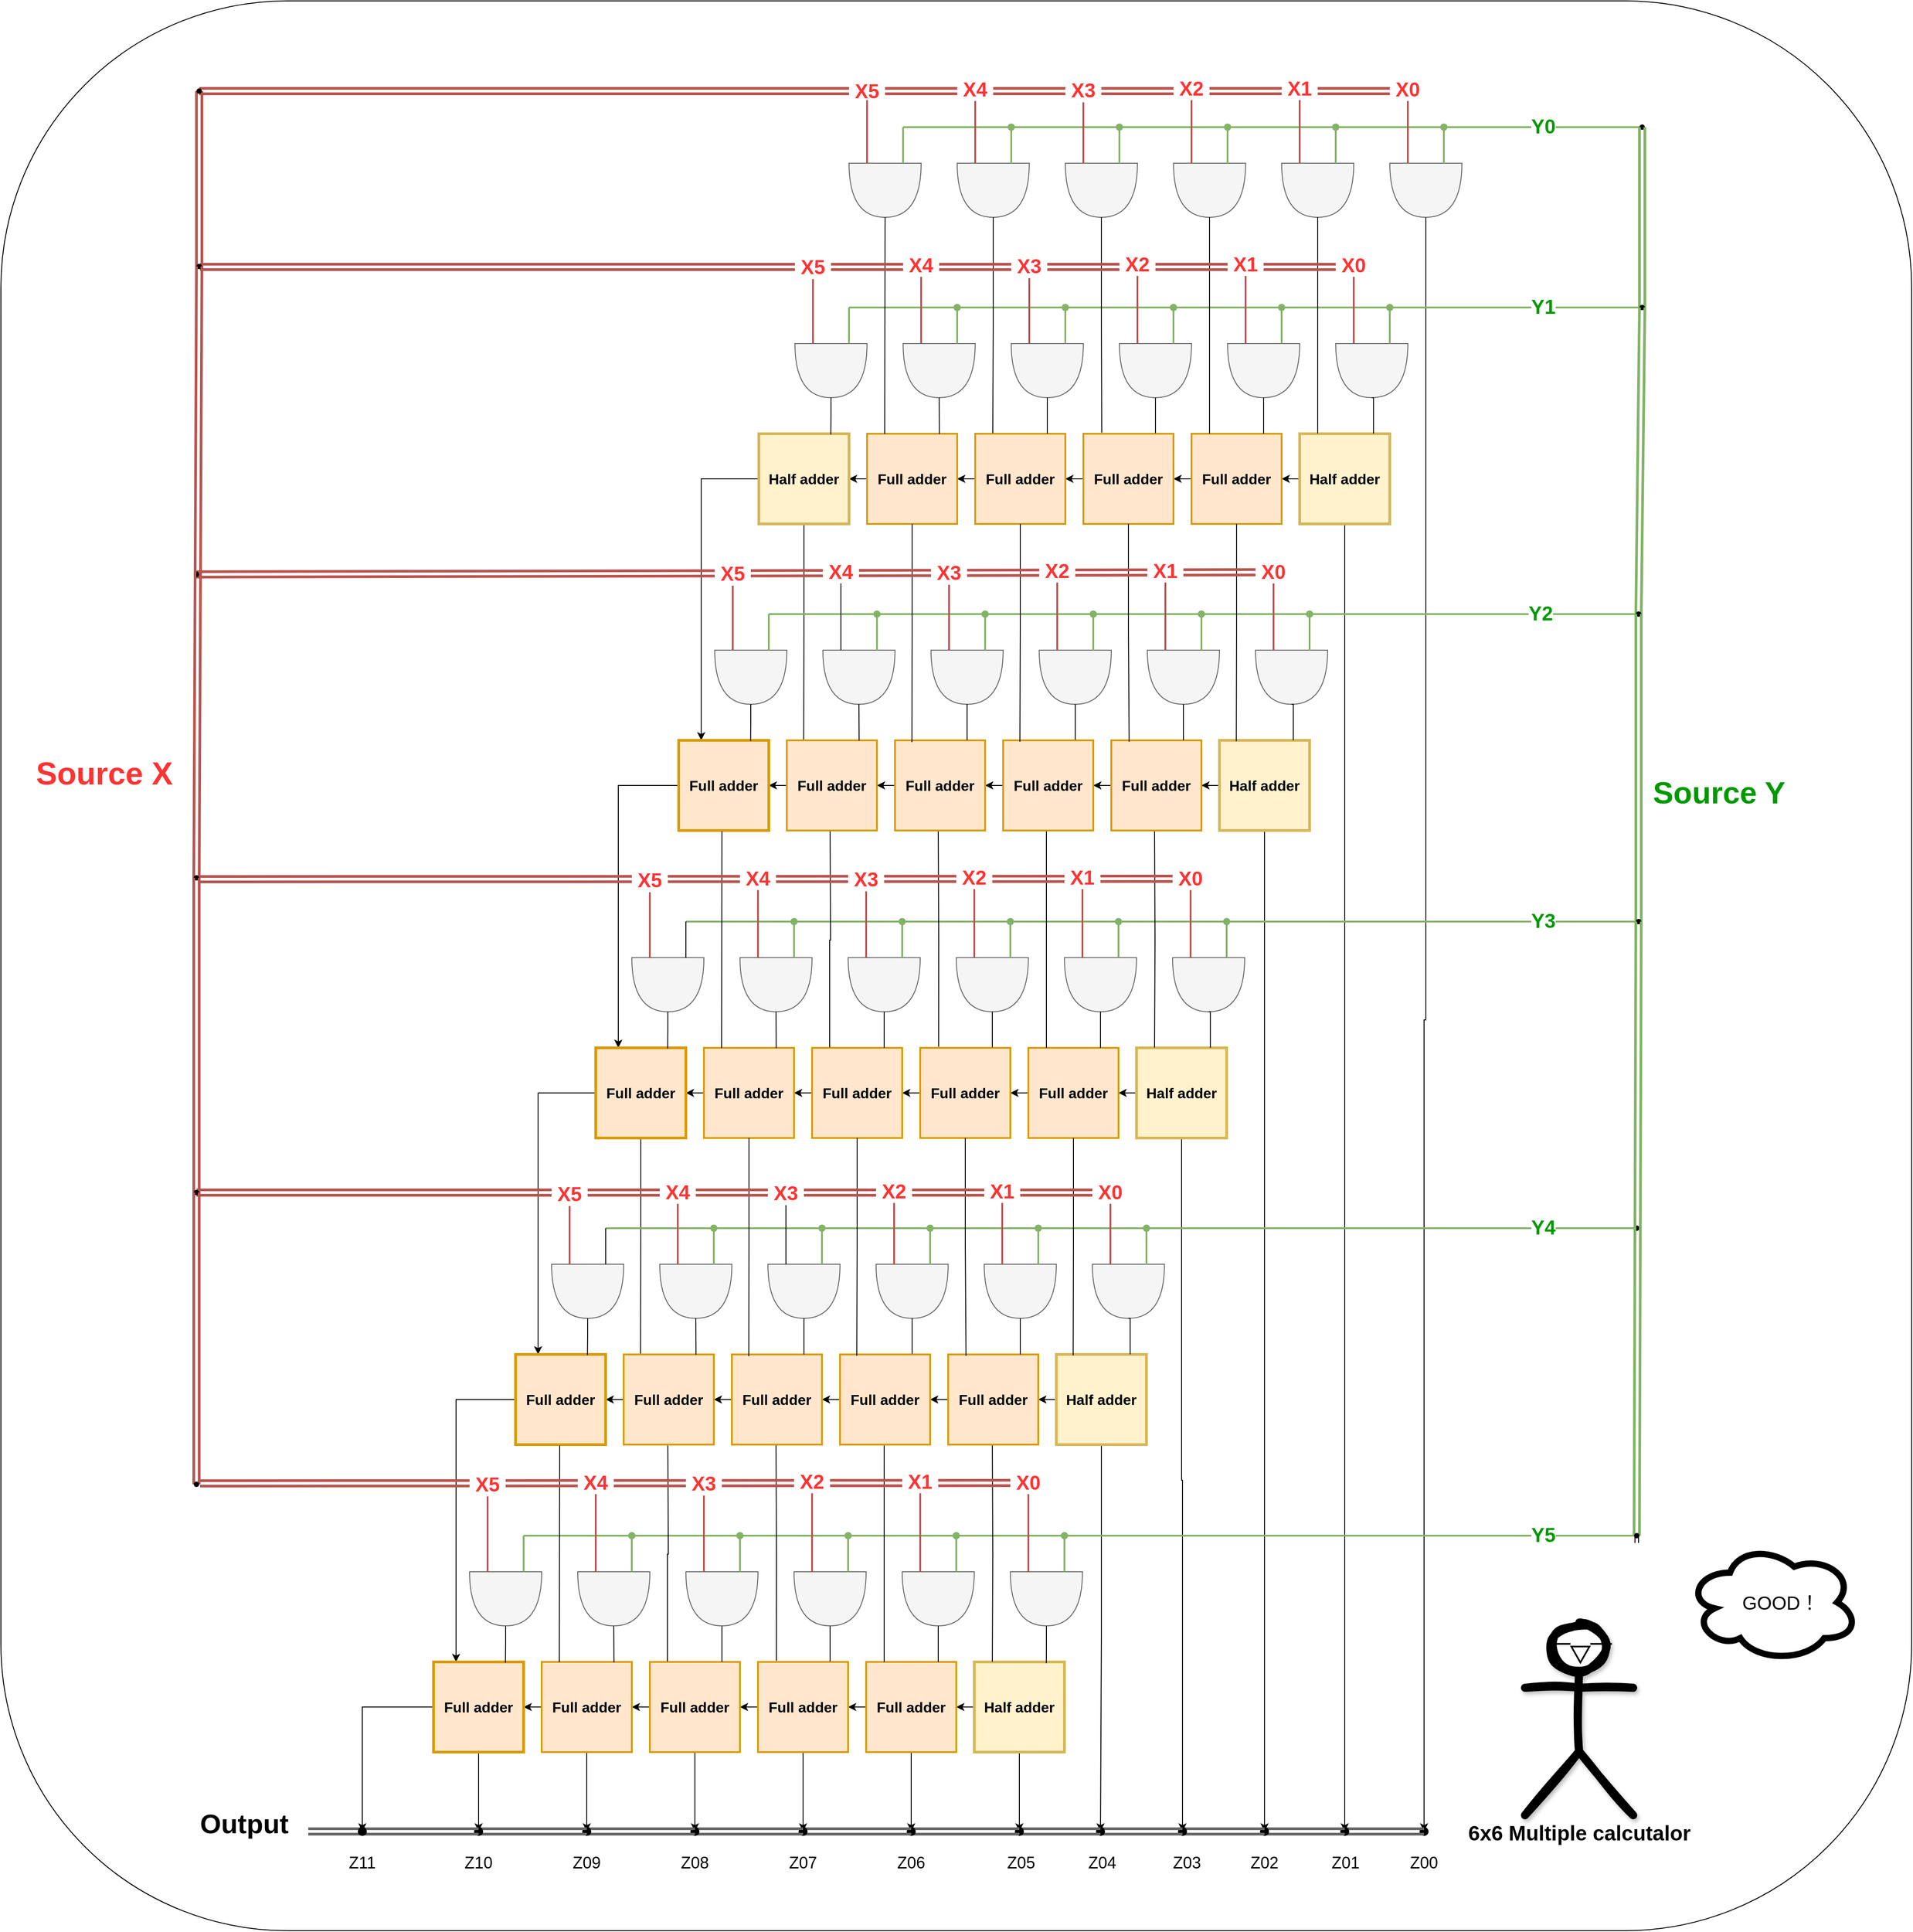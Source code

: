 <mxfile version="27.0.6" pages="2">
  <diagram name="Page-1" id="Mx7nxx44fVo-NDKRoqdd">
    <mxGraphModel dx="11125" dy="5825" grid="1" gridSize="10" guides="1" tooltips="1" connect="1" arrows="1" fold="1" page="1" pageScale="1" pageWidth="850" pageHeight="1100" math="0" shadow="0">
      <root>
        <mxCell id="0" />
        <mxCell id="1" parent="0" />
        <mxCell id="7xq0RX_AUwaPpKIzCOwk-906" value="" style="rounded=1;whiteSpace=wrap;html=1;" vertex="1" parent="1">
          <mxGeometry x="-737" y="21" width="2120" height="2140" as="geometry" />
        </mxCell>
        <mxCell id="7xq0RX_AUwaPpKIzCOwk-1" value="" style="shape=or;whiteSpace=wrap;html=1;rotation=90;fillColor=#f5f5f5;fontColor=#333333;strokeColor=#666666;" vertex="1" parent="1">
          <mxGeometry x="214" y="191" width="60" height="80" as="geometry" />
        </mxCell>
        <mxCell id="7xq0RX_AUwaPpKIzCOwk-2" value="" style="shape=or;whiteSpace=wrap;html=1;rotation=90;fillColor=#f5f5f5;fontColor=#333333;strokeColor=#666666;" vertex="1" parent="1">
          <mxGeometry x="334" y="191" width="60" height="80" as="geometry" />
        </mxCell>
        <mxCell id="7xq0RX_AUwaPpKIzCOwk-3" value="" style="shape=or;whiteSpace=wrap;html=1;rotation=90;fillColor=#f5f5f5;fontColor=#333333;strokeColor=#666666;" vertex="1" parent="1">
          <mxGeometry x="454" y="191" width="60" height="80" as="geometry" />
        </mxCell>
        <mxCell id="7xq0RX_AUwaPpKIzCOwk-7" value="" style="shape=link;html=1;rounded=0;fontColor=#009900;" edge="1" parent="1" source="7xq0RX_AUwaPpKIzCOwk-651">
          <mxGeometry width="100" relative="1" as="geometry">
            <mxPoint x="1080" y="161" as="sourcePoint" />
            <mxPoint x="1078" y="1731" as="targetPoint" />
          </mxGeometry>
        </mxCell>
        <mxCell id="7xq0RX_AUwaPpKIzCOwk-8" value="" style="endArrow=none;html=1;rounded=0;startFill=0;fillColor=#d5e8d4;strokeColor=#82b366;strokeWidth=2;" edge="1" parent="1" source="7xq0RX_AUwaPpKIzCOwk-16">
          <mxGeometry relative="1" as="geometry">
            <mxPoint x="1064" y="161" as="sourcePoint" />
            <mxPoint x="264" y="161" as="targetPoint" />
          </mxGeometry>
        </mxCell>
        <mxCell id="7xq0RX_AUwaPpKIzCOwk-12" value="" style="endArrow=none;html=1;rounded=0;exitX=0;exitY=0.25;exitDx=0;exitDy=0;exitPerimeter=0;fillColor=#d5e8d4;strokeColor=#82b366;strokeWidth=2;" edge="1" parent="1" source="7xq0RX_AUwaPpKIzCOwk-1">
          <mxGeometry width="50" height="50" relative="1" as="geometry">
            <mxPoint x="314" y="401" as="sourcePoint" />
            <mxPoint x="264" y="161" as="targetPoint" />
            <Array as="points">
              <mxPoint x="264" y="181" />
            </Array>
          </mxGeometry>
        </mxCell>
        <mxCell id="7xq0RX_AUwaPpKIzCOwk-13" value="" style="endArrow=none;html=1;rounded=0;exitX=0;exitY=0.25;exitDx=0;exitDy=0;exitPerimeter=0;fillColor=#d5e8d4;strokeColor=#82b366;strokeWidth=2;" edge="1" parent="1" source="7xq0RX_AUwaPpKIzCOwk-2">
          <mxGeometry width="50" height="50" relative="1" as="geometry">
            <mxPoint x="379" y="210" as="sourcePoint" />
            <mxPoint x="384" y="161" as="targetPoint" />
            <Array as="points" />
          </mxGeometry>
        </mxCell>
        <mxCell id="7xq0RX_AUwaPpKIzCOwk-14" value="" style="shape=waypoint;sketch=0;fillStyle=solid;size=6;pointerEvents=1;points=[];fillColor=#d5e8d4;resizable=0;rotatable=0;perimeter=centerPerimeter;snapToPoint=1;strokeWidth=2;strokeColor=#82b366;" vertex="1" parent="1">
          <mxGeometry x="374" y="151" width="20" height="20" as="geometry" />
        </mxCell>
        <mxCell id="7xq0RX_AUwaPpKIzCOwk-15" value="" style="endArrow=none;html=1;rounded=0;fillColor=#d5e8d4;strokeColor=#82b366;strokeWidth=2;" edge="1" parent="1">
          <mxGeometry width="50" height="50" relative="1" as="geometry">
            <mxPoint x="504" y="201" as="sourcePoint" />
            <mxPoint x="504" y="161" as="targetPoint" />
            <Array as="points" />
          </mxGeometry>
        </mxCell>
        <mxCell id="7xq0RX_AUwaPpKIzCOwk-17" value="" style="endArrow=none;html=1;rounded=0;startFill=0;fillColor=#d5e8d4;strokeColor=#82b366;strokeWidth=2;" edge="1" parent="1" target="7xq0RX_AUwaPpKIzCOwk-16">
          <mxGeometry relative="1" as="geometry">
            <mxPoint x="1084" y="161" as="sourcePoint" />
            <mxPoint x="264" y="161" as="targetPoint" />
          </mxGeometry>
        </mxCell>
        <mxCell id="7xq0RX_AUwaPpKIzCOwk-18" value="Y0" style="edgeLabel;resizable=0;html=1;;align=center;verticalAlign=middle;fontSize=22;fontStyle=1;fontColor=#009900;" connectable="0" vertex="1" parent="7xq0RX_AUwaPpKIzCOwk-17">
          <mxGeometry relative="1" as="geometry">
            <mxPoint x="180" as="offset" />
          </mxGeometry>
        </mxCell>
        <mxCell id="7xq0RX_AUwaPpKIzCOwk-19" value="&lt;font style=&quot;font-size: 34px;&quot;&gt;&lt;b style=&quot;&quot;&gt;Source Y&lt;/b&gt;&lt;/font&gt;" style="edgeLabel;resizable=0;html=1;;align=left;verticalAlign=bottom;fontColor=#009900;" connectable="0" vertex="1" parent="7xq0RX_AUwaPpKIzCOwk-17">
          <mxGeometry x="-1" relative="1" as="geometry">
            <mxPoint x="10" y="760" as="offset" />
          </mxGeometry>
        </mxCell>
        <mxCell id="7xq0RX_AUwaPpKIzCOwk-724" value="&lt;font style=&quot;font-size: 35px;&quot;&gt;&lt;b style=&quot;&quot;&gt;Source X&lt;/b&gt;&lt;/font&gt;" style="edgeLabel;resizable=0;html=1;;align=left;verticalAlign=bottom;fontColor=#FF3333;" connectable="0" vertex="1" parent="7xq0RX_AUwaPpKIzCOwk-17">
          <mxGeometry x="-1" relative="1" as="geometry">
            <mxPoint x="-1784" y="739" as="offset" />
          </mxGeometry>
        </mxCell>
        <mxCell id="7xq0RX_AUwaPpKIzCOwk-890" value="&lt;font style=&quot;color: rgb(0, 0, 0);&quot;&gt;&lt;b&gt;Output&lt;/b&gt;&lt;/font&gt;" style="edgeLabel;resizable=0;html=1;;align=left;verticalAlign=bottom;fontColor=#009900;fontSize=30;" connectable="0" vertex="1" parent="7xq0RX_AUwaPpKIzCOwk-17">
          <mxGeometry x="-1" relative="1" as="geometry">
            <mxPoint x="-1602" y="1901" as="offset" />
          </mxGeometry>
        </mxCell>
        <mxCell id="7xq0RX_AUwaPpKIzCOwk-16" value="" style="shape=waypoint;sketch=0;fillStyle=solid;size=6;pointerEvents=1;points=[];fillColor=#d5e8d4;resizable=0;rotatable=0;perimeter=centerPerimeter;snapToPoint=1;strokeWidth=2;strokeColor=#82b366;" vertex="1" parent="1">
          <mxGeometry x="494" y="151" width="20" height="20" as="geometry" />
        </mxCell>
        <mxCell id="7xq0RX_AUwaPpKIzCOwk-20" value="" style="shape=or;whiteSpace=wrap;html=1;rotation=90;fillColor=#f5f5f5;fontColor=#333333;strokeColor=#666666;" vertex="1" parent="1">
          <mxGeometry x="574" y="191" width="60" height="80" as="geometry" />
        </mxCell>
        <mxCell id="7xq0RX_AUwaPpKIzCOwk-21" value="" style="shape=or;whiteSpace=wrap;html=1;rotation=90;fillColor=#f5f5f5;fontColor=#333333;strokeColor=#666666;" vertex="1" parent="1">
          <mxGeometry x="694" y="191" width="60" height="80" as="geometry" />
        </mxCell>
        <mxCell id="7xq0RX_AUwaPpKIzCOwk-22" value="" style="endArrow=none;html=1;rounded=0;exitX=0;exitY=0.25;exitDx=0;exitDy=0;exitPerimeter=0;fillColor=#d5e8d4;strokeColor=#82b366;strokeWidth=2;" edge="1" source="7xq0RX_AUwaPpKIzCOwk-20" parent="1">
          <mxGeometry width="50" height="50" relative="1" as="geometry">
            <mxPoint x="619" y="210" as="sourcePoint" />
            <mxPoint x="624" y="161" as="targetPoint" />
            <Array as="points" />
          </mxGeometry>
        </mxCell>
        <mxCell id="7xq0RX_AUwaPpKIzCOwk-23" value="" style="shape=waypoint;sketch=0;fillStyle=solid;size=6;pointerEvents=1;points=[];fillColor=#d5e8d4;resizable=0;rotatable=0;perimeter=centerPerimeter;snapToPoint=1;strokeWidth=2;strokeColor=#82b366;" vertex="1" parent="1">
          <mxGeometry x="614" y="151" width="20" height="20" as="geometry" />
        </mxCell>
        <mxCell id="7xq0RX_AUwaPpKIzCOwk-24" value="" style="endArrow=none;html=1;rounded=0;fillColor=#d5e8d4;strokeColor=#82b366;strokeWidth=2;" edge="1" parent="1">
          <mxGeometry width="50" height="50" relative="1" as="geometry">
            <mxPoint x="744" y="201" as="sourcePoint" />
            <mxPoint x="744" y="161" as="targetPoint" />
            <Array as="points" />
          </mxGeometry>
        </mxCell>
        <mxCell id="7xq0RX_AUwaPpKIzCOwk-25" value="" style="shape=waypoint;sketch=0;fillStyle=solid;size=6;pointerEvents=1;points=[];fillColor=#d5e8d4;resizable=0;rotatable=0;perimeter=centerPerimeter;snapToPoint=1;strokeWidth=2;strokeColor=#82b366;" vertex="1" parent="1">
          <mxGeometry x="734" y="151" width="20" height="20" as="geometry" />
        </mxCell>
        <mxCell id="7xq0RX_AUwaPpKIzCOwk-853" style="edgeStyle=orthogonalEdgeStyle;rounded=0;orthogonalLoop=1;jettySize=auto;html=1;exitX=1;exitY=0.5;exitDx=0;exitDy=0;exitPerimeter=0;entryX=0.58;entryY=0.33;entryDx=0;entryDy=0;entryPerimeter=0;" edge="1" parent="1" source="7xq0RX_AUwaPpKIzCOwk-26" target="7xq0RX_AUwaPpKIzCOwk-865">
          <mxGeometry relative="1" as="geometry">
            <mxPoint x="842.857" y="2031" as="targetPoint" />
          </mxGeometry>
        </mxCell>
        <mxCell id="7xq0RX_AUwaPpKIzCOwk-26" value="" style="shape=or;whiteSpace=wrap;html=1;rotation=90;fillColor=#f5f5f5;fontColor=#333333;strokeColor=#666666;" vertex="1" parent="1">
          <mxGeometry x="814" y="191" width="60" height="80" as="geometry" />
        </mxCell>
        <mxCell id="7xq0RX_AUwaPpKIzCOwk-27" value="" style="endArrow=none;html=1;rounded=0;fillColor=#d5e8d4;strokeColor=#82b366;strokeWidth=2;" edge="1" parent="1">
          <mxGeometry width="50" height="50" relative="1" as="geometry">
            <mxPoint x="864" y="201" as="sourcePoint" />
            <mxPoint x="864" y="161" as="targetPoint" />
            <Array as="points" />
          </mxGeometry>
        </mxCell>
        <mxCell id="7xq0RX_AUwaPpKIzCOwk-28" value="" style="shape=waypoint;sketch=0;fillStyle=solid;size=6;pointerEvents=1;points=[];fillColor=#d5e8d4;resizable=0;rotatable=0;perimeter=centerPerimeter;snapToPoint=1;strokeWidth=2;strokeColor=#82b366;" vertex="1" parent="1">
          <mxGeometry x="854" y="151" width="20" height="20" as="geometry" />
        </mxCell>
        <mxCell id="7xq0RX_AUwaPpKIzCOwk-29" value="" style="shape=or;whiteSpace=wrap;html=1;rotation=90;fillColor=#f5f5f5;fontColor=#333333;strokeColor=#666666;" vertex="1" parent="1">
          <mxGeometry x="154" y="391" width="60" height="80" as="geometry" />
        </mxCell>
        <mxCell id="7xq0RX_AUwaPpKIzCOwk-30" value="" style="shape=or;whiteSpace=wrap;html=1;rotation=90;fillColor=#f5f5f5;fontColor=#333333;strokeColor=#666666;" vertex="1" parent="1">
          <mxGeometry x="274" y="391" width="60" height="80" as="geometry" />
        </mxCell>
        <mxCell id="7xq0RX_AUwaPpKIzCOwk-31" value="" style="shape=or;whiteSpace=wrap;html=1;rotation=90;fillColor=#f5f5f5;fontColor=#333333;strokeColor=#666666;" vertex="1" parent="1">
          <mxGeometry x="394" y="391" width="60" height="80" as="geometry" />
        </mxCell>
        <mxCell id="7xq0RX_AUwaPpKIzCOwk-32" value="" style="endArrow=none;html=1;rounded=0;startFill=0;fillColor=#d5e8d4;strokeColor=#82b366;strokeWidth=2;" edge="1" source="7xq0RX_AUwaPpKIzCOwk-40" parent="1">
          <mxGeometry relative="1" as="geometry">
            <mxPoint x="1004" y="361" as="sourcePoint" />
            <mxPoint x="204" y="361" as="targetPoint" />
          </mxGeometry>
        </mxCell>
        <mxCell id="7xq0RX_AUwaPpKIzCOwk-33" value="" style="endArrow=none;html=1;rounded=0;exitX=0;exitY=0.25;exitDx=0;exitDy=0;exitPerimeter=0;fillColor=#d5e8d4;strokeColor=#82b366;strokeWidth=2;" edge="1" source="7xq0RX_AUwaPpKIzCOwk-29" parent="1">
          <mxGeometry width="50" height="50" relative="1" as="geometry">
            <mxPoint x="254" y="601" as="sourcePoint" />
            <mxPoint x="204" y="361" as="targetPoint" />
            <Array as="points">
              <mxPoint x="204" y="381" />
            </Array>
          </mxGeometry>
        </mxCell>
        <mxCell id="7xq0RX_AUwaPpKIzCOwk-34" value="" style="endArrow=none;html=1;rounded=0;exitX=0;exitY=0.25;exitDx=0;exitDy=0;exitPerimeter=0;fillColor=#d5e8d4;strokeColor=#82b366;strokeWidth=2;" edge="1" source="7xq0RX_AUwaPpKIzCOwk-30" parent="1">
          <mxGeometry width="50" height="50" relative="1" as="geometry">
            <mxPoint x="319" y="410" as="sourcePoint" />
            <mxPoint x="324" y="361" as="targetPoint" />
            <Array as="points" />
          </mxGeometry>
        </mxCell>
        <mxCell id="7xq0RX_AUwaPpKIzCOwk-35" value="" style="shape=waypoint;sketch=0;fillStyle=solid;size=6;pointerEvents=1;points=[];fillColor=#d5e8d4;resizable=0;rotatable=0;perimeter=centerPerimeter;snapToPoint=1;strokeColor=#82b366;strokeWidth=2;" vertex="1" parent="1">
          <mxGeometry x="314" y="351" width="20" height="20" as="geometry" />
        </mxCell>
        <mxCell id="7xq0RX_AUwaPpKIzCOwk-36" value="" style="endArrow=none;html=1;rounded=0;fillColor=#d5e8d4;strokeColor=#82b366;strokeWidth=2;" edge="1" parent="1">
          <mxGeometry width="50" height="50" relative="1" as="geometry">
            <mxPoint x="444" y="401" as="sourcePoint" />
            <mxPoint x="444" y="361" as="targetPoint" />
            <Array as="points" />
          </mxGeometry>
        </mxCell>
        <mxCell id="7xq0RX_AUwaPpKIzCOwk-37" value="" style="endArrow=none;html=1;rounded=0;startFill=0;fillColor=#d5e8d4;strokeColor=#82b366;strokeWidth=2;" edge="1" target="7xq0RX_AUwaPpKIzCOwk-40" parent="1">
          <mxGeometry relative="1" as="geometry">
            <mxPoint x="1084" y="361" as="sourcePoint" />
            <mxPoint x="204" y="361" as="targetPoint" />
          </mxGeometry>
        </mxCell>
        <mxCell id="7xq0RX_AUwaPpKIzCOwk-38" value="Y1" style="edgeLabel;resizable=0;html=1;;align=center;verticalAlign=middle;fontSize=22;fontStyle=1;fontColor=#009900;" connectable="0" vertex="1" parent="7xq0RX_AUwaPpKIzCOwk-37">
          <mxGeometry relative="1" as="geometry">
            <mxPoint x="210" as="offset" />
          </mxGeometry>
        </mxCell>
        <mxCell id="7xq0RX_AUwaPpKIzCOwk-40" value="" style="shape=waypoint;sketch=0;fillStyle=solid;size=6;pointerEvents=1;points=[];fillColor=#d5e8d4;resizable=0;rotatable=0;perimeter=centerPerimeter;snapToPoint=1;strokeColor=#82b366;strokeWidth=2;" vertex="1" parent="1">
          <mxGeometry x="434" y="351" width="20" height="20" as="geometry" />
        </mxCell>
        <mxCell id="7xq0RX_AUwaPpKIzCOwk-41" value="" style="shape=or;whiteSpace=wrap;html=1;rotation=90;fillColor=#f5f5f5;fontColor=#333333;strokeColor=#666666;" vertex="1" parent="1">
          <mxGeometry x="514" y="391" width="60" height="80" as="geometry" />
        </mxCell>
        <mxCell id="7xq0RX_AUwaPpKIzCOwk-42" value="" style="shape=or;whiteSpace=wrap;html=1;rotation=90;fillColor=#f5f5f5;fontColor=#333333;strokeColor=#666666;" vertex="1" parent="1">
          <mxGeometry x="634" y="391" width="60" height="80" as="geometry" />
        </mxCell>
        <mxCell id="7xq0RX_AUwaPpKIzCOwk-43" value="" style="endArrow=none;html=1;rounded=0;exitX=0;exitY=0.25;exitDx=0;exitDy=0;exitPerimeter=0;fillColor=#d5e8d4;strokeColor=#82b366;strokeWidth=2;" edge="1" source="7xq0RX_AUwaPpKIzCOwk-41" parent="1">
          <mxGeometry width="50" height="50" relative="1" as="geometry">
            <mxPoint x="559" y="410" as="sourcePoint" />
            <mxPoint x="564" y="361" as="targetPoint" />
            <Array as="points" />
          </mxGeometry>
        </mxCell>
        <mxCell id="7xq0RX_AUwaPpKIzCOwk-44" value="" style="shape=waypoint;sketch=0;fillStyle=solid;size=6;pointerEvents=1;points=[];fillColor=#d5e8d4;resizable=0;rotatable=0;perimeter=centerPerimeter;snapToPoint=1;strokeColor=#82b366;strokeWidth=2;" vertex="1" parent="1">
          <mxGeometry x="554" y="351" width="20" height="20" as="geometry" />
        </mxCell>
        <mxCell id="7xq0RX_AUwaPpKIzCOwk-45" value="" style="endArrow=none;html=1;rounded=0;fillColor=#d5e8d4;strokeColor=#82b366;strokeWidth=2;" edge="1" parent="1">
          <mxGeometry width="50" height="50" relative="1" as="geometry">
            <mxPoint x="684" y="401" as="sourcePoint" />
            <mxPoint x="684" y="361" as="targetPoint" />
            <Array as="points" />
          </mxGeometry>
        </mxCell>
        <mxCell id="7xq0RX_AUwaPpKIzCOwk-46" value="" style="shape=waypoint;sketch=0;fillStyle=solid;size=6;pointerEvents=1;points=[];fillColor=#d5e8d4;resizable=0;rotatable=0;perimeter=centerPerimeter;snapToPoint=1;strokeColor=#82b366;strokeWidth=2;" vertex="1" parent="1">
          <mxGeometry x="674" y="351" width="20" height="20" as="geometry" />
        </mxCell>
        <mxCell id="7xq0RX_AUwaPpKIzCOwk-47" value="" style="shape=or;whiteSpace=wrap;html=1;rotation=90;fillColor=#f5f5f5;fontColor=#333333;strokeColor=#666666;" vertex="1" parent="1">
          <mxGeometry x="754" y="391" width="60" height="80" as="geometry" />
        </mxCell>
        <mxCell id="7xq0RX_AUwaPpKIzCOwk-48" value="" style="endArrow=none;html=1;rounded=0;fillColor=#d5e8d4;strokeColor=#82b366;strokeWidth=2;" edge="1" parent="1">
          <mxGeometry width="50" height="50" relative="1" as="geometry">
            <mxPoint x="804" y="401" as="sourcePoint" />
            <mxPoint x="804" y="361" as="targetPoint" />
            <Array as="points" />
          </mxGeometry>
        </mxCell>
        <mxCell id="7xq0RX_AUwaPpKIzCOwk-49" value="" style="shape=waypoint;sketch=0;fillStyle=solid;size=6;pointerEvents=1;points=[];fillColor=#d5e8d4;resizable=0;rotatable=0;perimeter=centerPerimeter;snapToPoint=1;strokeColor=#82b366;strokeWidth=2;" vertex="1" parent="1">
          <mxGeometry x="794" y="351" width="20" height="20" as="geometry" />
        </mxCell>
        <mxCell id="7xq0RX_AUwaPpKIzCOwk-50" value="" style="shape=waypoint;sketch=0;fillStyle=solid;size=6;pointerEvents=1;points=[];fillColor=none;resizable=0;rotatable=0;perimeter=centerPerimeter;snapToPoint=1;fontColor=#009900;" vertex="1" parent="1">
          <mxGeometry x="1074" y="151" width="20" height="20" as="geometry" />
        </mxCell>
        <mxCell id="7xq0RX_AUwaPpKIzCOwk-52" value="" style="shape=link;html=1;rounded=0;fontColor=#009900;fillColor=#d5e8d4;strokeColor=#82b366;strokeWidth=3;" edge="1" parent="1" target="7xq0RX_AUwaPpKIzCOwk-51">
          <mxGeometry width="100" relative="1" as="geometry">
            <mxPoint x="1084" y="161" as="sourcePoint" />
            <mxPoint x="1084" y="771" as="targetPoint" />
          </mxGeometry>
        </mxCell>
        <mxCell id="7xq0RX_AUwaPpKIzCOwk-51" value="" style="shape=waypoint;sketch=0;fillStyle=solid;size=6;pointerEvents=1;points=[];fillColor=none;resizable=0;rotatable=0;perimeter=centerPerimeter;snapToPoint=1;fontColor=#009900;" vertex="1" parent="1">
          <mxGeometry x="1074" y="351" width="20" height="20" as="geometry" />
        </mxCell>
        <mxCell id="7xq0RX_AUwaPpKIzCOwk-88" style="edgeStyle=orthogonalEdgeStyle;rounded=0;orthogonalLoop=1;jettySize=auto;html=1;exitX=0;exitY=0.5;exitDx=0;exitDy=0;entryX=1;entryY=0.5;entryDx=0;entryDy=0;" edge="1" parent="1" source="7xq0RX_AUwaPpKIzCOwk-53" target="7xq0RX_AUwaPpKIzCOwk-58">
          <mxGeometry relative="1" as="geometry" />
        </mxCell>
        <mxCell id="7xq0RX_AUwaPpKIzCOwk-854" style="edgeStyle=orthogonalEdgeStyle;rounded=0;orthogonalLoop=1;jettySize=auto;html=1;exitX=0.5;exitY=1;exitDx=0;exitDy=0;" edge="1" parent="1" source="7xq0RX_AUwaPpKIzCOwk-53" target="7xq0RX_AUwaPpKIzCOwk-867">
          <mxGeometry relative="1" as="geometry">
            <mxPoint x="754.286" y="2041" as="targetPoint" />
          </mxGeometry>
        </mxCell>
        <mxCell id="7xq0RX_AUwaPpKIzCOwk-53" value="&lt;b&gt;&lt;font style=&quot;font-size: 16px;&quot;&gt;Half adder&lt;/font&gt;&lt;/b&gt;" style="whiteSpace=wrap;html=1;aspect=fixed;fillColor=#fff2cc;strokeColor=#d6b656;strokeWidth=3;" vertex="1" parent="1">
          <mxGeometry x="704" y="501" width="100" height="100" as="geometry" />
        </mxCell>
        <mxCell id="7xq0RX_AUwaPpKIzCOwk-55" style="edgeStyle=orthogonalEdgeStyle;rounded=0;orthogonalLoop=1;jettySize=auto;html=1;exitX=1;exitY=0.5;exitDx=0;exitDy=0;exitPerimeter=0;entryX=0.819;entryY=-0.001;entryDx=0;entryDy=0;entryPerimeter=0;endArrow=none;startFill=0;" edge="1" parent="1" source="7xq0RX_AUwaPpKIzCOwk-47" target="7xq0RX_AUwaPpKIzCOwk-53">
          <mxGeometry relative="1" as="geometry" />
        </mxCell>
        <mxCell id="7xq0RX_AUwaPpKIzCOwk-57" style="edgeStyle=orthogonalEdgeStyle;rounded=0;orthogonalLoop=1;jettySize=auto;html=1;exitX=1;exitY=0.5;exitDx=0;exitDy=0;exitPerimeter=0;entryX=0.2;entryY=-0.003;entryDx=0;entryDy=0;entryPerimeter=0;endArrow=none;startFill=0;" edge="1" parent="1" source="7xq0RX_AUwaPpKIzCOwk-21" target="7xq0RX_AUwaPpKIzCOwk-53">
          <mxGeometry relative="1" as="geometry">
            <mxPoint x="724" y="431" as="targetPoint" />
          </mxGeometry>
        </mxCell>
        <mxCell id="7xq0RX_AUwaPpKIzCOwk-89" style="edgeStyle=orthogonalEdgeStyle;rounded=0;orthogonalLoop=1;jettySize=auto;html=1;exitX=0;exitY=0.5;exitDx=0;exitDy=0;entryX=1;entryY=0.5;entryDx=0;entryDy=0;" edge="1" parent="1" source="7xq0RX_AUwaPpKIzCOwk-58" target="7xq0RX_AUwaPpKIzCOwk-73">
          <mxGeometry relative="1" as="geometry" />
        </mxCell>
        <mxCell id="7xq0RX_AUwaPpKIzCOwk-58" value="&lt;b style=&quot;font-size: 16px;&quot;&gt;Full adder&lt;/b&gt;" style="whiteSpace=wrap;html=1;aspect=fixed;fillColor=#ffe6cc;strokeColor=#d79b00;strokeWidth=2;" vertex="1" parent="1">
          <mxGeometry x="584" y="501" width="100" height="100" as="geometry" />
        </mxCell>
        <mxCell id="7xq0RX_AUwaPpKIzCOwk-64" style="edgeStyle=orthogonalEdgeStyle;rounded=0;orthogonalLoop=1;jettySize=auto;html=1;exitX=1;exitY=0.5;exitDx=0;exitDy=0;exitPerimeter=0;endArrow=none;startFill=0;" edge="1" parent="1" source="7xq0RX_AUwaPpKIzCOwk-42">
          <mxGeometry relative="1" as="geometry">
            <mxPoint x="664" y="501" as="targetPoint" />
            <Array as="points">
              <mxPoint x="664" y="500" />
            </Array>
          </mxGeometry>
        </mxCell>
        <mxCell id="7xq0RX_AUwaPpKIzCOwk-67" style="edgeStyle=orthogonalEdgeStyle;rounded=0;orthogonalLoop=1;jettySize=auto;html=1;exitX=1;exitY=0.5;exitDx=0;exitDy=0;exitPerimeter=0;endArrow=none;startFill=0;" edge="1" parent="1" source="7xq0RX_AUwaPpKIzCOwk-20">
          <mxGeometry relative="1" as="geometry">
            <mxPoint x="604" y="501" as="targetPoint" />
            <Array as="points">
              <mxPoint x="604" y="501" />
            </Array>
          </mxGeometry>
        </mxCell>
        <mxCell id="7xq0RX_AUwaPpKIzCOwk-90" style="edgeStyle=orthogonalEdgeStyle;rounded=0;orthogonalLoop=1;jettySize=auto;html=1;exitX=0;exitY=0.5;exitDx=0;exitDy=0;entryX=1;entryY=0.5;entryDx=0;entryDy=0;" edge="1" parent="1" source="7xq0RX_AUwaPpKIzCOwk-73" target="7xq0RX_AUwaPpKIzCOwk-74">
          <mxGeometry relative="1" as="geometry" />
        </mxCell>
        <mxCell id="7xq0RX_AUwaPpKIzCOwk-73" value="&lt;b style=&quot;font-size: 16px;&quot;&gt;Full adder&lt;/b&gt;" style="whiteSpace=wrap;html=1;aspect=fixed;fillColor=#ffe6cc;strokeColor=#d79b00;strokeWidth=2;" vertex="1" parent="1">
          <mxGeometry x="464" y="501" width="100" height="100" as="geometry" />
        </mxCell>
        <mxCell id="7xq0RX_AUwaPpKIzCOwk-91" style="edgeStyle=orthogonalEdgeStyle;rounded=0;orthogonalLoop=1;jettySize=auto;html=1;exitX=0;exitY=0.5;exitDx=0;exitDy=0;entryX=1;entryY=0.5;entryDx=0;entryDy=0;" edge="1" parent="1" source="7xq0RX_AUwaPpKIzCOwk-74" target="7xq0RX_AUwaPpKIzCOwk-75">
          <mxGeometry relative="1" as="geometry" />
        </mxCell>
        <mxCell id="7xq0RX_AUwaPpKIzCOwk-74" value="&lt;b style=&quot;font-size: 16px;&quot;&gt;Full adder&lt;/b&gt;" style="whiteSpace=wrap;html=1;aspect=fixed;fillColor=#ffe6cc;strokeColor=#d79b00;strokeWidth=2;" vertex="1" parent="1">
          <mxGeometry x="344" y="501" width="100" height="100" as="geometry" />
        </mxCell>
        <mxCell id="7xq0RX_AUwaPpKIzCOwk-92" style="edgeStyle=orthogonalEdgeStyle;rounded=0;orthogonalLoop=1;jettySize=auto;html=1;exitX=0;exitY=0.5;exitDx=0;exitDy=0;entryX=1;entryY=0.5;entryDx=0;entryDy=0;" edge="1" parent="1" source="7xq0RX_AUwaPpKIzCOwk-75" target="7xq0RX_AUwaPpKIzCOwk-76">
          <mxGeometry relative="1" as="geometry" />
        </mxCell>
        <mxCell id="7xq0RX_AUwaPpKIzCOwk-75" value="&lt;font style=&quot;font-size: 16px;&quot;&gt;&lt;b style=&quot;&quot;&gt;Full adder&lt;/b&gt;&lt;/font&gt;" style="whiteSpace=wrap;html=1;aspect=fixed;fillColor=#ffe6cc;strokeColor=#d79b00;strokeWidth=2;" vertex="1" parent="1">
          <mxGeometry x="224" y="501" width="100" height="100" as="geometry" />
        </mxCell>
        <mxCell id="7xq0RX_AUwaPpKIzCOwk-171" style="edgeStyle=orthogonalEdgeStyle;rounded=0;orthogonalLoop=1;jettySize=auto;html=1;exitX=0.5;exitY=1;exitDx=0;exitDy=0;entryX=0.187;entryY=0.014;entryDx=0;entryDy=0;entryPerimeter=0;endArrow=none;startFill=0;" edge="1" parent="1" source="7xq0RX_AUwaPpKIzCOwk-76" target="7xq0RX_AUwaPpKIzCOwk-163">
          <mxGeometry relative="1" as="geometry">
            <mxPoint x="154" y="711.0" as="targetPoint" />
          </mxGeometry>
        </mxCell>
        <mxCell id="7xq0RX_AUwaPpKIzCOwk-910" style="edgeStyle=orthogonalEdgeStyle;rounded=0;orthogonalLoop=1;jettySize=auto;html=1;exitX=0;exitY=0.5;exitDx=0;exitDy=0;entryX=0.25;entryY=0;entryDx=0;entryDy=0;" edge="1" parent="1" source="7xq0RX_AUwaPpKIzCOwk-76" target="7xq0RX_AUwaPpKIzCOwk-164">
          <mxGeometry relative="1" as="geometry" />
        </mxCell>
        <mxCell id="7xq0RX_AUwaPpKIzCOwk-76" value="&lt;b&gt;&lt;font style=&quot;font-size: 16px;&quot;&gt;Half adder&lt;/font&gt;&lt;/b&gt;" style="whiteSpace=wrap;html=1;aspect=fixed;fillColor=#fff2cc;strokeColor=#d6b656;strokeWidth=3;" vertex="1" parent="1">
          <mxGeometry x="104" y="501" width="100" height="100" as="geometry" />
        </mxCell>
        <mxCell id="7xq0RX_AUwaPpKIzCOwk-78" style="edgeStyle=orthogonalEdgeStyle;rounded=0;orthogonalLoop=1;jettySize=auto;html=1;entryX=0.204;entryY=-0.013;entryDx=0;entryDy=0;entryPerimeter=0;endArrow=none;startFill=0;" edge="1" parent="1" source="7xq0RX_AUwaPpKIzCOwk-3" target="7xq0RX_AUwaPpKIzCOwk-73">
          <mxGeometry relative="1" as="geometry" />
        </mxCell>
        <mxCell id="7xq0RX_AUwaPpKIzCOwk-80" style="edgeStyle=orthogonalEdgeStyle;rounded=0;orthogonalLoop=1;jettySize=auto;html=1;exitX=1;exitY=0.5;exitDx=0;exitDy=0;exitPerimeter=0;entryX=0.8;entryY=-0.006;entryDx=0;entryDy=0;entryPerimeter=0;endArrow=none;startFill=0;" edge="1" parent="1" source="7xq0RX_AUwaPpKIzCOwk-41" target="7xq0RX_AUwaPpKIzCOwk-73">
          <mxGeometry relative="1" as="geometry" />
        </mxCell>
        <mxCell id="7xq0RX_AUwaPpKIzCOwk-82" style="edgeStyle=orthogonalEdgeStyle;rounded=0;orthogonalLoop=1;jettySize=auto;html=1;exitX=1;exitY=0.5;exitDx=0;exitDy=0;exitPerimeter=0;entryX=0.195;entryY=-0.006;entryDx=0;entryDy=0;entryPerimeter=0;endArrow=none;startFill=0;" edge="1" parent="1" source="7xq0RX_AUwaPpKIzCOwk-2" target="7xq0RX_AUwaPpKIzCOwk-74">
          <mxGeometry relative="1" as="geometry">
            <mxPoint x="363" y="471" as="targetPoint" />
          </mxGeometry>
        </mxCell>
        <mxCell id="7xq0RX_AUwaPpKIzCOwk-84" style="edgeStyle=orthogonalEdgeStyle;rounded=0;orthogonalLoop=1;jettySize=auto;html=1;exitX=1;exitY=0.5;exitDx=0;exitDy=0;exitPerimeter=0;entryX=0.8;entryY=0;entryDx=0;entryDy=0;entryPerimeter=0;endArrow=none;startFill=0;" edge="1" parent="1" source="7xq0RX_AUwaPpKIzCOwk-31" target="7xq0RX_AUwaPpKIzCOwk-74">
          <mxGeometry relative="1" as="geometry" />
        </mxCell>
        <mxCell id="7xq0RX_AUwaPpKIzCOwk-85" value="" style="endArrow=none;html=1;rounded=0;exitX=1;exitY=0.5;exitDx=0;exitDy=0;exitPerimeter=0;entryX=0.802;entryY=0.004;entryDx=0;entryDy=0;entryPerimeter=0;startFill=0;" edge="1" parent="1" source="7xq0RX_AUwaPpKIzCOwk-30" target="7xq0RX_AUwaPpKIzCOwk-75">
          <mxGeometry width="50" height="50" relative="1" as="geometry">
            <mxPoint x="494" y="511" as="sourcePoint" />
            <mxPoint x="544" y="461" as="targetPoint" />
          </mxGeometry>
        </mxCell>
        <mxCell id="7xq0RX_AUwaPpKIzCOwk-86" value="" style="endArrow=none;html=1;rounded=0;exitX=1;exitY=0.5;exitDx=0;exitDy=0;exitPerimeter=0;entryX=0.196;entryY=0.002;entryDx=0;entryDy=0;entryPerimeter=0;startFill=0;" edge="1" parent="1" source="7xq0RX_AUwaPpKIzCOwk-1" target="7xq0RX_AUwaPpKIzCOwk-75">
          <mxGeometry width="50" height="50" relative="1" as="geometry">
            <mxPoint x="243.71" y="461" as="sourcePoint" />
            <mxPoint x="244" y="501" as="targetPoint" />
          </mxGeometry>
        </mxCell>
        <mxCell id="7xq0RX_AUwaPpKIzCOwk-87" style="edgeStyle=orthogonalEdgeStyle;rounded=0;orthogonalLoop=1;jettySize=auto;html=1;exitX=1;exitY=0.5;exitDx=0;exitDy=0;exitPerimeter=0;entryX=0.798;entryY=0.008;entryDx=0;entryDy=0;entryPerimeter=0;endArrow=none;startFill=0;" edge="1" parent="1" source="7xq0RX_AUwaPpKIzCOwk-29" target="7xq0RX_AUwaPpKIzCOwk-76">
          <mxGeometry relative="1" as="geometry" />
        </mxCell>
        <mxCell id="7xq0RX_AUwaPpKIzCOwk-131" value="" style="shape=or;whiteSpace=wrap;html=1;rotation=90;fillColor=#f5f5f5;fontColor=#333333;strokeColor=#666666;" vertex="1" parent="1">
          <mxGeometry x="65" y="731" width="60" height="80" as="geometry" />
        </mxCell>
        <mxCell id="7xq0RX_AUwaPpKIzCOwk-132" value="" style="shape=or;whiteSpace=wrap;html=1;rotation=90;fillColor=#f5f5f5;fontColor=#333333;strokeColor=#666666;" vertex="1" parent="1">
          <mxGeometry x="185" y="731" width="60" height="80" as="geometry" />
        </mxCell>
        <mxCell id="7xq0RX_AUwaPpKIzCOwk-133" value="" style="shape=or;whiteSpace=wrap;html=1;rotation=90;fillColor=#f5f5f5;fontColor=#333333;strokeColor=#666666;" vertex="1" parent="1">
          <mxGeometry x="305" y="731" width="60" height="80" as="geometry" />
        </mxCell>
        <mxCell id="7xq0RX_AUwaPpKIzCOwk-134" value="" style="endArrow=none;html=1;rounded=0;startFill=0;fillColor=#d5e8d4;strokeColor=#82b366;strokeWidth=2;" edge="1" source="7xq0RX_AUwaPpKIzCOwk-141" parent="1">
          <mxGeometry relative="1" as="geometry">
            <mxPoint x="915" y="701" as="sourcePoint" />
            <mxPoint x="115" y="701" as="targetPoint" />
          </mxGeometry>
        </mxCell>
        <mxCell id="7xq0RX_AUwaPpKIzCOwk-135" value="" style="endArrow=none;html=1;rounded=0;exitX=0;exitY=0.25;exitDx=0;exitDy=0;exitPerimeter=0;fillColor=#d5e8d4;strokeColor=#82b366;strokeWidth=2;" edge="1" source="7xq0RX_AUwaPpKIzCOwk-131" parent="1">
          <mxGeometry width="50" height="50" relative="1" as="geometry">
            <mxPoint x="165" y="941" as="sourcePoint" />
            <mxPoint x="115" y="701" as="targetPoint" />
            <Array as="points">
              <mxPoint x="115" y="721" />
            </Array>
          </mxGeometry>
        </mxCell>
        <mxCell id="7xq0RX_AUwaPpKIzCOwk-136" value="" style="endArrow=none;html=1;rounded=0;exitX=0;exitY=0.25;exitDx=0;exitDy=0;exitPerimeter=0;fillColor=#d5e8d4;strokeColor=#82b366;strokeWidth=2;" edge="1" source="7xq0RX_AUwaPpKIzCOwk-132" parent="1">
          <mxGeometry width="50" height="50" relative="1" as="geometry">
            <mxPoint x="230" y="750" as="sourcePoint" />
            <mxPoint x="235" y="701" as="targetPoint" />
            <Array as="points" />
          </mxGeometry>
        </mxCell>
        <mxCell id="7xq0RX_AUwaPpKIzCOwk-137" value="" style="shape=waypoint;sketch=0;fillStyle=solid;size=6;pointerEvents=1;points=[];fillColor=#d5e8d4;resizable=0;rotatable=0;perimeter=centerPerimeter;snapToPoint=1;strokeColor=#82b366;strokeWidth=2;" vertex="1" parent="1">
          <mxGeometry x="225" y="691" width="20" height="20" as="geometry" />
        </mxCell>
        <mxCell id="7xq0RX_AUwaPpKIzCOwk-138" value="" style="endArrow=none;html=1;rounded=0;fillColor=#d5e8d4;strokeColor=#82b366;strokeWidth=2;" edge="1" parent="1">
          <mxGeometry width="50" height="50" relative="1" as="geometry">
            <mxPoint x="355" y="741" as="sourcePoint" />
            <mxPoint x="355" y="701" as="targetPoint" />
            <Array as="points" />
          </mxGeometry>
        </mxCell>
        <mxCell id="7xq0RX_AUwaPpKIzCOwk-139" value="" style="endArrow=none;html=1;rounded=0;startFill=0;fillColor=#d5e8d4;strokeColor=#82b366;strokeWidth=2;" edge="1" target="7xq0RX_AUwaPpKIzCOwk-141" parent="1" source="7xq0RX_AUwaPpKIzCOwk-151">
          <mxGeometry relative="1" as="geometry">
            <mxPoint x="995" y="701" as="sourcePoint" />
            <mxPoint x="115" y="701" as="targetPoint" />
          </mxGeometry>
        </mxCell>
        <mxCell id="7xq0RX_AUwaPpKIzCOwk-140" value="Y2" style="edgeLabel;resizable=0;html=1;;align=center;verticalAlign=middle;fontSize=22;fontStyle=1;fontColor=#009900;" connectable="0" vertex="1" parent="7xq0RX_AUwaPpKIzCOwk-139">
          <mxGeometry relative="1" as="geometry">
            <mxPoint x="253" as="offset" />
          </mxGeometry>
        </mxCell>
        <mxCell id="7xq0RX_AUwaPpKIzCOwk-141" value="" style="shape=waypoint;sketch=0;fillStyle=solid;size=6;pointerEvents=1;points=[];fillColor=#d5e8d4;resizable=0;rotatable=0;perimeter=centerPerimeter;snapToPoint=1;strokeColor=#82b366;strokeWidth=2;" vertex="1" parent="1">
          <mxGeometry x="345" y="691" width="20" height="20" as="geometry" />
        </mxCell>
        <mxCell id="7xq0RX_AUwaPpKIzCOwk-142" value="" style="shape=or;whiteSpace=wrap;html=1;rotation=90;fillColor=#f5f5f5;fontColor=#333333;strokeColor=#666666;" vertex="1" parent="1">
          <mxGeometry x="425" y="731" width="60" height="80" as="geometry" />
        </mxCell>
        <mxCell id="7xq0RX_AUwaPpKIzCOwk-143" value="" style="shape=or;whiteSpace=wrap;html=1;rotation=90;fillColor=#f5f5f5;fontColor=#333333;strokeColor=#666666;" vertex="1" parent="1">
          <mxGeometry x="545" y="731" width="60" height="80" as="geometry" />
        </mxCell>
        <mxCell id="7xq0RX_AUwaPpKIzCOwk-144" value="" style="endArrow=none;html=1;rounded=0;exitX=0;exitY=0.25;exitDx=0;exitDy=0;exitPerimeter=0;fillColor=#d5e8d4;strokeColor=#82b366;strokeWidth=2;" edge="1" source="7xq0RX_AUwaPpKIzCOwk-142" parent="1">
          <mxGeometry width="50" height="50" relative="1" as="geometry">
            <mxPoint x="470" y="750" as="sourcePoint" />
            <mxPoint x="475" y="701" as="targetPoint" />
            <Array as="points" />
          </mxGeometry>
        </mxCell>
        <mxCell id="7xq0RX_AUwaPpKIzCOwk-145" value="" style="shape=waypoint;sketch=0;fillStyle=solid;size=6;pointerEvents=1;points=[];fillColor=#d5e8d4;resizable=0;rotatable=0;perimeter=centerPerimeter;snapToPoint=1;strokeColor=#82b366;strokeWidth=2;" vertex="1" parent="1">
          <mxGeometry x="465" y="691" width="20" height="20" as="geometry" />
        </mxCell>
        <mxCell id="7xq0RX_AUwaPpKIzCOwk-146" value="" style="endArrow=none;html=1;rounded=0;fillColor=#d5e8d4;strokeColor=#82b366;strokeWidth=2;" edge="1" parent="1">
          <mxGeometry width="50" height="50" relative="1" as="geometry">
            <mxPoint x="595" y="741" as="sourcePoint" />
            <mxPoint x="595" y="701" as="targetPoint" />
            <Array as="points" />
          </mxGeometry>
        </mxCell>
        <mxCell id="7xq0RX_AUwaPpKIzCOwk-147" value="" style="shape=waypoint;sketch=0;fillStyle=solid;size=6;pointerEvents=1;points=[];fillColor=#d5e8d4;resizable=0;rotatable=0;perimeter=centerPerimeter;snapToPoint=1;strokeColor=#82b366;strokeWidth=2;" vertex="1" parent="1">
          <mxGeometry x="585" y="691" width="20" height="20" as="geometry" />
        </mxCell>
        <mxCell id="7xq0RX_AUwaPpKIzCOwk-148" value="" style="shape=or;whiteSpace=wrap;html=1;rotation=90;fillColor=#f5f5f5;fontColor=#333333;strokeColor=#666666;" vertex="1" parent="1">
          <mxGeometry x="665" y="731" width="60" height="80" as="geometry" />
        </mxCell>
        <mxCell id="7xq0RX_AUwaPpKIzCOwk-149" value="" style="endArrow=none;html=1;rounded=0;fillColor=#d5e8d4;strokeColor=#82b366;strokeWidth=2;" edge="1" parent="1">
          <mxGeometry width="50" height="50" relative="1" as="geometry">
            <mxPoint x="715" y="741" as="sourcePoint" />
            <mxPoint x="715" y="701" as="targetPoint" />
            <Array as="points" />
          </mxGeometry>
        </mxCell>
        <mxCell id="7xq0RX_AUwaPpKIzCOwk-150" value="" style="shape=waypoint;sketch=0;fillStyle=solid;size=6;pointerEvents=1;points=[];fillColor=#d5e8d4;resizable=0;rotatable=0;perimeter=centerPerimeter;snapToPoint=1;strokeColor=#82b366;strokeWidth=2;" vertex="1" parent="1">
          <mxGeometry x="705" y="691" width="20" height="20" as="geometry" />
        </mxCell>
        <mxCell id="7xq0RX_AUwaPpKIzCOwk-152" style="edgeStyle=orthogonalEdgeStyle;rounded=0;orthogonalLoop=1;jettySize=auto;html=1;exitX=0;exitY=0.5;exitDx=0;exitDy=0;entryX=1;entryY=0.5;entryDx=0;entryDy=0;" edge="1" source="7xq0RX_AUwaPpKIzCOwk-153" target="7xq0RX_AUwaPpKIzCOwk-156" parent="1">
          <mxGeometry relative="1" as="geometry" />
        </mxCell>
        <mxCell id="7xq0RX_AUwaPpKIzCOwk-855" style="edgeStyle=orthogonalEdgeStyle;rounded=0;orthogonalLoop=1;jettySize=auto;html=1;exitX=0.5;exitY=1;exitDx=0;exitDy=0;entryX=0.44;entryY=0.304;entryDx=0;entryDy=0;entryPerimeter=0;" edge="1" parent="1" source="7xq0RX_AUwaPpKIzCOwk-153" target="7xq0RX_AUwaPpKIzCOwk-869">
          <mxGeometry relative="1" as="geometry">
            <mxPoint x="665.714" y="2041" as="targetPoint" />
          </mxGeometry>
        </mxCell>
        <mxCell id="7xq0RX_AUwaPpKIzCOwk-153" value="&lt;b&gt;&lt;font style=&quot;font-size: 16px;&quot;&gt;Half adder&lt;/font&gt;&lt;/b&gt;" style="whiteSpace=wrap;html=1;aspect=fixed;fillColor=#fff2cc;strokeColor=#d6b656;strokeWidth=3;" vertex="1" parent="1">
          <mxGeometry x="615" y="841" width="100" height="100" as="geometry" />
        </mxCell>
        <mxCell id="7xq0RX_AUwaPpKIzCOwk-154" style="edgeStyle=orthogonalEdgeStyle;rounded=0;orthogonalLoop=1;jettySize=auto;html=1;exitX=1;exitY=0.5;exitDx=0;exitDy=0;exitPerimeter=0;entryX=0.819;entryY=-0.001;entryDx=0;entryDy=0;entryPerimeter=0;endArrow=none;startFill=0;" edge="1" source="7xq0RX_AUwaPpKIzCOwk-148" target="7xq0RX_AUwaPpKIzCOwk-153" parent="1">
          <mxGeometry relative="1" as="geometry" />
        </mxCell>
        <mxCell id="7xq0RX_AUwaPpKIzCOwk-155" style="edgeStyle=orthogonalEdgeStyle;rounded=0;orthogonalLoop=1;jettySize=auto;html=1;exitX=0;exitY=0.5;exitDx=0;exitDy=0;entryX=1;entryY=0.5;entryDx=0;entryDy=0;" edge="1" source="7xq0RX_AUwaPpKIzCOwk-156" target="7xq0RX_AUwaPpKIzCOwk-159" parent="1">
          <mxGeometry relative="1" as="geometry" />
        </mxCell>
        <mxCell id="7xq0RX_AUwaPpKIzCOwk-156" value="&lt;b style=&quot;font-size: 16px;&quot;&gt;Full adder&lt;/b&gt;" style="whiteSpace=wrap;html=1;aspect=fixed;fillColor=#ffe6cc;strokeColor=#d79b00;strokeWidth=2;" vertex="1" parent="1">
          <mxGeometry x="495" y="841" width="100" height="100" as="geometry" />
        </mxCell>
        <mxCell id="7xq0RX_AUwaPpKIzCOwk-157" style="edgeStyle=orthogonalEdgeStyle;rounded=0;orthogonalLoop=1;jettySize=auto;html=1;exitX=1;exitY=0.5;exitDx=0;exitDy=0;exitPerimeter=0;endArrow=none;startFill=0;" edge="1" source="7xq0RX_AUwaPpKIzCOwk-143" parent="1">
          <mxGeometry relative="1" as="geometry">
            <mxPoint x="575" y="841" as="targetPoint" />
            <Array as="points">
              <mxPoint x="575" y="840" />
            </Array>
          </mxGeometry>
        </mxCell>
        <mxCell id="7xq0RX_AUwaPpKIzCOwk-158" style="edgeStyle=orthogonalEdgeStyle;rounded=0;orthogonalLoop=1;jettySize=auto;html=1;exitX=0;exitY=0.5;exitDx=0;exitDy=0;entryX=1;entryY=0.5;entryDx=0;entryDy=0;" edge="1" source="7xq0RX_AUwaPpKIzCOwk-159" target="7xq0RX_AUwaPpKIzCOwk-161" parent="1">
          <mxGeometry relative="1" as="geometry" />
        </mxCell>
        <mxCell id="7xq0RX_AUwaPpKIzCOwk-159" value="&lt;b style=&quot;font-size: 16px;&quot;&gt;Full adder&lt;/b&gt;" style="whiteSpace=wrap;html=1;aspect=fixed;fillColor=#ffe6cc;strokeColor=#d79b00;strokeWidth=2;" vertex="1" parent="1">
          <mxGeometry x="375" y="841" width="100" height="100" as="geometry" />
        </mxCell>
        <mxCell id="7xq0RX_AUwaPpKIzCOwk-160" style="edgeStyle=orthogonalEdgeStyle;rounded=0;orthogonalLoop=1;jettySize=auto;html=1;exitX=0;exitY=0.5;exitDx=0;exitDy=0;entryX=1;entryY=0.5;entryDx=0;entryDy=0;" edge="1" source="7xq0RX_AUwaPpKIzCOwk-161" target="7xq0RX_AUwaPpKIzCOwk-163" parent="1">
          <mxGeometry relative="1" as="geometry" />
        </mxCell>
        <mxCell id="7xq0RX_AUwaPpKIzCOwk-161" value="&lt;b style=&quot;font-size: 16px;&quot;&gt;Full adder&lt;/b&gt;" style="whiteSpace=wrap;html=1;aspect=fixed;fillColor=#ffe6cc;strokeColor=#d79b00;strokeWidth=2;" vertex="1" parent="1">
          <mxGeometry x="255" y="841" width="100" height="100" as="geometry" />
        </mxCell>
        <mxCell id="7xq0RX_AUwaPpKIzCOwk-162" style="edgeStyle=orthogonalEdgeStyle;rounded=0;orthogonalLoop=1;jettySize=auto;html=1;exitX=0;exitY=0.5;exitDx=0;exitDy=0;entryX=1;entryY=0.5;entryDx=0;entryDy=0;" edge="1" source="7xq0RX_AUwaPpKIzCOwk-163" target="7xq0RX_AUwaPpKIzCOwk-164" parent="1">
          <mxGeometry relative="1" as="geometry" />
        </mxCell>
        <mxCell id="7xq0RX_AUwaPpKIzCOwk-163" value="&lt;font style=&quot;font-size: 16px;&quot;&gt;&lt;b style=&quot;&quot;&gt;Full adder&lt;/b&gt;&lt;/font&gt;" style="whiteSpace=wrap;html=1;aspect=fixed;fillColor=#ffe6cc;strokeColor=#d79b00;strokeWidth=2;" vertex="1" parent="1">
          <mxGeometry x="135" y="841" width="100" height="100" as="geometry" />
        </mxCell>
        <mxCell id="7xq0RX_AUwaPpKIzCOwk-909" style="edgeStyle=orthogonalEdgeStyle;rounded=0;orthogonalLoop=1;jettySize=auto;html=1;exitX=0;exitY=0.5;exitDx=0;exitDy=0;entryX=0.25;entryY=0;entryDx=0;entryDy=0;" edge="1" parent="1" source="7xq0RX_AUwaPpKIzCOwk-164" target="7xq0RX_AUwaPpKIzCOwk-575">
          <mxGeometry relative="1" as="geometry" />
        </mxCell>
        <mxCell id="7xq0RX_AUwaPpKIzCOwk-164" value="&lt;b style=&quot;font-size: 16px;&quot;&gt;Full adder&lt;/b&gt;" style="whiteSpace=wrap;html=1;aspect=fixed;fillColor=#ffe6cc;strokeColor=#d79b00;strokeWidth=3;" vertex="1" parent="1">
          <mxGeometry x="15" y="841" width="100" height="100" as="geometry" />
        </mxCell>
        <mxCell id="7xq0RX_AUwaPpKIzCOwk-165" style="edgeStyle=orthogonalEdgeStyle;rounded=0;orthogonalLoop=1;jettySize=auto;html=1;exitX=1;exitY=0.5;exitDx=0;exitDy=0;exitPerimeter=0;entryX=0.8;entryY=-0.006;entryDx=0;entryDy=0;entryPerimeter=0;endArrow=none;startFill=0;" edge="1" source="7xq0RX_AUwaPpKIzCOwk-142" target="7xq0RX_AUwaPpKIzCOwk-159" parent="1">
          <mxGeometry relative="1" as="geometry" />
        </mxCell>
        <mxCell id="7xq0RX_AUwaPpKIzCOwk-166" style="edgeStyle=orthogonalEdgeStyle;rounded=0;orthogonalLoop=1;jettySize=auto;html=1;exitX=1;exitY=0.5;exitDx=0;exitDy=0;exitPerimeter=0;entryX=0.8;entryY=0;entryDx=0;entryDy=0;entryPerimeter=0;endArrow=none;startFill=0;" edge="1" source="7xq0RX_AUwaPpKIzCOwk-133" target="7xq0RX_AUwaPpKIzCOwk-161" parent="1">
          <mxGeometry relative="1" as="geometry" />
        </mxCell>
        <mxCell id="7xq0RX_AUwaPpKIzCOwk-167" value="" style="endArrow=none;html=1;rounded=0;exitX=1;exitY=0.5;exitDx=0;exitDy=0;exitPerimeter=0;entryX=0.802;entryY=0.004;entryDx=0;entryDy=0;entryPerimeter=0;startFill=0;" edge="1" source="7xq0RX_AUwaPpKIzCOwk-132" target="7xq0RX_AUwaPpKIzCOwk-163" parent="1">
          <mxGeometry width="50" height="50" relative="1" as="geometry">
            <mxPoint x="405" y="851" as="sourcePoint" />
            <mxPoint x="455" y="801" as="targetPoint" />
          </mxGeometry>
        </mxCell>
        <mxCell id="7xq0RX_AUwaPpKIzCOwk-168" style="edgeStyle=orthogonalEdgeStyle;rounded=0;orthogonalLoop=1;jettySize=auto;html=1;exitX=1;exitY=0.5;exitDx=0;exitDy=0;exitPerimeter=0;entryX=0.798;entryY=0.008;entryDx=0;entryDy=0;entryPerimeter=0;endArrow=none;startFill=0;" edge="1" source="7xq0RX_AUwaPpKIzCOwk-131" target="7xq0RX_AUwaPpKIzCOwk-164" parent="1">
          <mxGeometry relative="1" as="geometry" />
        </mxCell>
        <mxCell id="7xq0RX_AUwaPpKIzCOwk-172" value="" style="shape=link;html=1;rounded=0;fontColor=#009900;fillColor=#d5e8d4;strokeColor=#82b366;strokeWidth=3;" edge="1" parent="1" source="7xq0RX_AUwaPpKIzCOwk-51" target="7xq0RX_AUwaPpKIzCOwk-151">
          <mxGeometry width="100" relative="1" as="geometry">
            <mxPoint x="1084" y="361" as="sourcePoint" />
            <mxPoint x="1084" y="771" as="targetPoint" />
          </mxGeometry>
        </mxCell>
        <mxCell id="7xq0RX_AUwaPpKIzCOwk-151" value="" style="shape=waypoint;sketch=0;fillStyle=solid;size=6;pointerEvents=1;points=[];fillColor=none;resizable=0;rotatable=0;perimeter=centerPerimeter;snapToPoint=1;fontColor=#009900;" vertex="1" parent="1">
          <mxGeometry x="1070" y="691" width="20" height="20" as="geometry" />
        </mxCell>
        <mxCell id="7xq0RX_AUwaPpKIzCOwk-178" style="edgeStyle=orthogonalEdgeStyle;rounded=0;orthogonalLoop=1;jettySize=auto;html=1;exitX=0.5;exitY=1;exitDx=0;exitDy=0;entryX=0.188;entryY=0.02;entryDx=0;entryDy=0;entryPerimeter=0;endArrow=none;startFill=0;" edge="1" parent="1" source="7xq0RX_AUwaPpKIzCOwk-75" target="7xq0RX_AUwaPpKIzCOwk-161">
          <mxGeometry relative="1" as="geometry" />
        </mxCell>
        <mxCell id="7xq0RX_AUwaPpKIzCOwk-179" style="edgeStyle=orthogonalEdgeStyle;rounded=0;orthogonalLoop=1;jettySize=auto;html=1;exitX=0.5;exitY=1;exitDx=0;exitDy=0;entryX=0.186;entryY=0.015;entryDx=0;entryDy=0;entryPerimeter=0;endArrow=none;startFill=0;" edge="1" parent="1" source="7xq0RX_AUwaPpKIzCOwk-74" target="7xq0RX_AUwaPpKIzCOwk-159">
          <mxGeometry relative="1" as="geometry" />
        </mxCell>
        <mxCell id="7xq0RX_AUwaPpKIzCOwk-180" style="edgeStyle=orthogonalEdgeStyle;rounded=0;orthogonalLoop=1;jettySize=auto;html=1;exitX=0.5;exitY=1;exitDx=0;exitDy=0;entryX=0.198;entryY=0.015;entryDx=0;entryDy=0;entryPerimeter=0;endArrow=none;startFill=0;" edge="1" parent="1" source="7xq0RX_AUwaPpKIzCOwk-73" target="7xq0RX_AUwaPpKIzCOwk-156">
          <mxGeometry relative="1" as="geometry" />
        </mxCell>
        <mxCell id="7xq0RX_AUwaPpKIzCOwk-181" style="edgeStyle=orthogonalEdgeStyle;rounded=0;orthogonalLoop=1;jettySize=auto;html=1;exitX=0.5;exitY=1;exitDx=0;exitDy=0;entryX=0.187;entryY=0.01;entryDx=0;entryDy=0;entryPerimeter=0;endArrow=none;startFill=0;" edge="1" parent="1" source="7xq0RX_AUwaPpKIzCOwk-58" target="7xq0RX_AUwaPpKIzCOwk-153">
          <mxGeometry relative="1" as="geometry" />
        </mxCell>
        <mxCell id="7xq0RX_AUwaPpKIzCOwk-539" value="" style="shape=or;whiteSpace=wrap;html=1;rotation=90;fillColor=#f5f5f5;fontColor=#333333;strokeColor=#666666;" vertex="1" parent="1">
          <mxGeometry x="-27" y="1072" width="60" height="80" as="geometry" />
        </mxCell>
        <mxCell id="7xq0RX_AUwaPpKIzCOwk-540" value="" style="shape=or;whiteSpace=wrap;html=1;rotation=90;fillColor=#f5f5f5;fontColor=#333333;strokeColor=#666666;" vertex="1" parent="1">
          <mxGeometry x="93" y="1072" width="60" height="80" as="geometry" />
        </mxCell>
        <mxCell id="7xq0RX_AUwaPpKIzCOwk-541" value="" style="shape=or;whiteSpace=wrap;html=1;rotation=90;fillColor=#f5f5f5;fontColor=#333333;strokeColor=#666666;" vertex="1" parent="1">
          <mxGeometry x="213" y="1072" width="60" height="80" as="geometry" />
        </mxCell>
        <mxCell id="7xq0RX_AUwaPpKIzCOwk-542" value="" style="endArrow=none;html=1;rounded=0;startFill=0;fillColor=#d5e8d4;strokeColor=#82b366;strokeWidth=2;" edge="1" source="7xq0RX_AUwaPpKIzCOwk-549" parent="1">
          <mxGeometry relative="1" as="geometry">
            <mxPoint x="823" y="1042" as="sourcePoint" />
            <mxPoint x="23" y="1042" as="targetPoint" />
          </mxGeometry>
        </mxCell>
        <mxCell id="7xq0RX_AUwaPpKIzCOwk-543" value="" style="endArrow=none;html=1;rounded=0;exitX=0;exitY=0.25;exitDx=0;exitDy=0;exitPerimeter=0;" edge="1" source="7xq0RX_AUwaPpKIzCOwk-539" parent="1">
          <mxGeometry width="50" height="50" relative="1" as="geometry">
            <mxPoint x="73" y="1282" as="sourcePoint" />
            <mxPoint x="23" y="1042" as="targetPoint" />
            <Array as="points">
              <mxPoint x="23" y="1062" />
            </Array>
          </mxGeometry>
        </mxCell>
        <mxCell id="7xq0RX_AUwaPpKIzCOwk-544" value="" style="endArrow=none;html=1;rounded=0;exitX=0;exitY=0.25;exitDx=0;exitDy=0;exitPerimeter=0;fillColor=#d5e8d4;strokeColor=#82b366;strokeWidth=2;" edge="1" source="7xq0RX_AUwaPpKIzCOwk-540" parent="1">
          <mxGeometry width="50" height="50" relative="1" as="geometry">
            <mxPoint x="138" y="1091" as="sourcePoint" />
            <mxPoint x="143" y="1042" as="targetPoint" />
            <Array as="points" />
          </mxGeometry>
        </mxCell>
        <mxCell id="7xq0RX_AUwaPpKIzCOwk-545" value="" style="shape=waypoint;sketch=0;fillStyle=solid;size=6;pointerEvents=1;points=[];fillColor=#d5e8d4;resizable=0;rotatable=0;perimeter=centerPerimeter;snapToPoint=1;strokeColor=#82b366;strokeWidth=2;" vertex="1" parent="1">
          <mxGeometry x="133" y="1032" width="20" height="20" as="geometry" />
        </mxCell>
        <mxCell id="7xq0RX_AUwaPpKIzCOwk-546" value="" style="endArrow=none;html=1;rounded=0;fillColor=#d5e8d4;strokeColor=#82b366;strokeWidth=2;" edge="1" parent="1">
          <mxGeometry width="50" height="50" relative="1" as="geometry">
            <mxPoint x="263" y="1082" as="sourcePoint" />
            <mxPoint x="263" y="1042" as="targetPoint" />
            <Array as="points" />
          </mxGeometry>
        </mxCell>
        <mxCell id="7xq0RX_AUwaPpKIzCOwk-547" value="" style="endArrow=none;html=1;rounded=0;startFill=0;fillColor=#d5e8d4;strokeColor=#82b366;strokeWidth=2;" edge="1" target="7xq0RX_AUwaPpKIzCOwk-549" parent="1" source="7xq0RX_AUwaPpKIzCOwk-559">
          <mxGeometry relative="1" as="geometry">
            <mxPoint x="903" y="1042" as="sourcePoint" />
            <mxPoint x="23" y="1042" as="targetPoint" />
          </mxGeometry>
        </mxCell>
        <mxCell id="7xq0RX_AUwaPpKIzCOwk-548" value="Y3" style="edgeLabel;resizable=0;html=1;;align=center;verticalAlign=middle;fontSize=22;fontStyle=1;fontColor=#009900;" connectable="0" vertex="1" parent="7xq0RX_AUwaPpKIzCOwk-547">
          <mxGeometry relative="1" as="geometry">
            <mxPoint x="302" as="offset" />
          </mxGeometry>
        </mxCell>
        <mxCell id="7xq0RX_AUwaPpKIzCOwk-549" value="" style="shape=waypoint;sketch=0;fillStyle=solid;size=6;pointerEvents=1;points=[];fillColor=#d5e8d4;resizable=0;rotatable=0;perimeter=centerPerimeter;snapToPoint=1;strokeColor=#82b366;strokeWidth=2;" vertex="1" parent="1">
          <mxGeometry x="253" y="1032" width="20" height="20" as="geometry" />
        </mxCell>
        <mxCell id="7xq0RX_AUwaPpKIzCOwk-550" value="" style="shape=or;whiteSpace=wrap;html=1;rotation=90;fillColor=#f5f5f5;fontColor=#333333;strokeColor=#666666;" vertex="1" parent="1">
          <mxGeometry x="333" y="1072" width="60" height="80" as="geometry" />
        </mxCell>
        <mxCell id="7xq0RX_AUwaPpKIzCOwk-551" value="" style="shape=or;whiteSpace=wrap;html=1;rotation=90;fillColor=#f5f5f5;fontColor=#333333;strokeColor=#666666;" vertex="1" parent="1">
          <mxGeometry x="453" y="1072" width="60" height="80" as="geometry" />
        </mxCell>
        <mxCell id="7xq0RX_AUwaPpKIzCOwk-552" value="" style="endArrow=none;html=1;rounded=0;exitX=0;exitY=0.25;exitDx=0;exitDy=0;exitPerimeter=0;fillColor=#d5e8d4;strokeColor=#82b366;strokeWidth=2;" edge="1" source="7xq0RX_AUwaPpKIzCOwk-550" parent="1">
          <mxGeometry width="50" height="50" relative="1" as="geometry">
            <mxPoint x="378" y="1091" as="sourcePoint" />
            <mxPoint x="383" y="1042" as="targetPoint" />
            <Array as="points" />
          </mxGeometry>
        </mxCell>
        <mxCell id="7xq0RX_AUwaPpKIzCOwk-553" value="" style="shape=waypoint;sketch=0;fillStyle=solid;size=6;pointerEvents=1;points=[];fillColor=#d5e8d4;resizable=0;rotatable=0;perimeter=centerPerimeter;snapToPoint=1;strokeColor=#82b366;strokeWidth=2;" vertex="1" parent="1">
          <mxGeometry x="373" y="1032" width="20" height="20" as="geometry" />
        </mxCell>
        <mxCell id="7xq0RX_AUwaPpKIzCOwk-554" value="" style="endArrow=none;html=1;rounded=0;fillColor=#d5e8d4;strokeColor=#82b366;strokeWidth=2;" edge="1" parent="1">
          <mxGeometry width="50" height="50" relative="1" as="geometry">
            <mxPoint x="503" y="1082" as="sourcePoint" />
            <mxPoint x="503" y="1042" as="targetPoint" />
            <Array as="points" />
          </mxGeometry>
        </mxCell>
        <mxCell id="7xq0RX_AUwaPpKIzCOwk-555" value="" style="shape=waypoint;sketch=0;fillStyle=solid;size=6;pointerEvents=1;points=[];fillColor=#d5e8d4;resizable=0;rotatable=0;perimeter=centerPerimeter;snapToPoint=1;strokeColor=#82b366;strokeWidth=2;" vertex="1" parent="1">
          <mxGeometry x="493" y="1032" width="20" height="20" as="geometry" />
        </mxCell>
        <mxCell id="7xq0RX_AUwaPpKIzCOwk-556" value="" style="shape=or;whiteSpace=wrap;html=1;rotation=90;fillColor=#f5f5f5;fontColor=#333333;strokeColor=#666666;" vertex="1" parent="1">
          <mxGeometry x="573" y="1072" width="60" height="80" as="geometry" />
        </mxCell>
        <mxCell id="7xq0RX_AUwaPpKIzCOwk-557" value="" style="endArrow=none;html=1;rounded=0;fillColor=#d5e8d4;strokeColor=#82b366;strokeWidth=2;" edge="1" parent="1">
          <mxGeometry width="50" height="50" relative="1" as="geometry">
            <mxPoint x="623" y="1082" as="sourcePoint" />
            <mxPoint x="623" y="1042" as="targetPoint" />
            <Array as="points" />
          </mxGeometry>
        </mxCell>
        <mxCell id="7xq0RX_AUwaPpKIzCOwk-558" value="" style="shape=waypoint;sketch=0;fillStyle=solid;size=6;pointerEvents=1;points=[];fillColor=#d5e8d4;resizable=0;rotatable=0;perimeter=centerPerimeter;snapToPoint=1;strokeColor=#82b366;strokeWidth=2;" vertex="1" parent="1">
          <mxGeometry x="613" y="1032" width="20" height="20" as="geometry" />
        </mxCell>
        <mxCell id="7xq0RX_AUwaPpKIzCOwk-560" style="edgeStyle=orthogonalEdgeStyle;rounded=0;orthogonalLoop=1;jettySize=auto;html=1;exitX=0;exitY=0.5;exitDx=0;exitDy=0;entryX=1;entryY=0.5;entryDx=0;entryDy=0;" edge="1" source="7xq0RX_AUwaPpKIzCOwk-561" target="7xq0RX_AUwaPpKIzCOwk-565" parent="1">
          <mxGeometry relative="1" as="geometry" />
        </mxCell>
        <mxCell id="7xq0RX_AUwaPpKIzCOwk-856" style="edgeStyle=orthogonalEdgeStyle;rounded=0;orthogonalLoop=1;jettySize=auto;html=1;exitX=0.5;exitY=1;exitDx=0;exitDy=0;" edge="1" parent="1" source="7xq0RX_AUwaPpKIzCOwk-561" target="7xq0RX_AUwaPpKIzCOwk-871">
          <mxGeometry relative="1" as="geometry">
            <mxPoint x="574.286" y="2041" as="targetPoint" />
          </mxGeometry>
        </mxCell>
        <mxCell id="7xq0RX_AUwaPpKIzCOwk-561" value="&lt;b&gt;&lt;font style=&quot;font-size: 16px;&quot;&gt;Half adder&lt;/font&gt;&lt;/b&gt;" style="whiteSpace=wrap;html=1;aspect=fixed;fillColor=#fff2cc;strokeColor=#d6b656;strokeWidth=3;" vertex="1" parent="1">
          <mxGeometry x="523" y="1182" width="100" height="100" as="geometry" />
        </mxCell>
        <mxCell id="7xq0RX_AUwaPpKIzCOwk-562" style="edgeStyle=orthogonalEdgeStyle;rounded=0;orthogonalLoop=1;jettySize=auto;html=1;exitX=1;exitY=0.5;exitDx=0;exitDy=0;exitPerimeter=0;entryX=0.819;entryY=-0.001;entryDx=0;entryDy=0;entryPerimeter=0;endArrow=none;startFill=0;" edge="1" source="7xq0RX_AUwaPpKIzCOwk-556" target="7xq0RX_AUwaPpKIzCOwk-561" parent="1">
          <mxGeometry relative="1" as="geometry" />
        </mxCell>
        <mxCell id="7xq0RX_AUwaPpKIzCOwk-563" style="edgeStyle=orthogonalEdgeStyle;rounded=0;orthogonalLoop=1;jettySize=auto;html=1;exitX=1;exitY=0.5;exitDx=0;exitDy=0;exitPerimeter=0;entryX=0.2;entryY=-0.003;entryDx=0;entryDy=0;entryPerimeter=0;endArrow=none;startFill=0;" edge="1" target="7xq0RX_AUwaPpKIzCOwk-561" parent="1">
          <mxGeometry relative="1" as="geometry">
            <mxPoint x="543" y="942" as="sourcePoint" />
            <mxPoint x="543" y="1112" as="targetPoint" />
          </mxGeometry>
        </mxCell>
        <mxCell id="7xq0RX_AUwaPpKIzCOwk-564" style="edgeStyle=orthogonalEdgeStyle;rounded=0;orthogonalLoop=1;jettySize=auto;html=1;exitX=0;exitY=0.5;exitDx=0;exitDy=0;entryX=1;entryY=0.5;entryDx=0;entryDy=0;" edge="1" source="7xq0RX_AUwaPpKIzCOwk-565" target="7xq0RX_AUwaPpKIzCOwk-569" parent="1">
          <mxGeometry relative="1" as="geometry" />
        </mxCell>
        <mxCell id="7xq0RX_AUwaPpKIzCOwk-565" value="&lt;b style=&quot;font-size: 16px;&quot;&gt;Full adder&lt;/b&gt;" style="whiteSpace=wrap;html=1;aspect=fixed;fillColor=#ffe6cc;strokeColor=#d79b00;strokeWidth=2;" vertex="1" parent="1">
          <mxGeometry x="403" y="1182" width="100" height="100" as="geometry" />
        </mxCell>
        <mxCell id="7xq0RX_AUwaPpKIzCOwk-566" style="edgeStyle=orthogonalEdgeStyle;rounded=0;orthogonalLoop=1;jettySize=auto;html=1;exitX=1;exitY=0.5;exitDx=0;exitDy=0;exitPerimeter=0;endArrow=none;startFill=0;" edge="1" source="7xq0RX_AUwaPpKIzCOwk-551" parent="1">
          <mxGeometry relative="1" as="geometry">
            <mxPoint x="483" y="1182" as="targetPoint" />
            <Array as="points">
              <mxPoint x="483" y="1181" />
            </Array>
          </mxGeometry>
        </mxCell>
        <mxCell id="7xq0RX_AUwaPpKIzCOwk-567" style="edgeStyle=orthogonalEdgeStyle;rounded=0;orthogonalLoop=1;jettySize=auto;html=1;exitX=1;exitY=0.5;exitDx=0;exitDy=0;exitPerimeter=0;endArrow=none;startFill=0;" edge="1" parent="1">
          <mxGeometry relative="1" as="geometry">
            <mxPoint x="423" y="942" as="sourcePoint" />
            <mxPoint x="423" y="1182" as="targetPoint" />
            <Array as="points">
              <mxPoint x="423" y="1182" />
            </Array>
          </mxGeometry>
        </mxCell>
        <mxCell id="7xq0RX_AUwaPpKIzCOwk-568" style="edgeStyle=orthogonalEdgeStyle;rounded=0;orthogonalLoop=1;jettySize=auto;html=1;exitX=0;exitY=0.5;exitDx=0;exitDy=0;entryX=1;entryY=0.5;entryDx=0;entryDy=0;" edge="1" source="7xq0RX_AUwaPpKIzCOwk-569" target="7xq0RX_AUwaPpKIzCOwk-571" parent="1">
          <mxGeometry relative="1" as="geometry" />
        </mxCell>
        <mxCell id="7xq0RX_AUwaPpKIzCOwk-569" value="&lt;b style=&quot;font-size: 16px;&quot;&gt;Full adder&lt;/b&gt;" style="whiteSpace=wrap;html=1;aspect=fixed;fillColor=#ffe6cc;strokeColor=#d79b00;strokeWidth=2;" vertex="1" parent="1">
          <mxGeometry x="283" y="1182" width="100" height="100" as="geometry" />
        </mxCell>
        <mxCell id="7xq0RX_AUwaPpKIzCOwk-570" style="edgeStyle=orthogonalEdgeStyle;rounded=0;orthogonalLoop=1;jettySize=auto;html=1;exitX=0;exitY=0.5;exitDx=0;exitDy=0;entryX=1;entryY=0.5;entryDx=0;entryDy=0;" edge="1" source="7xq0RX_AUwaPpKIzCOwk-571" target="7xq0RX_AUwaPpKIzCOwk-573" parent="1">
          <mxGeometry relative="1" as="geometry" />
        </mxCell>
        <mxCell id="7xq0RX_AUwaPpKIzCOwk-571" value="&lt;b style=&quot;font-size: 16px;&quot;&gt;Full adder&lt;/b&gt;" style="whiteSpace=wrap;html=1;aspect=fixed;fillColor=#ffe6cc;strokeColor=#d79b00;strokeWidth=2;" vertex="1" parent="1">
          <mxGeometry x="163" y="1182" width="100" height="100" as="geometry" />
        </mxCell>
        <mxCell id="7xq0RX_AUwaPpKIzCOwk-572" style="edgeStyle=orthogonalEdgeStyle;rounded=0;orthogonalLoop=1;jettySize=auto;html=1;exitX=0;exitY=0.5;exitDx=0;exitDy=0;entryX=1;entryY=0.5;entryDx=0;entryDy=0;" edge="1" source="7xq0RX_AUwaPpKIzCOwk-573" target="7xq0RX_AUwaPpKIzCOwk-575" parent="1">
          <mxGeometry relative="1" as="geometry" />
        </mxCell>
        <mxCell id="7xq0RX_AUwaPpKIzCOwk-573" value="&lt;font style=&quot;font-size: 16px;&quot;&gt;&lt;b style=&quot;&quot;&gt;Full adder&lt;/b&gt;&lt;/font&gt;" style="whiteSpace=wrap;html=1;aspect=fixed;fillColor=#ffe6cc;strokeColor=#d79b00;strokeWidth=2;" vertex="1" parent="1">
          <mxGeometry x="43" y="1182" width="100" height="100" as="geometry" />
        </mxCell>
        <mxCell id="7xq0RX_AUwaPpKIzCOwk-574" style="edgeStyle=orthogonalEdgeStyle;rounded=0;orthogonalLoop=1;jettySize=auto;html=1;exitX=0.5;exitY=1;exitDx=0;exitDy=0;entryX=0.187;entryY=0.014;entryDx=0;entryDy=0;entryPerimeter=0;endArrow=none;startFill=0;" edge="1" source="7xq0RX_AUwaPpKIzCOwk-575" target="7xq0RX_AUwaPpKIzCOwk-614" parent="1">
          <mxGeometry relative="1" as="geometry">
            <mxPoint x="-27" y="1392.0" as="targetPoint" />
          </mxGeometry>
        </mxCell>
        <mxCell id="7xq0RX_AUwaPpKIzCOwk-908" style="edgeStyle=orthogonalEdgeStyle;rounded=0;orthogonalLoop=1;jettySize=auto;html=1;exitX=0;exitY=0.5;exitDx=0;exitDy=0;entryX=0.25;entryY=0;entryDx=0;entryDy=0;" edge="1" parent="1" source="7xq0RX_AUwaPpKIzCOwk-575" target="7xq0RX_AUwaPpKIzCOwk-615">
          <mxGeometry relative="1" as="geometry" />
        </mxCell>
        <mxCell id="7xq0RX_AUwaPpKIzCOwk-575" value="&lt;b style=&quot;font-size: 16px;&quot;&gt;Full adder&lt;/b&gt;" style="whiteSpace=wrap;html=1;aspect=fixed;fillColor=#ffe6cc;strokeColor=#d79b00;strokeWidth=3;" vertex="1" parent="1">
          <mxGeometry x="-77" y="1182" width="100" height="100" as="geometry" />
        </mxCell>
        <mxCell id="7xq0RX_AUwaPpKIzCOwk-576" style="edgeStyle=orthogonalEdgeStyle;rounded=0;orthogonalLoop=1;jettySize=auto;html=1;entryX=0.204;entryY=-0.013;entryDx=0;entryDy=0;entryPerimeter=0;endArrow=none;startFill=0;" edge="1" target="7xq0RX_AUwaPpKIzCOwk-569" parent="1">
          <mxGeometry relative="1" as="geometry">
            <mxPoint x="303" y="942" as="sourcePoint" />
          </mxGeometry>
        </mxCell>
        <mxCell id="7xq0RX_AUwaPpKIzCOwk-577" style="edgeStyle=orthogonalEdgeStyle;rounded=0;orthogonalLoop=1;jettySize=auto;html=1;exitX=1;exitY=0.5;exitDx=0;exitDy=0;exitPerimeter=0;entryX=0.8;entryY=-0.006;entryDx=0;entryDy=0;entryPerimeter=0;endArrow=none;startFill=0;" edge="1" source="7xq0RX_AUwaPpKIzCOwk-550" target="7xq0RX_AUwaPpKIzCOwk-569" parent="1">
          <mxGeometry relative="1" as="geometry" />
        </mxCell>
        <mxCell id="7xq0RX_AUwaPpKIzCOwk-578" style="edgeStyle=orthogonalEdgeStyle;rounded=0;orthogonalLoop=1;jettySize=auto;html=1;exitX=1;exitY=0.5;exitDx=0;exitDy=0;exitPerimeter=0;entryX=0.195;entryY=-0.006;entryDx=0;entryDy=0;entryPerimeter=0;endArrow=none;startFill=0;" edge="1" target="7xq0RX_AUwaPpKIzCOwk-571" parent="1">
          <mxGeometry relative="1" as="geometry">
            <mxPoint x="183" y="942" as="sourcePoint" />
            <mxPoint x="182" y="1152" as="targetPoint" />
          </mxGeometry>
        </mxCell>
        <mxCell id="7xq0RX_AUwaPpKIzCOwk-579" style="edgeStyle=orthogonalEdgeStyle;rounded=0;orthogonalLoop=1;jettySize=auto;html=1;exitX=1;exitY=0.5;exitDx=0;exitDy=0;exitPerimeter=0;entryX=0.8;entryY=0;entryDx=0;entryDy=0;entryPerimeter=0;endArrow=none;startFill=0;" edge="1" source="7xq0RX_AUwaPpKIzCOwk-541" target="7xq0RX_AUwaPpKIzCOwk-571" parent="1">
          <mxGeometry relative="1" as="geometry" />
        </mxCell>
        <mxCell id="7xq0RX_AUwaPpKIzCOwk-580" value="" style="endArrow=none;html=1;rounded=0;exitX=1;exitY=0.5;exitDx=0;exitDy=0;exitPerimeter=0;entryX=0.802;entryY=0.004;entryDx=0;entryDy=0;entryPerimeter=0;startFill=0;" edge="1" source="7xq0RX_AUwaPpKIzCOwk-540" target="7xq0RX_AUwaPpKIzCOwk-573" parent="1">
          <mxGeometry width="50" height="50" relative="1" as="geometry">
            <mxPoint x="313" y="1192" as="sourcePoint" />
            <mxPoint x="363" y="1142" as="targetPoint" />
          </mxGeometry>
        </mxCell>
        <mxCell id="7xq0RX_AUwaPpKIzCOwk-581" value="" style="endArrow=none;html=1;rounded=0;exitX=1;exitY=0.5;exitDx=0;exitDy=0;exitPerimeter=0;entryX=0.196;entryY=0.002;entryDx=0;entryDy=0;entryPerimeter=0;startFill=0;" edge="1" target="7xq0RX_AUwaPpKIzCOwk-573" parent="1">
          <mxGeometry width="50" height="50" relative="1" as="geometry">
            <mxPoint x="63" y="942" as="sourcePoint" />
            <mxPoint x="63" y="1182" as="targetPoint" />
          </mxGeometry>
        </mxCell>
        <mxCell id="7xq0RX_AUwaPpKIzCOwk-582" style="edgeStyle=orthogonalEdgeStyle;rounded=0;orthogonalLoop=1;jettySize=auto;html=1;exitX=1;exitY=0.5;exitDx=0;exitDy=0;exitPerimeter=0;entryX=0.798;entryY=0.008;entryDx=0;entryDy=0;entryPerimeter=0;endArrow=none;startFill=0;" edge="1" source="7xq0RX_AUwaPpKIzCOwk-539" target="7xq0RX_AUwaPpKIzCOwk-575" parent="1">
          <mxGeometry relative="1" as="geometry" />
        </mxCell>
        <mxCell id="7xq0RX_AUwaPpKIzCOwk-583" value="" style="shape=or;whiteSpace=wrap;html=1;rotation=90;fillColor=#f5f5f5;fontColor=#333333;strokeColor=#666666;" vertex="1" parent="1">
          <mxGeometry x="-116" y="1412" width="60" height="80" as="geometry" />
        </mxCell>
        <mxCell id="7xq0RX_AUwaPpKIzCOwk-584" value="" style="shape=or;whiteSpace=wrap;html=1;rotation=90;fillColor=#f5f5f5;fontColor=#333333;strokeColor=#666666;" vertex="1" parent="1">
          <mxGeometry x="4" y="1412" width="60" height="80" as="geometry" />
        </mxCell>
        <mxCell id="7xq0RX_AUwaPpKIzCOwk-585" value="" style="shape=or;whiteSpace=wrap;html=1;rotation=90;fillColor=#f5f5f5;fontColor=#333333;strokeColor=#666666;" vertex="1" parent="1">
          <mxGeometry x="124" y="1412" width="60" height="80" as="geometry" />
        </mxCell>
        <mxCell id="7xq0RX_AUwaPpKIzCOwk-586" value="" style="endArrow=none;html=1;rounded=0;startFill=0;fillColor=#d5e8d4;strokeColor=#82b366;strokeWidth=2;" edge="1" source="7xq0RX_AUwaPpKIzCOwk-593" parent="1">
          <mxGeometry relative="1" as="geometry">
            <mxPoint x="734" y="1382" as="sourcePoint" />
            <mxPoint x="-66" y="1382" as="targetPoint" />
          </mxGeometry>
        </mxCell>
        <mxCell id="7xq0RX_AUwaPpKIzCOwk-587" value="" style="endArrow=none;html=1;rounded=0;exitX=0;exitY=0.25;exitDx=0;exitDy=0;exitPerimeter=0;" edge="1" source="7xq0RX_AUwaPpKIzCOwk-583" parent="1">
          <mxGeometry width="50" height="50" relative="1" as="geometry">
            <mxPoint x="-16" y="1622" as="sourcePoint" />
            <mxPoint x="-66" y="1382" as="targetPoint" />
            <Array as="points">
              <mxPoint x="-66" y="1402" />
            </Array>
          </mxGeometry>
        </mxCell>
        <mxCell id="7xq0RX_AUwaPpKIzCOwk-588" value="" style="endArrow=none;html=1;rounded=0;exitX=0;exitY=0.25;exitDx=0;exitDy=0;exitPerimeter=0;fillColor=#d5e8d4;strokeColor=#82b366;strokeWidth=2;" edge="1" source="7xq0RX_AUwaPpKIzCOwk-584" parent="1">
          <mxGeometry width="50" height="50" relative="1" as="geometry">
            <mxPoint x="49" y="1431" as="sourcePoint" />
            <mxPoint x="54" y="1382" as="targetPoint" />
            <Array as="points" />
          </mxGeometry>
        </mxCell>
        <mxCell id="7xq0RX_AUwaPpKIzCOwk-589" value="" style="shape=waypoint;sketch=0;fillStyle=solid;size=6;pointerEvents=1;points=[];fillColor=#d5e8d4;resizable=0;rotatable=0;perimeter=centerPerimeter;snapToPoint=1;strokeColor=#82b366;strokeWidth=2;" vertex="1" parent="1">
          <mxGeometry x="44" y="1372" width="20" height="20" as="geometry" />
        </mxCell>
        <mxCell id="7xq0RX_AUwaPpKIzCOwk-590" value="" style="endArrow=none;html=1;rounded=0;fillColor=#d5e8d4;strokeColor=#82b366;strokeWidth=2;" edge="1" parent="1">
          <mxGeometry width="50" height="50" relative="1" as="geometry">
            <mxPoint x="174" y="1422" as="sourcePoint" />
            <mxPoint x="174" y="1382" as="targetPoint" />
            <Array as="points" />
          </mxGeometry>
        </mxCell>
        <mxCell id="7xq0RX_AUwaPpKIzCOwk-591" value="" style="endArrow=none;html=1;rounded=0;startFill=0;fillColor=#d5e8d4;strokeColor=#82b366;strokeWidth=2;" edge="1" source="7xq0RX_AUwaPpKIzCOwk-622" target="7xq0RX_AUwaPpKIzCOwk-593" parent="1">
          <mxGeometry relative="1" as="geometry">
            <mxPoint x="814" y="1382" as="sourcePoint" />
            <mxPoint x="-66" y="1382" as="targetPoint" />
          </mxGeometry>
        </mxCell>
        <mxCell id="7xq0RX_AUwaPpKIzCOwk-592" value="Y4" style="edgeLabel;resizable=0;html=1;;align=center;verticalAlign=middle;fontSize=22;fontStyle=1;fontColor=#009900;" connectable="0" vertex="1" parent="7xq0RX_AUwaPpKIzCOwk-591">
          <mxGeometry relative="1" as="geometry">
            <mxPoint x="348" as="offset" />
          </mxGeometry>
        </mxCell>
        <mxCell id="7xq0RX_AUwaPpKIzCOwk-593" value="" style="shape=waypoint;sketch=0;fillStyle=solid;size=6;pointerEvents=1;points=[];fillColor=#d5e8d4;resizable=0;rotatable=0;perimeter=centerPerimeter;snapToPoint=1;strokeColor=#82b366;strokeWidth=2;" vertex="1" parent="1">
          <mxGeometry x="164" y="1372" width="20" height="20" as="geometry" />
        </mxCell>
        <mxCell id="7xq0RX_AUwaPpKIzCOwk-594" value="" style="shape=or;whiteSpace=wrap;html=1;rotation=90;fillColor=#f5f5f5;fontColor=#333333;strokeColor=#666666;" vertex="1" parent="1">
          <mxGeometry x="244" y="1412" width="60" height="80" as="geometry" />
        </mxCell>
        <mxCell id="7xq0RX_AUwaPpKIzCOwk-595" value="" style="shape=or;whiteSpace=wrap;html=1;rotation=90;fillColor=#f5f5f5;fontColor=#333333;strokeColor=#666666;" vertex="1" parent="1">
          <mxGeometry x="364" y="1412" width="60" height="80" as="geometry" />
        </mxCell>
        <mxCell id="7xq0RX_AUwaPpKIzCOwk-596" value="" style="endArrow=none;html=1;rounded=0;exitX=0;exitY=0.25;exitDx=0;exitDy=0;exitPerimeter=0;fillColor=#d5e8d4;strokeColor=#82b366;strokeWidth=2;" edge="1" source="7xq0RX_AUwaPpKIzCOwk-594" parent="1">
          <mxGeometry width="50" height="50" relative="1" as="geometry">
            <mxPoint x="289" y="1431" as="sourcePoint" />
            <mxPoint x="294" y="1382" as="targetPoint" />
            <Array as="points" />
          </mxGeometry>
        </mxCell>
        <mxCell id="7xq0RX_AUwaPpKIzCOwk-597" value="" style="shape=waypoint;sketch=0;fillStyle=solid;size=6;pointerEvents=1;points=[];fillColor=#d5e8d4;resizable=0;rotatable=0;perimeter=centerPerimeter;snapToPoint=1;strokeColor=#82b366;strokeWidth=2;" vertex="1" parent="1">
          <mxGeometry x="284" y="1372" width="20" height="20" as="geometry" />
        </mxCell>
        <mxCell id="7xq0RX_AUwaPpKIzCOwk-598" value="" style="endArrow=none;html=1;rounded=0;fillColor=#d5e8d4;strokeColor=#82b366;strokeWidth=2;" edge="1" parent="1">
          <mxGeometry width="50" height="50" relative="1" as="geometry">
            <mxPoint x="414" y="1422" as="sourcePoint" />
            <mxPoint x="414" y="1382" as="targetPoint" />
            <Array as="points" />
          </mxGeometry>
        </mxCell>
        <mxCell id="7xq0RX_AUwaPpKIzCOwk-599" value="" style="shape=waypoint;sketch=0;fillStyle=solid;size=6;pointerEvents=1;points=[];fillColor=#d5e8d4;resizable=0;rotatable=0;perimeter=centerPerimeter;snapToPoint=1;strokeColor=#82b366;strokeWidth=2;" vertex="1" parent="1">
          <mxGeometry x="404" y="1372" width="20" height="20" as="geometry" />
        </mxCell>
        <mxCell id="7xq0RX_AUwaPpKIzCOwk-600" value="" style="shape=or;whiteSpace=wrap;html=1;rotation=90;fillColor=#f5f5f5;fontColor=#333333;strokeColor=#666666;" vertex="1" parent="1">
          <mxGeometry x="484" y="1412" width="60" height="80" as="geometry" />
        </mxCell>
        <mxCell id="7xq0RX_AUwaPpKIzCOwk-601" value="" style="endArrow=none;html=1;rounded=0;fillColor=#d5e8d4;strokeColor=#82b366;strokeWidth=2;" edge="1" parent="1">
          <mxGeometry width="50" height="50" relative="1" as="geometry">
            <mxPoint x="534" y="1422" as="sourcePoint" />
            <mxPoint x="534" y="1382" as="targetPoint" />
            <Array as="points" />
          </mxGeometry>
        </mxCell>
        <mxCell id="7xq0RX_AUwaPpKIzCOwk-602" value="" style="shape=waypoint;sketch=0;fillStyle=solid;size=6;pointerEvents=1;points=[];fillColor=#d5e8d4;resizable=0;rotatable=0;perimeter=centerPerimeter;snapToPoint=1;strokeColor=#82b366;strokeWidth=2;" vertex="1" parent="1">
          <mxGeometry x="524" y="1372" width="20" height="20" as="geometry" />
        </mxCell>
        <mxCell id="7xq0RX_AUwaPpKIzCOwk-603" style="edgeStyle=orthogonalEdgeStyle;rounded=0;orthogonalLoop=1;jettySize=auto;html=1;exitX=0;exitY=0.5;exitDx=0;exitDy=0;entryX=1;entryY=0.5;entryDx=0;entryDy=0;" edge="1" source="7xq0RX_AUwaPpKIzCOwk-604" target="7xq0RX_AUwaPpKIzCOwk-607" parent="1">
          <mxGeometry relative="1" as="geometry" />
        </mxCell>
        <mxCell id="7xq0RX_AUwaPpKIzCOwk-857" style="edgeStyle=orthogonalEdgeStyle;rounded=0;orthogonalLoop=1;jettySize=auto;html=1;exitX=0.5;exitY=1;exitDx=0;exitDy=0;" edge="1" parent="1" source="7xq0RX_AUwaPpKIzCOwk-604">
          <mxGeometry relative="1" as="geometry">
            <mxPoint x="483" y="2051" as="targetPoint" />
          </mxGeometry>
        </mxCell>
        <mxCell id="7xq0RX_AUwaPpKIzCOwk-604" value="&lt;b&gt;&lt;font style=&quot;font-size: 16px;&quot;&gt;Half adder&lt;/font&gt;&lt;/b&gt;" style="whiteSpace=wrap;html=1;aspect=fixed;fillColor=#fff2cc;strokeColor=#d6b656;strokeWidth=3;" vertex="1" parent="1">
          <mxGeometry x="434" y="1522" width="100" height="100" as="geometry" />
        </mxCell>
        <mxCell id="7xq0RX_AUwaPpKIzCOwk-605" style="edgeStyle=orthogonalEdgeStyle;rounded=0;orthogonalLoop=1;jettySize=auto;html=1;exitX=1;exitY=0.5;exitDx=0;exitDy=0;exitPerimeter=0;entryX=0.819;entryY=-0.001;entryDx=0;entryDy=0;entryPerimeter=0;endArrow=none;startFill=0;" edge="1" source="7xq0RX_AUwaPpKIzCOwk-600" target="7xq0RX_AUwaPpKIzCOwk-604" parent="1">
          <mxGeometry relative="1" as="geometry" />
        </mxCell>
        <mxCell id="7xq0RX_AUwaPpKIzCOwk-606" style="edgeStyle=orthogonalEdgeStyle;rounded=0;orthogonalLoop=1;jettySize=auto;html=1;exitX=0;exitY=0.5;exitDx=0;exitDy=0;entryX=1;entryY=0.5;entryDx=0;entryDy=0;" edge="1" source="7xq0RX_AUwaPpKIzCOwk-607" target="7xq0RX_AUwaPpKIzCOwk-610" parent="1">
          <mxGeometry relative="1" as="geometry" />
        </mxCell>
        <mxCell id="7xq0RX_AUwaPpKIzCOwk-607" value="&lt;b style=&quot;font-size: 16px;&quot;&gt;Full adder&lt;/b&gt;" style="whiteSpace=wrap;html=1;aspect=fixed;fillColor=#ffe6cc;strokeColor=#d79b00;strokeWidth=2;" vertex="1" parent="1">
          <mxGeometry x="314" y="1522" width="100" height="100" as="geometry" />
        </mxCell>
        <mxCell id="7xq0RX_AUwaPpKIzCOwk-608" style="edgeStyle=orthogonalEdgeStyle;rounded=0;orthogonalLoop=1;jettySize=auto;html=1;exitX=1;exitY=0.5;exitDx=0;exitDy=0;exitPerimeter=0;endArrow=none;startFill=0;" edge="1" source="7xq0RX_AUwaPpKIzCOwk-595" parent="1">
          <mxGeometry relative="1" as="geometry">
            <mxPoint x="394" y="1522" as="targetPoint" />
            <Array as="points">
              <mxPoint x="394" y="1521" />
            </Array>
          </mxGeometry>
        </mxCell>
        <mxCell id="7xq0RX_AUwaPpKIzCOwk-609" style="edgeStyle=orthogonalEdgeStyle;rounded=0;orthogonalLoop=1;jettySize=auto;html=1;exitX=0;exitY=0.5;exitDx=0;exitDy=0;entryX=1;entryY=0.5;entryDx=0;entryDy=0;" edge="1" source="7xq0RX_AUwaPpKIzCOwk-610" target="7xq0RX_AUwaPpKIzCOwk-612" parent="1">
          <mxGeometry relative="1" as="geometry" />
        </mxCell>
        <mxCell id="7xq0RX_AUwaPpKIzCOwk-610" value="&lt;b style=&quot;font-size: 16px;&quot;&gt;Full adder&lt;/b&gt;" style="whiteSpace=wrap;html=1;aspect=fixed;fillColor=#ffe6cc;strokeColor=#d79b00;strokeWidth=2;" vertex="1" parent="1">
          <mxGeometry x="194" y="1522" width="100" height="100" as="geometry" />
        </mxCell>
        <mxCell id="7xq0RX_AUwaPpKIzCOwk-611" style="edgeStyle=orthogonalEdgeStyle;rounded=0;orthogonalLoop=1;jettySize=auto;html=1;exitX=0;exitY=0.5;exitDx=0;exitDy=0;entryX=1;entryY=0.5;entryDx=0;entryDy=0;" edge="1" source="7xq0RX_AUwaPpKIzCOwk-612" target="7xq0RX_AUwaPpKIzCOwk-614" parent="1">
          <mxGeometry relative="1" as="geometry" />
        </mxCell>
        <mxCell id="7xq0RX_AUwaPpKIzCOwk-612" value="&lt;b style=&quot;font-size: 16px;&quot;&gt;Full adder&lt;/b&gt;" style="whiteSpace=wrap;html=1;aspect=fixed;fillColor=#ffe6cc;strokeColor=#d79b00;strokeWidth=2;" vertex="1" parent="1">
          <mxGeometry x="74" y="1522" width="100" height="100" as="geometry" />
        </mxCell>
        <mxCell id="7xq0RX_AUwaPpKIzCOwk-613" style="edgeStyle=orthogonalEdgeStyle;rounded=0;orthogonalLoop=1;jettySize=auto;html=1;exitX=0;exitY=0.5;exitDx=0;exitDy=0;entryX=1;entryY=0.5;entryDx=0;entryDy=0;" edge="1" source="7xq0RX_AUwaPpKIzCOwk-614" target="7xq0RX_AUwaPpKIzCOwk-615" parent="1">
          <mxGeometry relative="1" as="geometry" />
        </mxCell>
        <mxCell id="7xq0RX_AUwaPpKIzCOwk-614" value="&lt;font style=&quot;font-size: 16px;&quot;&gt;&lt;b style=&quot;&quot;&gt;Full adder&lt;/b&gt;&lt;/font&gt;" style="whiteSpace=wrap;html=1;aspect=fixed;fillColor=#ffe6cc;strokeColor=#d79b00;strokeWidth=2;" vertex="1" parent="1">
          <mxGeometry x="-46" y="1522" width="100" height="100" as="geometry" />
        </mxCell>
        <mxCell id="7xq0RX_AUwaPpKIzCOwk-907" style="edgeStyle=orthogonalEdgeStyle;rounded=0;orthogonalLoop=1;jettySize=auto;html=1;exitX=0;exitY=0.5;exitDx=0;exitDy=0;entryX=0.25;entryY=0;entryDx=0;entryDy=0;" edge="1" parent="1" source="7xq0RX_AUwaPpKIzCOwk-615" target="7xq0RX_AUwaPpKIzCOwk-667">
          <mxGeometry relative="1" as="geometry" />
        </mxCell>
        <mxCell id="7xq0RX_AUwaPpKIzCOwk-615" value="&lt;b style=&quot;font-size: 16px;&quot;&gt;Full adder&lt;/b&gt;" style="whiteSpace=wrap;html=1;aspect=fixed;fillColor=#ffe6cc;strokeColor=#d79b00;strokeWidth=3;" vertex="1" parent="1">
          <mxGeometry x="-166" y="1522" width="100" height="100" as="geometry" />
        </mxCell>
        <mxCell id="7xq0RX_AUwaPpKIzCOwk-616" style="edgeStyle=orthogonalEdgeStyle;rounded=0;orthogonalLoop=1;jettySize=auto;html=1;exitX=1;exitY=0.5;exitDx=0;exitDy=0;exitPerimeter=0;entryX=0.8;entryY=-0.006;entryDx=0;entryDy=0;entryPerimeter=0;endArrow=none;startFill=0;" edge="1" source="7xq0RX_AUwaPpKIzCOwk-594" target="7xq0RX_AUwaPpKIzCOwk-610" parent="1">
          <mxGeometry relative="1" as="geometry" />
        </mxCell>
        <mxCell id="7xq0RX_AUwaPpKIzCOwk-617" style="edgeStyle=orthogonalEdgeStyle;rounded=0;orthogonalLoop=1;jettySize=auto;html=1;exitX=1;exitY=0.5;exitDx=0;exitDy=0;exitPerimeter=0;entryX=0.8;entryY=0;entryDx=0;entryDy=0;entryPerimeter=0;endArrow=none;startFill=0;" edge="1" source="7xq0RX_AUwaPpKIzCOwk-585" target="7xq0RX_AUwaPpKIzCOwk-612" parent="1">
          <mxGeometry relative="1" as="geometry" />
        </mxCell>
        <mxCell id="7xq0RX_AUwaPpKIzCOwk-618" value="" style="endArrow=none;html=1;rounded=0;exitX=1;exitY=0.5;exitDx=0;exitDy=0;exitPerimeter=0;entryX=0.802;entryY=0.004;entryDx=0;entryDy=0;entryPerimeter=0;startFill=0;" edge="1" source="7xq0RX_AUwaPpKIzCOwk-584" target="7xq0RX_AUwaPpKIzCOwk-614" parent="1">
          <mxGeometry width="50" height="50" relative="1" as="geometry">
            <mxPoint x="224" y="1532" as="sourcePoint" />
            <mxPoint x="274" y="1482" as="targetPoint" />
          </mxGeometry>
        </mxCell>
        <mxCell id="7xq0RX_AUwaPpKIzCOwk-619" style="edgeStyle=orthogonalEdgeStyle;rounded=0;orthogonalLoop=1;jettySize=auto;html=1;exitX=1;exitY=0.5;exitDx=0;exitDy=0;exitPerimeter=0;entryX=0.798;entryY=0.008;entryDx=0;entryDy=0;entryPerimeter=0;endArrow=none;startFill=0;" edge="1" source="7xq0RX_AUwaPpKIzCOwk-583" target="7xq0RX_AUwaPpKIzCOwk-615" parent="1">
          <mxGeometry relative="1" as="geometry" />
        </mxCell>
        <mxCell id="7xq0RX_AUwaPpKIzCOwk-622" value="" style="shape=waypoint;sketch=0;fillStyle=solid;size=6;pointerEvents=1;points=[];fillColor=none;resizable=0;rotatable=0;perimeter=centerPerimeter;snapToPoint=1;fontColor=#009900;" vertex="1" parent="1">
          <mxGeometry x="1068" y="1372" width="20" height="20" as="geometry" />
        </mxCell>
        <mxCell id="7xq0RX_AUwaPpKIzCOwk-623" style="edgeStyle=orthogonalEdgeStyle;rounded=0;orthogonalLoop=1;jettySize=auto;html=1;exitX=0.5;exitY=1;exitDx=0;exitDy=0;entryX=0.188;entryY=0.02;entryDx=0;entryDy=0;entryPerimeter=0;endArrow=none;startFill=0;" edge="1" source="7xq0RX_AUwaPpKIzCOwk-573" target="7xq0RX_AUwaPpKIzCOwk-612" parent="1">
          <mxGeometry relative="1" as="geometry" />
        </mxCell>
        <mxCell id="7xq0RX_AUwaPpKIzCOwk-624" style="edgeStyle=orthogonalEdgeStyle;rounded=0;orthogonalLoop=1;jettySize=auto;html=1;exitX=0.5;exitY=1;exitDx=0;exitDy=0;entryX=0.186;entryY=0.015;entryDx=0;entryDy=0;entryPerimeter=0;endArrow=none;startFill=0;" edge="1" source="7xq0RX_AUwaPpKIzCOwk-571" target="7xq0RX_AUwaPpKIzCOwk-610" parent="1">
          <mxGeometry relative="1" as="geometry" />
        </mxCell>
        <mxCell id="7xq0RX_AUwaPpKIzCOwk-625" style="edgeStyle=orthogonalEdgeStyle;rounded=0;orthogonalLoop=1;jettySize=auto;html=1;exitX=0.5;exitY=1;exitDx=0;exitDy=0;entryX=0.198;entryY=0.015;entryDx=0;entryDy=0;entryPerimeter=0;endArrow=none;startFill=0;" edge="1" source="7xq0RX_AUwaPpKIzCOwk-569" target="7xq0RX_AUwaPpKIzCOwk-607" parent="1">
          <mxGeometry relative="1" as="geometry" />
        </mxCell>
        <mxCell id="7xq0RX_AUwaPpKIzCOwk-626" style="edgeStyle=orthogonalEdgeStyle;rounded=0;orthogonalLoop=1;jettySize=auto;html=1;exitX=0.5;exitY=1;exitDx=0;exitDy=0;entryX=0.187;entryY=0.01;entryDx=0;entryDy=0;entryPerimeter=0;endArrow=none;startFill=0;" edge="1" source="7xq0RX_AUwaPpKIzCOwk-565" target="7xq0RX_AUwaPpKIzCOwk-604" parent="1">
          <mxGeometry relative="1" as="geometry" />
        </mxCell>
        <mxCell id="7xq0RX_AUwaPpKIzCOwk-630" value="" style="shape=link;html=1;rounded=0;fontColor=#009900;fillColor=#d5e8d4;strokeColor=#82b366;strokeWidth=3;" edge="1" parent="1" source="7xq0RX_AUwaPpKIzCOwk-151" target="7xq0RX_AUwaPpKIzCOwk-559">
          <mxGeometry width="100" relative="1" as="geometry">
            <mxPoint x="1080" y="701" as="sourcePoint" />
            <mxPoint x="1074" y="1951" as="targetPoint" />
          </mxGeometry>
        </mxCell>
        <mxCell id="7xq0RX_AUwaPpKIzCOwk-559" value="" style="shape=waypoint;sketch=0;fillStyle=solid;size=6;pointerEvents=1;points=[];fillColor=none;resizable=0;rotatable=0;perimeter=centerPerimeter;snapToPoint=1;fontColor=#009900;" vertex="1" parent="1">
          <mxGeometry x="1070" y="1032" width="20" height="20" as="geometry" />
        </mxCell>
        <mxCell id="7xq0RX_AUwaPpKIzCOwk-631" value="" style="shape=or;whiteSpace=wrap;html=1;rotation=90;fillColor=#f5f5f5;fontColor=#333333;strokeColor=#666666;" vertex="1" parent="1">
          <mxGeometry x="-207" y="1753" width="60" height="80" as="geometry" />
        </mxCell>
        <mxCell id="7xq0RX_AUwaPpKIzCOwk-632" value="" style="shape=or;whiteSpace=wrap;html=1;rotation=90;fillColor=#f5f5f5;fontColor=#333333;strokeColor=#666666;" vertex="1" parent="1">
          <mxGeometry x="-87" y="1753" width="60" height="80" as="geometry" />
        </mxCell>
        <mxCell id="7xq0RX_AUwaPpKIzCOwk-633" value="" style="shape=or;whiteSpace=wrap;html=1;rotation=90;fillColor=#f5f5f5;fontColor=#333333;strokeColor=#666666;" vertex="1" parent="1">
          <mxGeometry x="33" y="1753" width="60" height="80" as="geometry" />
        </mxCell>
        <mxCell id="7xq0RX_AUwaPpKIzCOwk-634" value="" style="endArrow=none;html=1;rounded=0;startFill=0;fillColor=#d5e8d4;strokeColor=#82b366;strokeWidth=2;" edge="1" source="7xq0RX_AUwaPpKIzCOwk-641" parent="1">
          <mxGeometry relative="1" as="geometry">
            <mxPoint x="643" y="1723" as="sourcePoint" />
            <mxPoint x="-157" y="1723" as="targetPoint" />
          </mxGeometry>
        </mxCell>
        <mxCell id="7xq0RX_AUwaPpKIzCOwk-635" value="" style="endArrow=none;html=1;rounded=0;exitX=0;exitY=0.25;exitDx=0;exitDy=0;exitPerimeter=0;fillColor=#d5e8d4;strokeColor=#82b366;strokeWidth=2;" edge="1" source="7xq0RX_AUwaPpKIzCOwk-631" parent="1">
          <mxGeometry width="50" height="50" relative="1" as="geometry">
            <mxPoint x="-107" y="1963" as="sourcePoint" />
            <mxPoint x="-157" y="1723" as="targetPoint" />
            <Array as="points">
              <mxPoint x="-157" y="1743" />
            </Array>
          </mxGeometry>
        </mxCell>
        <mxCell id="7xq0RX_AUwaPpKIzCOwk-636" value="" style="endArrow=none;html=1;rounded=0;exitX=0;exitY=0.25;exitDx=0;exitDy=0;exitPerimeter=0;fillColor=#d5e8d4;strokeColor=#82b366;strokeWidth=2;" edge="1" source="7xq0RX_AUwaPpKIzCOwk-632" parent="1">
          <mxGeometry width="50" height="50" relative="1" as="geometry">
            <mxPoint x="-42" y="1772" as="sourcePoint" />
            <mxPoint x="-37" y="1723" as="targetPoint" />
            <Array as="points" />
          </mxGeometry>
        </mxCell>
        <mxCell id="7xq0RX_AUwaPpKIzCOwk-637" value="" style="shape=waypoint;sketch=0;fillStyle=solid;size=6;pointerEvents=1;points=[];fillColor=#d5e8d4;resizable=0;rotatable=0;perimeter=centerPerimeter;snapToPoint=1;strokeColor=#82b366;strokeWidth=2;" vertex="1" parent="1">
          <mxGeometry x="-47" y="1713" width="20" height="20" as="geometry" />
        </mxCell>
        <mxCell id="7xq0RX_AUwaPpKIzCOwk-638" value="" style="endArrow=none;html=1;rounded=0;fillColor=#d5e8d4;strokeColor=#82b366;strokeWidth=2;" edge="1" parent="1">
          <mxGeometry width="50" height="50" relative="1" as="geometry">
            <mxPoint x="83" y="1763" as="sourcePoint" />
            <mxPoint x="83" y="1723" as="targetPoint" />
            <Array as="points" />
          </mxGeometry>
        </mxCell>
        <mxCell id="7xq0RX_AUwaPpKIzCOwk-639" value="" style="endArrow=none;html=1;rounded=0;startFill=0;fillColor=#d5e8d4;strokeColor=#82b366;strokeWidth=2;" edge="1" target="7xq0RX_AUwaPpKIzCOwk-641" parent="1" source="7xq0RX_AUwaPpKIzCOwk-651">
          <mxGeometry relative="1" as="geometry">
            <mxPoint x="723" y="1723" as="sourcePoint" />
            <mxPoint x="-157" y="1723" as="targetPoint" />
          </mxGeometry>
        </mxCell>
        <mxCell id="7xq0RX_AUwaPpKIzCOwk-640" value="Y5" style="edgeLabel;resizable=0;html=1;;align=center;verticalAlign=middle;fontSize=22;fontStyle=1;fontColor=#009900;" connectable="0" vertex="1" parent="7xq0RX_AUwaPpKIzCOwk-639">
          <mxGeometry relative="1" as="geometry">
            <mxPoint x="393" as="offset" />
          </mxGeometry>
        </mxCell>
        <mxCell id="7xq0RX_AUwaPpKIzCOwk-641" value="" style="shape=waypoint;sketch=0;fillStyle=solid;size=6;pointerEvents=1;points=[];fillColor=#d5e8d4;resizable=0;rotatable=0;perimeter=centerPerimeter;snapToPoint=1;strokeColor=#82b366;strokeWidth=2;" vertex="1" parent="1">
          <mxGeometry x="73" y="1713" width="20" height="20" as="geometry" />
        </mxCell>
        <mxCell id="7xq0RX_AUwaPpKIzCOwk-642" value="" style="shape=or;whiteSpace=wrap;html=1;rotation=90;fillColor=#f5f5f5;fontColor=#333333;strokeColor=#666666;" vertex="1" parent="1">
          <mxGeometry x="153" y="1753" width="60" height="80" as="geometry" />
        </mxCell>
        <mxCell id="7xq0RX_AUwaPpKIzCOwk-643" value="" style="shape=or;whiteSpace=wrap;html=1;rotation=90;fillColor=#f5f5f5;fontColor=#333333;strokeColor=#666666;" vertex="1" parent="1">
          <mxGeometry x="273" y="1753" width="60" height="80" as="geometry" />
        </mxCell>
        <mxCell id="7xq0RX_AUwaPpKIzCOwk-644" value="" style="endArrow=none;html=1;rounded=0;exitX=0;exitY=0.25;exitDx=0;exitDy=0;exitPerimeter=0;fillColor=#d5e8d4;strokeColor=#82b366;strokeWidth=2;" edge="1" source="7xq0RX_AUwaPpKIzCOwk-642" parent="1">
          <mxGeometry width="50" height="50" relative="1" as="geometry">
            <mxPoint x="198" y="1772" as="sourcePoint" />
            <mxPoint x="203" y="1723" as="targetPoint" />
            <Array as="points" />
          </mxGeometry>
        </mxCell>
        <mxCell id="7xq0RX_AUwaPpKIzCOwk-645" value="" style="shape=waypoint;sketch=0;fillStyle=solid;size=6;pointerEvents=1;points=[];fillColor=#d5e8d4;resizable=0;rotatable=0;perimeter=centerPerimeter;snapToPoint=1;strokeColor=#82b366;strokeWidth=2;" vertex="1" parent="1">
          <mxGeometry x="193" y="1713" width="20" height="20" as="geometry" />
        </mxCell>
        <mxCell id="7xq0RX_AUwaPpKIzCOwk-646" value="" style="endArrow=none;html=1;rounded=0;fillColor=#d5e8d4;strokeColor=#82b366;strokeWidth=2;" edge="1" parent="1">
          <mxGeometry width="50" height="50" relative="1" as="geometry">
            <mxPoint x="323" y="1763" as="sourcePoint" />
            <mxPoint x="323" y="1723" as="targetPoint" />
            <Array as="points" />
          </mxGeometry>
        </mxCell>
        <mxCell id="7xq0RX_AUwaPpKIzCOwk-647" value="" style="shape=waypoint;sketch=0;fillStyle=solid;size=6;pointerEvents=1;points=[];fillColor=#d5e8d4;resizable=0;rotatable=0;perimeter=centerPerimeter;snapToPoint=1;strokeColor=#82b366;strokeWidth=2;" vertex="1" parent="1">
          <mxGeometry x="313" y="1713" width="20" height="20" as="geometry" />
        </mxCell>
        <mxCell id="7xq0RX_AUwaPpKIzCOwk-648" value="" style="shape=or;whiteSpace=wrap;html=1;rotation=90;fillColor=#f5f5f5;fontColor=#333333;strokeColor=#666666;" vertex="1" parent="1">
          <mxGeometry x="393" y="1753" width="60" height="80" as="geometry" />
        </mxCell>
        <mxCell id="7xq0RX_AUwaPpKIzCOwk-649" value="" style="endArrow=none;html=1;rounded=0;fillColor=#d5e8d4;strokeColor=#82b366;strokeWidth=2;" edge="1" parent="1">
          <mxGeometry width="50" height="50" relative="1" as="geometry">
            <mxPoint x="443" y="1763" as="sourcePoint" />
            <mxPoint x="443" y="1723" as="targetPoint" />
            <Array as="points" />
          </mxGeometry>
        </mxCell>
        <mxCell id="7xq0RX_AUwaPpKIzCOwk-650" value="" style="shape=waypoint;sketch=0;fillStyle=solid;size=6;pointerEvents=1;points=[];fillColor=#d5e8d4;resizable=0;rotatable=0;perimeter=centerPerimeter;snapToPoint=1;strokeColor=#82b366;strokeWidth=2;" vertex="1" parent="1">
          <mxGeometry x="433" y="1713" width="20" height="20" as="geometry" />
        </mxCell>
        <mxCell id="7xq0RX_AUwaPpKIzCOwk-652" style="edgeStyle=orthogonalEdgeStyle;rounded=0;orthogonalLoop=1;jettySize=auto;html=1;exitX=0;exitY=0.5;exitDx=0;exitDy=0;entryX=1;entryY=0.5;entryDx=0;entryDy=0;" edge="1" source="7xq0RX_AUwaPpKIzCOwk-653" target="7xq0RX_AUwaPpKIzCOwk-657" parent="1">
          <mxGeometry relative="1" as="geometry" />
        </mxCell>
        <mxCell id="7xq0RX_AUwaPpKIzCOwk-858" style="edgeStyle=orthogonalEdgeStyle;rounded=0;orthogonalLoop=1;jettySize=auto;html=1;exitX=0.5;exitY=1;exitDx=0;exitDy=0;" edge="1" parent="1" source="7xq0RX_AUwaPpKIzCOwk-653">
          <mxGeometry relative="1" as="geometry">
            <mxPoint x="393" y="2051" as="targetPoint" />
          </mxGeometry>
        </mxCell>
        <mxCell id="7xq0RX_AUwaPpKIzCOwk-653" value="&lt;b&gt;&lt;font style=&quot;font-size: 16px;&quot;&gt;Half adder&lt;/font&gt;&lt;/b&gt;" style="whiteSpace=wrap;html=1;aspect=fixed;fillColor=#fff2cc;strokeColor=#d6b656;strokeWidth=3;" vertex="1" parent="1">
          <mxGeometry x="343" y="1863" width="100" height="100" as="geometry" />
        </mxCell>
        <mxCell id="7xq0RX_AUwaPpKIzCOwk-655" style="edgeStyle=orthogonalEdgeStyle;rounded=0;orthogonalLoop=1;jettySize=auto;html=1;exitX=1;exitY=0.5;exitDx=0;exitDy=0;exitPerimeter=0;entryX=0.2;entryY=-0.003;entryDx=0;entryDy=0;entryPerimeter=0;endArrow=none;startFill=0;" edge="1" target="7xq0RX_AUwaPpKIzCOwk-653" parent="1">
          <mxGeometry relative="1" as="geometry">
            <mxPoint x="363" y="1623" as="sourcePoint" />
            <mxPoint x="363" y="1793" as="targetPoint" />
          </mxGeometry>
        </mxCell>
        <mxCell id="7xq0RX_AUwaPpKIzCOwk-656" style="edgeStyle=orthogonalEdgeStyle;rounded=0;orthogonalLoop=1;jettySize=auto;html=1;exitX=0;exitY=0.5;exitDx=0;exitDy=0;entryX=1;entryY=0.5;entryDx=0;entryDy=0;" edge="1" source="7xq0RX_AUwaPpKIzCOwk-657" target="7xq0RX_AUwaPpKIzCOwk-661" parent="1">
          <mxGeometry relative="1" as="geometry" />
        </mxCell>
        <mxCell id="7xq0RX_AUwaPpKIzCOwk-859" style="edgeStyle=orthogonalEdgeStyle;rounded=0;orthogonalLoop=1;jettySize=auto;html=1;exitX=0.5;exitY=1;exitDx=0;exitDy=0;entryX=0.422;entryY=0.394;entryDx=0;entryDy=0;entryPerimeter=0;" edge="1" parent="1" source="7xq0RX_AUwaPpKIzCOwk-657" target="7xq0RX_AUwaPpKIzCOwk-877">
          <mxGeometry relative="1" as="geometry">
            <mxPoint x="272.833" y="2051" as="targetPoint" />
          </mxGeometry>
        </mxCell>
        <mxCell id="7xq0RX_AUwaPpKIzCOwk-657" value="&lt;b style=&quot;font-size: 16px;&quot;&gt;Full adder&lt;/b&gt;" style="whiteSpace=wrap;html=1;aspect=fixed;fillColor=#ffe6cc;strokeColor=#d79b00;strokeWidth=2;" vertex="1" parent="1">
          <mxGeometry x="223" y="1863" width="100" height="100" as="geometry" />
        </mxCell>
        <mxCell id="7xq0RX_AUwaPpKIzCOwk-658" style="edgeStyle=orthogonalEdgeStyle;rounded=0;orthogonalLoop=1;jettySize=auto;html=1;exitX=1;exitY=0.5;exitDx=0;exitDy=0;exitPerimeter=0;endArrow=none;startFill=0;" edge="1" source="7xq0RX_AUwaPpKIzCOwk-643" parent="1">
          <mxGeometry relative="1" as="geometry">
            <mxPoint x="303" y="1863" as="targetPoint" />
            <Array as="points">
              <mxPoint x="303" y="1862" />
            </Array>
          </mxGeometry>
        </mxCell>
        <mxCell id="7xq0RX_AUwaPpKIzCOwk-659" style="edgeStyle=orthogonalEdgeStyle;rounded=0;orthogonalLoop=1;jettySize=auto;html=1;exitX=1;exitY=0.5;exitDx=0;exitDy=0;exitPerimeter=0;endArrow=none;startFill=0;" edge="1" parent="1">
          <mxGeometry relative="1" as="geometry">
            <mxPoint x="243" y="1623" as="sourcePoint" />
            <mxPoint x="243" y="1863" as="targetPoint" />
            <Array as="points">
              <mxPoint x="243" y="1863" />
            </Array>
          </mxGeometry>
        </mxCell>
        <mxCell id="7xq0RX_AUwaPpKIzCOwk-660" style="edgeStyle=orthogonalEdgeStyle;rounded=0;orthogonalLoop=1;jettySize=auto;html=1;exitX=0;exitY=0.5;exitDx=0;exitDy=0;entryX=1;entryY=0.5;entryDx=0;entryDy=0;" edge="1" source="7xq0RX_AUwaPpKIzCOwk-661" target="7xq0RX_AUwaPpKIzCOwk-663" parent="1">
          <mxGeometry relative="1" as="geometry" />
        </mxCell>
        <mxCell id="7xq0RX_AUwaPpKIzCOwk-860" style="edgeStyle=orthogonalEdgeStyle;rounded=0;orthogonalLoop=1;jettySize=auto;html=1;exitX=0.5;exitY=1;exitDx=0;exitDy=0;entryX=0.377;entryY=0.407;entryDx=0;entryDy=0;entryPerimeter=0;" edge="1" parent="1" source="7xq0RX_AUwaPpKIzCOwk-661" target="7xq0RX_AUwaPpKIzCOwk-879">
          <mxGeometry relative="1" as="geometry">
            <mxPoint x="152.833" y="2051" as="targetPoint" />
          </mxGeometry>
        </mxCell>
        <mxCell id="7xq0RX_AUwaPpKIzCOwk-661" value="&lt;b style=&quot;font-size: 16px;&quot;&gt;Full adder&lt;/b&gt;" style="whiteSpace=wrap;html=1;aspect=fixed;fillColor=#ffe6cc;strokeColor=#d79b00;strokeWidth=2;" vertex="1" parent="1">
          <mxGeometry x="103" y="1863" width="100" height="100" as="geometry" />
        </mxCell>
        <mxCell id="7xq0RX_AUwaPpKIzCOwk-662" style="edgeStyle=orthogonalEdgeStyle;rounded=0;orthogonalLoop=1;jettySize=auto;html=1;exitX=0;exitY=0.5;exitDx=0;exitDy=0;entryX=1;entryY=0.5;entryDx=0;entryDy=0;" edge="1" source="7xq0RX_AUwaPpKIzCOwk-663" target="7xq0RX_AUwaPpKIzCOwk-665" parent="1">
          <mxGeometry relative="1" as="geometry" />
        </mxCell>
        <mxCell id="7xq0RX_AUwaPpKIzCOwk-861" style="edgeStyle=orthogonalEdgeStyle;rounded=0;orthogonalLoop=1;jettySize=auto;html=1;exitX=0.5;exitY=1;exitDx=0;exitDy=0;" edge="1" parent="1" source="7xq0RX_AUwaPpKIzCOwk-663" target="7xq0RX_AUwaPpKIzCOwk-881">
          <mxGeometry relative="1" as="geometry">
            <mxPoint x="32.833" y="2041" as="targetPoint" />
          </mxGeometry>
        </mxCell>
        <mxCell id="7xq0RX_AUwaPpKIzCOwk-663" value="&lt;b style=&quot;font-size: 16px;&quot;&gt;Full adder&lt;/b&gt;" style="whiteSpace=wrap;html=1;aspect=fixed;fillColor=#ffe6cc;strokeColor=#d79b00;strokeWidth=2;" vertex="1" parent="1">
          <mxGeometry x="-17" y="1863" width="100" height="100" as="geometry" />
        </mxCell>
        <mxCell id="7xq0RX_AUwaPpKIzCOwk-664" style="edgeStyle=orthogonalEdgeStyle;rounded=0;orthogonalLoop=1;jettySize=auto;html=1;exitX=0;exitY=0.5;exitDx=0;exitDy=0;entryX=1;entryY=0.5;entryDx=0;entryDy=0;" edge="1" source="7xq0RX_AUwaPpKIzCOwk-665" target="7xq0RX_AUwaPpKIzCOwk-667" parent="1">
          <mxGeometry relative="1" as="geometry" />
        </mxCell>
        <mxCell id="7xq0RX_AUwaPpKIzCOwk-862" style="edgeStyle=orthogonalEdgeStyle;rounded=0;orthogonalLoop=1;jettySize=auto;html=1;exitX=0.5;exitY=1;exitDx=0;exitDy=0;" edge="1" parent="1" source="7xq0RX_AUwaPpKIzCOwk-665" target="7xq0RX_AUwaPpKIzCOwk-884">
          <mxGeometry relative="1" as="geometry">
            <mxPoint x="-87.167" y="2041" as="targetPoint" />
          </mxGeometry>
        </mxCell>
        <mxCell id="7xq0RX_AUwaPpKIzCOwk-665" value="&lt;font style=&quot;font-size: 16px;&quot;&gt;&lt;b style=&quot;&quot;&gt;Full adder&lt;/b&gt;&lt;/font&gt;" style="whiteSpace=wrap;html=1;aspect=fixed;fillColor=#ffe6cc;strokeColor=#d79b00;strokeWidth=2;" vertex="1" parent="1">
          <mxGeometry x="-137" y="1863" width="100" height="100" as="geometry" />
        </mxCell>
        <mxCell id="7xq0RX_AUwaPpKIzCOwk-863" style="edgeStyle=orthogonalEdgeStyle;rounded=0;orthogonalLoop=1;jettySize=auto;html=1;exitX=0.5;exitY=1;exitDx=0;exitDy=0;" edge="1" parent="1" source="7xq0RX_AUwaPpKIzCOwk-667" target="7xq0RX_AUwaPpKIzCOwk-886">
          <mxGeometry relative="1" as="geometry">
            <mxPoint x="-207" y="2041" as="targetPoint" />
          </mxGeometry>
        </mxCell>
        <mxCell id="7xq0RX_AUwaPpKIzCOwk-864" style="edgeStyle=orthogonalEdgeStyle;rounded=0;orthogonalLoop=1;jettySize=auto;html=1;exitX=0;exitY=0.5;exitDx=0;exitDy=0;" edge="1" parent="1" source="7xq0RX_AUwaPpKIzCOwk-667" target="7xq0RX_AUwaPpKIzCOwk-888">
          <mxGeometry relative="1" as="geometry">
            <mxPoint x="-346" y="2041" as="targetPoint" />
            <Array as="points">
              <mxPoint x="-336" y="1913" />
            </Array>
          </mxGeometry>
        </mxCell>
        <mxCell id="7xq0RX_AUwaPpKIzCOwk-667" value="&lt;b style=&quot;font-size: 16px;&quot;&gt;Full adder&lt;/b&gt;" style="whiteSpace=wrap;html=1;aspect=fixed;fillColor=#ffe6cc;strokeColor=#d79b00;strokeWidth=3;" vertex="1" parent="1">
          <mxGeometry x="-257" y="1863" width="100" height="100" as="geometry" />
        </mxCell>
        <mxCell id="7xq0RX_AUwaPpKIzCOwk-668" style="edgeStyle=orthogonalEdgeStyle;rounded=0;orthogonalLoop=1;jettySize=auto;html=1;entryX=0.204;entryY=-0.013;entryDx=0;entryDy=0;entryPerimeter=0;endArrow=none;startFill=0;" edge="1" target="7xq0RX_AUwaPpKIzCOwk-661" parent="1">
          <mxGeometry relative="1" as="geometry">
            <mxPoint x="123" y="1623" as="sourcePoint" />
          </mxGeometry>
        </mxCell>
        <mxCell id="7xq0RX_AUwaPpKIzCOwk-669" style="edgeStyle=orthogonalEdgeStyle;rounded=0;orthogonalLoop=1;jettySize=auto;html=1;exitX=1;exitY=0.5;exitDx=0;exitDy=0;exitPerimeter=0;entryX=0.8;entryY=-0.006;entryDx=0;entryDy=0;entryPerimeter=0;endArrow=none;startFill=0;" edge="1" source="7xq0RX_AUwaPpKIzCOwk-642" target="7xq0RX_AUwaPpKIzCOwk-661" parent="1">
          <mxGeometry relative="1" as="geometry" />
        </mxCell>
        <mxCell id="7xq0RX_AUwaPpKIzCOwk-670" style="edgeStyle=orthogonalEdgeStyle;rounded=0;orthogonalLoop=1;jettySize=auto;html=1;exitX=1;exitY=0.5;exitDx=0;exitDy=0;exitPerimeter=0;entryX=0.195;entryY=-0.006;entryDx=0;entryDy=0;entryPerimeter=0;endArrow=none;startFill=0;" edge="1" target="7xq0RX_AUwaPpKIzCOwk-663" parent="1">
          <mxGeometry relative="1" as="geometry">
            <mxPoint x="3" y="1623" as="sourcePoint" />
            <mxPoint x="2" y="1833" as="targetPoint" />
          </mxGeometry>
        </mxCell>
        <mxCell id="7xq0RX_AUwaPpKIzCOwk-671" style="edgeStyle=orthogonalEdgeStyle;rounded=0;orthogonalLoop=1;jettySize=auto;html=1;exitX=1;exitY=0.5;exitDx=0;exitDy=0;exitPerimeter=0;entryX=0.8;entryY=0;entryDx=0;entryDy=0;entryPerimeter=0;endArrow=none;startFill=0;" edge="1" source="7xq0RX_AUwaPpKIzCOwk-633" target="7xq0RX_AUwaPpKIzCOwk-663" parent="1">
          <mxGeometry relative="1" as="geometry" />
        </mxCell>
        <mxCell id="7xq0RX_AUwaPpKIzCOwk-672" value="" style="endArrow=none;html=1;rounded=0;exitX=1;exitY=0.5;exitDx=0;exitDy=0;exitPerimeter=0;entryX=0.802;entryY=0.004;entryDx=0;entryDy=0;entryPerimeter=0;startFill=0;" edge="1" source="7xq0RX_AUwaPpKIzCOwk-632" target="7xq0RX_AUwaPpKIzCOwk-665" parent="1">
          <mxGeometry width="50" height="50" relative="1" as="geometry">
            <mxPoint x="133" y="1873" as="sourcePoint" />
            <mxPoint x="183" y="1823" as="targetPoint" />
          </mxGeometry>
        </mxCell>
        <mxCell id="7xq0RX_AUwaPpKIzCOwk-673" value="" style="endArrow=none;html=1;rounded=0;exitX=1;exitY=0.5;exitDx=0;exitDy=0;exitPerimeter=0;entryX=0.196;entryY=0.002;entryDx=0;entryDy=0;entryPerimeter=0;startFill=0;" edge="1" target="7xq0RX_AUwaPpKIzCOwk-665" parent="1">
          <mxGeometry width="50" height="50" relative="1" as="geometry">
            <mxPoint x="-117" y="1623" as="sourcePoint" />
            <mxPoint x="-117" y="1863" as="targetPoint" />
          </mxGeometry>
        </mxCell>
        <mxCell id="7xq0RX_AUwaPpKIzCOwk-674" style="edgeStyle=orthogonalEdgeStyle;rounded=0;orthogonalLoop=1;jettySize=auto;html=1;exitX=1;exitY=0.5;exitDx=0;exitDy=0;exitPerimeter=0;entryX=0.798;entryY=0.008;entryDx=0;entryDy=0;entryPerimeter=0;endArrow=none;startFill=0;" edge="1" source="7xq0RX_AUwaPpKIzCOwk-631" target="7xq0RX_AUwaPpKIzCOwk-667" parent="1">
          <mxGeometry relative="1" as="geometry" />
        </mxCell>
        <mxCell id="7xq0RX_AUwaPpKIzCOwk-722" value="" style="shape=link;html=1;rounded=0;fontColor=#009900;fillColor=#d5e8d4;strokeColor=#82b366;strokeWidth=3;" edge="1" parent="1" source="7xq0RX_AUwaPpKIzCOwk-559" target="7xq0RX_AUwaPpKIzCOwk-651">
          <mxGeometry width="100" relative="1" as="geometry">
            <mxPoint x="1080" y="1042" as="sourcePoint" />
            <mxPoint x="1074" y="1951" as="targetPoint" />
          </mxGeometry>
        </mxCell>
        <mxCell id="7xq0RX_AUwaPpKIzCOwk-651" value="" style="shape=waypoint;sketch=0;fillStyle=solid;size=6;pointerEvents=1;points=[];fillColor=none;resizable=0;rotatable=0;perimeter=centerPerimeter;snapToPoint=1;fontColor=#009900;" vertex="1" parent="1">
          <mxGeometry x="1068" y="1713" width="20" height="20" as="geometry" />
        </mxCell>
        <mxCell id="7xq0RX_AUwaPpKIzCOwk-730" value="" style="shape=link;html=1;rounded=0;exitX=0.289;exitY=0.796;exitDx=0;exitDy=0;exitPerimeter=0;fillColor=#f8cecc;strokeColor=#b85450;strokeWidth=3;" edge="1" parent="1" source="7xq0RX_AUwaPpKIzCOwk-725">
          <mxGeometry width="100" relative="1" as="geometry">
            <mxPoint x="-477" y="131" as="sourcePoint" />
            <mxPoint x="824" y="121" as="targetPoint" />
          </mxGeometry>
        </mxCell>
        <mxCell id="7xq0RX_AUwaPpKIzCOwk-732" value="&lt;span style=&quot;font-size: 22px; font-weight: 700; text-wrap-mode: nowrap; background-color: rgb(255, 255, 255);&quot;&gt;X0&lt;/span&gt;" style="text;html=1;align=center;verticalAlign=middle;whiteSpace=wrap;rounded=0;fillColor=default;fontColor=#FF3333;" vertex="1" parent="1">
          <mxGeometry x="804" y="107" width="40" height="25" as="geometry" />
        </mxCell>
        <mxCell id="7xq0RX_AUwaPpKIzCOwk-734" value="&lt;span style=&quot;font-size: 22px; font-weight: 700; text-wrap-mode: nowrap; background-color: rgb(255, 255, 255);&quot;&gt;X1&lt;/span&gt;" style="text;html=1;align=center;verticalAlign=middle;whiteSpace=wrap;rounded=0;fillColor=default;fontColor=#FF3333;" vertex="1" parent="1">
          <mxGeometry x="684" y="106" width="40" height="25" as="geometry" />
        </mxCell>
        <mxCell id="7xq0RX_AUwaPpKIzCOwk-737" value="&lt;span style=&quot;font-size: 22px; font-weight: 700; text-wrap-mode: nowrap; background-color: rgb(255, 255, 255);&quot;&gt;X2&lt;/span&gt;" style="text;html=1;align=center;verticalAlign=middle;whiteSpace=wrap;rounded=0;fillColor=default;fontColor=#FF3333;" vertex="1" parent="1">
          <mxGeometry x="564" y="106" width="40" height="25" as="geometry" />
        </mxCell>
        <mxCell id="7xq0RX_AUwaPpKIzCOwk-738" value="&lt;span style=&quot;font-size: 22px; font-weight: 700; text-wrap-mode: nowrap; background-color: rgb(255, 255, 255);&quot;&gt;X3&lt;/span&gt;" style="text;html=1;align=center;verticalAlign=middle;whiteSpace=wrap;rounded=0;fillColor=default;fontColor=#FF3333;" vertex="1" parent="1">
          <mxGeometry x="444" y="108.5" width="40" height="25" as="geometry" />
        </mxCell>
        <mxCell id="7xq0RX_AUwaPpKIzCOwk-743" value="&lt;span style=&quot;font-size: 22px; font-weight: 700; text-wrap-mode: nowrap; background-color: rgb(255, 255, 255);&quot;&gt;X5&lt;/span&gt;" style="text;html=1;align=center;verticalAlign=middle;whiteSpace=wrap;rounded=0;fillColor=default;fontColor=#FF3333;" vertex="1" parent="1">
          <mxGeometry x="204" y="109.5" width="40" height="25" as="geometry" />
        </mxCell>
        <mxCell id="7xq0RX_AUwaPpKIzCOwk-744" value="&lt;span style=&quot;font-size: 22px; font-weight: 700; text-wrap-mode: nowrap; background-color: rgb(255, 255, 255);&quot;&gt;X4&lt;/span&gt;" style="text;html=1;align=center;verticalAlign=middle;whiteSpace=wrap;rounded=0;fillColor=default;fontColor=#FF3333;" vertex="1" parent="1">
          <mxGeometry x="324" y="107" width="40" height="25" as="geometry" />
        </mxCell>
        <mxCell id="7xq0RX_AUwaPpKIzCOwk-746" style="edgeStyle=orthogonalEdgeStyle;rounded=0;orthogonalLoop=1;jettySize=auto;html=1;exitX=0.5;exitY=1;exitDx=0;exitDy=0;entryX=0;entryY=0.75;entryDx=0;entryDy=0;entryPerimeter=0;endArrow=none;startFill=0;fillColor=#f8cecc;strokeColor=#b85450;strokeWidth=2;" edge="1" parent="1" source="7xq0RX_AUwaPpKIzCOwk-743" target="7xq0RX_AUwaPpKIzCOwk-1">
          <mxGeometry relative="1" as="geometry">
            <Array as="points">
              <mxPoint x="224" y="131" />
            </Array>
          </mxGeometry>
        </mxCell>
        <mxCell id="7xq0RX_AUwaPpKIzCOwk-747" style="edgeStyle=orthogonalEdgeStyle;rounded=0;orthogonalLoop=1;jettySize=auto;html=1;entryX=0;entryY=0.75;entryDx=0;entryDy=0;entryPerimeter=0;endArrow=none;startFill=0;fillColor=#f8cecc;strokeColor=#b85450;strokeWidth=2;" edge="1" parent="1" source="7xq0RX_AUwaPpKIzCOwk-744" target="7xq0RX_AUwaPpKIzCOwk-2">
          <mxGeometry relative="1" as="geometry" />
        </mxCell>
        <mxCell id="7xq0RX_AUwaPpKIzCOwk-748" style="edgeStyle=orthogonalEdgeStyle;rounded=0;orthogonalLoop=1;jettySize=auto;html=1;entryX=0;entryY=0.75;entryDx=0;entryDy=0;entryPerimeter=0;endArrow=none;startFill=0;fillColor=#f8cecc;strokeColor=#b85450;strokeWidth=2;" edge="1" parent="1" source="7xq0RX_AUwaPpKIzCOwk-738" target="7xq0RX_AUwaPpKIzCOwk-3">
          <mxGeometry relative="1" as="geometry" />
        </mxCell>
        <mxCell id="7xq0RX_AUwaPpKIzCOwk-749" style="edgeStyle=orthogonalEdgeStyle;rounded=0;orthogonalLoop=1;jettySize=auto;html=1;entryX=0;entryY=0.75;entryDx=0;entryDy=0;entryPerimeter=0;endArrow=none;startFill=0;fillColor=#f8cecc;strokeColor=#b85450;strokeWidth=2;" edge="1" parent="1" source="7xq0RX_AUwaPpKIzCOwk-737" target="7xq0RX_AUwaPpKIzCOwk-20">
          <mxGeometry relative="1" as="geometry" />
        </mxCell>
        <mxCell id="7xq0RX_AUwaPpKIzCOwk-750" style="edgeStyle=orthogonalEdgeStyle;rounded=0;orthogonalLoop=1;jettySize=auto;html=1;entryX=0;entryY=0.75;entryDx=0;entryDy=0;entryPerimeter=0;endArrow=none;startFill=0;fillColor=#f8cecc;strokeColor=#b85450;strokeWidth=2;" edge="1" parent="1" source="7xq0RX_AUwaPpKIzCOwk-734" target="7xq0RX_AUwaPpKIzCOwk-21">
          <mxGeometry relative="1" as="geometry" />
        </mxCell>
        <mxCell id="7xq0RX_AUwaPpKIzCOwk-751" style="edgeStyle=orthogonalEdgeStyle;rounded=0;orthogonalLoop=1;jettySize=auto;html=1;entryX=0;entryY=0.75;entryDx=0;entryDy=0;entryPerimeter=0;endArrow=none;startFill=0;fillColor=#f8cecc;strokeColor=#b85450;strokeWidth=2;" edge="1" parent="1" source="7xq0RX_AUwaPpKIzCOwk-732" target="7xq0RX_AUwaPpKIzCOwk-26">
          <mxGeometry relative="1" as="geometry" />
        </mxCell>
        <mxCell id="7xq0RX_AUwaPpKIzCOwk-753" value="" style="shape=link;html=1;rounded=0;fillColor=#f8cecc;strokeColor=#b85450;strokeWidth=3;" edge="1" parent="1">
          <mxGeometry width="100" relative="1" as="geometry">
            <mxPoint x="-516" y="316" as="sourcePoint" />
            <mxPoint x="784" y="316" as="targetPoint" />
          </mxGeometry>
        </mxCell>
        <mxCell id="7xq0RX_AUwaPpKIzCOwk-754" value="&lt;span style=&quot;font-size: 22px; font-weight: 700; text-wrap-mode: nowrap; background-color: rgb(255, 255, 255);&quot;&gt;X0&lt;/span&gt;" style="text;html=1;align=center;verticalAlign=middle;whiteSpace=wrap;rounded=0;fillColor=default;fontColor=#FF3333;" vertex="1" parent="1">
          <mxGeometry x="744" y="302" width="40" height="25" as="geometry" />
        </mxCell>
        <mxCell id="7xq0RX_AUwaPpKIzCOwk-755" value="&lt;span style=&quot;font-size: 22px; font-weight: 700; text-wrap-mode: nowrap; background-color: rgb(255, 255, 255);&quot;&gt;X1&lt;/span&gt;" style="text;html=1;align=center;verticalAlign=middle;whiteSpace=wrap;rounded=0;fillColor=default;fontColor=#FF3333;" vertex="1" parent="1">
          <mxGeometry x="624" y="301" width="40" height="25" as="geometry" />
        </mxCell>
        <mxCell id="7xq0RX_AUwaPpKIzCOwk-756" value="&lt;span style=&quot;font-size: 22px; font-weight: 700; text-wrap-mode: nowrap; background-color: rgb(255, 255, 255);&quot;&gt;X2&lt;/span&gt;" style="text;html=1;align=center;verticalAlign=middle;whiteSpace=wrap;rounded=0;fillColor=default;fontColor=#FF3333;" vertex="1" parent="1">
          <mxGeometry x="504" y="301" width="40" height="25" as="geometry" />
        </mxCell>
        <mxCell id="7xq0RX_AUwaPpKIzCOwk-757" value="&lt;span style=&quot;font-size: 22px; font-weight: 700; text-wrap-mode: nowrap; background-color: rgb(255, 255, 255);&quot;&gt;X3&lt;/span&gt;" style="text;html=1;align=center;verticalAlign=middle;whiteSpace=wrap;rounded=0;fillColor=default;fontColor=#FF3333;" vertex="1" parent="1">
          <mxGeometry x="384" y="303.5" width="40" height="25" as="geometry" />
        </mxCell>
        <mxCell id="7xq0RX_AUwaPpKIzCOwk-758" value="&lt;span style=&quot;font-size: 22px; font-weight: 700; text-wrap-mode: nowrap; background-color: rgb(255, 255, 255);&quot;&gt;X5&lt;/span&gt;" style="text;html=1;align=center;verticalAlign=middle;whiteSpace=wrap;rounded=0;fillColor=default;fontColor=#FF3333;" vertex="1" parent="1">
          <mxGeometry x="144" y="304.5" width="40" height="25" as="geometry" />
        </mxCell>
        <mxCell id="7xq0RX_AUwaPpKIzCOwk-759" value="&lt;span style=&quot;font-size: 22px; font-weight: 700; text-wrap-mode: nowrap; background-color: rgb(255, 255, 255);&quot;&gt;X4&lt;/span&gt;" style="text;html=1;align=center;verticalAlign=middle;whiteSpace=wrap;rounded=0;fillColor=default;fontColor=#FF3333;" vertex="1" parent="1">
          <mxGeometry x="264" y="302" width="40" height="25" as="geometry" />
        </mxCell>
        <mxCell id="7xq0RX_AUwaPpKIzCOwk-760" value="" style="shape=link;html=1;rounded=0;fillColor=#f8cecc;strokeColor=#b85450;strokeWidth=3;" edge="1" parent="1" source="7xq0RX_AUwaPpKIzCOwk-725" target="7xq0RX_AUwaPpKIzCOwk-752">
          <mxGeometry width="100" relative="1" as="geometry">
            <mxPoint x="-516" y="121" as="sourcePoint" />
            <mxPoint x="-526" y="1681" as="targetPoint" />
          </mxGeometry>
        </mxCell>
        <mxCell id="7xq0RX_AUwaPpKIzCOwk-752" value="" style="shape=waypoint;sketch=0;fillStyle=solid;size=6;pointerEvents=1;points=[];fillColor=none;resizable=0;rotatable=0;perimeter=centerPerimeter;snapToPoint=1;" vertex="1" parent="1">
          <mxGeometry x="-527" y="305.5" width="20" height="20" as="geometry" />
        </mxCell>
        <mxCell id="7xq0RX_AUwaPpKIzCOwk-761" style="edgeStyle=orthogonalEdgeStyle;rounded=0;orthogonalLoop=1;jettySize=auto;html=1;exitX=0.5;exitY=1;exitDx=0;exitDy=0;entryX=0;entryY=0.75;entryDx=0;entryDy=0;entryPerimeter=0;endArrow=none;startFill=0;fillColor=#f8cecc;strokeColor=#b85450;strokeWidth=2;" edge="1" parent="1" source="7xq0RX_AUwaPpKIzCOwk-758" target="7xq0RX_AUwaPpKIzCOwk-29">
          <mxGeometry relative="1" as="geometry" />
        </mxCell>
        <mxCell id="7xq0RX_AUwaPpKIzCOwk-762" style="edgeStyle=orthogonalEdgeStyle;rounded=0;orthogonalLoop=1;jettySize=auto;html=1;exitX=0.5;exitY=1;exitDx=0;exitDy=0;entryX=0;entryY=0.75;entryDx=0;entryDy=0;entryPerimeter=0;endArrow=none;startFill=0;fillColor=#f8cecc;strokeColor=#b85450;strokeWidth=2;" edge="1" parent="1" source="7xq0RX_AUwaPpKIzCOwk-759" target="7xq0RX_AUwaPpKIzCOwk-30">
          <mxGeometry relative="1" as="geometry" />
        </mxCell>
        <mxCell id="7xq0RX_AUwaPpKIzCOwk-763" style="edgeStyle=orthogonalEdgeStyle;rounded=0;orthogonalLoop=1;jettySize=auto;html=1;exitX=0.5;exitY=1;exitDx=0;exitDy=0;entryX=0;entryY=0.75;entryDx=0;entryDy=0;entryPerimeter=0;endArrow=none;startFill=0;fillColor=#f8cecc;strokeColor=#b85450;strokeWidth=2;" edge="1" parent="1" source="7xq0RX_AUwaPpKIzCOwk-757" target="7xq0RX_AUwaPpKIzCOwk-31">
          <mxGeometry relative="1" as="geometry" />
        </mxCell>
        <mxCell id="7xq0RX_AUwaPpKIzCOwk-764" style="edgeStyle=orthogonalEdgeStyle;rounded=0;orthogonalLoop=1;jettySize=auto;html=1;exitX=0.5;exitY=1;exitDx=0;exitDy=0;entryX=0;entryY=0.75;entryDx=0;entryDy=0;entryPerimeter=0;endArrow=none;startFill=0;fillColor=#f8cecc;strokeColor=#b85450;strokeWidth=2;" edge="1" parent="1" source="7xq0RX_AUwaPpKIzCOwk-756" target="7xq0RX_AUwaPpKIzCOwk-41">
          <mxGeometry relative="1" as="geometry" />
        </mxCell>
        <mxCell id="7xq0RX_AUwaPpKIzCOwk-765" style="edgeStyle=orthogonalEdgeStyle;rounded=0;orthogonalLoop=1;jettySize=auto;html=1;exitX=0.5;exitY=1;exitDx=0;exitDy=0;entryX=0;entryY=0.75;entryDx=0;entryDy=0;entryPerimeter=0;endArrow=none;startFill=0;fillColor=#f8cecc;strokeColor=#b85450;strokeWidth=2;" edge="1" parent="1" source="7xq0RX_AUwaPpKIzCOwk-755" target="7xq0RX_AUwaPpKIzCOwk-42">
          <mxGeometry relative="1" as="geometry" />
        </mxCell>
        <mxCell id="7xq0RX_AUwaPpKIzCOwk-766" style="edgeStyle=orthogonalEdgeStyle;rounded=0;orthogonalLoop=1;jettySize=auto;html=1;exitX=0.5;exitY=1;exitDx=0;exitDy=0;entryX=0;entryY=0.75;entryDx=0;entryDy=0;entryPerimeter=0;endArrow=none;startFill=0;fillColor=#f8cecc;strokeColor=#b85450;strokeWidth=2;" edge="1" parent="1" source="7xq0RX_AUwaPpKIzCOwk-754" target="7xq0RX_AUwaPpKIzCOwk-47">
          <mxGeometry relative="1" as="geometry" />
        </mxCell>
        <mxCell id="7xq0RX_AUwaPpKIzCOwk-774" value="" style="shape=link;html=1;rounded=0;entryX=1;entryY=0.5;entryDx=0;entryDy=0;fillColor=#f8cecc;strokeColor=#b85450;strokeWidth=3;" edge="1" parent="1" source="7xq0RX_AUwaPpKIzCOwk-781" target="7xq0RX_AUwaPpKIzCOwk-775">
          <mxGeometry width="100" relative="1" as="geometry">
            <mxPoint x="-596" y="656" as="sourcePoint" />
            <mxPoint x="704" y="656" as="targetPoint" />
          </mxGeometry>
        </mxCell>
        <mxCell id="7xq0RX_AUwaPpKIzCOwk-775" value="&lt;span style=&quot;font-size: 22px; font-weight: 700; text-wrap-mode: nowrap; background-color: rgb(255, 255, 255);&quot;&gt;X0&lt;/span&gt;" style="text;html=1;align=center;verticalAlign=middle;whiteSpace=wrap;rounded=0;fillColor=default;fontColor=#FF3333;" vertex="1" parent="1">
          <mxGeometry x="655" y="642" width="40" height="25" as="geometry" />
        </mxCell>
        <mxCell id="7xq0RX_AUwaPpKIzCOwk-776" value="&lt;span style=&quot;font-size: 22px; font-weight: 700; text-wrap-mode: nowrap; background-color: rgb(255, 255, 255);&quot;&gt;X1&lt;/span&gt;" style="text;html=1;align=center;verticalAlign=middle;whiteSpace=wrap;rounded=0;fillColor=default;fontColor=#FF3333;" vertex="1" parent="1">
          <mxGeometry x="535" y="641" width="40" height="25" as="geometry" />
        </mxCell>
        <mxCell id="7xq0RX_AUwaPpKIzCOwk-777" value="&lt;span style=&quot;font-size: 22px; font-weight: 700; text-wrap-mode: nowrap; background-color: rgb(255, 255, 255);&quot;&gt;X2&lt;/span&gt;" style="text;html=1;align=center;verticalAlign=middle;whiteSpace=wrap;rounded=0;fillColor=default;fontColor=#FF3333;" vertex="1" parent="1">
          <mxGeometry x="415" y="641" width="40" height="25" as="geometry" />
        </mxCell>
        <mxCell id="7xq0RX_AUwaPpKIzCOwk-778" value="&lt;span style=&quot;font-size: 22px; font-weight: 700; text-wrap-mode: nowrap; background-color: rgb(255, 255, 255);&quot;&gt;X3&lt;/span&gt;" style="text;html=1;align=center;verticalAlign=middle;whiteSpace=wrap;rounded=0;fillColor=default;fontColor=#FF3333;" vertex="1" parent="1">
          <mxGeometry x="295" y="643.5" width="40" height="25" as="geometry" />
        </mxCell>
        <mxCell id="7xq0RX_AUwaPpKIzCOwk-779" value="&lt;span style=&quot;font-size: 22px; font-weight: 700; text-wrap-mode: nowrap; background-color: rgb(255, 255, 255);&quot;&gt;X5&lt;/span&gt;" style="text;html=1;align=center;verticalAlign=middle;whiteSpace=wrap;rounded=0;fillColor=default;fontColor=#FF3333;" vertex="1" parent="1">
          <mxGeometry x="55" y="644.5" width="40" height="25" as="geometry" />
        </mxCell>
        <mxCell id="7xq0RX_AUwaPpKIzCOwk-780" value="&lt;span style=&quot;font-size: 22px; font-weight: 700; text-wrap-mode: nowrap; background-color: rgb(255, 255, 255);&quot;&gt;X4&lt;/span&gt;" style="text;html=1;align=center;verticalAlign=middle;whiteSpace=wrap;rounded=0;fillColor=default;fontColor=#FF3333;" vertex="1" parent="1">
          <mxGeometry x="175" y="642" width="40" height="25" as="geometry" />
        </mxCell>
        <mxCell id="7xq0RX_AUwaPpKIzCOwk-782" value="" style="shape=link;html=1;rounded=0;" edge="1" parent="1" target="7xq0RX_AUwaPpKIzCOwk-781">
          <mxGeometry width="100" relative="1" as="geometry">
            <mxPoint x="-518" y="656" as="sourcePoint" />
            <mxPoint x="704" y="656" as="targetPoint" />
          </mxGeometry>
        </mxCell>
        <mxCell id="7xq0RX_AUwaPpKIzCOwk-781" value="" style="shape=waypoint;sketch=0;fillStyle=solid;size=6;pointerEvents=1;points=[];fillColor=none;resizable=0;rotatable=0;perimeter=centerPerimeter;snapToPoint=1;" vertex="1" parent="1">
          <mxGeometry x="-530" y="647" width="20" height="20" as="geometry" />
        </mxCell>
        <mxCell id="7xq0RX_AUwaPpKIzCOwk-783" style="edgeStyle=orthogonalEdgeStyle;rounded=0;orthogonalLoop=1;jettySize=auto;html=1;entryX=0;entryY=0.75;entryDx=0;entryDy=0;entryPerimeter=0;endArrow=none;startFill=0;fillColor=#f8cecc;strokeColor=#b85450;strokeWidth=2;" edge="1" parent="1" source="7xq0RX_AUwaPpKIzCOwk-779" target="7xq0RX_AUwaPpKIzCOwk-131">
          <mxGeometry relative="1" as="geometry" />
        </mxCell>
        <mxCell id="7xq0RX_AUwaPpKIzCOwk-784" style="edgeStyle=orthogonalEdgeStyle;rounded=0;orthogonalLoop=1;jettySize=auto;html=1;exitX=0.5;exitY=1;exitDx=0;exitDy=0;entryX=0;entryY=0.75;entryDx=0;entryDy=0;entryPerimeter=0;endArrow=none;startFill=0;" edge="1" parent="1" source="7xq0RX_AUwaPpKIzCOwk-780" target="7xq0RX_AUwaPpKIzCOwk-132">
          <mxGeometry relative="1" as="geometry" />
        </mxCell>
        <mxCell id="7xq0RX_AUwaPpKIzCOwk-785" style="edgeStyle=orthogonalEdgeStyle;rounded=0;orthogonalLoop=1;jettySize=auto;html=1;exitX=0.5;exitY=1;exitDx=0;exitDy=0;entryX=0;entryY=0.75;entryDx=0;entryDy=0;entryPerimeter=0;endArrow=none;startFill=0;fillColor=#f8cecc;strokeColor=#b85450;strokeWidth=2;" edge="1" parent="1" source="7xq0RX_AUwaPpKIzCOwk-778" target="7xq0RX_AUwaPpKIzCOwk-133">
          <mxGeometry relative="1" as="geometry" />
        </mxCell>
        <mxCell id="7xq0RX_AUwaPpKIzCOwk-786" style="edgeStyle=orthogonalEdgeStyle;rounded=0;orthogonalLoop=1;jettySize=auto;html=1;exitX=0.5;exitY=1;exitDx=0;exitDy=0;entryX=0;entryY=0.75;entryDx=0;entryDy=0;entryPerimeter=0;endArrow=none;startFill=0;fillColor=#f8cecc;strokeColor=#b85450;strokeWidth=2;" edge="1" parent="1" source="7xq0RX_AUwaPpKIzCOwk-777" target="7xq0RX_AUwaPpKIzCOwk-142">
          <mxGeometry relative="1" as="geometry" />
        </mxCell>
        <mxCell id="7xq0RX_AUwaPpKIzCOwk-788" style="edgeStyle=orthogonalEdgeStyle;rounded=0;orthogonalLoop=1;jettySize=auto;html=1;exitX=0.5;exitY=1;exitDx=0;exitDy=0;entryX=0;entryY=0.75;entryDx=0;entryDy=0;entryPerimeter=0;endArrow=none;startFill=0;fillColor=#f8cecc;strokeColor=#b85450;strokeWidth=2;" edge="1" parent="1" source="7xq0RX_AUwaPpKIzCOwk-776" target="7xq0RX_AUwaPpKIzCOwk-143">
          <mxGeometry relative="1" as="geometry" />
        </mxCell>
        <mxCell id="7xq0RX_AUwaPpKIzCOwk-789" style="edgeStyle=orthogonalEdgeStyle;rounded=0;orthogonalLoop=1;jettySize=auto;html=1;entryX=0;entryY=0.75;entryDx=0;entryDy=0;entryPerimeter=0;endArrow=none;startFill=0;fillColor=#f8cecc;strokeColor=#b85450;strokeWidth=2;" edge="1" parent="1" source="7xq0RX_AUwaPpKIzCOwk-775" target="7xq0RX_AUwaPpKIzCOwk-148">
          <mxGeometry relative="1" as="geometry" />
        </mxCell>
        <mxCell id="7xq0RX_AUwaPpKIzCOwk-799" value="" style="shape=link;html=1;rounded=0;entryX=1;entryY=0.5;entryDx=0;entryDy=0;fillColor=#f8cecc;strokeColor=#b85450;strokeWidth=3;" edge="1" target="7xq0RX_AUwaPpKIzCOwk-800" parent="1">
          <mxGeometry width="100" relative="1" as="geometry">
            <mxPoint x="-516" y="995" as="sourcePoint" />
            <mxPoint x="613" y="996" as="targetPoint" />
          </mxGeometry>
        </mxCell>
        <mxCell id="7xq0RX_AUwaPpKIzCOwk-800" value="&lt;span style=&quot;font-size: 22px; font-weight: 700; text-wrap-mode: nowrap; background-color: rgb(255, 255, 255);&quot;&gt;X0&lt;/span&gt;" style="text;html=1;align=center;verticalAlign=middle;whiteSpace=wrap;rounded=0;fillColor=default;fontColor=#FF3333;" vertex="1" parent="1">
          <mxGeometry x="563" y="982" width="40" height="25" as="geometry" />
        </mxCell>
        <mxCell id="7xq0RX_AUwaPpKIzCOwk-801" value="&lt;span style=&quot;font-size: 22px; font-weight: 700; text-wrap-mode: nowrap; background-color: rgb(255, 255, 255);&quot;&gt;X1&lt;/span&gt;" style="text;html=1;align=center;verticalAlign=middle;whiteSpace=wrap;rounded=0;fillColor=default;fontColor=#FF3333;" vertex="1" parent="1">
          <mxGeometry x="443" y="981" width="40" height="25" as="geometry" />
        </mxCell>
        <mxCell id="7xq0RX_AUwaPpKIzCOwk-802" value="&lt;span style=&quot;font-size: 22px; font-weight: 700; text-wrap-mode: nowrap; background-color: rgb(255, 255, 255);&quot;&gt;X2&lt;/span&gt;" style="text;html=1;align=center;verticalAlign=middle;whiteSpace=wrap;rounded=0;fillColor=default;fontColor=#FF3333;" vertex="1" parent="1">
          <mxGeometry x="323" y="981" width="40" height="25" as="geometry" />
        </mxCell>
        <mxCell id="7xq0RX_AUwaPpKIzCOwk-803" value="&lt;span style=&quot;font-size: 22px; font-weight: 700; text-wrap-mode: nowrap; background-color: rgb(255, 255, 255);&quot;&gt;X3&lt;/span&gt;" style="text;html=1;align=center;verticalAlign=middle;whiteSpace=wrap;rounded=0;fillColor=default;fontColor=#FF3333;" vertex="1" parent="1">
          <mxGeometry x="203" y="983.5" width="40" height="25" as="geometry" />
        </mxCell>
        <mxCell id="7xq0RX_AUwaPpKIzCOwk-804" value="&lt;span style=&quot;font-size: 22px; font-weight: 700; text-wrap-mode: nowrap; background-color: rgb(255, 255, 255);&quot;&gt;X5&lt;/span&gt;" style="text;html=1;align=center;verticalAlign=middle;whiteSpace=wrap;rounded=0;fillColor=default;fontColor=#FF3333;" vertex="1" parent="1">
          <mxGeometry x="-37" y="984.5" width="40" height="25" as="geometry" />
        </mxCell>
        <mxCell id="7xq0RX_AUwaPpKIzCOwk-805" value="&lt;span style=&quot;font-size: 22px; font-weight: 700; text-wrap-mode: nowrap; background-color: rgb(255, 255, 255);&quot;&gt;X4&lt;/span&gt;" style="text;html=1;align=center;verticalAlign=middle;whiteSpace=wrap;rounded=0;fillColor=default;fontColor=#FF3333;" vertex="1" parent="1">
          <mxGeometry x="83" y="982" width="40" height="25" as="geometry" />
        </mxCell>
        <mxCell id="7xq0RX_AUwaPpKIzCOwk-808" value="" style="shape=link;html=1;rounded=0;" edge="1" parent="1" source="7xq0RX_AUwaPpKIzCOwk-807">
          <mxGeometry width="100" relative="1" as="geometry">
            <mxPoint x="-517" y="315.5" as="sourcePoint" />
            <mxPoint x="-520" y="994.5" as="targetPoint" />
          </mxGeometry>
        </mxCell>
        <mxCell id="7xq0RX_AUwaPpKIzCOwk-809" style="edgeStyle=orthogonalEdgeStyle;rounded=0;orthogonalLoop=1;jettySize=auto;html=1;exitX=0.5;exitY=1;exitDx=0;exitDy=0;entryX=0;entryY=0.75;entryDx=0;entryDy=0;entryPerimeter=0;endArrow=none;startFill=0;fillColor=#f8cecc;strokeColor=#b85450;strokeWidth=2;" edge="1" parent="1" source="7xq0RX_AUwaPpKIzCOwk-804" target="7xq0RX_AUwaPpKIzCOwk-539">
          <mxGeometry relative="1" as="geometry" />
        </mxCell>
        <mxCell id="7xq0RX_AUwaPpKIzCOwk-810" style="edgeStyle=orthogonalEdgeStyle;rounded=0;orthogonalLoop=1;jettySize=auto;html=1;exitX=0.5;exitY=1;exitDx=0;exitDy=0;entryX=0;entryY=0.75;entryDx=0;entryDy=0;entryPerimeter=0;endArrow=none;startFill=0;fillColor=#f8cecc;strokeColor=#b85450;strokeWidth=2;" edge="1" parent="1" source="7xq0RX_AUwaPpKIzCOwk-805" target="7xq0RX_AUwaPpKIzCOwk-540">
          <mxGeometry relative="1" as="geometry" />
        </mxCell>
        <mxCell id="7xq0RX_AUwaPpKIzCOwk-811" style="edgeStyle=orthogonalEdgeStyle;rounded=0;orthogonalLoop=1;jettySize=auto;html=1;exitX=0.5;exitY=1;exitDx=0;exitDy=0;entryX=0;entryY=0.75;entryDx=0;entryDy=0;entryPerimeter=0;endArrow=none;startFill=0;fillColor=#f8cecc;strokeColor=#b85450;strokeWidth=2;" edge="1" parent="1" source="7xq0RX_AUwaPpKIzCOwk-803" target="7xq0RX_AUwaPpKIzCOwk-541">
          <mxGeometry relative="1" as="geometry" />
        </mxCell>
        <mxCell id="7xq0RX_AUwaPpKIzCOwk-812" style="edgeStyle=orthogonalEdgeStyle;rounded=0;orthogonalLoop=1;jettySize=auto;html=1;exitX=0.5;exitY=1;exitDx=0;exitDy=0;entryX=0;entryY=0.75;entryDx=0;entryDy=0;entryPerimeter=0;endArrow=none;startFill=0;fillColor=#f8cecc;strokeColor=#b85450;strokeWidth=2;" edge="1" parent="1" source="7xq0RX_AUwaPpKIzCOwk-802" target="7xq0RX_AUwaPpKIzCOwk-550">
          <mxGeometry relative="1" as="geometry" />
        </mxCell>
        <mxCell id="7xq0RX_AUwaPpKIzCOwk-813" style="edgeStyle=orthogonalEdgeStyle;rounded=0;orthogonalLoop=1;jettySize=auto;html=1;exitX=0.5;exitY=1;exitDx=0;exitDy=0;entryX=0;entryY=0.75;entryDx=0;entryDy=0;entryPerimeter=0;endArrow=none;startFill=0;fillColor=#f8cecc;strokeColor=#b85450;strokeWidth=2;" edge="1" parent="1" source="7xq0RX_AUwaPpKIzCOwk-801" target="7xq0RX_AUwaPpKIzCOwk-551">
          <mxGeometry relative="1" as="geometry" />
        </mxCell>
        <mxCell id="7xq0RX_AUwaPpKIzCOwk-814" style="edgeStyle=orthogonalEdgeStyle;rounded=0;orthogonalLoop=1;jettySize=auto;html=1;exitX=0.5;exitY=1;exitDx=0;exitDy=0;entryX=0;entryY=0.75;entryDx=0;entryDy=0;entryPerimeter=0;endArrow=none;startFill=0;fillColor=#f8cecc;strokeColor=#b85450;strokeWidth=2;" edge="1" parent="1" source="7xq0RX_AUwaPpKIzCOwk-800" target="7xq0RX_AUwaPpKIzCOwk-556">
          <mxGeometry relative="1" as="geometry" />
        </mxCell>
        <mxCell id="7xq0RX_AUwaPpKIzCOwk-816" value="" style="shape=link;html=1;rounded=0;entryX=1;entryY=0.5;entryDx=0;entryDy=0;fillColor=#f8cecc;strokeColor=#b85450;strokeWidth=3;" edge="1" target="7xq0RX_AUwaPpKIzCOwk-817" parent="1" source="7xq0RX_AUwaPpKIzCOwk-824">
          <mxGeometry width="100" relative="1" as="geometry">
            <mxPoint x="-596" y="1343" as="sourcePoint" />
            <mxPoint x="533" y="1344" as="targetPoint" />
          </mxGeometry>
        </mxCell>
        <mxCell id="7xq0RX_AUwaPpKIzCOwk-817" value="&lt;span style=&quot;font-size: 22px; font-weight: 700; text-wrap-mode: nowrap; background-color: rgb(255, 255, 255);&quot;&gt;X0&lt;/span&gt;" style="text;html=1;align=center;verticalAlign=middle;whiteSpace=wrap;rounded=0;fillColor=default;fontColor=#FF3333;" vertex="1" parent="1">
          <mxGeometry x="474" y="1330" width="40" height="25" as="geometry" />
        </mxCell>
        <mxCell id="7xq0RX_AUwaPpKIzCOwk-818" value="&lt;span style=&quot;font-size: 22px; font-weight: 700; text-wrap-mode: nowrap; background-color: rgb(255, 255, 255);&quot;&gt;X1&lt;/span&gt;" style="text;html=1;align=center;verticalAlign=middle;whiteSpace=wrap;rounded=0;fillColor=default;fontColor=#FF3333;" vertex="1" parent="1">
          <mxGeometry x="354" y="1329" width="40" height="25" as="geometry" />
        </mxCell>
        <mxCell id="7xq0RX_AUwaPpKIzCOwk-819" value="&lt;span style=&quot;font-size: 22px; font-weight: 700; text-wrap-mode: nowrap; background-color: rgb(255, 255, 255);&quot;&gt;X2&lt;/span&gt;" style="text;html=1;align=center;verticalAlign=middle;whiteSpace=wrap;rounded=0;fillColor=default;fontColor=#FF3333;" vertex="1" parent="1">
          <mxGeometry x="234" y="1329" width="40" height="25" as="geometry" />
        </mxCell>
        <mxCell id="7xq0RX_AUwaPpKIzCOwk-820" value="&lt;span style=&quot;font-size: 22px; font-weight: 700; text-wrap-mode: nowrap; background-color: rgb(255, 255, 255);&quot;&gt;X3&lt;/span&gt;" style="text;html=1;align=center;verticalAlign=middle;whiteSpace=wrap;rounded=0;fillColor=default;fontColor=#FF3333;" vertex="1" parent="1">
          <mxGeometry x="114" y="1331.5" width="40" height="25" as="geometry" />
        </mxCell>
        <mxCell id="7xq0RX_AUwaPpKIzCOwk-821" value="&lt;span style=&quot;font-size: 22px; font-weight: 700; text-wrap-mode: nowrap; background-color: rgb(255, 255, 255);&quot;&gt;X5&lt;/span&gt;" style="text;html=1;align=center;verticalAlign=middle;whiteSpace=wrap;rounded=0;fillColor=default;fontColor=#FF3333;" vertex="1" parent="1">
          <mxGeometry x="-126" y="1332.5" width="40" height="25" as="geometry" />
        </mxCell>
        <mxCell id="7xq0RX_AUwaPpKIzCOwk-822" value="&lt;span style=&quot;font-size: 22px; font-weight: 700; text-wrap-mode: nowrap; background-color: rgb(255, 255, 255);&quot;&gt;X4&lt;/span&gt;" style="text;html=1;align=center;verticalAlign=middle;whiteSpace=wrap;rounded=0;fillColor=default;fontColor=#FF3333;" vertex="1" parent="1">
          <mxGeometry x="-6" y="1330" width="40" height="25" as="geometry" />
        </mxCell>
        <mxCell id="7xq0RX_AUwaPpKIzCOwk-825" value="" style="shape=link;html=1;rounded=0;" edge="1" parent="1" target="7xq0RX_AUwaPpKIzCOwk-725">
          <mxGeometry width="100" relative="1" as="geometry">
            <mxPoint x="-516" y="121" as="sourcePoint" />
            <mxPoint x="-517" y="316" as="targetPoint" />
          </mxGeometry>
        </mxCell>
        <mxCell id="7xq0RX_AUwaPpKIzCOwk-725" value="" style="shape=waypoint;sketch=0;fillStyle=solid;size=6;pointerEvents=1;points=[];fillColor=none;resizable=0;rotatable=0;perimeter=centerPerimeter;snapToPoint=1;" vertex="1" parent="1">
          <mxGeometry x="-527" y="111" width="20" height="20" as="geometry" />
        </mxCell>
        <mxCell id="7xq0RX_AUwaPpKIzCOwk-826" value="" style="shape=link;html=1;rounded=0;fillColor=#f8cecc;strokeColor=#b85450;strokeWidth=3;" edge="1" parent="1" target="7xq0RX_AUwaPpKIzCOwk-807">
          <mxGeometry width="100" relative="1" as="geometry">
            <mxPoint x="-517" y="315.5" as="sourcePoint" />
            <mxPoint x="-520" y="994.5" as="targetPoint" />
          </mxGeometry>
        </mxCell>
        <mxCell id="7xq0RX_AUwaPpKIzCOwk-807" value="" style="shape=waypoint;sketch=0;fillStyle=solid;size=6;pointerEvents=1;points=[];fillColor=none;resizable=0;rotatable=0;perimeter=centerPerimeter;snapToPoint=1;" vertex="1" parent="1">
          <mxGeometry x="-530" y="983.5" width="20" height="20" as="geometry" />
        </mxCell>
        <mxCell id="7xq0RX_AUwaPpKIzCOwk-827" value="" style="shape=link;html=1;rounded=0;fillColor=#f8cecc;strokeColor=#b85450;strokeWidth=3;" edge="1" parent="1" source="7xq0RX_AUwaPpKIzCOwk-807" target="7xq0RX_AUwaPpKIzCOwk-824">
          <mxGeometry width="100" relative="1" as="geometry">
            <mxPoint x="-520" y="994" as="sourcePoint" />
            <mxPoint x="-526" y="1681" as="targetPoint" />
          </mxGeometry>
        </mxCell>
        <mxCell id="7xq0RX_AUwaPpKIzCOwk-824" value="" style="shape=waypoint;sketch=0;fillStyle=solid;size=6;pointerEvents=1;points=[];fillColor=none;resizable=0;rotatable=0;perimeter=centerPerimeter;snapToPoint=1;" vertex="1" parent="1">
          <mxGeometry x="-530" y="1332.5" width="20" height="20" as="geometry" />
        </mxCell>
        <mxCell id="7xq0RX_AUwaPpKIzCOwk-828" style="edgeStyle=orthogonalEdgeStyle;rounded=0;orthogonalLoop=1;jettySize=auto;html=1;exitX=0.5;exitY=1;exitDx=0;exitDy=0;entryX=0;entryY=0.75;entryDx=0;entryDy=0;entryPerimeter=0;endArrow=none;startFill=0;fillColor=#f8cecc;strokeColor=#b85450;strokeWidth=2;" edge="1" parent="1" source="7xq0RX_AUwaPpKIzCOwk-821" target="7xq0RX_AUwaPpKIzCOwk-583">
          <mxGeometry relative="1" as="geometry" />
        </mxCell>
        <mxCell id="7xq0RX_AUwaPpKIzCOwk-829" style="edgeStyle=orthogonalEdgeStyle;rounded=0;orthogonalLoop=1;jettySize=auto;html=1;exitX=0.5;exitY=1;exitDx=0;exitDy=0;entryX=0;entryY=0.75;entryDx=0;entryDy=0;entryPerimeter=0;endArrow=none;startFill=0;fillColor=#f8cecc;strokeColor=#b85450;strokeWidth=2;" edge="1" parent="1" source="7xq0RX_AUwaPpKIzCOwk-822" target="7xq0RX_AUwaPpKIzCOwk-584">
          <mxGeometry relative="1" as="geometry" />
        </mxCell>
        <mxCell id="7xq0RX_AUwaPpKIzCOwk-830" style="edgeStyle=orthogonalEdgeStyle;rounded=0;orthogonalLoop=1;jettySize=auto;html=1;exitX=0.5;exitY=1;exitDx=0;exitDy=0;entryX=0;entryY=0.75;entryDx=0;entryDy=0;entryPerimeter=0;endArrow=none;startFill=0;" edge="1" parent="1" source="7xq0RX_AUwaPpKIzCOwk-820" target="7xq0RX_AUwaPpKIzCOwk-585">
          <mxGeometry relative="1" as="geometry" />
        </mxCell>
        <mxCell id="7xq0RX_AUwaPpKIzCOwk-831" style="edgeStyle=orthogonalEdgeStyle;rounded=0;orthogonalLoop=1;jettySize=auto;html=1;exitX=0.5;exitY=1;exitDx=0;exitDy=0;entryX=0;entryY=0.75;entryDx=0;entryDy=0;entryPerimeter=0;endArrow=none;startFill=0;fillColor=#f8cecc;strokeColor=#b85450;strokeWidth=2;" edge="1" parent="1" source="7xq0RX_AUwaPpKIzCOwk-819" target="7xq0RX_AUwaPpKIzCOwk-594">
          <mxGeometry relative="1" as="geometry" />
        </mxCell>
        <mxCell id="7xq0RX_AUwaPpKIzCOwk-832" style="edgeStyle=orthogonalEdgeStyle;rounded=0;orthogonalLoop=1;jettySize=auto;html=1;exitX=0.5;exitY=1;exitDx=0;exitDy=0;entryX=0;entryY=0.75;entryDx=0;entryDy=0;entryPerimeter=0;endArrow=none;startFill=0;fillColor=#f8cecc;strokeColor=#b85450;strokeWidth=2;" edge="1" parent="1" source="7xq0RX_AUwaPpKIzCOwk-818" target="7xq0RX_AUwaPpKIzCOwk-595">
          <mxGeometry relative="1" as="geometry" />
        </mxCell>
        <mxCell id="7xq0RX_AUwaPpKIzCOwk-833" style="edgeStyle=orthogonalEdgeStyle;rounded=0;orthogonalLoop=1;jettySize=auto;html=1;exitX=0.5;exitY=1;exitDx=0;exitDy=0;entryX=0;entryY=0.75;entryDx=0;entryDy=0;entryPerimeter=0;endArrow=none;startFill=0;fillColor=#f8cecc;strokeColor=#b85450;strokeWidth=2;" edge="1" parent="1" source="7xq0RX_AUwaPpKIzCOwk-817" target="7xq0RX_AUwaPpKIzCOwk-600">
          <mxGeometry relative="1" as="geometry" />
        </mxCell>
        <mxCell id="7xq0RX_AUwaPpKIzCOwk-834" value="" style="shape=link;html=1;rounded=0;entryX=1;entryY=0.5;entryDx=0;entryDy=0;fillColor=#f8cecc;strokeColor=#b85450;strokeWidth=3;" edge="1" target="7xq0RX_AUwaPpKIzCOwk-835" parent="1">
          <mxGeometry width="100" relative="1" as="geometry">
            <mxPoint x="-516" y="1665" as="sourcePoint" />
            <mxPoint x="463" y="1666" as="targetPoint" />
          </mxGeometry>
        </mxCell>
        <mxCell id="7xq0RX_AUwaPpKIzCOwk-835" value="&lt;span style=&quot;font-size: 22px; font-weight: 700; text-wrap-mode: nowrap; background-color: rgb(255, 255, 255);&quot;&gt;X0&lt;/span&gt;" style="text;html=1;align=center;verticalAlign=middle;whiteSpace=wrap;rounded=0;fillColor=default;fontColor=#FF3333;" vertex="1" parent="1">
          <mxGeometry x="383" y="1652" width="40" height="25" as="geometry" />
        </mxCell>
        <mxCell id="7xq0RX_AUwaPpKIzCOwk-836" value="&lt;span style=&quot;font-size: 22px; font-weight: 700; text-wrap-mode: nowrap; background-color: rgb(255, 255, 255);&quot;&gt;X1&lt;/span&gt;" style="text;html=1;align=center;verticalAlign=middle;whiteSpace=wrap;rounded=0;fillColor=default;fontColor=#FF3333;" vertex="1" parent="1">
          <mxGeometry x="263" y="1651" width="40" height="25" as="geometry" />
        </mxCell>
        <mxCell id="7xq0RX_AUwaPpKIzCOwk-837" value="&lt;span style=&quot;font-size: 22px; font-weight: 700; text-wrap-mode: nowrap; background-color: rgb(255, 255, 255);&quot;&gt;X2&lt;/span&gt;" style="text;html=1;align=center;verticalAlign=middle;whiteSpace=wrap;rounded=0;fillColor=default;fontColor=#FF3333;" vertex="1" parent="1">
          <mxGeometry x="143" y="1651" width="40" height="25" as="geometry" />
        </mxCell>
        <mxCell id="7xq0RX_AUwaPpKIzCOwk-838" value="&lt;span style=&quot;font-size: 22px; font-weight: 700; text-wrap-mode: nowrap; background-color: rgb(255, 255, 255);&quot;&gt;X3&lt;/span&gt;" style="text;html=1;align=center;verticalAlign=middle;whiteSpace=wrap;rounded=0;fillColor=default;fontColor=#FF3333;" vertex="1" parent="1">
          <mxGeometry x="23" y="1653.5" width="40" height="25" as="geometry" />
        </mxCell>
        <mxCell id="7xq0RX_AUwaPpKIzCOwk-839" value="&lt;span style=&quot;font-size: 22px; font-weight: 700; text-wrap-mode: nowrap; background-color: rgb(255, 255, 255);&quot;&gt;X5&lt;/span&gt;" style="text;html=1;align=center;verticalAlign=middle;whiteSpace=wrap;rounded=0;fillColor=default;fontColor=#FF3333;" vertex="1" parent="1">
          <mxGeometry x="-217" y="1654.5" width="40" height="25" as="geometry" />
        </mxCell>
        <mxCell id="7xq0RX_AUwaPpKIzCOwk-840" value="&lt;span style=&quot;font-size: 22px; font-weight: 700; text-wrap-mode: nowrap; background-color: rgb(255, 255, 255);&quot;&gt;X4&lt;/span&gt;" style="text;html=1;align=center;verticalAlign=middle;whiteSpace=wrap;rounded=0;fillColor=default;fontColor=#FF3333;" vertex="1" parent="1">
          <mxGeometry x="-97" y="1652" width="40" height="25" as="geometry" />
        </mxCell>
        <mxCell id="7xq0RX_AUwaPpKIzCOwk-842" value="" style="shape=link;html=1;rounded=0;fillColor=#f8cecc;strokeColor=#b85450;strokeWidth=3;" edge="1" parent="1" source="7xq0RX_AUwaPpKIzCOwk-824" target="7xq0RX_AUwaPpKIzCOwk-841">
          <mxGeometry width="100" relative="1" as="geometry">
            <mxPoint x="-520" y="1343" as="sourcePoint" />
            <mxPoint x="-520" y="1681" as="targetPoint" />
          </mxGeometry>
        </mxCell>
        <mxCell id="7xq0RX_AUwaPpKIzCOwk-841" value="" style="shape=waypoint;sketch=0;fillStyle=solid;size=6;pointerEvents=1;points=[];fillColor=none;resizable=0;rotatable=0;perimeter=centerPerimeter;snapToPoint=1;" vertex="1" parent="1">
          <mxGeometry x="-530" y="1656" width="20" height="20" as="geometry" />
        </mxCell>
        <mxCell id="7xq0RX_AUwaPpKIzCOwk-843" style="edgeStyle=orthogonalEdgeStyle;rounded=0;orthogonalLoop=1;jettySize=auto;html=1;exitX=0.5;exitY=1;exitDx=0;exitDy=0;entryX=0;entryY=0.75;entryDx=0;entryDy=0;entryPerimeter=0;endArrow=none;startFill=0;fillColor=#f8cecc;strokeColor=#b85450;strokeWidth=2;" edge="1" parent="1" source="7xq0RX_AUwaPpKIzCOwk-839" target="7xq0RX_AUwaPpKIzCOwk-631">
          <mxGeometry relative="1" as="geometry" />
        </mxCell>
        <mxCell id="7xq0RX_AUwaPpKIzCOwk-844" style="edgeStyle=orthogonalEdgeStyle;rounded=0;orthogonalLoop=1;jettySize=auto;html=1;exitX=0.5;exitY=1;exitDx=0;exitDy=0;entryX=0;entryY=0.75;entryDx=0;entryDy=0;entryPerimeter=0;endArrow=none;startFill=0;fillColor=#f8cecc;strokeColor=#b85450;strokeWidth=2;" edge="1" parent="1" source="7xq0RX_AUwaPpKIzCOwk-840" target="7xq0RX_AUwaPpKIzCOwk-632">
          <mxGeometry relative="1" as="geometry" />
        </mxCell>
        <mxCell id="7xq0RX_AUwaPpKIzCOwk-845" style="edgeStyle=orthogonalEdgeStyle;rounded=0;orthogonalLoop=1;jettySize=auto;html=1;exitX=0.5;exitY=1;exitDx=0;exitDy=0;entryX=0;entryY=0.75;entryDx=0;entryDy=0;entryPerimeter=0;endArrow=none;startFill=0;fillColor=#f8cecc;strokeColor=#b85450;strokeWidth=2;" edge="1" parent="1" source="7xq0RX_AUwaPpKIzCOwk-838" target="7xq0RX_AUwaPpKIzCOwk-633">
          <mxGeometry relative="1" as="geometry" />
        </mxCell>
        <mxCell id="7xq0RX_AUwaPpKIzCOwk-846" style="edgeStyle=orthogonalEdgeStyle;rounded=0;orthogonalLoop=1;jettySize=auto;html=1;exitX=0.5;exitY=1;exitDx=0;exitDy=0;entryX=0;entryY=0.75;entryDx=0;entryDy=0;entryPerimeter=0;endArrow=none;startFill=0;fillColor=#f8cecc;strokeColor=#b85450;strokeWidth=2;" edge="1" parent="1" source="7xq0RX_AUwaPpKIzCOwk-837" target="7xq0RX_AUwaPpKIzCOwk-642">
          <mxGeometry relative="1" as="geometry" />
        </mxCell>
        <mxCell id="7xq0RX_AUwaPpKIzCOwk-849" style="edgeStyle=orthogonalEdgeStyle;rounded=0;orthogonalLoop=1;jettySize=auto;html=1;exitX=0.5;exitY=1;exitDx=0;exitDy=0;entryX=0;entryY=0.75;entryDx=0;entryDy=0;entryPerimeter=0;endArrow=none;startFill=0;fillColor=#f8cecc;strokeColor=#b85450;strokeWidth=2;" edge="1" parent="1" source="7xq0RX_AUwaPpKIzCOwk-836" target="7xq0RX_AUwaPpKIzCOwk-643">
          <mxGeometry relative="1" as="geometry" />
        </mxCell>
        <mxCell id="7xq0RX_AUwaPpKIzCOwk-850" style="edgeStyle=orthogonalEdgeStyle;rounded=0;orthogonalLoop=1;jettySize=auto;html=1;exitX=0.5;exitY=1;exitDx=0;exitDy=0;entryX=0;entryY=0.75;entryDx=0;entryDy=0;entryPerimeter=0;endArrow=none;startFill=0;fillColor=#f8cecc;strokeColor=#b85450;strokeWidth=2;" edge="1" parent="1" source="7xq0RX_AUwaPpKIzCOwk-835" target="7xq0RX_AUwaPpKIzCOwk-648">
          <mxGeometry relative="1" as="geometry" />
        </mxCell>
        <mxCell id="7xq0RX_AUwaPpKIzCOwk-852" value="" style="shape=link;html=1;rounded=0;fillColor=#f5f5f5;strokeColor=#666666;strokeWidth=3;" edge="1" parent="1" source="7xq0RX_AUwaPpKIzCOwk-888">
          <mxGeometry width="100" relative="1" as="geometry">
            <mxPoint x="894" y="2051" as="sourcePoint" />
            <mxPoint x="-396" y="2051" as="targetPoint" />
          </mxGeometry>
        </mxCell>
        <mxCell id="7xq0RX_AUwaPpKIzCOwk-866" value="" style="shape=link;html=1;rounded=0;fillColor=#f5f5f5;strokeColor=#666666;strokeWidth=3;" edge="1" parent="1" target="7xq0RX_AUwaPpKIzCOwk-865">
          <mxGeometry width="100" relative="1" as="geometry">
            <mxPoint x="844" y="2051" as="sourcePoint" />
            <mxPoint x="-396" y="2051" as="targetPoint" />
          </mxGeometry>
        </mxCell>
        <mxCell id="7xq0RX_AUwaPpKIzCOwk-865" value="" style="shape=waypoint;sketch=0;fillStyle=solid;size=6;pointerEvents=1;points=[];fillColor=none;resizable=0;rotatable=0;perimeter=centerPerimeter;snapToPoint=1;strokeWidth=3;" vertex="1" parent="1">
          <mxGeometry x="832" y="2041" width="20" height="20" as="geometry" />
        </mxCell>
        <mxCell id="7xq0RX_AUwaPpKIzCOwk-868" value="" style="shape=link;html=1;rounded=0;fillColor=#f5f5f5;strokeColor=#666666;strokeWidth=3;" edge="1" parent="1" source="7xq0RX_AUwaPpKIzCOwk-865" target="7xq0RX_AUwaPpKIzCOwk-867">
          <mxGeometry width="100" relative="1" as="geometry">
            <mxPoint x="842" y="2051" as="sourcePoint" />
            <mxPoint x="-396" y="2051" as="targetPoint" />
          </mxGeometry>
        </mxCell>
        <mxCell id="7xq0RX_AUwaPpKIzCOwk-867" value="" style="shape=waypoint;sketch=0;fillStyle=solid;size=6;pointerEvents=1;points=[];fillColor=none;resizable=0;rotatable=0;perimeter=centerPerimeter;snapToPoint=1;strokeWidth=3;" vertex="1" parent="1">
          <mxGeometry x="744" y="2041" width="20" height="20" as="geometry" />
        </mxCell>
        <mxCell id="7xq0RX_AUwaPpKIzCOwk-870" value="" style="shape=link;html=1;rounded=0;fillColor=#f5f5f5;strokeColor=#666666;strokeWidth=3;" edge="1" parent="1" source="7xq0RX_AUwaPpKIzCOwk-867" target="7xq0RX_AUwaPpKIzCOwk-869">
          <mxGeometry width="100" relative="1" as="geometry">
            <mxPoint x="754" y="2051" as="sourcePoint" />
            <mxPoint x="-396" y="2051" as="targetPoint" />
          </mxGeometry>
        </mxCell>
        <mxCell id="7xq0RX_AUwaPpKIzCOwk-869" value="" style="shape=waypoint;sketch=0;fillStyle=solid;size=6;pointerEvents=1;points=[];fillColor=none;resizable=0;rotatable=0;perimeter=centerPerimeter;snapToPoint=1;strokeWidth=3;" vertex="1" parent="1">
          <mxGeometry x="655" y="2041" width="20" height="20" as="geometry" />
        </mxCell>
        <mxCell id="7xq0RX_AUwaPpKIzCOwk-872" value="" style="shape=link;html=1;rounded=0;fillColor=#f5f5f5;strokeColor=#666666;strokeWidth=3;" edge="1" parent="1" source="7xq0RX_AUwaPpKIzCOwk-869" target="7xq0RX_AUwaPpKIzCOwk-871">
          <mxGeometry width="100" relative="1" as="geometry">
            <mxPoint x="665" y="2051" as="sourcePoint" />
            <mxPoint x="-396" y="2051" as="targetPoint" />
          </mxGeometry>
        </mxCell>
        <mxCell id="7xq0RX_AUwaPpKIzCOwk-871" value="" style="shape=waypoint;sketch=0;fillStyle=solid;size=6;pointerEvents=1;points=[];fillColor=none;resizable=0;rotatable=0;perimeter=centerPerimeter;snapToPoint=1;strokeWidth=3;" vertex="1" parent="1">
          <mxGeometry x="564" y="2041" width="20" height="20" as="geometry" />
        </mxCell>
        <mxCell id="7xq0RX_AUwaPpKIzCOwk-874" value="" style="shape=link;html=1;rounded=0;fillColor=#f5f5f5;strokeColor=#666666;strokeWidth=3;" edge="1" parent="1" source="7xq0RX_AUwaPpKIzCOwk-871" target="7xq0RX_AUwaPpKIzCOwk-873">
          <mxGeometry width="100" relative="1" as="geometry">
            <mxPoint x="574" y="2051" as="sourcePoint" />
            <mxPoint x="-396" y="2051" as="targetPoint" />
          </mxGeometry>
        </mxCell>
        <mxCell id="7xq0RX_AUwaPpKIzCOwk-873" value="" style="shape=waypoint;sketch=0;fillStyle=solid;size=6;pointerEvents=1;points=[];fillColor=none;resizable=0;rotatable=0;perimeter=centerPerimeter;snapToPoint=1;strokeWidth=3;" vertex="1" parent="1">
          <mxGeometry x="473" y="2041" width="20" height="20" as="geometry" />
        </mxCell>
        <mxCell id="7xq0RX_AUwaPpKIzCOwk-876" value="" style="shape=link;html=1;rounded=0;fillColor=#f5f5f5;strokeColor=#666666;strokeWidth=3;" edge="1" parent="1" source="7xq0RX_AUwaPpKIzCOwk-873" target="7xq0RX_AUwaPpKIzCOwk-875">
          <mxGeometry width="100" relative="1" as="geometry">
            <mxPoint x="483" y="2051" as="sourcePoint" />
            <mxPoint x="-396" y="2051" as="targetPoint" />
          </mxGeometry>
        </mxCell>
        <mxCell id="7xq0RX_AUwaPpKIzCOwk-875" value="" style="shape=waypoint;sketch=0;fillStyle=solid;size=6;pointerEvents=1;points=[];fillColor=none;resizable=0;rotatable=0;perimeter=centerPerimeter;snapToPoint=1;strokeWidth=3;" vertex="1" parent="1">
          <mxGeometry x="383" y="2041" width="20" height="20" as="geometry" />
        </mxCell>
        <mxCell id="7xq0RX_AUwaPpKIzCOwk-878" value="" style="shape=link;html=1;rounded=0;fillColor=#f5f5f5;strokeColor=#666666;strokeWidth=3;" edge="1" parent="1" source="7xq0RX_AUwaPpKIzCOwk-875" target="7xq0RX_AUwaPpKIzCOwk-877">
          <mxGeometry width="100" relative="1" as="geometry">
            <mxPoint x="393" y="2051" as="sourcePoint" />
            <mxPoint x="-396" y="2051" as="targetPoint" />
          </mxGeometry>
        </mxCell>
        <mxCell id="7xq0RX_AUwaPpKIzCOwk-877" value="" style="shape=waypoint;sketch=0;fillStyle=solid;size=6;pointerEvents=1;points=[];fillColor=none;resizable=0;rotatable=0;perimeter=centerPerimeter;snapToPoint=1;strokeWidth=3;" vertex="1" parent="1">
          <mxGeometry x="263" y="2041" width="20" height="20" as="geometry" />
        </mxCell>
        <mxCell id="7xq0RX_AUwaPpKIzCOwk-880" value="" style="shape=link;html=1;rounded=0;fillColor=#f5f5f5;strokeColor=#666666;strokeWidth=3;" edge="1" parent="1" source="7xq0RX_AUwaPpKIzCOwk-877" target="7xq0RX_AUwaPpKIzCOwk-879">
          <mxGeometry width="100" relative="1" as="geometry">
            <mxPoint x="273" y="2051" as="sourcePoint" />
            <mxPoint x="-396" y="2051" as="targetPoint" />
          </mxGeometry>
        </mxCell>
        <mxCell id="7xq0RX_AUwaPpKIzCOwk-879" value="" style="shape=waypoint;sketch=0;fillStyle=solid;size=6;pointerEvents=1;points=[];fillColor=none;resizable=0;rotatable=0;perimeter=centerPerimeter;snapToPoint=1;strokeWidth=3;" vertex="1" parent="1">
          <mxGeometry x="143" y="2041" width="20" height="20" as="geometry" />
        </mxCell>
        <mxCell id="7xq0RX_AUwaPpKIzCOwk-882" value="" style="shape=link;html=1;rounded=0;fillColor=#f5f5f5;strokeColor=#666666;strokeWidth=3;" edge="1" parent="1" source="7xq0RX_AUwaPpKIzCOwk-879" target="7xq0RX_AUwaPpKIzCOwk-881">
          <mxGeometry width="100" relative="1" as="geometry">
            <mxPoint x="153" y="2051" as="sourcePoint" />
            <mxPoint x="-396" y="2051" as="targetPoint" />
          </mxGeometry>
        </mxCell>
        <mxCell id="7xq0RX_AUwaPpKIzCOwk-881" value="" style="shape=waypoint;sketch=0;fillStyle=solid;size=6;pointerEvents=1;points=[];fillColor=none;resizable=0;rotatable=0;perimeter=centerPerimeter;snapToPoint=1;strokeWidth=3;" vertex="1" parent="1">
          <mxGeometry x="23" y="2041" width="20" height="20" as="geometry" />
        </mxCell>
        <mxCell id="7xq0RX_AUwaPpKIzCOwk-885" value="" style="shape=link;html=1;rounded=0;fillColor=#f5f5f5;strokeColor=#666666;strokeWidth=3;" edge="1" parent="1" source="7xq0RX_AUwaPpKIzCOwk-881" target="7xq0RX_AUwaPpKIzCOwk-884">
          <mxGeometry width="100" relative="1" as="geometry">
            <mxPoint x="33" y="2051" as="sourcePoint" />
            <mxPoint x="-396" y="2051" as="targetPoint" />
          </mxGeometry>
        </mxCell>
        <mxCell id="7xq0RX_AUwaPpKIzCOwk-884" value="" style="shape=waypoint;sketch=0;fillStyle=solid;size=6;pointerEvents=1;points=[];fillColor=none;resizable=0;rotatable=0;perimeter=centerPerimeter;snapToPoint=1;strokeWidth=3;" vertex="1" parent="1">
          <mxGeometry x="-97" y="2041" width="20" height="20" as="geometry" />
        </mxCell>
        <mxCell id="7xq0RX_AUwaPpKIzCOwk-887" value="" style="shape=link;html=1;rounded=0;fillColor=#f5f5f5;strokeColor=#666666;strokeWidth=3;" edge="1" parent="1" source="7xq0RX_AUwaPpKIzCOwk-884" target="7xq0RX_AUwaPpKIzCOwk-886">
          <mxGeometry width="100" relative="1" as="geometry">
            <mxPoint x="-87" y="2051" as="sourcePoint" />
            <mxPoint x="-396" y="2051" as="targetPoint" />
          </mxGeometry>
        </mxCell>
        <mxCell id="7xq0RX_AUwaPpKIzCOwk-886" value="" style="shape=waypoint;sketch=0;fillStyle=solid;size=6;pointerEvents=1;points=[];fillColor=none;resizable=0;rotatable=0;perimeter=centerPerimeter;snapToPoint=1;strokeWidth=3;" vertex="1" parent="1">
          <mxGeometry x="-217" y="2041" width="20" height="20" as="geometry" />
        </mxCell>
        <mxCell id="7xq0RX_AUwaPpKIzCOwk-889" value="" style="shape=link;html=1;rounded=0;fillColor=#f5f5f5;strokeColor=#666666;strokeWidth=3;" edge="1" parent="1" source="7xq0RX_AUwaPpKIzCOwk-886" target="7xq0RX_AUwaPpKIzCOwk-888">
          <mxGeometry width="100" relative="1" as="geometry">
            <mxPoint x="-207" y="2051" as="sourcePoint" />
            <mxPoint x="-396" y="2051" as="targetPoint" />
          </mxGeometry>
        </mxCell>
        <mxCell id="7xq0RX_AUwaPpKIzCOwk-888" value="" style="shape=waypoint;sketch=0;fillStyle=solid;size=6;pointerEvents=1;points=[];fillColor=none;resizable=0;rotatable=0;perimeter=centerPerimeter;snapToPoint=1;strokeWidth=3;" vertex="1" parent="1">
          <mxGeometry x="-346" y="2041" width="20" height="20" as="geometry" />
        </mxCell>
        <mxCell id="7xq0RX_AUwaPpKIzCOwk-891" value="&lt;font style=&quot;font-size: 18px;&quot;&gt;Z11&lt;/font&gt;" style="text;html=1;align=center;verticalAlign=middle;whiteSpace=wrap;rounded=0;" vertex="1" parent="1">
          <mxGeometry x="-366" y="2071" width="60" height="30" as="geometry" />
        </mxCell>
        <mxCell id="7xq0RX_AUwaPpKIzCOwk-892" value="&lt;font style=&quot;font-size: 18px;&quot;&gt;Z10&lt;/font&gt;" style="text;html=1;align=center;verticalAlign=middle;whiteSpace=wrap;rounded=0;" vertex="1" parent="1">
          <mxGeometry x="-237" y="2071" width="60" height="30" as="geometry" />
        </mxCell>
        <mxCell id="7xq0RX_AUwaPpKIzCOwk-893" value="&lt;font style=&quot;font-size: 18px;&quot;&gt;Z09&lt;/font&gt;" style="text;html=1;align=center;verticalAlign=middle;whiteSpace=wrap;rounded=0;" vertex="1" parent="1">
          <mxGeometry x="-117" y="2071" width="60" height="30" as="geometry" />
        </mxCell>
        <mxCell id="7xq0RX_AUwaPpKIzCOwk-894" value="&lt;font style=&quot;font-size: 18px;&quot;&gt;Z08&lt;/font&gt;" style="text;html=1;align=center;verticalAlign=middle;whiteSpace=wrap;rounded=0;" vertex="1" parent="1">
          <mxGeometry x="3" y="2071" width="60" height="30" as="geometry" />
        </mxCell>
        <mxCell id="7xq0RX_AUwaPpKIzCOwk-895" value="&lt;font style=&quot;font-size: 18px;&quot;&gt;Z07&lt;/font&gt;" style="text;html=1;align=center;verticalAlign=middle;whiteSpace=wrap;rounded=0;" vertex="1" parent="1">
          <mxGeometry x="123" y="2071" width="60" height="30" as="geometry" />
        </mxCell>
        <mxCell id="7xq0RX_AUwaPpKIzCOwk-896" value="&lt;font style=&quot;font-size: 18px;&quot;&gt;Z06&lt;/font&gt;" style="text;html=1;align=center;verticalAlign=middle;whiteSpace=wrap;rounded=0;" vertex="1" parent="1">
          <mxGeometry x="243" y="2071" width="60" height="30" as="geometry" />
        </mxCell>
        <mxCell id="7xq0RX_AUwaPpKIzCOwk-897" value="&lt;span style=&quot;font-size: 18px;&quot;&gt;Z05&lt;/span&gt;" style="text;html=1;align=center;verticalAlign=middle;whiteSpace=wrap;rounded=0;" vertex="1" parent="1">
          <mxGeometry x="365" y="2071" width="60" height="30" as="geometry" />
        </mxCell>
        <mxCell id="7xq0RX_AUwaPpKIzCOwk-898" value="&lt;span style=&quot;font-size: 18px;&quot;&gt;Z04&lt;/span&gt;" style="text;html=1;align=center;verticalAlign=middle;whiteSpace=wrap;rounded=0;" vertex="1" parent="1">
          <mxGeometry x="455" y="2071" width="60" height="30" as="geometry" />
        </mxCell>
        <mxCell id="7xq0RX_AUwaPpKIzCOwk-899" value="&lt;font style=&quot;font-size: 18px;&quot;&gt;Z03&lt;/font&gt;" style="text;html=1;align=center;verticalAlign=middle;whiteSpace=wrap;rounded=0;" vertex="1" parent="1">
          <mxGeometry x="549" y="2071" width="60" height="30" as="geometry" />
        </mxCell>
        <mxCell id="7xq0RX_AUwaPpKIzCOwk-900" value="&lt;font style=&quot;font-size: 18px;&quot;&gt;Z02&lt;/font&gt;" style="text;html=1;align=center;verticalAlign=middle;whiteSpace=wrap;rounded=0;" vertex="1" parent="1">
          <mxGeometry x="635" y="2071" width="60" height="30" as="geometry" />
        </mxCell>
        <mxCell id="7xq0RX_AUwaPpKIzCOwk-901" value="&lt;font style=&quot;font-size: 18px;&quot;&gt;Z01&lt;/font&gt;" style="text;html=1;align=center;verticalAlign=middle;whiteSpace=wrap;rounded=0;" vertex="1" parent="1">
          <mxGeometry x="725" y="2071" width="60" height="30" as="geometry" />
        </mxCell>
        <mxCell id="7xq0RX_AUwaPpKIzCOwk-902" value="&lt;font style=&quot;font-size: 18px;&quot;&gt;Z00&lt;/font&gt;" style="text;html=1;align=center;verticalAlign=middle;whiteSpace=wrap;rounded=0;" vertex="1" parent="1">
          <mxGeometry x="812" y="2071" width="60" height="30" as="geometry" />
        </mxCell>
        <mxCell id="7xq0RX_AUwaPpKIzCOwk-903" value="&lt;b style=&quot;&quot;&gt;&lt;font style=&quot;font-size: 23px;&quot;&gt;6x6 Multiple calcutalor&lt;/font&gt;&lt;/b&gt;" style="shape=umlActor;verticalLabelPosition=bottom;verticalAlign=top;html=1;outlineConnect=0;strokeWidth=9;sketch=1;curveFitting=1;jiggle=2;shadow=1;" vertex="1" parent="1">
          <mxGeometry x="954" y="1821" width="120" height="212" as="geometry" />
        </mxCell>
        <mxCell id="7xq0RX_AUwaPpKIzCOwk-917" style="edgeStyle=orthogonalEdgeStyle;rounded=0;orthogonalLoop=1;jettySize=auto;html=1;exitX=1;exitY=0.5;exitDx=0;exitDy=0;exitPerimeter=0;entryX=0.799;entryY=0.014;entryDx=0;entryDy=0;entryPerimeter=0;endArrow=none;startFill=0;" edge="1" parent="1" source="7xq0RX_AUwaPpKIzCOwk-648" target="7xq0RX_AUwaPpKIzCOwk-653">
          <mxGeometry relative="1" as="geometry" />
        </mxCell>
        <mxCell id="7xq0RX_AUwaPpKIzCOwk-918" value="&lt;font style=&quot;font-size: 21px;&quot;&gt;&amp;nbsp; &amp;nbsp;GOOD！&lt;/font&gt;" style="ellipse;shape=cloud;whiteSpace=wrap;html=1;strokeWidth=7;" vertex="1" parent="1">
          <mxGeometry x="1134" y="1731" width="190" height="132" as="geometry" />
        </mxCell>
        <mxCell id="7xq0RX_AUwaPpKIzCOwk-919" value="￣▽￣" style="text;html=1;align=center;verticalAlign=middle;whiteSpace=wrap;rounded=0;strokeWidth=4;fontSize=23;fontStyle=1" vertex="1" parent="1">
          <mxGeometry x="972" y="1824" width="86" height="62" as="geometry" />
        </mxCell>
      </root>
    </mxGraphModel>
  </diagram>
  <diagram id="HTKPtNS4__ZkS5fJ6cF3" name="Page-2">
    <mxGraphModel dx="2021" dy="1153" grid="1" gridSize="10" guides="1" tooltips="1" connect="1" arrows="1" fold="1" page="1" pageScale="1" pageWidth="850" pageHeight="1100" math="0" shadow="0">
      <root>
        <mxCell id="0" />
        <mxCell id="1" parent="0" />
        <mxCell id="1UfCahjfh2P86olmtUEZ-2" value="" style="shape=or;whiteSpace=wrap;html=1;rotation=90;fillColor=#f5f5f5;fontColor=#333333;strokeColor=#666666;" vertex="1" parent="1">
          <mxGeometry x="1531" y="550" width="60" height="80" as="geometry" />
        </mxCell>
        <mxCell id="1UfCahjfh2P86olmtUEZ-3" value="" style="shape=or;whiteSpace=wrap;html=1;rotation=90;fillColor=#f5f5f5;fontColor=#333333;strokeColor=#666666;" vertex="1" parent="1">
          <mxGeometry x="1651" y="550" width="60" height="80" as="geometry" />
        </mxCell>
        <mxCell id="1UfCahjfh2P86olmtUEZ-4" value="" style="shape=or;whiteSpace=wrap;html=1;rotation=90;fillColor=#f5f5f5;fontColor=#333333;strokeColor=#666666;" vertex="1" parent="1">
          <mxGeometry x="1771" y="550" width="60" height="80" as="geometry" />
        </mxCell>
        <mxCell id="1UfCahjfh2P86olmtUEZ-5" value="" style="shape=link;html=1;rounded=0;fontColor=#009900;" edge="1" parent="1" source="1UfCahjfh2P86olmtUEZ-260">
          <mxGeometry width="100" relative="1" as="geometry">
            <mxPoint x="2397" y="520" as="sourcePoint" />
            <mxPoint x="2395" y="2090" as="targetPoint" />
          </mxGeometry>
        </mxCell>
        <mxCell id="1UfCahjfh2P86olmtUEZ-6" value="" style="endArrow=none;html=1;rounded=0;startFill=0;fillColor=#d5e8d4;strokeColor=#82b366;strokeWidth=2;" edge="1" parent="1" source="1UfCahjfh2P86olmtUEZ-16">
          <mxGeometry relative="1" as="geometry">
            <mxPoint x="2381" y="520" as="sourcePoint" />
            <mxPoint x="1581" y="520" as="targetPoint" />
          </mxGeometry>
        </mxCell>
        <mxCell id="1UfCahjfh2P86olmtUEZ-7" value="" style="endArrow=none;html=1;rounded=0;exitX=0;exitY=0.25;exitDx=0;exitDy=0;exitPerimeter=0;fillColor=#d5e8d4;strokeColor=#82b366;strokeWidth=2;" edge="1" parent="1" source="1UfCahjfh2P86olmtUEZ-2">
          <mxGeometry width="50" height="50" relative="1" as="geometry">
            <mxPoint x="1631" y="760" as="sourcePoint" />
            <mxPoint x="1581" y="520" as="targetPoint" />
            <Array as="points">
              <mxPoint x="1581" y="540" />
            </Array>
          </mxGeometry>
        </mxCell>
        <mxCell id="1UfCahjfh2P86olmtUEZ-8" value="" style="endArrow=none;html=1;rounded=0;exitX=0;exitY=0.25;exitDx=0;exitDy=0;exitPerimeter=0;fillColor=#d5e8d4;strokeColor=#82b366;strokeWidth=2;" edge="1" parent="1" source="1UfCahjfh2P86olmtUEZ-3">
          <mxGeometry width="50" height="50" relative="1" as="geometry">
            <mxPoint x="1696" y="569" as="sourcePoint" />
            <mxPoint x="1701" y="520" as="targetPoint" />
            <Array as="points" />
          </mxGeometry>
        </mxCell>
        <mxCell id="1UfCahjfh2P86olmtUEZ-9" value="" style="shape=waypoint;sketch=0;fillStyle=solid;size=6;pointerEvents=1;points=[];fillColor=#d5e8d4;resizable=0;rotatable=0;perimeter=centerPerimeter;snapToPoint=1;strokeWidth=2;strokeColor=#82b366;" vertex="1" parent="1">
          <mxGeometry x="1691" y="510" width="20" height="20" as="geometry" />
        </mxCell>
        <mxCell id="1UfCahjfh2P86olmtUEZ-10" value="" style="endArrow=none;html=1;rounded=0;fillColor=#d5e8d4;strokeColor=#82b366;strokeWidth=2;" edge="1" parent="1">
          <mxGeometry width="50" height="50" relative="1" as="geometry">
            <mxPoint x="1821" y="560" as="sourcePoint" />
            <mxPoint x="1821" y="520" as="targetPoint" />
            <Array as="points" />
          </mxGeometry>
        </mxCell>
        <mxCell id="1UfCahjfh2P86olmtUEZ-11" value="" style="endArrow=none;html=1;rounded=0;startFill=0;fillColor=#d5e8d4;strokeColor=#82b366;strokeWidth=2;" edge="1" parent="1" target="1UfCahjfh2P86olmtUEZ-16">
          <mxGeometry relative="1" as="geometry">
            <mxPoint x="2401" y="520" as="sourcePoint" />
            <mxPoint x="1581" y="520" as="targetPoint" />
          </mxGeometry>
        </mxCell>
        <mxCell id="1UfCahjfh2P86olmtUEZ-12" value="Y0" style="edgeLabel;resizable=0;html=1;;align=center;verticalAlign=middle;fontSize=22;fontStyle=1;fontColor=#009900;" connectable="0" vertex="1" parent="1UfCahjfh2P86olmtUEZ-11">
          <mxGeometry relative="1" as="geometry">
            <mxPoint x="180" as="offset" />
          </mxGeometry>
        </mxCell>
        <mxCell id="1UfCahjfh2P86olmtUEZ-13" value="&lt;font style=&quot;font-size: 34px;&quot;&gt;&lt;b style=&quot;&quot;&gt;Source Y&lt;/b&gt;&lt;/font&gt;" style="edgeLabel;resizable=0;html=1;;align=left;verticalAlign=bottom;fontColor=#009900;" connectable="0" vertex="1" parent="1UfCahjfh2P86olmtUEZ-11">
          <mxGeometry x="-1" relative="1" as="geometry">
            <mxPoint x="10" y="760" as="offset" />
          </mxGeometry>
        </mxCell>
        <mxCell id="1UfCahjfh2P86olmtUEZ-14" value="&lt;font style=&quot;font-size: 35px;&quot;&gt;&lt;b style=&quot;&quot;&gt;Source X&lt;/b&gt;&lt;/font&gt;" style="edgeLabel;resizable=0;html=1;;align=left;verticalAlign=bottom;fontColor=#FF3333;" connectable="0" vertex="1" parent="1UfCahjfh2P86olmtUEZ-11">
          <mxGeometry x="-1" relative="1" as="geometry">
            <mxPoint x="-1784" y="739" as="offset" />
          </mxGeometry>
        </mxCell>
        <mxCell id="1UfCahjfh2P86olmtUEZ-15" value="&lt;font style=&quot;color: rgb(0, 0, 0);&quot;&gt;&lt;b&gt;Output&lt;/b&gt;&lt;/font&gt;" style="edgeLabel;resizable=0;html=1;;align=left;verticalAlign=bottom;fontColor=#009900;fontSize=30;" connectable="0" vertex="1" parent="1UfCahjfh2P86olmtUEZ-11">
          <mxGeometry x="-1" relative="1" as="geometry">
            <mxPoint x="-1602" y="1901" as="offset" />
          </mxGeometry>
        </mxCell>
        <mxCell id="1UfCahjfh2P86olmtUEZ-16" value="" style="shape=waypoint;sketch=0;fillStyle=solid;size=6;pointerEvents=1;points=[];fillColor=#d5e8d4;resizable=0;rotatable=0;perimeter=centerPerimeter;snapToPoint=1;strokeWidth=2;strokeColor=#82b366;" vertex="1" parent="1">
          <mxGeometry x="1811" y="510" width="20" height="20" as="geometry" />
        </mxCell>
        <mxCell id="1UfCahjfh2P86olmtUEZ-17" value="" style="shape=or;whiteSpace=wrap;html=1;rotation=90;fillColor=#f5f5f5;fontColor=#333333;strokeColor=#666666;" vertex="1" parent="1">
          <mxGeometry x="1891" y="550" width="60" height="80" as="geometry" />
        </mxCell>
        <mxCell id="1UfCahjfh2P86olmtUEZ-18" value="" style="shape=or;whiteSpace=wrap;html=1;rotation=90;fillColor=#f5f5f5;fontColor=#333333;strokeColor=#666666;" vertex="1" parent="1">
          <mxGeometry x="2011" y="550" width="60" height="80" as="geometry" />
        </mxCell>
        <mxCell id="1UfCahjfh2P86olmtUEZ-19" value="" style="endArrow=none;html=1;rounded=0;exitX=0;exitY=0.25;exitDx=0;exitDy=0;exitPerimeter=0;fillColor=#d5e8d4;strokeColor=#82b366;strokeWidth=2;" edge="1" parent="1" source="1UfCahjfh2P86olmtUEZ-17">
          <mxGeometry width="50" height="50" relative="1" as="geometry">
            <mxPoint x="1936" y="569" as="sourcePoint" />
            <mxPoint x="1941" y="520" as="targetPoint" />
            <Array as="points" />
          </mxGeometry>
        </mxCell>
        <mxCell id="1UfCahjfh2P86olmtUEZ-20" value="" style="shape=waypoint;sketch=0;fillStyle=solid;size=6;pointerEvents=1;points=[];fillColor=#d5e8d4;resizable=0;rotatable=0;perimeter=centerPerimeter;snapToPoint=1;strokeWidth=2;strokeColor=#82b366;" vertex="1" parent="1">
          <mxGeometry x="1931" y="510" width="20" height="20" as="geometry" />
        </mxCell>
        <mxCell id="1UfCahjfh2P86olmtUEZ-21" value="" style="endArrow=none;html=1;rounded=0;fillColor=#d5e8d4;strokeColor=#82b366;strokeWidth=2;" edge="1" parent="1">
          <mxGeometry width="50" height="50" relative="1" as="geometry">
            <mxPoint x="2061" y="560" as="sourcePoint" />
            <mxPoint x="2061" y="520" as="targetPoint" />
            <Array as="points" />
          </mxGeometry>
        </mxCell>
        <mxCell id="1UfCahjfh2P86olmtUEZ-22" value="" style="shape=waypoint;sketch=0;fillStyle=solid;size=6;pointerEvents=1;points=[];fillColor=#d5e8d4;resizable=0;rotatable=0;perimeter=centerPerimeter;snapToPoint=1;strokeWidth=2;strokeColor=#82b366;" vertex="1" parent="1">
          <mxGeometry x="2051" y="510" width="20" height="20" as="geometry" />
        </mxCell>
        <mxCell id="1UfCahjfh2P86olmtUEZ-23" style="edgeStyle=orthogonalEdgeStyle;rounded=0;orthogonalLoop=1;jettySize=auto;html=1;exitX=1;exitY=0.5;exitDx=0;exitDy=0;exitPerimeter=0;entryX=0.58;entryY=0.33;entryDx=0;entryDy=0;entryPerimeter=0;" edge="1" parent="1" source="1UfCahjfh2P86olmtUEZ-24" target="1UfCahjfh2P86olmtUEZ-354">
          <mxGeometry relative="1" as="geometry">
            <mxPoint x="2159.857" y="2390" as="targetPoint" />
          </mxGeometry>
        </mxCell>
        <mxCell id="1UfCahjfh2P86olmtUEZ-24" value="" style="shape=or;whiteSpace=wrap;html=1;rotation=90;fillColor=#f5f5f5;fontColor=#333333;strokeColor=#666666;" vertex="1" parent="1">
          <mxGeometry x="2131" y="550" width="60" height="80" as="geometry" />
        </mxCell>
        <mxCell id="1UfCahjfh2P86olmtUEZ-25" value="" style="endArrow=none;html=1;rounded=0;fillColor=#d5e8d4;strokeColor=#82b366;strokeWidth=2;" edge="1" parent="1">
          <mxGeometry width="50" height="50" relative="1" as="geometry">
            <mxPoint x="2181" y="560" as="sourcePoint" />
            <mxPoint x="2181" y="520" as="targetPoint" />
            <Array as="points" />
          </mxGeometry>
        </mxCell>
        <mxCell id="1UfCahjfh2P86olmtUEZ-26" value="" style="shape=waypoint;sketch=0;fillStyle=solid;size=6;pointerEvents=1;points=[];fillColor=#d5e8d4;resizable=0;rotatable=0;perimeter=centerPerimeter;snapToPoint=1;strokeWidth=2;strokeColor=#82b366;" vertex="1" parent="1">
          <mxGeometry x="2171" y="510" width="20" height="20" as="geometry" />
        </mxCell>
        <mxCell id="1UfCahjfh2P86olmtUEZ-27" value="" style="shape=or;whiteSpace=wrap;html=1;rotation=90;fillColor=#f5f5f5;fontColor=#333333;strokeColor=#666666;" vertex="1" parent="1">
          <mxGeometry x="1471" y="750" width="60" height="80" as="geometry" />
        </mxCell>
        <mxCell id="1UfCahjfh2P86olmtUEZ-28" value="" style="shape=or;whiteSpace=wrap;html=1;rotation=90;fillColor=#f5f5f5;fontColor=#333333;strokeColor=#666666;" vertex="1" parent="1">
          <mxGeometry x="1591" y="750" width="60" height="80" as="geometry" />
        </mxCell>
        <mxCell id="1UfCahjfh2P86olmtUEZ-29" value="" style="shape=or;whiteSpace=wrap;html=1;rotation=90;fillColor=#f5f5f5;fontColor=#333333;strokeColor=#666666;" vertex="1" parent="1">
          <mxGeometry x="1711" y="750" width="60" height="80" as="geometry" />
        </mxCell>
        <mxCell id="1UfCahjfh2P86olmtUEZ-30" value="" style="endArrow=none;html=1;rounded=0;startFill=0;fillColor=#d5e8d4;strokeColor=#82b366;strokeWidth=2;" edge="1" parent="1" source="1UfCahjfh2P86olmtUEZ-37">
          <mxGeometry relative="1" as="geometry">
            <mxPoint x="2321" y="720" as="sourcePoint" />
            <mxPoint x="1521" y="720" as="targetPoint" />
          </mxGeometry>
        </mxCell>
        <mxCell id="1UfCahjfh2P86olmtUEZ-31" value="" style="endArrow=none;html=1;rounded=0;exitX=0;exitY=0.25;exitDx=0;exitDy=0;exitPerimeter=0;fillColor=#d5e8d4;strokeColor=#82b366;strokeWidth=2;" edge="1" parent="1" source="1UfCahjfh2P86olmtUEZ-27">
          <mxGeometry width="50" height="50" relative="1" as="geometry">
            <mxPoint x="1571" y="960" as="sourcePoint" />
            <mxPoint x="1521" y="720" as="targetPoint" />
            <Array as="points">
              <mxPoint x="1521" y="740" />
            </Array>
          </mxGeometry>
        </mxCell>
        <mxCell id="1UfCahjfh2P86olmtUEZ-32" value="" style="endArrow=none;html=1;rounded=0;exitX=0;exitY=0.25;exitDx=0;exitDy=0;exitPerimeter=0;fillColor=#d5e8d4;strokeColor=#82b366;strokeWidth=2;" edge="1" parent="1" source="1UfCahjfh2P86olmtUEZ-28">
          <mxGeometry width="50" height="50" relative="1" as="geometry">
            <mxPoint x="1636" y="769" as="sourcePoint" />
            <mxPoint x="1641" y="720" as="targetPoint" />
            <Array as="points" />
          </mxGeometry>
        </mxCell>
        <mxCell id="1UfCahjfh2P86olmtUEZ-33" value="" style="shape=waypoint;sketch=0;fillStyle=solid;size=6;pointerEvents=1;points=[];fillColor=#d5e8d4;resizable=0;rotatable=0;perimeter=centerPerimeter;snapToPoint=1;strokeColor=#82b366;strokeWidth=2;" vertex="1" parent="1">
          <mxGeometry x="1631" y="710" width="20" height="20" as="geometry" />
        </mxCell>
        <mxCell id="1UfCahjfh2P86olmtUEZ-34" value="" style="endArrow=none;html=1;rounded=0;fillColor=#d5e8d4;strokeColor=#82b366;strokeWidth=2;" edge="1" parent="1">
          <mxGeometry width="50" height="50" relative="1" as="geometry">
            <mxPoint x="1761" y="760" as="sourcePoint" />
            <mxPoint x="1761" y="720" as="targetPoint" />
            <Array as="points" />
          </mxGeometry>
        </mxCell>
        <mxCell id="1UfCahjfh2P86olmtUEZ-35" value="" style="endArrow=none;html=1;rounded=0;startFill=0;fillColor=#d5e8d4;strokeColor=#82b366;strokeWidth=2;" edge="1" parent="1" target="1UfCahjfh2P86olmtUEZ-37">
          <mxGeometry relative="1" as="geometry">
            <mxPoint x="2401" y="720" as="sourcePoint" />
            <mxPoint x="1521" y="720" as="targetPoint" />
          </mxGeometry>
        </mxCell>
        <mxCell id="1UfCahjfh2P86olmtUEZ-36" value="Y1" style="edgeLabel;resizable=0;html=1;;align=center;verticalAlign=middle;fontSize=22;fontStyle=1;fontColor=#009900;" connectable="0" vertex="1" parent="1UfCahjfh2P86olmtUEZ-35">
          <mxGeometry relative="1" as="geometry">
            <mxPoint x="210" as="offset" />
          </mxGeometry>
        </mxCell>
        <mxCell id="1UfCahjfh2P86olmtUEZ-37" value="" style="shape=waypoint;sketch=0;fillStyle=solid;size=6;pointerEvents=1;points=[];fillColor=#d5e8d4;resizable=0;rotatable=0;perimeter=centerPerimeter;snapToPoint=1;strokeColor=#82b366;strokeWidth=2;" vertex="1" parent="1">
          <mxGeometry x="1751" y="710" width="20" height="20" as="geometry" />
        </mxCell>
        <mxCell id="1UfCahjfh2P86olmtUEZ-38" value="" style="shape=or;whiteSpace=wrap;html=1;rotation=90;fillColor=#f5f5f5;fontColor=#333333;strokeColor=#666666;" vertex="1" parent="1">
          <mxGeometry x="1831" y="750" width="60" height="80" as="geometry" />
        </mxCell>
        <mxCell id="1UfCahjfh2P86olmtUEZ-39" value="" style="shape=or;whiteSpace=wrap;html=1;rotation=90;fillColor=#f5f5f5;fontColor=#333333;strokeColor=#666666;" vertex="1" parent="1">
          <mxGeometry x="1951" y="750" width="60" height="80" as="geometry" />
        </mxCell>
        <mxCell id="1UfCahjfh2P86olmtUEZ-40" value="" style="endArrow=none;html=1;rounded=0;exitX=0;exitY=0.25;exitDx=0;exitDy=0;exitPerimeter=0;fillColor=#d5e8d4;strokeColor=#82b366;strokeWidth=2;" edge="1" parent="1" source="1UfCahjfh2P86olmtUEZ-38">
          <mxGeometry width="50" height="50" relative="1" as="geometry">
            <mxPoint x="1876" y="769" as="sourcePoint" />
            <mxPoint x="1881" y="720" as="targetPoint" />
            <Array as="points" />
          </mxGeometry>
        </mxCell>
        <mxCell id="1UfCahjfh2P86olmtUEZ-41" value="" style="shape=waypoint;sketch=0;fillStyle=solid;size=6;pointerEvents=1;points=[];fillColor=#d5e8d4;resizable=0;rotatable=0;perimeter=centerPerimeter;snapToPoint=1;strokeColor=#82b366;strokeWidth=2;" vertex="1" parent="1">
          <mxGeometry x="1871" y="710" width="20" height="20" as="geometry" />
        </mxCell>
        <mxCell id="1UfCahjfh2P86olmtUEZ-42" value="" style="endArrow=none;html=1;rounded=0;fillColor=#d5e8d4;strokeColor=#82b366;strokeWidth=2;" edge="1" parent="1">
          <mxGeometry width="50" height="50" relative="1" as="geometry">
            <mxPoint x="2001" y="760" as="sourcePoint" />
            <mxPoint x="2001" y="720" as="targetPoint" />
            <Array as="points" />
          </mxGeometry>
        </mxCell>
        <mxCell id="1UfCahjfh2P86olmtUEZ-43" value="" style="shape=waypoint;sketch=0;fillStyle=solid;size=6;pointerEvents=1;points=[];fillColor=#d5e8d4;resizable=0;rotatable=0;perimeter=centerPerimeter;snapToPoint=1;strokeColor=#82b366;strokeWidth=2;" vertex="1" parent="1">
          <mxGeometry x="1991" y="710" width="20" height="20" as="geometry" />
        </mxCell>
        <mxCell id="1UfCahjfh2P86olmtUEZ-44" value="" style="shape=or;whiteSpace=wrap;html=1;rotation=90;fillColor=#f5f5f5;fontColor=#333333;strokeColor=#666666;" vertex="1" parent="1">
          <mxGeometry x="2071" y="750" width="60" height="80" as="geometry" />
        </mxCell>
        <mxCell id="1UfCahjfh2P86olmtUEZ-45" value="" style="endArrow=none;html=1;rounded=0;fillColor=#d5e8d4;strokeColor=#82b366;strokeWidth=2;" edge="1" parent="1">
          <mxGeometry width="50" height="50" relative="1" as="geometry">
            <mxPoint x="2121" y="760" as="sourcePoint" />
            <mxPoint x="2121" y="720" as="targetPoint" />
            <Array as="points" />
          </mxGeometry>
        </mxCell>
        <mxCell id="1UfCahjfh2P86olmtUEZ-46" value="" style="shape=waypoint;sketch=0;fillStyle=solid;size=6;pointerEvents=1;points=[];fillColor=#d5e8d4;resizable=0;rotatable=0;perimeter=centerPerimeter;snapToPoint=1;strokeColor=#82b366;strokeWidth=2;" vertex="1" parent="1">
          <mxGeometry x="2111" y="710" width="20" height="20" as="geometry" />
        </mxCell>
        <mxCell id="1UfCahjfh2P86olmtUEZ-47" value="" style="shape=waypoint;sketch=0;fillStyle=solid;size=6;pointerEvents=1;points=[];fillColor=none;resizable=0;rotatable=0;perimeter=centerPerimeter;snapToPoint=1;fontColor=#009900;" vertex="1" parent="1">
          <mxGeometry x="2391" y="510" width="20" height="20" as="geometry" />
        </mxCell>
        <mxCell id="1UfCahjfh2P86olmtUEZ-48" value="" style="shape=link;html=1;rounded=0;fontColor=#009900;fillColor=#d5e8d4;strokeColor=#82b366;strokeWidth=3;" edge="1" parent="1" target="1UfCahjfh2P86olmtUEZ-49">
          <mxGeometry width="100" relative="1" as="geometry">
            <mxPoint x="2401" y="520" as="sourcePoint" />
            <mxPoint x="2401" y="1130" as="targetPoint" />
          </mxGeometry>
        </mxCell>
        <mxCell id="1UfCahjfh2P86olmtUEZ-49" value="" style="shape=waypoint;sketch=0;fillStyle=solid;size=6;pointerEvents=1;points=[];fillColor=none;resizable=0;rotatable=0;perimeter=centerPerimeter;snapToPoint=1;fontColor=#009900;" vertex="1" parent="1">
          <mxGeometry x="2391" y="710" width="20" height="20" as="geometry" />
        </mxCell>
        <mxCell id="1UfCahjfh2P86olmtUEZ-50" style="edgeStyle=orthogonalEdgeStyle;rounded=0;orthogonalLoop=1;jettySize=auto;html=1;exitX=0;exitY=0.5;exitDx=0;exitDy=0;entryX=1;entryY=0.5;entryDx=0;entryDy=0;" edge="1" parent="1" source="1UfCahjfh2P86olmtUEZ-52" target="1UfCahjfh2P86olmtUEZ-56">
          <mxGeometry relative="1" as="geometry" />
        </mxCell>
        <mxCell id="1UfCahjfh2P86olmtUEZ-51" style="edgeStyle=orthogonalEdgeStyle;rounded=0;orthogonalLoop=1;jettySize=auto;html=1;exitX=0.5;exitY=1;exitDx=0;exitDy=0;" edge="1" parent="1" source="1UfCahjfh2P86olmtUEZ-52" target="1UfCahjfh2P86olmtUEZ-356">
          <mxGeometry relative="1" as="geometry">
            <mxPoint x="2071.286" y="2400" as="targetPoint" />
          </mxGeometry>
        </mxCell>
        <mxCell id="1UfCahjfh2P86olmtUEZ-52" value="&lt;b&gt;&lt;font style=&quot;font-size: 16px;&quot;&gt;Half adder&lt;/font&gt;&lt;/b&gt;" style="whiteSpace=wrap;html=1;aspect=fixed;fillColor=#fff2cc;strokeColor=#d6b656;strokeWidth=3;" vertex="1" parent="1">
          <mxGeometry x="2021" y="860" width="100" height="100" as="geometry" />
        </mxCell>
        <mxCell id="1UfCahjfh2P86olmtUEZ-53" style="edgeStyle=orthogonalEdgeStyle;rounded=0;orthogonalLoop=1;jettySize=auto;html=1;exitX=1;exitY=0.5;exitDx=0;exitDy=0;exitPerimeter=0;entryX=0.819;entryY=-0.001;entryDx=0;entryDy=0;entryPerimeter=0;endArrow=none;startFill=0;" edge="1" parent="1" source="1UfCahjfh2P86olmtUEZ-44" target="1UfCahjfh2P86olmtUEZ-52">
          <mxGeometry relative="1" as="geometry" />
        </mxCell>
        <mxCell id="1UfCahjfh2P86olmtUEZ-54" style="edgeStyle=orthogonalEdgeStyle;rounded=0;orthogonalLoop=1;jettySize=auto;html=1;exitX=1;exitY=0.5;exitDx=0;exitDy=0;exitPerimeter=0;entryX=0.2;entryY=-0.003;entryDx=0;entryDy=0;entryPerimeter=0;endArrow=none;startFill=0;" edge="1" parent="1" source="1UfCahjfh2P86olmtUEZ-18" target="1UfCahjfh2P86olmtUEZ-52">
          <mxGeometry relative="1" as="geometry">
            <mxPoint x="2041" y="790" as="targetPoint" />
          </mxGeometry>
        </mxCell>
        <mxCell id="1UfCahjfh2P86olmtUEZ-55" style="edgeStyle=orthogonalEdgeStyle;rounded=0;orthogonalLoop=1;jettySize=auto;html=1;exitX=0;exitY=0.5;exitDx=0;exitDy=0;entryX=1;entryY=0.5;entryDx=0;entryDy=0;" edge="1" parent="1" source="1UfCahjfh2P86olmtUEZ-56" target="1UfCahjfh2P86olmtUEZ-60">
          <mxGeometry relative="1" as="geometry" />
        </mxCell>
        <mxCell id="1UfCahjfh2P86olmtUEZ-56" value="&lt;b style=&quot;font-size: 16px;&quot;&gt;Full adder&lt;/b&gt;" style="whiteSpace=wrap;html=1;aspect=fixed;fillColor=#ffe6cc;strokeColor=#d79b00;strokeWidth=2;" vertex="1" parent="1">
          <mxGeometry x="1901" y="860" width="100" height="100" as="geometry" />
        </mxCell>
        <mxCell id="1UfCahjfh2P86olmtUEZ-57" style="edgeStyle=orthogonalEdgeStyle;rounded=0;orthogonalLoop=1;jettySize=auto;html=1;exitX=1;exitY=0.5;exitDx=0;exitDy=0;exitPerimeter=0;endArrow=none;startFill=0;" edge="1" parent="1" source="1UfCahjfh2P86olmtUEZ-39">
          <mxGeometry relative="1" as="geometry">
            <mxPoint x="1981" y="860" as="targetPoint" />
            <Array as="points">
              <mxPoint x="1981" y="859" />
            </Array>
          </mxGeometry>
        </mxCell>
        <mxCell id="1UfCahjfh2P86olmtUEZ-58" style="edgeStyle=orthogonalEdgeStyle;rounded=0;orthogonalLoop=1;jettySize=auto;html=1;exitX=1;exitY=0.5;exitDx=0;exitDy=0;exitPerimeter=0;endArrow=none;startFill=0;" edge="1" parent="1" source="1UfCahjfh2P86olmtUEZ-17">
          <mxGeometry relative="1" as="geometry">
            <mxPoint x="1921" y="860" as="targetPoint" />
            <Array as="points">
              <mxPoint x="1921" y="860" />
            </Array>
          </mxGeometry>
        </mxCell>
        <mxCell id="1UfCahjfh2P86olmtUEZ-59" style="edgeStyle=orthogonalEdgeStyle;rounded=0;orthogonalLoop=1;jettySize=auto;html=1;exitX=0;exitY=0.5;exitDx=0;exitDy=0;entryX=1;entryY=0.5;entryDx=0;entryDy=0;" edge="1" parent="1" source="1UfCahjfh2P86olmtUEZ-60" target="1UfCahjfh2P86olmtUEZ-62">
          <mxGeometry relative="1" as="geometry" />
        </mxCell>
        <mxCell id="1UfCahjfh2P86olmtUEZ-60" value="&lt;b style=&quot;font-size: 16px;&quot;&gt;Full adder&lt;/b&gt;" style="whiteSpace=wrap;html=1;aspect=fixed;fillColor=#ffe6cc;strokeColor=#d79b00;strokeWidth=2;" vertex="1" parent="1">
          <mxGeometry x="1781" y="860" width="100" height="100" as="geometry" />
        </mxCell>
        <mxCell id="1UfCahjfh2P86olmtUEZ-61" style="edgeStyle=orthogonalEdgeStyle;rounded=0;orthogonalLoop=1;jettySize=auto;html=1;exitX=0;exitY=0.5;exitDx=0;exitDy=0;entryX=1;entryY=0.5;entryDx=0;entryDy=0;" edge="1" parent="1" source="1UfCahjfh2P86olmtUEZ-62" target="1UfCahjfh2P86olmtUEZ-64">
          <mxGeometry relative="1" as="geometry" />
        </mxCell>
        <mxCell id="1UfCahjfh2P86olmtUEZ-62" value="&lt;b style=&quot;font-size: 16px;&quot;&gt;Full adder&lt;/b&gt;" style="whiteSpace=wrap;html=1;aspect=fixed;fillColor=#ffe6cc;strokeColor=#d79b00;strokeWidth=2;" vertex="1" parent="1">
          <mxGeometry x="1661" y="860" width="100" height="100" as="geometry" />
        </mxCell>
        <mxCell id="1UfCahjfh2P86olmtUEZ-63" style="edgeStyle=orthogonalEdgeStyle;rounded=0;orthogonalLoop=1;jettySize=auto;html=1;exitX=0;exitY=0.5;exitDx=0;exitDy=0;entryX=1;entryY=0.5;entryDx=0;entryDy=0;" edge="1" parent="1" source="1UfCahjfh2P86olmtUEZ-64" target="1UfCahjfh2P86olmtUEZ-67">
          <mxGeometry relative="1" as="geometry" />
        </mxCell>
        <mxCell id="1UfCahjfh2P86olmtUEZ-64" value="&lt;font style=&quot;font-size: 16px;&quot;&gt;&lt;b style=&quot;&quot;&gt;Full adder&lt;/b&gt;&lt;/font&gt;" style="whiteSpace=wrap;html=1;aspect=fixed;fillColor=#ffe6cc;strokeColor=#d79b00;strokeWidth=2;" vertex="1" parent="1">
          <mxGeometry x="1541" y="860" width="100" height="100" as="geometry" />
        </mxCell>
        <mxCell id="1UfCahjfh2P86olmtUEZ-65" style="edgeStyle=orthogonalEdgeStyle;rounded=0;orthogonalLoop=1;jettySize=auto;html=1;exitX=0.5;exitY=1;exitDx=0;exitDy=0;entryX=0.187;entryY=0.014;entryDx=0;entryDy=0;entryPerimeter=0;endArrow=none;startFill=0;" edge="1" parent="1" source="1UfCahjfh2P86olmtUEZ-67" target="1UfCahjfh2P86olmtUEZ-107">
          <mxGeometry relative="1" as="geometry">
            <mxPoint x="1471" y="1070.0" as="targetPoint" />
          </mxGeometry>
        </mxCell>
        <mxCell id="1UfCahjfh2P86olmtUEZ-66" style="edgeStyle=orthogonalEdgeStyle;rounded=0;orthogonalLoop=1;jettySize=auto;html=1;exitX=0;exitY=0.5;exitDx=0;exitDy=0;entryX=0.25;entryY=0;entryDx=0;entryDy=0;" edge="1" parent="1" source="1UfCahjfh2P86olmtUEZ-67" target="1UfCahjfh2P86olmtUEZ-109">
          <mxGeometry relative="1" as="geometry" />
        </mxCell>
        <mxCell id="1UfCahjfh2P86olmtUEZ-67" value="&lt;b&gt;&lt;font style=&quot;font-size: 16px;&quot;&gt;Half adder&lt;/font&gt;&lt;/b&gt;" style="whiteSpace=wrap;html=1;aspect=fixed;fillColor=#fff2cc;strokeColor=#d6b656;strokeWidth=3;" vertex="1" parent="1">
          <mxGeometry x="1421" y="860" width="100" height="100" as="geometry" />
        </mxCell>
        <mxCell id="1UfCahjfh2P86olmtUEZ-68" style="edgeStyle=orthogonalEdgeStyle;rounded=0;orthogonalLoop=1;jettySize=auto;html=1;entryX=0.204;entryY=-0.013;entryDx=0;entryDy=0;entryPerimeter=0;endArrow=none;startFill=0;" edge="1" parent="1" source="1UfCahjfh2P86olmtUEZ-4" target="1UfCahjfh2P86olmtUEZ-60">
          <mxGeometry relative="1" as="geometry" />
        </mxCell>
        <mxCell id="1UfCahjfh2P86olmtUEZ-69" style="edgeStyle=orthogonalEdgeStyle;rounded=0;orthogonalLoop=1;jettySize=auto;html=1;exitX=1;exitY=0.5;exitDx=0;exitDy=0;exitPerimeter=0;entryX=0.8;entryY=-0.006;entryDx=0;entryDy=0;entryPerimeter=0;endArrow=none;startFill=0;" edge="1" parent="1" source="1UfCahjfh2P86olmtUEZ-38" target="1UfCahjfh2P86olmtUEZ-60">
          <mxGeometry relative="1" as="geometry" />
        </mxCell>
        <mxCell id="1UfCahjfh2P86olmtUEZ-70" style="edgeStyle=orthogonalEdgeStyle;rounded=0;orthogonalLoop=1;jettySize=auto;html=1;exitX=1;exitY=0.5;exitDx=0;exitDy=0;exitPerimeter=0;entryX=0.195;entryY=-0.006;entryDx=0;entryDy=0;entryPerimeter=0;endArrow=none;startFill=0;" edge="1" parent="1" source="1UfCahjfh2P86olmtUEZ-3" target="1UfCahjfh2P86olmtUEZ-62">
          <mxGeometry relative="1" as="geometry">
            <mxPoint x="1680" y="830" as="targetPoint" />
          </mxGeometry>
        </mxCell>
        <mxCell id="1UfCahjfh2P86olmtUEZ-71" style="edgeStyle=orthogonalEdgeStyle;rounded=0;orthogonalLoop=1;jettySize=auto;html=1;exitX=1;exitY=0.5;exitDx=0;exitDy=0;exitPerimeter=0;entryX=0.8;entryY=0;entryDx=0;entryDy=0;entryPerimeter=0;endArrow=none;startFill=0;" edge="1" parent="1" source="1UfCahjfh2P86olmtUEZ-29" target="1UfCahjfh2P86olmtUEZ-62">
          <mxGeometry relative="1" as="geometry" />
        </mxCell>
        <mxCell id="1UfCahjfh2P86olmtUEZ-72" value="" style="endArrow=none;html=1;rounded=0;exitX=1;exitY=0.5;exitDx=0;exitDy=0;exitPerimeter=0;entryX=0.802;entryY=0.004;entryDx=0;entryDy=0;entryPerimeter=0;startFill=0;" edge="1" parent="1" source="1UfCahjfh2P86olmtUEZ-28" target="1UfCahjfh2P86olmtUEZ-64">
          <mxGeometry width="50" height="50" relative="1" as="geometry">
            <mxPoint x="1811" y="870" as="sourcePoint" />
            <mxPoint x="1861" y="820" as="targetPoint" />
          </mxGeometry>
        </mxCell>
        <mxCell id="1UfCahjfh2P86olmtUEZ-73" value="" style="endArrow=none;html=1;rounded=0;exitX=1;exitY=0.5;exitDx=0;exitDy=0;exitPerimeter=0;entryX=0.196;entryY=0.002;entryDx=0;entryDy=0;entryPerimeter=0;startFill=0;" edge="1" parent="1" source="1UfCahjfh2P86olmtUEZ-2" target="1UfCahjfh2P86olmtUEZ-64">
          <mxGeometry width="50" height="50" relative="1" as="geometry">
            <mxPoint x="1560.71" y="820" as="sourcePoint" />
            <mxPoint x="1561" y="860" as="targetPoint" />
          </mxGeometry>
        </mxCell>
        <mxCell id="1UfCahjfh2P86olmtUEZ-74" style="edgeStyle=orthogonalEdgeStyle;rounded=0;orthogonalLoop=1;jettySize=auto;html=1;exitX=1;exitY=0.5;exitDx=0;exitDy=0;exitPerimeter=0;entryX=0.798;entryY=0.008;entryDx=0;entryDy=0;entryPerimeter=0;endArrow=none;startFill=0;" edge="1" parent="1" source="1UfCahjfh2P86olmtUEZ-27" target="1UfCahjfh2P86olmtUEZ-67">
          <mxGeometry relative="1" as="geometry" />
        </mxCell>
        <mxCell id="1UfCahjfh2P86olmtUEZ-75" value="" style="shape=or;whiteSpace=wrap;html=1;rotation=90;fillColor=#f5f5f5;fontColor=#333333;strokeColor=#666666;" vertex="1" parent="1">
          <mxGeometry x="1382" y="1090" width="60" height="80" as="geometry" />
        </mxCell>
        <mxCell id="1UfCahjfh2P86olmtUEZ-76" value="" style="shape=or;whiteSpace=wrap;html=1;rotation=90;fillColor=#f5f5f5;fontColor=#333333;strokeColor=#666666;" vertex="1" parent="1">
          <mxGeometry x="1502" y="1090" width="60" height="80" as="geometry" />
        </mxCell>
        <mxCell id="1UfCahjfh2P86olmtUEZ-77" value="" style="shape=or;whiteSpace=wrap;html=1;rotation=90;fillColor=#f5f5f5;fontColor=#333333;strokeColor=#666666;" vertex="1" parent="1">
          <mxGeometry x="1622" y="1090" width="60" height="80" as="geometry" />
        </mxCell>
        <mxCell id="1UfCahjfh2P86olmtUEZ-78" value="" style="endArrow=none;html=1;rounded=0;startFill=0;fillColor=#d5e8d4;strokeColor=#82b366;strokeWidth=2;" edge="1" parent="1" source="1UfCahjfh2P86olmtUEZ-85">
          <mxGeometry relative="1" as="geometry">
            <mxPoint x="2232" y="1060" as="sourcePoint" />
            <mxPoint x="1432" y="1060" as="targetPoint" />
          </mxGeometry>
        </mxCell>
        <mxCell id="1UfCahjfh2P86olmtUEZ-79" value="" style="endArrow=none;html=1;rounded=0;exitX=0;exitY=0.25;exitDx=0;exitDy=0;exitPerimeter=0;fillColor=#d5e8d4;strokeColor=#82b366;strokeWidth=2;" edge="1" parent="1" source="1UfCahjfh2P86olmtUEZ-75">
          <mxGeometry width="50" height="50" relative="1" as="geometry">
            <mxPoint x="1482" y="1300" as="sourcePoint" />
            <mxPoint x="1432" y="1060" as="targetPoint" />
            <Array as="points">
              <mxPoint x="1432" y="1080" />
            </Array>
          </mxGeometry>
        </mxCell>
        <mxCell id="1UfCahjfh2P86olmtUEZ-80" value="" style="endArrow=none;html=1;rounded=0;exitX=0;exitY=0.25;exitDx=0;exitDy=0;exitPerimeter=0;fillColor=#d5e8d4;strokeColor=#82b366;strokeWidth=2;" edge="1" parent="1" source="1UfCahjfh2P86olmtUEZ-76">
          <mxGeometry width="50" height="50" relative="1" as="geometry">
            <mxPoint x="1547" y="1109" as="sourcePoint" />
            <mxPoint x="1552" y="1060" as="targetPoint" />
            <Array as="points" />
          </mxGeometry>
        </mxCell>
        <mxCell id="1UfCahjfh2P86olmtUEZ-81" value="" style="shape=waypoint;sketch=0;fillStyle=solid;size=6;pointerEvents=1;points=[];fillColor=#d5e8d4;resizable=0;rotatable=0;perimeter=centerPerimeter;snapToPoint=1;strokeColor=#82b366;strokeWidth=2;" vertex="1" parent="1">
          <mxGeometry x="1542" y="1050" width="20" height="20" as="geometry" />
        </mxCell>
        <mxCell id="1UfCahjfh2P86olmtUEZ-82" value="" style="endArrow=none;html=1;rounded=0;fillColor=#d5e8d4;strokeColor=#82b366;strokeWidth=2;" edge="1" parent="1">
          <mxGeometry width="50" height="50" relative="1" as="geometry">
            <mxPoint x="1672" y="1100" as="sourcePoint" />
            <mxPoint x="1672" y="1060" as="targetPoint" />
            <Array as="points" />
          </mxGeometry>
        </mxCell>
        <mxCell id="1UfCahjfh2P86olmtUEZ-83" value="" style="endArrow=none;html=1;rounded=0;startFill=0;fillColor=#d5e8d4;strokeColor=#82b366;strokeWidth=2;" edge="1" parent="1" source="1UfCahjfh2P86olmtUEZ-115" target="1UfCahjfh2P86olmtUEZ-85">
          <mxGeometry relative="1" as="geometry">
            <mxPoint x="2312" y="1060" as="sourcePoint" />
            <mxPoint x="1432" y="1060" as="targetPoint" />
          </mxGeometry>
        </mxCell>
        <mxCell id="1UfCahjfh2P86olmtUEZ-84" value="Y2" style="edgeLabel;resizable=0;html=1;;align=center;verticalAlign=middle;fontSize=22;fontStyle=1;fontColor=#009900;" connectable="0" vertex="1" parent="1UfCahjfh2P86olmtUEZ-83">
          <mxGeometry relative="1" as="geometry">
            <mxPoint x="253" as="offset" />
          </mxGeometry>
        </mxCell>
        <mxCell id="1UfCahjfh2P86olmtUEZ-85" value="" style="shape=waypoint;sketch=0;fillStyle=solid;size=6;pointerEvents=1;points=[];fillColor=#d5e8d4;resizable=0;rotatable=0;perimeter=centerPerimeter;snapToPoint=1;strokeColor=#82b366;strokeWidth=2;" vertex="1" parent="1">
          <mxGeometry x="1662" y="1050" width="20" height="20" as="geometry" />
        </mxCell>
        <mxCell id="1UfCahjfh2P86olmtUEZ-86" value="" style="shape=or;whiteSpace=wrap;html=1;rotation=90;fillColor=#f5f5f5;fontColor=#333333;strokeColor=#666666;" vertex="1" parent="1">
          <mxGeometry x="1742" y="1090" width="60" height="80" as="geometry" />
        </mxCell>
        <mxCell id="1UfCahjfh2P86olmtUEZ-87" value="" style="shape=or;whiteSpace=wrap;html=1;rotation=90;fillColor=#f5f5f5;fontColor=#333333;strokeColor=#666666;" vertex="1" parent="1">
          <mxGeometry x="1862" y="1090" width="60" height="80" as="geometry" />
        </mxCell>
        <mxCell id="1UfCahjfh2P86olmtUEZ-88" value="" style="endArrow=none;html=1;rounded=0;exitX=0;exitY=0.25;exitDx=0;exitDy=0;exitPerimeter=0;fillColor=#d5e8d4;strokeColor=#82b366;strokeWidth=2;" edge="1" parent="1" source="1UfCahjfh2P86olmtUEZ-86">
          <mxGeometry width="50" height="50" relative="1" as="geometry">
            <mxPoint x="1787" y="1109" as="sourcePoint" />
            <mxPoint x="1792" y="1060" as="targetPoint" />
            <Array as="points" />
          </mxGeometry>
        </mxCell>
        <mxCell id="1UfCahjfh2P86olmtUEZ-89" value="" style="shape=waypoint;sketch=0;fillStyle=solid;size=6;pointerEvents=1;points=[];fillColor=#d5e8d4;resizable=0;rotatable=0;perimeter=centerPerimeter;snapToPoint=1;strokeColor=#82b366;strokeWidth=2;" vertex="1" parent="1">
          <mxGeometry x="1782" y="1050" width="20" height="20" as="geometry" />
        </mxCell>
        <mxCell id="1UfCahjfh2P86olmtUEZ-90" value="" style="endArrow=none;html=1;rounded=0;fillColor=#d5e8d4;strokeColor=#82b366;strokeWidth=2;" edge="1" parent="1">
          <mxGeometry width="50" height="50" relative="1" as="geometry">
            <mxPoint x="1912" y="1100" as="sourcePoint" />
            <mxPoint x="1912" y="1060" as="targetPoint" />
            <Array as="points" />
          </mxGeometry>
        </mxCell>
        <mxCell id="1UfCahjfh2P86olmtUEZ-91" value="" style="shape=waypoint;sketch=0;fillStyle=solid;size=6;pointerEvents=1;points=[];fillColor=#d5e8d4;resizable=0;rotatable=0;perimeter=centerPerimeter;snapToPoint=1;strokeColor=#82b366;strokeWidth=2;" vertex="1" parent="1">
          <mxGeometry x="1902" y="1050" width="20" height="20" as="geometry" />
        </mxCell>
        <mxCell id="1UfCahjfh2P86olmtUEZ-92" value="" style="shape=or;whiteSpace=wrap;html=1;rotation=90;fillColor=#f5f5f5;fontColor=#333333;strokeColor=#666666;" vertex="1" parent="1">
          <mxGeometry x="1982" y="1090" width="60" height="80" as="geometry" />
        </mxCell>
        <mxCell id="1UfCahjfh2P86olmtUEZ-93" value="" style="endArrow=none;html=1;rounded=0;fillColor=#d5e8d4;strokeColor=#82b366;strokeWidth=2;" edge="1" parent="1">
          <mxGeometry width="50" height="50" relative="1" as="geometry">
            <mxPoint x="2032" y="1100" as="sourcePoint" />
            <mxPoint x="2032" y="1060" as="targetPoint" />
            <Array as="points" />
          </mxGeometry>
        </mxCell>
        <mxCell id="1UfCahjfh2P86olmtUEZ-94" value="" style="shape=waypoint;sketch=0;fillStyle=solid;size=6;pointerEvents=1;points=[];fillColor=#d5e8d4;resizable=0;rotatable=0;perimeter=centerPerimeter;snapToPoint=1;strokeColor=#82b366;strokeWidth=2;" vertex="1" parent="1">
          <mxGeometry x="2022" y="1050" width="20" height="20" as="geometry" />
        </mxCell>
        <mxCell id="1UfCahjfh2P86olmtUEZ-95" style="edgeStyle=orthogonalEdgeStyle;rounded=0;orthogonalLoop=1;jettySize=auto;html=1;exitX=0;exitY=0.5;exitDx=0;exitDy=0;entryX=1;entryY=0.5;entryDx=0;entryDy=0;" edge="1" parent="1" source="1UfCahjfh2P86olmtUEZ-97" target="1UfCahjfh2P86olmtUEZ-100">
          <mxGeometry relative="1" as="geometry" />
        </mxCell>
        <mxCell id="1UfCahjfh2P86olmtUEZ-96" style="edgeStyle=orthogonalEdgeStyle;rounded=0;orthogonalLoop=1;jettySize=auto;html=1;exitX=0.5;exitY=1;exitDx=0;exitDy=0;entryX=0.44;entryY=0.304;entryDx=0;entryDy=0;entryPerimeter=0;" edge="1" parent="1" source="1UfCahjfh2P86olmtUEZ-97" target="1UfCahjfh2P86olmtUEZ-358">
          <mxGeometry relative="1" as="geometry">
            <mxPoint x="1982.714" y="2400" as="targetPoint" />
          </mxGeometry>
        </mxCell>
        <mxCell id="1UfCahjfh2P86olmtUEZ-97" value="&lt;b&gt;&lt;font style=&quot;font-size: 16px;&quot;&gt;Half adder&lt;/font&gt;&lt;/b&gt;" style="whiteSpace=wrap;html=1;aspect=fixed;fillColor=#fff2cc;strokeColor=#d6b656;strokeWidth=3;" vertex="1" parent="1">
          <mxGeometry x="1932" y="1200" width="100" height="100" as="geometry" />
        </mxCell>
        <mxCell id="1UfCahjfh2P86olmtUEZ-98" style="edgeStyle=orthogonalEdgeStyle;rounded=0;orthogonalLoop=1;jettySize=auto;html=1;exitX=1;exitY=0.5;exitDx=0;exitDy=0;exitPerimeter=0;entryX=0.819;entryY=-0.001;entryDx=0;entryDy=0;entryPerimeter=0;endArrow=none;startFill=0;" edge="1" parent="1" source="1UfCahjfh2P86olmtUEZ-92" target="1UfCahjfh2P86olmtUEZ-97">
          <mxGeometry relative="1" as="geometry" />
        </mxCell>
        <mxCell id="1UfCahjfh2P86olmtUEZ-99" style="edgeStyle=orthogonalEdgeStyle;rounded=0;orthogonalLoop=1;jettySize=auto;html=1;exitX=0;exitY=0.5;exitDx=0;exitDy=0;entryX=1;entryY=0.5;entryDx=0;entryDy=0;" edge="1" parent="1" source="1UfCahjfh2P86olmtUEZ-100" target="1UfCahjfh2P86olmtUEZ-103">
          <mxGeometry relative="1" as="geometry" />
        </mxCell>
        <mxCell id="1UfCahjfh2P86olmtUEZ-100" value="&lt;b style=&quot;font-size: 16px;&quot;&gt;Full adder&lt;/b&gt;" style="whiteSpace=wrap;html=1;aspect=fixed;fillColor=#ffe6cc;strokeColor=#d79b00;strokeWidth=2;" vertex="1" parent="1">
          <mxGeometry x="1812" y="1200" width="100" height="100" as="geometry" />
        </mxCell>
        <mxCell id="1UfCahjfh2P86olmtUEZ-101" style="edgeStyle=orthogonalEdgeStyle;rounded=0;orthogonalLoop=1;jettySize=auto;html=1;exitX=1;exitY=0.5;exitDx=0;exitDy=0;exitPerimeter=0;endArrow=none;startFill=0;" edge="1" parent="1" source="1UfCahjfh2P86olmtUEZ-87">
          <mxGeometry relative="1" as="geometry">
            <mxPoint x="1892" y="1200" as="targetPoint" />
            <Array as="points">
              <mxPoint x="1892" y="1199" />
            </Array>
          </mxGeometry>
        </mxCell>
        <mxCell id="1UfCahjfh2P86olmtUEZ-102" style="edgeStyle=orthogonalEdgeStyle;rounded=0;orthogonalLoop=1;jettySize=auto;html=1;exitX=0;exitY=0.5;exitDx=0;exitDy=0;entryX=1;entryY=0.5;entryDx=0;entryDy=0;" edge="1" parent="1" source="1UfCahjfh2P86olmtUEZ-103" target="1UfCahjfh2P86olmtUEZ-105">
          <mxGeometry relative="1" as="geometry" />
        </mxCell>
        <mxCell id="1UfCahjfh2P86olmtUEZ-103" value="&lt;b style=&quot;font-size: 16px;&quot;&gt;Full adder&lt;/b&gt;" style="whiteSpace=wrap;html=1;aspect=fixed;fillColor=#ffe6cc;strokeColor=#d79b00;strokeWidth=2;" vertex="1" parent="1">
          <mxGeometry x="1692" y="1200" width="100" height="100" as="geometry" />
        </mxCell>
        <mxCell id="1UfCahjfh2P86olmtUEZ-104" style="edgeStyle=orthogonalEdgeStyle;rounded=0;orthogonalLoop=1;jettySize=auto;html=1;exitX=0;exitY=0.5;exitDx=0;exitDy=0;entryX=1;entryY=0.5;entryDx=0;entryDy=0;" edge="1" parent="1" source="1UfCahjfh2P86olmtUEZ-105" target="1UfCahjfh2P86olmtUEZ-107">
          <mxGeometry relative="1" as="geometry" />
        </mxCell>
        <mxCell id="1UfCahjfh2P86olmtUEZ-105" value="&lt;b style=&quot;font-size: 16px;&quot;&gt;Full adder&lt;/b&gt;" style="whiteSpace=wrap;html=1;aspect=fixed;fillColor=#ffe6cc;strokeColor=#d79b00;strokeWidth=2;" vertex="1" parent="1">
          <mxGeometry x="1572" y="1200" width="100" height="100" as="geometry" />
        </mxCell>
        <mxCell id="1UfCahjfh2P86olmtUEZ-106" style="edgeStyle=orthogonalEdgeStyle;rounded=0;orthogonalLoop=1;jettySize=auto;html=1;exitX=0;exitY=0.5;exitDx=0;exitDy=0;entryX=1;entryY=0.5;entryDx=0;entryDy=0;" edge="1" parent="1" source="1UfCahjfh2P86olmtUEZ-107" target="1UfCahjfh2P86olmtUEZ-109">
          <mxGeometry relative="1" as="geometry" />
        </mxCell>
        <mxCell id="1UfCahjfh2P86olmtUEZ-107" value="&lt;font style=&quot;font-size: 16px;&quot;&gt;&lt;b style=&quot;&quot;&gt;Full adder&lt;/b&gt;&lt;/font&gt;" style="whiteSpace=wrap;html=1;aspect=fixed;fillColor=#ffe6cc;strokeColor=#d79b00;strokeWidth=2;" vertex="1" parent="1">
          <mxGeometry x="1452" y="1200" width="100" height="100" as="geometry" />
        </mxCell>
        <mxCell id="1UfCahjfh2P86olmtUEZ-108" style="edgeStyle=orthogonalEdgeStyle;rounded=0;orthogonalLoop=1;jettySize=auto;html=1;exitX=0;exitY=0.5;exitDx=0;exitDy=0;entryX=0.25;entryY=0;entryDx=0;entryDy=0;" edge="1" parent="1" source="1UfCahjfh2P86olmtUEZ-109" target="1UfCahjfh2P86olmtUEZ-157">
          <mxGeometry relative="1" as="geometry" />
        </mxCell>
        <mxCell id="1UfCahjfh2P86olmtUEZ-109" value="&lt;b style=&quot;font-size: 16px;&quot;&gt;Full adder&lt;/b&gt;" style="whiteSpace=wrap;html=1;aspect=fixed;fillColor=#ffe6cc;strokeColor=#d79b00;strokeWidth=3;" vertex="1" parent="1">
          <mxGeometry x="1332" y="1200" width="100" height="100" as="geometry" />
        </mxCell>
        <mxCell id="1UfCahjfh2P86olmtUEZ-110" style="edgeStyle=orthogonalEdgeStyle;rounded=0;orthogonalLoop=1;jettySize=auto;html=1;exitX=1;exitY=0.5;exitDx=0;exitDy=0;exitPerimeter=0;entryX=0.8;entryY=-0.006;entryDx=0;entryDy=0;entryPerimeter=0;endArrow=none;startFill=0;" edge="1" parent="1" source="1UfCahjfh2P86olmtUEZ-86" target="1UfCahjfh2P86olmtUEZ-103">
          <mxGeometry relative="1" as="geometry" />
        </mxCell>
        <mxCell id="1UfCahjfh2P86olmtUEZ-111" style="edgeStyle=orthogonalEdgeStyle;rounded=0;orthogonalLoop=1;jettySize=auto;html=1;exitX=1;exitY=0.5;exitDx=0;exitDy=0;exitPerimeter=0;entryX=0.8;entryY=0;entryDx=0;entryDy=0;entryPerimeter=0;endArrow=none;startFill=0;" edge="1" parent="1" source="1UfCahjfh2P86olmtUEZ-77" target="1UfCahjfh2P86olmtUEZ-105">
          <mxGeometry relative="1" as="geometry" />
        </mxCell>
        <mxCell id="1UfCahjfh2P86olmtUEZ-112" value="" style="endArrow=none;html=1;rounded=0;exitX=1;exitY=0.5;exitDx=0;exitDy=0;exitPerimeter=0;entryX=0.802;entryY=0.004;entryDx=0;entryDy=0;entryPerimeter=0;startFill=0;" edge="1" parent="1" source="1UfCahjfh2P86olmtUEZ-76" target="1UfCahjfh2P86olmtUEZ-107">
          <mxGeometry width="50" height="50" relative="1" as="geometry">
            <mxPoint x="1722" y="1210" as="sourcePoint" />
            <mxPoint x="1772" y="1160" as="targetPoint" />
          </mxGeometry>
        </mxCell>
        <mxCell id="1UfCahjfh2P86olmtUEZ-113" style="edgeStyle=orthogonalEdgeStyle;rounded=0;orthogonalLoop=1;jettySize=auto;html=1;exitX=1;exitY=0.5;exitDx=0;exitDy=0;exitPerimeter=0;entryX=0.798;entryY=0.008;entryDx=0;entryDy=0;entryPerimeter=0;endArrow=none;startFill=0;" edge="1" parent="1" source="1UfCahjfh2P86olmtUEZ-75" target="1UfCahjfh2P86olmtUEZ-109">
          <mxGeometry relative="1" as="geometry" />
        </mxCell>
        <mxCell id="1UfCahjfh2P86olmtUEZ-114" value="" style="shape=link;html=1;rounded=0;fontColor=#009900;fillColor=#d5e8d4;strokeColor=#82b366;strokeWidth=3;" edge="1" parent="1" source="1UfCahjfh2P86olmtUEZ-49" target="1UfCahjfh2P86olmtUEZ-115">
          <mxGeometry width="100" relative="1" as="geometry">
            <mxPoint x="2401" y="720" as="sourcePoint" />
            <mxPoint x="2401" y="1130" as="targetPoint" />
          </mxGeometry>
        </mxCell>
        <mxCell id="1UfCahjfh2P86olmtUEZ-115" value="" style="shape=waypoint;sketch=0;fillStyle=solid;size=6;pointerEvents=1;points=[];fillColor=none;resizable=0;rotatable=0;perimeter=centerPerimeter;snapToPoint=1;fontColor=#009900;" vertex="1" parent="1">
          <mxGeometry x="2387" y="1050" width="20" height="20" as="geometry" />
        </mxCell>
        <mxCell id="1UfCahjfh2P86olmtUEZ-116" style="edgeStyle=orthogonalEdgeStyle;rounded=0;orthogonalLoop=1;jettySize=auto;html=1;exitX=0.5;exitY=1;exitDx=0;exitDy=0;entryX=0.188;entryY=0.02;entryDx=0;entryDy=0;entryPerimeter=0;endArrow=none;startFill=0;" edge="1" parent="1" source="1UfCahjfh2P86olmtUEZ-64" target="1UfCahjfh2P86olmtUEZ-105">
          <mxGeometry relative="1" as="geometry" />
        </mxCell>
        <mxCell id="1UfCahjfh2P86olmtUEZ-117" style="edgeStyle=orthogonalEdgeStyle;rounded=0;orthogonalLoop=1;jettySize=auto;html=1;exitX=0.5;exitY=1;exitDx=0;exitDy=0;entryX=0.186;entryY=0.015;entryDx=0;entryDy=0;entryPerimeter=0;endArrow=none;startFill=0;" edge="1" parent="1" source="1UfCahjfh2P86olmtUEZ-62" target="1UfCahjfh2P86olmtUEZ-103">
          <mxGeometry relative="1" as="geometry" />
        </mxCell>
        <mxCell id="1UfCahjfh2P86olmtUEZ-118" style="edgeStyle=orthogonalEdgeStyle;rounded=0;orthogonalLoop=1;jettySize=auto;html=1;exitX=0.5;exitY=1;exitDx=0;exitDy=0;entryX=0.198;entryY=0.015;entryDx=0;entryDy=0;entryPerimeter=0;endArrow=none;startFill=0;" edge="1" parent="1" source="1UfCahjfh2P86olmtUEZ-60" target="1UfCahjfh2P86olmtUEZ-100">
          <mxGeometry relative="1" as="geometry" />
        </mxCell>
        <mxCell id="1UfCahjfh2P86olmtUEZ-119" style="edgeStyle=orthogonalEdgeStyle;rounded=0;orthogonalLoop=1;jettySize=auto;html=1;exitX=0.5;exitY=1;exitDx=0;exitDy=0;entryX=0.187;entryY=0.01;entryDx=0;entryDy=0;entryPerimeter=0;endArrow=none;startFill=0;" edge="1" parent="1" source="1UfCahjfh2P86olmtUEZ-56" target="1UfCahjfh2P86olmtUEZ-97">
          <mxGeometry relative="1" as="geometry" />
        </mxCell>
        <mxCell id="1UfCahjfh2P86olmtUEZ-120" value="" style="shape=or;whiteSpace=wrap;html=1;rotation=90;fillColor=#f5f5f5;fontColor=#333333;strokeColor=#666666;" vertex="1" parent="1">
          <mxGeometry x="1290" y="1431" width="60" height="80" as="geometry" />
        </mxCell>
        <mxCell id="1UfCahjfh2P86olmtUEZ-121" value="" style="shape=or;whiteSpace=wrap;html=1;rotation=90;fillColor=#f5f5f5;fontColor=#333333;strokeColor=#666666;" vertex="1" parent="1">
          <mxGeometry x="1410" y="1431" width="60" height="80" as="geometry" />
        </mxCell>
        <mxCell id="1UfCahjfh2P86olmtUEZ-122" value="" style="shape=or;whiteSpace=wrap;html=1;rotation=90;fillColor=#f5f5f5;fontColor=#333333;strokeColor=#666666;" vertex="1" parent="1">
          <mxGeometry x="1530" y="1431" width="60" height="80" as="geometry" />
        </mxCell>
        <mxCell id="1UfCahjfh2P86olmtUEZ-123" value="" style="endArrow=none;html=1;rounded=0;startFill=0;fillColor=#d5e8d4;strokeColor=#82b366;strokeWidth=2;" edge="1" parent="1" source="1UfCahjfh2P86olmtUEZ-130">
          <mxGeometry relative="1" as="geometry">
            <mxPoint x="2140" y="1401" as="sourcePoint" />
            <mxPoint x="1340" y="1401" as="targetPoint" />
          </mxGeometry>
        </mxCell>
        <mxCell id="1UfCahjfh2P86olmtUEZ-124" value="" style="endArrow=none;html=1;rounded=0;exitX=0;exitY=0.25;exitDx=0;exitDy=0;exitPerimeter=0;" edge="1" parent="1" source="1UfCahjfh2P86olmtUEZ-120">
          <mxGeometry width="50" height="50" relative="1" as="geometry">
            <mxPoint x="1390" y="1641" as="sourcePoint" />
            <mxPoint x="1340" y="1401" as="targetPoint" />
            <Array as="points">
              <mxPoint x="1340" y="1421" />
            </Array>
          </mxGeometry>
        </mxCell>
        <mxCell id="1UfCahjfh2P86olmtUEZ-125" value="" style="endArrow=none;html=1;rounded=0;exitX=0;exitY=0.25;exitDx=0;exitDy=0;exitPerimeter=0;fillColor=#d5e8d4;strokeColor=#82b366;strokeWidth=2;" edge="1" parent="1" source="1UfCahjfh2P86olmtUEZ-121">
          <mxGeometry width="50" height="50" relative="1" as="geometry">
            <mxPoint x="1455" y="1450" as="sourcePoint" />
            <mxPoint x="1460" y="1401" as="targetPoint" />
            <Array as="points" />
          </mxGeometry>
        </mxCell>
        <mxCell id="1UfCahjfh2P86olmtUEZ-126" value="" style="shape=waypoint;sketch=0;fillStyle=solid;size=6;pointerEvents=1;points=[];fillColor=#d5e8d4;resizable=0;rotatable=0;perimeter=centerPerimeter;snapToPoint=1;strokeColor=#82b366;strokeWidth=2;" vertex="1" parent="1">
          <mxGeometry x="1450" y="1391" width="20" height="20" as="geometry" />
        </mxCell>
        <mxCell id="1UfCahjfh2P86olmtUEZ-127" value="" style="endArrow=none;html=1;rounded=0;fillColor=#d5e8d4;strokeColor=#82b366;strokeWidth=2;" edge="1" parent="1">
          <mxGeometry width="50" height="50" relative="1" as="geometry">
            <mxPoint x="1580" y="1441" as="sourcePoint" />
            <mxPoint x="1580" y="1401" as="targetPoint" />
            <Array as="points" />
          </mxGeometry>
        </mxCell>
        <mxCell id="1UfCahjfh2P86olmtUEZ-128" value="" style="endArrow=none;html=1;rounded=0;startFill=0;fillColor=#d5e8d4;strokeColor=#82b366;strokeWidth=2;" edge="1" parent="1" source="1UfCahjfh2P86olmtUEZ-210" target="1UfCahjfh2P86olmtUEZ-130">
          <mxGeometry relative="1" as="geometry">
            <mxPoint x="2220" y="1401" as="sourcePoint" />
            <mxPoint x="1340" y="1401" as="targetPoint" />
          </mxGeometry>
        </mxCell>
        <mxCell id="1UfCahjfh2P86olmtUEZ-129" value="Y3" style="edgeLabel;resizable=0;html=1;;align=center;verticalAlign=middle;fontSize=22;fontStyle=1;fontColor=#009900;" connectable="0" vertex="1" parent="1UfCahjfh2P86olmtUEZ-128">
          <mxGeometry relative="1" as="geometry">
            <mxPoint x="302" as="offset" />
          </mxGeometry>
        </mxCell>
        <mxCell id="1UfCahjfh2P86olmtUEZ-130" value="" style="shape=waypoint;sketch=0;fillStyle=solid;size=6;pointerEvents=1;points=[];fillColor=#d5e8d4;resizable=0;rotatable=0;perimeter=centerPerimeter;snapToPoint=1;strokeColor=#82b366;strokeWidth=2;" vertex="1" parent="1">
          <mxGeometry x="1570" y="1391" width="20" height="20" as="geometry" />
        </mxCell>
        <mxCell id="1UfCahjfh2P86olmtUEZ-131" value="" style="shape=or;whiteSpace=wrap;html=1;rotation=90;fillColor=#f5f5f5;fontColor=#333333;strokeColor=#666666;" vertex="1" parent="1">
          <mxGeometry x="1650" y="1431" width="60" height="80" as="geometry" />
        </mxCell>
        <mxCell id="1UfCahjfh2P86olmtUEZ-132" value="" style="shape=or;whiteSpace=wrap;html=1;rotation=90;fillColor=#f5f5f5;fontColor=#333333;strokeColor=#666666;" vertex="1" parent="1">
          <mxGeometry x="1770" y="1431" width="60" height="80" as="geometry" />
        </mxCell>
        <mxCell id="1UfCahjfh2P86olmtUEZ-133" value="" style="endArrow=none;html=1;rounded=0;exitX=0;exitY=0.25;exitDx=0;exitDy=0;exitPerimeter=0;fillColor=#d5e8d4;strokeColor=#82b366;strokeWidth=2;" edge="1" parent="1" source="1UfCahjfh2P86olmtUEZ-131">
          <mxGeometry width="50" height="50" relative="1" as="geometry">
            <mxPoint x="1695" y="1450" as="sourcePoint" />
            <mxPoint x="1700" y="1401" as="targetPoint" />
            <Array as="points" />
          </mxGeometry>
        </mxCell>
        <mxCell id="1UfCahjfh2P86olmtUEZ-134" value="" style="shape=waypoint;sketch=0;fillStyle=solid;size=6;pointerEvents=1;points=[];fillColor=#d5e8d4;resizable=0;rotatable=0;perimeter=centerPerimeter;snapToPoint=1;strokeColor=#82b366;strokeWidth=2;" vertex="1" parent="1">
          <mxGeometry x="1690" y="1391" width="20" height="20" as="geometry" />
        </mxCell>
        <mxCell id="1UfCahjfh2P86olmtUEZ-135" value="" style="endArrow=none;html=1;rounded=0;fillColor=#d5e8d4;strokeColor=#82b366;strokeWidth=2;" edge="1" parent="1">
          <mxGeometry width="50" height="50" relative="1" as="geometry">
            <mxPoint x="1820" y="1441" as="sourcePoint" />
            <mxPoint x="1820" y="1401" as="targetPoint" />
            <Array as="points" />
          </mxGeometry>
        </mxCell>
        <mxCell id="1UfCahjfh2P86olmtUEZ-136" value="" style="shape=waypoint;sketch=0;fillStyle=solid;size=6;pointerEvents=1;points=[];fillColor=#d5e8d4;resizable=0;rotatable=0;perimeter=centerPerimeter;snapToPoint=1;strokeColor=#82b366;strokeWidth=2;" vertex="1" parent="1">
          <mxGeometry x="1810" y="1391" width="20" height="20" as="geometry" />
        </mxCell>
        <mxCell id="1UfCahjfh2P86olmtUEZ-137" value="" style="shape=or;whiteSpace=wrap;html=1;rotation=90;fillColor=#f5f5f5;fontColor=#333333;strokeColor=#666666;" vertex="1" parent="1">
          <mxGeometry x="1890" y="1431" width="60" height="80" as="geometry" />
        </mxCell>
        <mxCell id="1UfCahjfh2P86olmtUEZ-138" value="" style="endArrow=none;html=1;rounded=0;fillColor=#d5e8d4;strokeColor=#82b366;strokeWidth=2;" edge="1" parent="1">
          <mxGeometry width="50" height="50" relative="1" as="geometry">
            <mxPoint x="1940" y="1441" as="sourcePoint" />
            <mxPoint x="1940" y="1401" as="targetPoint" />
            <Array as="points" />
          </mxGeometry>
        </mxCell>
        <mxCell id="1UfCahjfh2P86olmtUEZ-139" value="" style="shape=waypoint;sketch=0;fillStyle=solid;size=6;pointerEvents=1;points=[];fillColor=#d5e8d4;resizable=0;rotatable=0;perimeter=centerPerimeter;snapToPoint=1;strokeColor=#82b366;strokeWidth=2;" vertex="1" parent="1">
          <mxGeometry x="1930" y="1391" width="20" height="20" as="geometry" />
        </mxCell>
        <mxCell id="1UfCahjfh2P86olmtUEZ-140" style="edgeStyle=orthogonalEdgeStyle;rounded=0;orthogonalLoop=1;jettySize=auto;html=1;exitX=0;exitY=0.5;exitDx=0;exitDy=0;entryX=1;entryY=0.5;entryDx=0;entryDy=0;" edge="1" parent="1" source="1UfCahjfh2P86olmtUEZ-142" target="1UfCahjfh2P86olmtUEZ-146">
          <mxGeometry relative="1" as="geometry" />
        </mxCell>
        <mxCell id="1UfCahjfh2P86olmtUEZ-141" style="edgeStyle=orthogonalEdgeStyle;rounded=0;orthogonalLoop=1;jettySize=auto;html=1;exitX=0.5;exitY=1;exitDx=0;exitDy=0;" edge="1" parent="1" source="1UfCahjfh2P86olmtUEZ-142" target="1UfCahjfh2P86olmtUEZ-360">
          <mxGeometry relative="1" as="geometry">
            <mxPoint x="1891.286" y="2400" as="targetPoint" />
          </mxGeometry>
        </mxCell>
        <mxCell id="1UfCahjfh2P86olmtUEZ-142" value="&lt;b&gt;&lt;font style=&quot;font-size: 16px;&quot;&gt;Half adder&lt;/font&gt;&lt;/b&gt;" style="whiteSpace=wrap;html=1;aspect=fixed;fillColor=#fff2cc;strokeColor=#d6b656;strokeWidth=3;" vertex="1" parent="1">
          <mxGeometry x="1840" y="1541" width="100" height="100" as="geometry" />
        </mxCell>
        <mxCell id="1UfCahjfh2P86olmtUEZ-143" style="edgeStyle=orthogonalEdgeStyle;rounded=0;orthogonalLoop=1;jettySize=auto;html=1;exitX=1;exitY=0.5;exitDx=0;exitDy=0;exitPerimeter=0;entryX=0.819;entryY=-0.001;entryDx=0;entryDy=0;entryPerimeter=0;endArrow=none;startFill=0;" edge="1" parent="1" source="1UfCahjfh2P86olmtUEZ-137" target="1UfCahjfh2P86olmtUEZ-142">
          <mxGeometry relative="1" as="geometry" />
        </mxCell>
        <mxCell id="1UfCahjfh2P86olmtUEZ-144" style="edgeStyle=orthogonalEdgeStyle;rounded=0;orthogonalLoop=1;jettySize=auto;html=1;exitX=1;exitY=0.5;exitDx=0;exitDy=0;exitPerimeter=0;entryX=0.2;entryY=-0.003;entryDx=0;entryDy=0;entryPerimeter=0;endArrow=none;startFill=0;" edge="1" parent="1" target="1UfCahjfh2P86olmtUEZ-142">
          <mxGeometry relative="1" as="geometry">
            <mxPoint x="1860" y="1301" as="sourcePoint" />
            <mxPoint x="1860" y="1471" as="targetPoint" />
          </mxGeometry>
        </mxCell>
        <mxCell id="1UfCahjfh2P86olmtUEZ-145" style="edgeStyle=orthogonalEdgeStyle;rounded=0;orthogonalLoop=1;jettySize=auto;html=1;exitX=0;exitY=0.5;exitDx=0;exitDy=0;entryX=1;entryY=0.5;entryDx=0;entryDy=0;" edge="1" parent="1" source="1UfCahjfh2P86olmtUEZ-146" target="1UfCahjfh2P86olmtUEZ-150">
          <mxGeometry relative="1" as="geometry" />
        </mxCell>
        <mxCell id="1UfCahjfh2P86olmtUEZ-146" value="&lt;b style=&quot;font-size: 16px;&quot;&gt;Full adder&lt;/b&gt;" style="whiteSpace=wrap;html=1;aspect=fixed;fillColor=#ffe6cc;strokeColor=#d79b00;strokeWidth=2;" vertex="1" parent="1">
          <mxGeometry x="1720" y="1541" width="100" height="100" as="geometry" />
        </mxCell>
        <mxCell id="1UfCahjfh2P86olmtUEZ-147" style="edgeStyle=orthogonalEdgeStyle;rounded=0;orthogonalLoop=1;jettySize=auto;html=1;exitX=1;exitY=0.5;exitDx=0;exitDy=0;exitPerimeter=0;endArrow=none;startFill=0;" edge="1" parent="1" source="1UfCahjfh2P86olmtUEZ-132">
          <mxGeometry relative="1" as="geometry">
            <mxPoint x="1800" y="1541" as="targetPoint" />
            <Array as="points">
              <mxPoint x="1800" y="1540" />
            </Array>
          </mxGeometry>
        </mxCell>
        <mxCell id="1UfCahjfh2P86olmtUEZ-148" style="edgeStyle=orthogonalEdgeStyle;rounded=0;orthogonalLoop=1;jettySize=auto;html=1;exitX=1;exitY=0.5;exitDx=0;exitDy=0;exitPerimeter=0;endArrow=none;startFill=0;" edge="1" parent="1">
          <mxGeometry relative="1" as="geometry">
            <mxPoint x="1740" y="1301" as="sourcePoint" />
            <mxPoint x="1740" y="1541" as="targetPoint" />
            <Array as="points">
              <mxPoint x="1740" y="1541" />
            </Array>
          </mxGeometry>
        </mxCell>
        <mxCell id="1UfCahjfh2P86olmtUEZ-149" style="edgeStyle=orthogonalEdgeStyle;rounded=0;orthogonalLoop=1;jettySize=auto;html=1;exitX=0;exitY=0.5;exitDx=0;exitDy=0;entryX=1;entryY=0.5;entryDx=0;entryDy=0;" edge="1" parent="1" source="1UfCahjfh2P86olmtUEZ-150" target="1UfCahjfh2P86olmtUEZ-152">
          <mxGeometry relative="1" as="geometry" />
        </mxCell>
        <mxCell id="1UfCahjfh2P86olmtUEZ-150" value="&lt;b style=&quot;font-size: 16px;&quot;&gt;Full adder&lt;/b&gt;" style="whiteSpace=wrap;html=1;aspect=fixed;fillColor=#ffe6cc;strokeColor=#d79b00;strokeWidth=2;" vertex="1" parent="1">
          <mxGeometry x="1600" y="1541" width="100" height="100" as="geometry" />
        </mxCell>
        <mxCell id="1UfCahjfh2P86olmtUEZ-151" style="edgeStyle=orthogonalEdgeStyle;rounded=0;orthogonalLoop=1;jettySize=auto;html=1;exitX=0;exitY=0.5;exitDx=0;exitDy=0;entryX=1;entryY=0.5;entryDx=0;entryDy=0;" edge="1" parent="1" source="1UfCahjfh2P86olmtUEZ-152" target="1UfCahjfh2P86olmtUEZ-154">
          <mxGeometry relative="1" as="geometry" />
        </mxCell>
        <mxCell id="1UfCahjfh2P86olmtUEZ-152" value="&lt;b style=&quot;font-size: 16px;&quot;&gt;Full adder&lt;/b&gt;" style="whiteSpace=wrap;html=1;aspect=fixed;fillColor=#ffe6cc;strokeColor=#d79b00;strokeWidth=2;" vertex="1" parent="1">
          <mxGeometry x="1480" y="1541" width="100" height="100" as="geometry" />
        </mxCell>
        <mxCell id="1UfCahjfh2P86olmtUEZ-153" style="edgeStyle=orthogonalEdgeStyle;rounded=0;orthogonalLoop=1;jettySize=auto;html=1;exitX=0;exitY=0.5;exitDx=0;exitDy=0;entryX=1;entryY=0.5;entryDx=0;entryDy=0;" edge="1" parent="1" source="1UfCahjfh2P86olmtUEZ-154" target="1UfCahjfh2P86olmtUEZ-157">
          <mxGeometry relative="1" as="geometry" />
        </mxCell>
        <mxCell id="1UfCahjfh2P86olmtUEZ-154" value="&lt;font style=&quot;font-size: 16px;&quot;&gt;&lt;b style=&quot;&quot;&gt;Full adder&lt;/b&gt;&lt;/font&gt;" style="whiteSpace=wrap;html=1;aspect=fixed;fillColor=#ffe6cc;strokeColor=#d79b00;strokeWidth=2;" vertex="1" parent="1">
          <mxGeometry x="1360" y="1541" width="100" height="100" as="geometry" />
        </mxCell>
        <mxCell id="1UfCahjfh2P86olmtUEZ-155" style="edgeStyle=orthogonalEdgeStyle;rounded=0;orthogonalLoop=1;jettySize=auto;html=1;exitX=0.5;exitY=1;exitDx=0;exitDy=0;entryX=0.187;entryY=0.014;entryDx=0;entryDy=0;entryPerimeter=0;endArrow=none;startFill=0;" edge="1" parent="1" source="1UfCahjfh2P86olmtUEZ-157" target="1UfCahjfh2P86olmtUEZ-197">
          <mxGeometry relative="1" as="geometry">
            <mxPoint x="1290" y="1751.0" as="targetPoint" />
          </mxGeometry>
        </mxCell>
        <mxCell id="1UfCahjfh2P86olmtUEZ-156" style="edgeStyle=orthogonalEdgeStyle;rounded=0;orthogonalLoop=1;jettySize=auto;html=1;exitX=0;exitY=0.5;exitDx=0;exitDy=0;entryX=0.25;entryY=0;entryDx=0;entryDy=0;" edge="1" parent="1" source="1UfCahjfh2P86olmtUEZ-157" target="1UfCahjfh2P86olmtUEZ-199">
          <mxGeometry relative="1" as="geometry" />
        </mxCell>
        <mxCell id="1UfCahjfh2P86olmtUEZ-157" value="&lt;b style=&quot;font-size: 16px;&quot;&gt;Full adder&lt;/b&gt;" style="whiteSpace=wrap;html=1;aspect=fixed;fillColor=#ffe6cc;strokeColor=#d79b00;strokeWidth=3;" vertex="1" parent="1">
          <mxGeometry x="1240" y="1541" width="100" height="100" as="geometry" />
        </mxCell>
        <mxCell id="1UfCahjfh2P86olmtUEZ-158" style="edgeStyle=orthogonalEdgeStyle;rounded=0;orthogonalLoop=1;jettySize=auto;html=1;entryX=0.204;entryY=-0.013;entryDx=0;entryDy=0;entryPerimeter=0;endArrow=none;startFill=0;" edge="1" parent="1" target="1UfCahjfh2P86olmtUEZ-150">
          <mxGeometry relative="1" as="geometry">
            <mxPoint x="1620" y="1301" as="sourcePoint" />
          </mxGeometry>
        </mxCell>
        <mxCell id="1UfCahjfh2P86olmtUEZ-159" style="edgeStyle=orthogonalEdgeStyle;rounded=0;orthogonalLoop=1;jettySize=auto;html=1;exitX=1;exitY=0.5;exitDx=0;exitDy=0;exitPerimeter=0;entryX=0.8;entryY=-0.006;entryDx=0;entryDy=0;entryPerimeter=0;endArrow=none;startFill=0;" edge="1" parent="1" source="1UfCahjfh2P86olmtUEZ-131" target="1UfCahjfh2P86olmtUEZ-150">
          <mxGeometry relative="1" as="geometry" />
        </mxCell>
        <mxCell id="1UfCahjfh2P86olmtUEZ-160" style="edgeStyle=orthogonalEdgeStyle;rounded=0;orthogonalLoop=1;jettySize=auto;html=1;exitX=1;exitY=0.5;exitDx=0;exitDy=0;exitPerimeter=0;entryX=0.195;entryY=-0.006;entryDx=0;entryDy=0;entryPerimeter=0;endArrow=none;startFill=0;" edge="1" parent="1" target="1UfCahjfh2P86olmtUEZ-152">
          <mxGeometry relative="1" as="geometry">
            <mxPoint x="1500" y="1301" as="sourcePoint" />
            <mxPoint x="1499" y="1511" as="targetPoint" />
          </mxGeometry>
        </mxCell>
        <mxCell id="1UfCahjfh2P86olmtUEZ-161" style="edgeStyle=orthogonalEdgeStyle;rounded=0;orthogonalLoop=1;jettySize=auto;html=1;exitX=1;exitY=0.5;exitDx=0;exitDy=0;exitPerimeter=0;entryX=0.8;entryY=0;entryDx=0;entryDy=0;entryPerimeter=0;endArrow=none;startFill=0;" edge="1" parent="1" source="1UfCahjfh2P86olmtUEZ-122" target="1UfCahjfh2P86olmtUEZ-152">
          <mxGeometry relative="1" as="geometry" />
        </mxCell>
        <mxCell id="1UfCahjfh2P86olmtUEZ-162" value="" style="endArrow=none;html=1;rounded=0;exitX=1;exitY=0.5;exitDx=0;exitDy=0;exitPerimeter=0;entryX=0.802;entryY=0.004;entryDx=0;entryDy=0;entryPerimeter=0;startFill=0;" edge="1" parent="1" source="1UfCahjfh2P86olmtUEZ-121" target="1UfCahjfh2P86olmtUEZ-154">
          <mxGeometry width="50" height="50" relative="1" as="geometry">
            <mxPoint x="1630" y="1551" as="sourcePoint" />
            <mxPoint x="1680" y="1501" as="targetPoint" />
          </mxGeometry>
        </mxCell>
        <mxCell id="1UfCahjfh2P86olmtUEZ-163" value="" style="endArrow=none;html=1;rounded=0;exitX=1;exitY=0.5;exitDx=0;exitDy=0;exitPerimeter=0;entryX=0.196;entryY=0.002;entryDx=0;entryDy=0;entryPerimeter=0;startFill=0;" edge="1" parent="1" target="1UfCahjfh2P86olmtUEZ-154">
          <mxGeometry width="50" height="50" relative="1" as="geometry">
            <mxPoint x="1380" y="1301" as="sourcePoint" />
            <mxPoint x="1380" y="1541" as="targetPoint" />
          </mxGeometry>
        </mxCell>
        <mxCell id="1UfCahjfh2P86olmtUEZ-164" style="edgeStyle=orthogonalEdgeStyle;rounded=0;orthogonalLoop=1;jettySize=auto;html=1;exitX=1;exitY=0.5;exitDx=0;exitDy=0;exitPerimeter=0;entryX=0.798;entryY=0.008;entryDx=0;entryDy=0;entryPerimeter=0;endArrow=none;startFill=0;" edge="1" parent="1" source="1UfCahjfh2P86olmtUEZ-120" target="1UfCahjfh2P86olmtUEZ-157">
          <mxGeometry relative="1" as="geometry" />
        </mxCell>
        <mxCell id="1UfCahjfh2P86olmtUEZ-165" value="" style="shape=or;whiteSpace=wrap;html=1;rotation=90;fillColor=#f5f5f5;fontColor=#333333;strokeColor=#666666;" vertex="1" parent="1">
          <mxGeometry x="1201" y="1771" width="60" height="80" as="geometry" />
        </mxCell>
        <mxCell id="1UfCahjfh2P86olmtUEZ-166" value="" style="shape=or;whiteSpace=wrap;html=1;rotation=90;fillColor=#f5f5f5;fontColor=#333333;strokeColor=#666666;" vertex="1" parent="1">
          <mxGeometry x="1321" y="1771" width="60" height="80" as="geometry" />
        </mxCell>
        <mxCell id="1UfCahjfh2P86olmtUEZ-167" value="" style="shape=or;whiteSpace=wrap;html=1;rotation=90;fillColor=#f5f5f5;fontColor=#333333;strokeColor=#666666;" vertex="1" parent="1">
          <mxGeometry x="1441" y="1771" width="60" height="80" as="geometry" />
        </mxCell>
        <mxCell id="1UfCahjfh2P86olmtUEZ-168" value="" style="endArrow=none;html=1;rounded=0;startFill=0;fillColor=#d5e8d4;strokeColor=#82b366;strokeWidth=2;" edge="1" parent="1" source="1UfCahjfh2P86olmtUEZ-175">
          <mxGeometry relative="1" as="geometry">
            <mxPoint x="2051" y="1741" as="sourcePoint" />
            <mxPoint x="1251" y="1741" as="targetPoint" />
          </mxGeometry>
        </mxCell>
        <mxCell id="1UfCahjfh2P86olmtUEZ-169" value="" style="endArrow=none;html=1;rounded=0;exitX=0;exitY=0.25;exitDx=0;exitDy=0;exitPerimeter=0;" edge="1" parent="1" source="1UfCahjfh2P86olmtUEZ-165">
          <mxGeometry width="50" height="50" relative="1" as="geometry">
            <mxPoint x="1301" y="1981" as="sourcePoint" />
            <mxPoint x="1251" y="1741" as="targetPoint" />
            <Array as="points">
              <mxPoint x="1251" y="1761" />
            </Array>
          </mxGeometry>
        </mxCell>
        <mxCell id="1UfCahjfh2P86olmtUEZ-170" value="" style="endArrow=none;html=1;rounded=0;exitX=0;exitY=0.25;exitDx=0;exitDy=0;exitPerimeter=0;fillColor=#d5e8d4;strokeColor=#82b366;strokeWidth=2;" edge="1" parent="1" source="1UfCahjfh2P86olmtUEZ-166">
          <mxGeometry width="50" height="50" relative="1" as="geometry">
            <mxPoint x="1366" y="1790" as="sourcePoint" />
            <mxPoint x="1371" y="1741" as="targetPoint" />
            <Array as="points" />
          </mxGeometry>
        </mxCell>
        <mxCell id="1UfCahjfh2P86olmtUEZ-171" value="" style="shape=waypoint;sketch=0;fillStyle=solid;size=6;pointerEvents=1;points=[];fillColor=#d5e8d4;resizable=0;rotatable=0;perimeter=centerPerimeter;snapToPoint=1;strokeColor=#82b366;strokeWidth=2;" vertex="1" parent="1">
          <mxGeometry x="1361" y="1731" width="20" height="20" as="geometry" />
        </mxCell>
        <mxCell id="1UfCahjfh2P86olmtUEZ-172" value="" style="endArrow=none;html=1;rounded=0;fillColor=#d5e8d4;strokeColor=#82b366;strokeWidth=2;" edge="1" parent="1">
          <mxGeometry width="50" height="50" relative="1" as="geometry">
            <mxPoint x="1491" y="1781" as="sourcePoint" />
            <mxPoint x="1491" y="1741" as="targetPoint" />
            <Array as="points" />
          </mxGeometry>
        </mxCell>
        <mxCell id="1UfCahjfh2P86olmtUEZ-173" value="" style="endArrow=none;html=1;rounded=0;startFill=0;fillColor=#d5e8d4;strokeColor=#82b366;strokeWidth=2;" edge="1" parent="1" source="1UfCahjfh2P86olmtUEZ-204" target="1UfCahjfh2P86olmtUEZ-175">
          <mxGeometry relative="1" as="geometry">
            <mxPoint x="2131" y="1741" as="sourcePoint" />
            <mxPoint x="1251" y="1741" as="targetPoint" />
          </mxGeometry>
        </mxCell>
        <mxCell id="1UfCahjfh2P86olmtUEZ-174" value="Y4" style="edgeLabel;resizable=0;html=1;;align=center;verticalAlign=middle;fontSize=22;fontStyle=1;fontColor=#009900;" connectable="0" vertex="1" parent="1UfCahjfh2P86olmtUEZ-173">
          <mxGeometry relative="1" as="geometry">
            <mxPoint x="348" as="offset" />
          </mxGeometry>
        </mxCell>
        <mxCell id="1UfCahjfh2P86olmtUEZ-175" value="" style="shape=waypoint;sketch=0;fillStyle=solid;size=6;pointerEvents=1;points=[];fillColor=#d5e8d4;resizable=0;rotatable=0;perimeter=centerPerimeter;snapToPoint=1;strokeColor=#82b366;strokeWidth=2;" vertex="1" parent="1">
          <mxGeometry x="1481" y="1731" width="20" height="20" as="geometry" />
        </mxCell>
        <mxCell id="1UfCahjfh2P86olmtUEZ-176" value="" style="shape=or;whiteSpace=wrap;html=1;rotation=90;fillColor=#f5f5f5;fontColor=#333333;strokeColor=#666666;" vertex="1" parent="1">
          <mxGeometry x="1561" y="1771" width="60" height="80" as="geometry" />
        </mxCell>
        <mxCell id="1UfCahjfh2P86olmtUEZ-177" value="" style="shape=or;whiteSpace=wrap;html=1;rotation=90;fillColor=#f5f5f5;fontColor=#333333;strokeColor=#666666;" vertex="1" parent="1">
          <mxGeometry x="1681" y="1771" width="60" height="80" as="geometry" />
        </mxCell>
        <mxCell id="1UfCahjfh2P86olmtUEZ-178" value="" style="endArrow=none;html=1;rounded=0;exitX=0;exitY=0.25;exitDx=0;exitDy=0;exitPerimeter=0;fillColor=#d5e8d4;strokeColor=#82b366;strokeWidth=2;" edge="1" parent="1" source="1UfCahjfh2P86olmtUEZ-176">
          <mxGeometry width="50" height="50" relative="1" as="geometry">
            <mxPoint x="1606" y="1790" as="sourcePoint" />
            <mxPoint x="1611" y="1741" as="targetPoint" />
            <Array as="points" />
          </mxGeometry>
        </mxCell>
        <mxCell id="1UfCahjfh2P86olmtUEZ-179" value="" style="shape=waypoint;sketch=0;fillStyle=solid;size=6;pointerEvents=1;points=[];fillColor=#d5e8d4;resizable=0;rotatable=0;perimeter=centerPerimeter;snapToPoint=1;strokeColor=#82b366;strokeWidth=2;" vertex="1" parent="1">
          <mxGeometry x="1601" y="1731" width="20" height="20" as="geometry" />
        </mxCell>
        <mxCell id="1UfCahjfh2P86olmtUEZ-180" value="" style="endArrow=none;html=1;rounded=0;fillColor=#d5e8d4;strokeColor=#82b366;strokeWidth=2;" edge="1" parent="1">
          <mxGeometry width="50" height="50" relative="1" as="geometry">
            <mxPoint x="1731" y="1781" as="sourcePoint" />
            <mxPoint x="1731" y="1741" as="targetPoint" />
            <Array as="points" />
          </mxGeometry>
        </mxCell>
        <mxCell id="1UfCahjfh2P86olmtUEZ-181" value="" style="shape=waypoint;sketch=0;fillStyle=solid;size=6;pointerEvents=1;points=[];fillColor=#d5e8d4;resizable=0;rotatable=0;perimeter=centerPerimeter;snapToPoint=1;strokeColor=#82b366;strokeWidth=2;" vertex="1" parent="1">
          <mxGeometry x="1721" y="1731" width="20" height="20" as="geometry" />
        </mxCell>
        <mxCell id="1UfCahjfh2P86olmtUEZ-182" value="" style="shape=or;whiteSpace=wrap;html=1;rotation=90;fillColor=#f5f5f5;fontColor=#333333;strokeColor=#666666;" vertex="1" parent="1">
          <mxGeometry x="1801" y="1771" width="60" height="80" as="geometry" />
        </mxCell>
        <mxCell id="1UfCahjfh2P86olmtUEZ-183" value="" style="endArrow=none;html=1;rounded=0;fillColor=#d5e8d4;strokeColor=#82b366;strokeWidth=2;" edge="1" parent="1">
          <mxGeometry width="50" height="50" relative="1" as="geometry">
            <mxPoint x="1851" y="1781" as="sourcePoint" />
            <mxPoint x="1851" y="1741" as="targetPoint" />
            <Array as="points" />
          </mxGeometry>
        </mxCell>
        <mxCell id="1UfCahjfh2P86olmtUEZ-184" value="" style="shape=waypoint;sketch=0;fillStyle=solid;size=6;pointerEvents=1;points=[];fillColor=#d5e8d4;resizable=0;rotatable=0;perimeter=centerPerimeter;snapToPoint=1;strokeColor=#82b366;strokeWidth=2;" vertex="1" parent="1">
          <mxGeometry x="1841" y="1731" width="20" height="20" as="geometry" />
        </mxCell>
        <mxCell id="1UfCahjfh2P86olmtUEZ-185" style="edgeStyle=orthogonalEdgeStyle;rounded=0;orthogonalLoop=1;jettySize=auto;html=1;exitX=0;exitY=0.5;exitDx=0;exitDy=0;entryX=1;entryY=0.5;entryDx=0;entryDy=0;" edge="1" parent="1" source="1UfCahjfh2P86olmtUEZ-187" target="1UfCahjfh2P86olmtUEZ-190">
          <mxGeometry relative="1" as="geometry" />
        </mxCell>
        <mxCell id="1UfCahjfh2P86olmtUEZ-186" style="edgeStyle=orthogonalEdgeStyle;rounded=0;orthogonalLoop=1;jettySize=auto;html=1;exitX=0.5;exitY=1;exitDx=0;exitDy=0;" edge="1" parent="1" source="1UfCahjfh2P86olmtUEZ-187">
          <mxGeometry relative="1" as="geometry">
            <mxPoint x="1800" y="2410" as="targetPoint" />
          </mxGeometry>
        </mxCell>
        <mxCell id="1UfCahjfh2P86olmtUEZ-187" value="&lt;b&gt;&lt;font style=&quot;font-size: 16px;&quot;&gt;Half adder&lt;/font&gt;&lt;/b&gt;" style="whiteSpace=wrap;html=1;aspect=fixed;fillColor=#fff2cc;strokeColor=#d6b656;strokeWidth=3;" vertex="1" parent="1">
          <mxGeometry x="1751" y="1881" width="100" height="100" as="geometry" />
        </mxCell>
        <mxCell id="1UfCahjfh2P86olmtUEZ-188" style="edgeStyle=orthogonalEdgeStyle;rounded=0;orthogonalLoop=1;jettySize=auto;html=1;exitX=1;exitY=0.5;exitDx=0;exitDy=0;exitPerimeter=0;entryX=0.819;entryY=-0.001;entryDx=0;entryDy=0;entryPerimeter=0;endArrow=none;startFill=0;" edge="1" parent="1" source="1UfCahjfh2P86olmtUEZ-182" target="1UfCahjfh2P86olmtUEZ-187">
          <mxGeometry relative="1" as="geometry" />
        </mxCell>
        <mxCell id="1UfCahjfh2P86olmtUEZ-189" style="edgeStyle=orthogonalEdgeStyle;rounded=0;orthogonalLoop=1;jettySize=auto;html=1;exitX=0;exitY=0.5;exitDx=0;exitDy=0;entryX=1;entryY=0.5;entryDx=0;entryDy=0;" edge="1" parent="1" source="1UfCahjfh2P86olmtUEZ-190" target="1UfCahjfh2P86olmtUEZ-193">
          <mxGeometry relative="1" as="geometry" />
        </mxCell>
        <mxCell id="1UfCahjfh2P86olmtUEZ-190" value="&lt;b style=&quot;font-size: 16px;&quot;&gt;Full adder&lt;/b&gt;" style="whiteSpace=wrap;html=1;aspect=fixed;fillColor=#ffe6cc;strokeColor=#d79b00;strokeWidth=2;" vertex="1" parent="1">
          <mxGeometry x="1631" y="1881" width="100" height="100" as="geometry" />
        </mxCell>
        <mxCell id="1UfCahjfh2P86olmtUEZ-191" style="edgeStyle=orthogonalEdgeStyle;rounded=0;orthogonalLoop=1;jettySize=auto;html=1;exitX=1;exitY=0.5;exitDx=0;exitDy=0;exitPerimeter=0;endArrow=none;startFill=0;" edge="1" parent="1" source="1UfCahjfh2P86olmtUEZ-177">
          <mxGeometry relative="1" as="geometry">
            <mxPoint x="1711" y="1881" as="targetPoint" />
            <Array as="points">
              <mxPoint x="1711" y="1880" />
            </Array>
          </mxGeometry>
        </mxCell>
        <mxCell id="1UfCahjfh2P86olmtUEZ-192" style="edgeStyle=orthogonalEdgeStyle;rounded=0;orthogonalLoop=1;jettySize=auto;html=1;exitX=0;exitY=0.5;exitDx=0;exitDy=0;entryX=1;entryY=0.5;entryDx=0;entryDy=0;" edge="1" parent="1" source="1UfCahjfh2P86olmtUEZ-193" target="1UfCahjfh2P86olmtUEZ-195">
          <mxGeometry relative="1" as="geometry" />
        </mxCell>
        <mxCell id="1UfCahjfh2P86olmtUEZ-193" value="&lt;b style=&quot;font-size: 16px;&quot;&gt;Full adder&lt;/b&gt;" style="whiteSpace=wrap;html=1;aspect=fixed;fillColor=#ffe6cc;strokeColor=#d79b00;strokeWidth=2;" vertex="1" parent="1">
          <mxGeometry x="1511" y="1881" width="100" height="100" as="geometry" />
        </mxCell>
        <mxCell id="1UfCahjfh2P86olmtUEZ-194" style="edgeStyle=orthogonalEdgeStyle;rounded=0;orthogonalLoop=1;jettySize=auto;html=1;exitX=0;exitY=0.5;exitDx=0;exitDy=0;entryX=1;entryY=0.5;entryDx=0;entryDy=0;" edge="1" parent="1" source="1UfCahjfh2P86olmtUEZ-195" target="1UfCahjfh2P86olmtUEZ-197">
          <mxGeometry relative="1" as="geometry" />
        </mxCell>
        <mxCell id="1UfCahjfh2P86olmtUEZ-195" value="&lt;b style=&quot;font-size: 16px;&quot;&gt;Full adder&lt;/b&gt;" style="whiteSpace=wrap;html=1;aspect=fixed;fillColor=#ffe6cc;strokeColor=#d79b00;strokeWidth=2;" vertex="1" parent="1">
          <mxGeometry x="1391" y="1881" width="100" height="100" as="geometry" />
        </mxCell>
        <mxCell id="1UfCahjfh2P86olmtUEZ-196" style="edgeStyle=orthogonalEdgeStyle;rounded=0;orthogonalLoop=1;jettySize=auto;html=1;exitX=0;exitY=0.5;exitDx=0;exitDy=0;entryX=1;entryY=0.5;entryDx=0;entryDy=0;" edge="1" parent="1" source="1UfCahjfh2P86olmtUEZ-197" target="1UfCahjfh2P86olmtUEZ-199">
          <mxGeometry relative="1" as="geometry" />
        </mxCell>
        <mxCell id="1UfCahjfh2P86olmtUEZ-197" value="&lt;font style=&quot;font-size: 16px;&quot;&gt;&lt;b style=&quot;&quot;&gt;Full adder&lt;/b&gt;&lt;/font&gt;" style="whiteSpace=wrap;html=1;aspect=fixed;fillColor=#ffe6cc;strokeColor=#d79b00;strokeWidth=2;" vertex="1" parent="1">
          <mxGeometry x="1271" y="1881" width="100" height="100" as="geometry" />
        </mxCell>
        <mxCell id="1UfCahjfh2P86olmtUEZ-198" style="edgeStyle=orthogonalEdgeStyle;rounded=0;orthogonalLoop=1;jettySize=auto;html=1;exitX=0;exitY=0.5;exitDx=0;exitDy=0;entryX=0.25;entryY=0;entryDx=0;entryDy=0;" edge="1" parent="1" source="1UfCahjfh2P86olmtUEZ-199" target="1UfCahjfh2P86olmtUEZ-251">
          <mxGeometry relative="1" as="geometry" />
        </mxCell>
        <mxCell id="1UfCahjfh2P86olmtUEZ-199" value="&lt;b style=&quot;font-size: 16px;&quot;&gt;Full adder&lt;/b&gt;" style="whiteSpace=wrap;html=1;aspect=fixed;fillColor=#ffe6cc;strokeColor=#d79b00;strokeWidth=3;" vertex="1" parent="1">
          <mxGeometry x="1151" y="1881" width="100" height="100" as="geometry" />
        </mxCell>
        <mxCell id="1UfCahjfh2P86olmtUEZ-200" style="edgeStyle=orthogonalEdgeStyle;rounded=0;orthogonalLoop=1;jettySize=auto;html=1;exitX=1;exitY=0.5;exitDx=0;exitDy=0;exitPerimeter=0;entryX=0.8;entryY=-0.006;entryDx=0;entryDy=0;entryPerimeter=0;endArrow=none;startFill=0;" edge="1" parent="1" source="1UfCahjfh2P86olmtUEZ-176" target="1UfCahjfh2P86olmtUEZ-193">
          <mxGeometry relative="1" as="geometry" />
        </mxCell>
        <mxCell id="1UfCahjfh2P86olmtUEZ-201" style="edgeStyle=orthogonalEdgeStyle;rounded=0;orthogonalLoop=1;jettySize=auto;html=1;exitX=1;exitY=0.5;exitDx=0;exitDy=0;exitPerimeter=0;entryX=0.8;entryY=0;entryDx=0;entryDy=0;entryPerimeter=0;endArrow=none;startFill=0;" edge="1" parent="1" source="1UfCahjfh2P86olmtUEZ-167" target="1UfCahjfh2P86olmtUEZ-195">
          <mxGeometry relative="1" as="geometry" />
        </mxCell>
        <mxCell id="1UfCahjfh2P86olmtUEZ-202" value="" style="endArrow=none;html=1;rounded=0;exitX=1;exitY=0.5;exitDx=0;exitDy=0;exitPerimeter=0;entryX=0.802;entryY=0.004;entryDx=0;entryDy=0;entryPerimeter=0;startFill=0;" edge="1" parent="1" source="1UfCahjfh2P86olmtUEZ-166" target="1UfCahjfh2P86olmtUEZ-197">
          <mxGeometry width="50" height="50" relative="1" as="geometry">
            <mxPoint x="1541" y="1891" as="sourcePoint" />
            <mxPoint x="1591" y="1841" as="targetPoint" />
          </mxGeometry>
        </mxCell>
        <mxCell id="1UfCahjfh2P86olmtUEZ-203" style="edgeStyle=orthogonalEdgeStyle;rounded=0;orthogonalLoop=1;jettySize=auto;html=1;exitX=1;exitY=0.5;exitDx=0;exitDy=0;exitPerimeter=0;entryX=0.798;entryY=0.008;entryDx=0;entryDy=0;entryPerimeter=0;endArrow=none;startFill=0;" edge="1" parent="1" source="1UfCahjfh2P86olmtUEZ-165" target="1UfCahjfh2P86olmtUEZ-199">
          <mxGeometry relative="1" as="geometry" />
        </mxCell>
        <mxCell id="1UfCahjfh2P86olmtUEZ-204" value="" style="shape=waypoint;sketch=0;fillStyle=solid;size=6;pointerEvents=1;points=[];fillColor=none;resizable=0;rotatable=0;perimeter=centerPerimeter;snapToPoint=1;fontColor=#009900;" vertex="1" parent="1">
          <mxGeometry x="2385" y="1731" width="20" height="20" as="geometry" />
        </mxCell>
        <mxCell id="1UfCahjfh2P86olmtUEZ-205" style="edgeStyle=orthogonalEdgeStyle;rounded=0;orthogonalLoop=1;jettySize=auto;html=1;exitX=0.5;exitY=1;exitDx=0;exitDy=0;entryX=0.188;entryY=0.02;entryDx=0;entryDy=0;entryPerimeter=0;endArrow=none;startFill=0;" edge="1" parent="1" source="1UfCahjfh2P86olmtUEZ-154" target="1UfCahjfh2P86olmtUEZ-195">
          <mxGeometry relative="1" as="geometry" />
        </mxCell>
        <mxCell id="1UfCahjfh2P86olmtUEZ-206" style="edgeStyle=orthogonalEdgeStyle;rounded=0;orthogonalLoop=1;jettySize=auto;html=1;exitX=0.5;exitY=1;exitDx=0;exitDy=0;entryX=0.186;entryY=0.015;entryDx=0;entryDy=0;entryPerimeter=0;endArrow=none;startFill=0;" edge="1" parent="1" source="1UfCahjfh2P86olmtUEZ-152" target="1UfCahjfh2P86olmtUEZ-193">
          <mxGeometry relative="1" as="geometry" />
        </mxCell>
        <mxCell id="1UfCahjfh2P86olmtUEZ-207" style="edgeStyle=orthogonalEdgeStyle;rounded=0;orthogonalLoop=1;jettySize=auto;html=1;exitX=0.5;exitY=1;exitDx=0;exitDy=0;entryX=0.198;entryY=0.015;entryDx=0;entryDy=0;entryPerimeter=0;endArrow=none;startFill=0;" edge="1" parent="1" source="1UfCahjfh2P86olmtUEZ-150" target="1UfCahjfh2P86olmtUEZ-190">
          <mxGeometry relative="1" as="geometry" />
        </mxCell>
        <mxCell id="1UfCahjfh2P86olmtUEZ-208" style="edgeStyle=orthogonalEdgeStyle;rounded=0;orthogonalLoop=1;jettySize=auto;html=1;exitX=0.5;exitY=1;exitDx=0;exitDy=0;entryX=0.187;entryY=0.01;entryDx=0;entryDy=0;entryPerimeter=0;endArrow=none;startFill=0;" edge="1" parent="1" source="1UfCahjfh2P86olmtUEZ-146" target="1UfCahjfh2P86olmtUEZ-187">
          <mxGeometry relative="1" as="geometry" />
        </mxCell>
        <mxCell id="1UfCahjfh2P86olmtUEZ-209" value="" style="shape=link;html=1;rounded=0;fontColor=#009900;fillColor=#d5e8d4;strokeColor=#82b366;strokeWidth=3;" edge="1" parent="1" source="1UfCahjfh2P86olmtUEZ-115" target="1UfCahjfh2P86olmtUEZ-210">
          <mxGeometry width="100" relative="1" as="geometry">
            <mxPoint x="2397" y="1060" as="sourcePoint" />
            <mxPoint x="2391" y="2310" as="targetPoint" />
          </mxGeometry>
        </mxCell>
        <mxCell id="1UfCahjfh2P86olmtUEZ-210" value="" style="shape=waypoint;sketch=0;fillStyle=solid;size=6;pointerEvents=1;points=[];fillColor=none;resizable=0;rotatable=0;perimeter=centerPerimeter;snapToPoint=1;fontColor=#009900;" vertex="1" parent="1">
          <mxGeometry x="2387" y="1391" width="20" height="20" as="geometry" />
        </mxCell>
        <mxCell id="1UfCahjfh2P86olmtUEZ-211" value="" style="shape=or;whiteSpace=wrap;html=1;rotation=90;fillColor=#f5f5f5;fontColor=#333333;strokeColor=#666666;" vertex="1" parent="1">
          <mxGeometry x="1110" y="2112" width="60" height="80" as="geometry" />
        </mxCell>
        <mxCell id="1UfCahjfh2P86olmtUEZ-212" value="" style="shape=or;whiteSpace=wrap;html=1;rotation=90;fillColor=#f5f5f5;fontColor=#333333;strokeColor=#666666;" vertex="1" parent="1">
          <mxGeometry x="1230" y="2112" width="60" height="80" as="geometry" />
        </mxCell>
        <mxCell id="1UfCahjfh2P86olmtUEZ-213" value="" style="shape=or;whiteSpace=wrap;html=1;rotation=90;fillColor=#f5f5f5;fontColor=#333333;strokeColor=#666666;" vertex="1" parent="1">
          <mxGeometry x="1350" y="2112" width="60" height="80" as="geometry" />
        </mxCell>
        <mxCell id="1UfCahjfh2P86olmtUEZ-214" value="" style="endArrow=none;html=1;rounded=0;startFill=0;fillColor=#d5e8d4;strokeColor=#82b366;strokeWidth=2;" edge="1" parent="1" source="1UfCahjfh2P86olmtUEZ-221">
          <mxGeometry relative="1" as="geometry">
            <mxPoint x="1960" y="2082" as="sourcePoint" />
            <mxPoint x="1160" y="2082" as="targetPoint" />
          </mxGeometry>
        </mxCell>
        <mxCell id="1UfCahjfh2P86olmtUEZ-215" value="" style="endArrow=none;html=1;rounded=0;exitX=0;exitY=0.25;exitDx=0;exitDy=0;exitPerimeter=0;fillColor=#d5e8d4;strokeColor=#82b366;strokeWidth=2;" edge="1" parent="1" source="1UfCahjfh2P86olmtUEZ-211">
          <mxGeometry width="50" height="50" relative="1" as="geometry">
            <mxPoint x="1210" y="2322" as="sourcePoint" />
            <mxPoint x="1160" y="2082" as="targetPoint" />
            <Array as="points">
              <mxPoint x="1160" y="2102" />
            </Array>
          </mxGeometry>
        </mxCell>
        <mxCell id="1UfCahjfh2P86olmtUEZ-216" value="" style="endArrow=none;html=1;rounded=0;exitX=0;exitY=0.25;exitDx=0;exitDy=0;exitPerimeter=0;fillColor=#d5e8d4;strokeColor=#82b366;strokeWidth=2;" edge="1" parent="1" source="1UfCahjfh2P86olmtUEZ-212">
          <mxGeometry width="50" height="50" relative="1" as="geometry">
            <mxPoint x="1275" y="2131" as="sourcePoint" />
            <mxPoint x="1280" y="2082" as="targetPoint" />
            <Array as="points" />
          </mxGeometry>
        </mxCell>
        <mxCell id="1UfCahjfh2P86olmtUEZ-217" value="" style="shape=waypoint;sketch=0;fillStyle=solid;size=6;pointerEvents=1;points=[];fillColor=#d5e8d4;resizable=0;rotatable=0;perimeter=centerPerimeter;snapToPoint=1;strokeColor=#82b366;strokeWidth=2;" vertex="1" parent="1">
          <mxGeometry x="1270" y="2072" width="20" height="20" as="geometry" />
        </mxCell>
        <mxCell id="1UfCahjfh2P86olmtUEZ-218" value="" style="endArrow=none;html=1;rounded=0;fillColor=#d5e8d4;strokeColor=#82b366;strokeWidth=2;" edge="1" parent="1">
          <mxGeometry width="50" height="50" relative="1" as="geometry">
            <mxPoint x="1400" y="2122" as="sourcePoint" />
            <mxPoint x="1400" y="2082" as="targetPoint" />
            <Array as="points" />
          </mxGeometry>
        </mxCell>
        <mxCell id="1UfCahjfh2P86olmtUEZ-219" value="" style="endArrow=none;html=1;rounded=0;startFill=0;fillColor=#d5e8d4;strokeColor=#82b366;strokeWidth=2;" edge="1" parent="1" source="1UfCahjfh2P86olmtUEZ-260" target="1UfCahjfh2P86olmtUEZ-221">
          <mxGeometry relative="1" as="geometry">
            <mxPoint x="2040" y="2082" as="sourcePoint" />
            <mxPoint x="1160" y="2082" as="targetPoint" />
          </mxGeometry>
        </mxCell>
        <mxCell id="1UfCahjfh2P86olmtUEZ-220" value="Y5" style="edgeLabel;resizable=0;html=1;;align=center;verticalAlign=middle;fontSize=22;fontStyle=1;fontColor=#009900;" connectable="0" vertex="1" parent="1UfCahjfh2P86olmtUEZ-219">
          <mxGeometry relative="1" as="geometry">
            <mxPoint x="393" as="offset" />
          </mxGeometry>
        </mxCell>
        <mxCell id="1UfCahjfh2P86olmtUEZ-221" value="" style="shape=waypoint;sketch=0;fillStyle=solid;size=6;pointerEvents=1;points=[];fillColor=#d5e8d4;resizable=0;rotatable=0;perimeter=centerPerimeter;snapToPoint=1;strokeColor=#82b366;strokeWidth=2;" vertex="1" parent="1">
          <mxGeometry x="1390" y="2072" width="20" height="20" as="geometry" />
        </mxCell>
        <mxCell id="1UfCahjfh2P86olmtUEZ-222" value="" style="shape=or;whiteSpace=wrap;html=1;rotation=90;fillColor=#f5f5f5;fontColor=#333333;strokeColor=#666666;" vertex="1" parent="1">
          <mxGeometry x="1470" y="2112" width="60" height="80" as="geometry" />
        </mxCell>
        <mxCell id="1UfCahjfh2P86olmtUEZ-223" value="" style="shape=or;whiteSpace=wrap;html=1;rotation=90;fillColor=#f5f5f5;fontColor=#333333;strokeColor=#666666;" vertex="1" parent="1">
          <mxGeometry x="1590" y="2112" width="60" height="80" as="geometry" />
        </mxCell>
        <mxCell id="1UfCahjfh2P86olmtUEZ-224" value="" style="endArrow=none;html=1;rounded=0;exitX=0;exitY=0.25;exitDx=0;exitDy=0;exitPerimeter=0;fillColor=#d5e8d4;strokeColor=#82b366;strokeWidth=2;" edge="1" parent="1" source="1UfCahjfh2P86olmtUEZ-222">
          <mxGeometry width="50" height="50" relative="1" as="geometry">
            <mxPoint x="1515" y="2131" as="sourcePoint" />
            <mxPoint x="1520" y="2082" as="targetPoint" />
            <Array as="points" />
          </mxGeometry>
        </mxCell>
        <mxCell id="1UfCahjfh2P86olmtUEZ-225" value="" style="shape=waypoint;sketch=0;fillStyle=solid;size=6;pointerEvents=1;points=[];fillColor=#d5e8d4;resizable=0;rotatable=0;perimeter=centerPerimeter;snapToPoint=1;strokeColor=#82b366;strokeWidth=2;" vertex="1" parent="1">
          <mxGeometry x="1510" y="2072" width="20" height="20" as="geometry" />
        </mxCell>
        <mxCell id="1UfCahjfh2P86olmtUEZ-226" value="" style="endArrow=none;html=1;rounded=0;fillColor=#d5e8d4;strokeColor=#82b366;strokeWidth=2;" edge="1" parent="1">
          <mxGeometry width="50" height="50" relative="1" as="geometry">
            <mxPoint x="1640" y="2122" as="sourcePoint" />
            <mxPoint x="1640" y="2082" as="targetPoint" />
            <Array as="points" />
          </mxGeometry>
        </mxCell>
        <mxCell id="1UfCahjfh2P86olmtUEZ-227" value="" style="shape=waypoint;sketch=0;fillStyle=solid;size=6;pointerEvents=1;points=[];fillColor=#d5e8d4;resizable=0;rotatable=0;perimeter=centerPerimeter;snapToPoint=1;strokeColor=#82b366;strokeWidth=2;" vertex="1" parent="1">
          <mxGeometry x="1630" y="2072" width="20" height="20" as="geometry" />
        </mxCell>
        <mxCell id="1UfCahjfh2P86olmtUEZ-228" value="" style="shape=or;whiteSpace=wrap;html=1;rotation=90;fillColor=#f5f5f5;fontColor=#333333;strokeColor=#666666;" vertex="1" parent="1">
          <mxGeometry x="1710" y="2112" width="60" height="80" as="geometry" />
        </mxCell>
        <mxCell id="1UfCahjfh2P86olmtUEZ-229" value="" style="endArrow=none;html=1;rounded=0;fillColor=#d5e8d4;strokeColor=#82b366;strokeWidth=2;" edge="1" parent="1">
          <mxGeometry width="50" height="50" relative="1" as="geometry">
            <mxPoint x="1760" y="2122" as="sourcePoint" />
            <mxPoint x="1760" y="2082" as="targetPoint" />
            <Array as="points" />
          </mxGeometry>
        </mxCell>
        <mxCell id="1UfCahjfh2P86olmtUEZ-230" value="" style="shape=waypoint;sketch=0;fillStyle=solid;size=6;pointerEvents=1;points=[];fillColor=#d5e8d4;resizable=0;rotatable=0;perimeter=centerPerimeter;snapToPoint=1;strokeColor=#82b366;strokeWidth=2;" vertex="1" parent="1">
          <mxGeometry x="1750" y="2072" width="20" height="20" as="geometry" />
        </mxCell>
        <mxCell id="1UfCahjfh2P86olmtUEZ-231" style="edgeStyle=orthogonalEdgeStyle;rounded=0;orthogonalLoop=1;jettySize=auto;html=1;exitX=0;exitY=0.5;exitDx=0;exitDy=0;entryX=1;entryY=0.5;entryDx=0;entryDy=0;" edge="1" parent="1" source="1UfCahjfh2P86olmtUEZ-233" target="1UfCahjfh2P86olmtUEZ-237">
          <mxGeometry relative="1" as="geometry" />
        </mxCell>
        <mxCell id="1UfCahjfh2P86olmtUEZ-232" style="edgeStyle=orthogonalEdgeStyle;rounded=0;orthogonalLoop=1;jettySize=auto;html=1;exitX=0.5;exitY=1;exitDx=0;exitDy=0;" edge="1" parent="1" source="1UfCahjfh2P86olmtUEZ-233">
          <mxGeometry relative="1" as="geometry">
            <mxPoint x="1710" y="2410" as="targetPoint" />
          </mxGeometry>
        </mxCell>
        <mxCell id="1UfCahjfh2P86olmtUEZ-233" value="&lt;b&gt;&lt;font style=&quot;font-size: 16px;&quot;&gt;Half adder&lt;/font&gt;&lt;/b&gt;" style="whiteSpace=wrap;html=1;aspect=fixed;fillColor=#fff2cc;strokeColor=#d6b656;strokeWidth=3;" vertex="1" parent="1">
          <mxGeometry x="1660" y="2222" width="100" height="100" as="geometry" />
        </mxCell>
        <mxCell id="1UfCahjfh2P86olmtUEZ-234" style="edgeStyle=orthogonalEdgeStyle;rounded=0;orthogonalLoop=1;jettySize=auto;html=1;exitX=1;exitY=0.5;exitDx=0;exitDy=0;exitPerimeter=0;entryX=0.2;entryY=-0.003;entryDx=0;entryDy=0;entryPerimeter=0;endArrow=none;startFill=0;" edge="1" parent="1" target="1UfCahjfh2P86olmtUEZ-233">
          <mxGeometry relative="1" as="geometry">
            <mxPoint x="1680" y="1982" as="sourcePoint" />
            <mxPoint x="1680" y="2152" as="targetPoint" />
          </mxGeometry>
        </mxCell>
        <mxCell id="1UfCahjfh2P86olmtUEZ-235" style="edgeStyle=orthogonalEdgeStyle;rounded=0;orthogonalLoop=1;jettySize=auto;html=1;exitX=0;exitY=0.5;exitDx=0;exitDy=0;entryX=1;entryY=0.5;entryDx=0;entryDy=0;" edge="1" parent="1" source="1UfCahjfh2P86olmtUEZ-237" target="1UfCahjfh2P86olmtUEZ-242">
          <mxGeometry relative="1" as="geometry" />
        </mxCell>
        <mxCell id="1UfCahjfh2P86olmtUEZ-236" style="edgeStyle=orthogonalEdgeStyle;rounded=0;orthogonalLoop=1;jettySize=auto;html=1;exitX=0.5;exitY=1;exitDx=0;exitDy=0;entryX=0.422;entryY=0.394;entryDx=0;entryDy=0;entryPerimeter=0;" edge="1" parent="1" source="1UfCahjfh2P86olmtUEZ-237" target="1UfCahjfh2P86olmtUEZ-366">
          <mxGeometry relative="1" as="geometry">
            <mxPoint x="1589.833" y="2410" as="targetPoint" />
          </mxGeometry>
        </mxCell>
        <mxCell id="1UfCahjfh2P86olmtUEZ-237" value="&lt;b style=&quot;font-size: 16px;&quot;&gt;Full adder&lt;/b&gt;" style="whiteSpace=wrap;html=1;aspect=fixed;fillColor=#ffe6cc;strokeColor=#d79b00;strokeWidth=2;" vertex="1" parent="1">
          <mxGeometry x="1540" y="2222" width="100" height="100" as="geometry" />
        </mxCell>
        <mxCell id="1UfCahjfh2P86olmtUEZ-238" style="edgeStyle=orthogonalEdgeStyle;rounded=0;orthogonalLoop=1;jettySize=auto;html=1;exitX=1;exitY=0.5;exitDx=0;exitDy=0;exitPerimeter=0;endArrow=none;startFill=0;" edge="1" parent="1" source="1UfCahjfh2P86olmtUEZ-223">
          <mxGeometry relative="1" as="geometry">
            <mxPoint x="1620" y="2222" as="targetPoint" />
            <Array as="points">
              <mxPoint x="1620" y="2221" />
            </Array>
          </mxGeometry>
        </mxCell>
        <mxCell id="1UfCahjfh2P86olmtUEZ-239" style="edgeStyle=orthogonalEdgeStyle;rounded=0;orthogonalLoop=1;jettySize=auto;html=1;exitX=1;exitY=0.5;exitDx=0;exitDy=0;exitPerimeter=0;endArrow=none;startFill=0;" edge="1" parent="1">
          <mxGeometry relative="1" as="geometry">
            <mxPoint x="1560" y="1982" as="sourcePoint" />
            <mxPoint x="1560" y="2222" as="targetPoint" />
            <Array as="points">
              <mxPoint x="1560" y="2222" />
            </Array>
          </mxGeometry>
        </mxCell>
        <mxCell id="1UfCahjfh2P86olmtUEZ-240" style="edgeStyle=orthogonalEdgeStyle;rounded=0;orthogonalLoop=1;jettySize=auto;html=1;exitX=0;exitY=0.5;exitDx=0;exitDy=0;entryX=1;entryY=0.5;entryDx=0;entryDy=0;" edge="1" parent="1" source="1UfCahjfh2P86olmtUEZ-242" target="1UfCahjfh2P86olmtUEZ-245">
          <mxGeometry relative="1" as="geometry" />
        </mxCell>
        <mxCell id="1UfCahjfh2P86olmtUEZ-241" style="edgeStyle=orthogonalEdgeStyle;rounded=0;orthogonalLoop=1;jettySize=auto;html=1;exitX=0.5;exitY=1;exitDx=0;exitDy=0;entryX=0.377;entryY=0.407;entryDx=0;entryDy=0;entryPerimeter=0;" edge="1" parent="1" source="1UfCahjfh2P86olmtUEZ-242" target="1UfCahjfh2P86olmtUEZ-368">
          <mxGeometry relative="1" as="geometry">
            <mxPoint x="1469.833" y="2410" as="targetPoint" />
          </mxGeometry>
        </mxCell>
        <mxCell id="1UfCahjfh2P86olmtUEZ-242" value="&lt;b style=&quot;font-size: 16px;&quot;&gt;Full adder&lt;/b&gt;" style="whiteSpace=wrap;html=1;aspect=fixed;fillColor=#ffe6cc;strokeColor=#d79b00;strokeWidth=2;" vertex="1" parent="1">
          <mxGeometry x="1420" y="2222" width="100" height="100" as="geometry" />
        </mxCell>
        <mxCell id="1UfCahjfh2P86olmtUEZ-243" style="edgeStyle=orthogonalEdgeStyle;rounded=0;orthogonalLoop=1;jettySize=auto;html=1;exitX=0;exitY=0.5;exitDx=0;exitDy=0;entryX=1;entryY=0.5;entryDx=0;entryDy=0;" edge="1" parent="1" source="1UfCahjfh2P86olmtUEZ-245" target="1UfCahjfh2P86olmtUEZ-248">
          <mxGeometry relative="1" as="geometry" />
        </mxCell>
        <mxCell id="1UfCahjfh2P86olmtUEZ-244" style="edgeStyle=orthogonalEdgeStyle;rounded=0;orthogonalLoop=1;jettySize=auto;html=1;exitX=0.5;exitY=1;exitDx=0;exitDy=0;" edge="1" parent="1" source="1UfCahjfh2P86olmtUEZ-245" target="1UfCahjfh2P86olmtUEZ-370">
          <mxGeometry relative="1" as="geometry">
            <mxPoint x="1349.833" y="2400" as="targetPoint" />
          </mxGeometry>
        </mxCell>
        <mxCell id="1UfCahjfh2P86olmtUEZ-245" value="&lt;b style=&quot;font-size: 16px;&quot;&gt;Full adder&lt;/b&gt;" style="whiteSpace=wrap;html=1;aspect=fixed;fillColor=#ffe6cc;strokeColor=#d79b00;strokeWidth=2;" vertex="1" parent="1">
          <mxGeometry x="1300" y="2222" width="100" height="100" as="geometry" />
        </mxCell>
        <mxCell id="1UfCahjfh2P86olmtUEZ-246" style="edgeStyle=orthogonalEdgeStyle;rounded=0;orthogonalLoop=1;jettySize=auto;html=1;exitX=0;exitY=0.5;exitDx=0;exitDy=0;entryX=1;entryY=0.5;entryDx=0;entryDy=0;" edge="1" parent="1" source="1UfCahjfh2P86olmtUEZ-248" target="1UfCahjfh2P86olmtUEZ-251">
          <mxGeometry relative="1" as="geometry" />
        </mxCell>
        <mxCell id="1UfCahjfh2P86olmtUEZ-247" style="edgeStyle=orthogonalEdgeStyle;rounded=0;orthogonalLoop=1;jettySize=auto;html=1;exitX=0.5;exitY=1;exitDx=0;exitDy=0;" edge="1" parent="1" source="1UfCahjfh2P86olmtUEZ-248" target="1UfCahjfh2P86olmtUEZ-372">
          <mxGeometry relative="1" as="geometry">
            <mxPoint x="1229.833" y="2400" as="targetPoint" />
          </mxGeometry>
        </mxCell>
        <mxCell id="1UfCahjfh2P86olmtUEZ-248" value="&lt;font style=&quot;font-size: 16px;&quot;&gt;&lt;b style=&quot;&quot;&gt;Full adder&lt;/b&gt;&lt;/font&gt;" style="whiteSpace=wrap;html=1;aspect=fixed;fillColor=#ffe6cc;strokeColor=#d79b00;strokeWidth=2;" vertex="1" parent="1">
          <mxGeometry x="1180" y="2222" width="100" height="100" as="geometry" />
        </mxCell>
        <mxCell id="1UfCahjfh2P86olmtUEZ-249" style="edgeStyle=orthogonalEdgeStyle;rounded=0;orthogonalLoop=1;jettySize=auto;html=1;exitX=0.5;exitY=1;exitDx=0;exitDy=0;" edge="1" parent="1" source="1UfCahjfh2P86olmtUEZ-251" target="1UfCahjfh2P86olmtUEZ-374">
          <mxGeometry relative="1" as="geometry">
            <mxPoint x="1110" y="2400" as="targetPoint" />
          </mxGeometry>
        </mxCell>
        <mxCell id="1UfCahjfh2P86olmtUEZ-250" style="edgeStyle=orthogonalEdgeStyle;rounded=0;orthogonalLoop=1;jettySize=auto;html=1;exitX=0;exitY=0.5;exitDx=0;exitDy=0;" edge="1" parent="1" source="1UfCahjfh2P86olmtUEZ-251" target="1UfCahjfh2P86olmtUEZ-376">
          <mxGeometry relative="1" as="geometry">
            <mxPoint x="971" y="2400" as="targetPoint" />
            <Array as="points">
              <mxPoint x="981" y="2272" />
            </Array>
          </mxGeometry>
        </mxCell>
        <mxCell id="1UfCahjfh2P86olmtUEZ-251" value="&lt;b style=&quot;font-size: 16px;&quot;&gt;Full adder&lt;/b&gt;" style="whiteSpace=wrap;html=1;aspect=fixed;fillColor=#ffe6cc;strokeColor=#d79b00;strokeWidth=3;" vertex="1" parent="1">
          <mxGeometry x="1060" y="2222" width="100" height="100" as="geometry" />
        </mxCell>
        <mxCell id="1UfCahjfh2P86olmtUEZ-252" style="edgeStyle=orthogonalEdgeStyle;rounded=0;orthogonalLoop=1;jettySize=auto;html=1;entryX=0.204;entryY=-0.013;entryDx=0;entryDy=0;entryPerimeter=0;endArrow=none;startFill=0;" edge="1" parent="1" target="1UfCahjfh2P86olmtUEZ-242">
          <mxGeometry relative="1" as="geometry">
            <mxPoint x="1440" y="1982" as="sourcePoint" />
          </mxGeometry>
        </mxCell>
        <mxCell id="1UfCahjfh2P86olmtUEZ-253" style="edgeStyle=orthogonalEdgeStyle;rounded=0;orthogonalLoop=1;jettySize=auto;html=1;exitX=1;exitY=0.5;exitDx=0;exitDy=0;exitPerimeter=0;entryX=0.8;entryY=-0.006;entryDx=0;entryDy=0;entryPerimeter=0;endArrow=none;startFill=0;" edge="1" parent="1" source="1UfCahjfh2P86olmtUEZ-222" target="1UfCahjfh2P86olmtUEZ-242">
          <mxGeometry relative="1" as="geometry" />
        </mxCell>
        <mxCell id="1UfCahjfh2P86olmtUEZ-254" style="edgeStyle=orthogonalEdgeStyle;rounded=0;orthogonalLoop=1;jettySize=auto;html=1;exitX=1;exitY=0.5;exitDx=0;exitDy=0;exitPerimeter=0;entryX=0.195;entryY=-0.006;entryDx=0;entryDy=0;entryPerimeter=0;endArrow=none;startFill=0;" edge="1" parent="1" target="1UfCahjfh2P86olmtUEZ-245">
          <mxGeometry relative="1" as="geometry">
            <mxPoint x="1320" y="1982" as="sourcePoint" />
            <mxPoint x="1319" y="2192" as="targetPoint" />
          </mxGeometry>
        </mxCell>
        <mxCell id="1UfCahjfh2P86olmtUEZ-255" style="edgeStyle=orthogonalEdgeStyle;rounded=0;orthogonalLoop=1;jettySize=auto;html=1;exitX=1;exitY=0.5;exitDx=0;exitDy=0;exitPerimeter=0;entryX=0.8;entryY=0;entryDx=0;entryDy=0;entryPerimeter=0;endArrow=none;startFill=0;" edge="1" parent="1" source="1UfCahjfh2P86olmtUEZ-213" target="1UfCahjfh2P86olmtUEZ-245">
          <mxGeometry relative="1" as="geometry" />
        </mxCell>
        <mxCell id="1UfCahjfh2P86olmtUEZ-256" value="" style="endArrow=none;html=1;rounded=0;exitX=1;exitY=0.5;exitDx=0;exitDy=0;exitPerimeter=0;entryX=0.802;entryY=0.004;entryDx=0;entryDy=0;entryPerimeter=0;startFill=0;" edge="1" parent="1" source="1UfCahjfh2P86olmtUEZ-212" target="1UfCahjfh2P86olmtUEZ-248">
          <mxGeometry width="50" height="50" relative="1" as="geometry">
            <mxPoint x="1450" y="2232" as="sourcePoint" />
            <mxPoint x="1500" y="2182" as="targetPoint" />
          </mxGeometry>
        </mxCell>
        <mxCell id="1UfCahjfh2P86olmtUEZ-257" value="" style="endArrow=none;html=1;rounded=0;exitX=1;exitY=0.5;exitDx=0;exitDy=0;exitPerimeter=0;entryX=0.196;entryY=0.002;entryDx=0;entryDy=0;entryPerimeter=0;startFill=0;" edge="1" parent="1" target="1UfCahjfh2P86olmtUEZ-248">
          <mxGeometry width="50" height="50" relative="1" as="geometry">
            <mxPoint x="1200" y="1982" as="sourcePoint" />
            <mxPoint x="1200" y="2222" as="targetPoint" />
          </mxGeometry>
        </mxCell>
        <mxCell id="1UfCahjfh2P86olmtUEZ-258" style="edgeStyle=orthogonalEdgeStyle;rounded=0;orthogonalLoop=1;jettySize=auto;html=1;exitX=1;exitY=0.5;exitDx=0;exitDy=0;exitPerimeter=0;entryX=0.798;entryY=0.008;entryDx=0;entryDy=0;entryPerimeter=0;endArrow=none;startFill=0;" edge="1" parent="1" source="1UfCahjfh2P86olmtUEZ-211" target="1UfCahjfh2P86olmtUEZ-251">
          <mxGeometry relative="1" as="geometry" />
        </mxCell>
        <mxCell id="1UfCahjfh2P86olmtUEZ-259" value="" style="shape=link;html=1;rounded=0;fontColor=#009900;fillColor=#d5e8d4;strokeColor=#82b366;strokeWidth=3;" edge="1" parent="1" source="1UfCahjfh2P86olmtUEZ-210" target="1UfCahjfh2P86olmtUEZ-260">
          <mxGeometry width="100" relative="1" as="geometry">
            <mxPoint x="2397" y="1401" as="sourcePoint" />
            <mxPoint x="2391" y="2310" as="targetPoint" />
          </mxGeometry>
        </mxCell>
        <mxCell id="1UfCahjfh2P86olmtUEZ-260" value="" style="shape=waypoint;sketch=0;fillStyle=solid;size=6;pointerEvents=1;points=[];fillColor=none;resizable=0;rotatable=0;perimeter=centerPerimeter;snapToPoint=1;fontColor=#009900;" vertex="1" parent="1">
          <mxGeometry x="2385" y="2072" width="20" height="20" as="geometry" />
        </mxCell>
        <mxCell id="1UfCahjfh2P86olmtUEZ-261" value="" style="shape=link;html=1;rounded=0;exitX=0.289;exitY=0.796;exitDx=0;exitDy=0;exitPerimeter=0;fillColor=#f8cecc;strokeColor=#b85450;strokeWidth=3;" edge="1" parent="1" source="1UfCahjfh2P86olmtUEZ-326">
          <mxGeometry width="100" relative="1" as="geometry">
            <mxPoint x="840" y="490" as="sourcePoint" />
            <mxPoint x="2141" y="480" as="targetPoint" />
          </mxGeometry>
        </mxCell>
        <mxCell id="1UfCahjfh2P86olmtUEZ-262" value="&lt;span style=&quot;font-size: 22px; font-weight: 700; text-wrap-mode: nowrap; background-color: rgb(255, 255, 255);&quot;&gt;X0&lt;/span&gt;" style="text;html=1;align=center;verticalAlign=middle;whiteSpace=wrap;rounded=0;fillColor=default;fontColor=#FF3333;" vertex="1" parent="1">
          <mxGeometry x="2121" y="466" width="40" height="25" as="geometry" />
        </mxCell>
        <mxCell id="1UfCahjfh2P86olmtUEZ-263" value="&lt;span style=&quot;font-size: 22px; font-weight: 700; text-wrap-mode: nowrap; background-color: rgb(255, 255, 255);&quot;&gt;X1&lt;/span&gt;" style="text;html=1;align=center;verticalAlign=middle;whiteSpace=wrap;rounded=0;fillColor=default;fontColor=#FF3333;" vertex="1" parent="1">
          <mxGeometry x="2001" y="465" width="40" height="25" as="geometry" />
        </mxCell>
        <mxCell id="1UfCahjfh2P86olmtUEZ-264" value="&lt;span style=&quot;font-size: 22px; font-weight: 700; text-wrap-mode: nowrap; background-color: rgb(255, 255, 255);&quot;&gt;X2&lt;/span&gt;" style="text;html=1;align=center;verticalAlign=middle;whiteSpace=wrap;rounded=0;fillColor=default;fontColor=#FF3333;" vertex="1" parent="1">
          <mxGeometry x="1881" y="465" width="40" height="25" as="geometry" />
        </mxCell>
        <mxCell id="1UfCahjfh2P86olmtUEZ-265" value="&lt;span style=&quot;font-size: 22px; font-weight: 700; text-wrap-mode: nowrap; background-color: rgb(255, 255, 255);&quot;&gt;X3&lt;/span&gt;" style="text;html=1;align=center;verticalAlign=middle;whiteSpace=wrap;rounded=0;fillColor=default;fontColor=#FF3333;" vertex="1" parent="1">
          <mxGeometry x="1761" y="467.5" width="40" height="25" as="geometry" />
        </mxCell>
        <mxCell id="1UfCahjfh2P86olmtUEZ-266" value="&lt;span style=&quot;font-size: 22px; font-weight: 700; text-wrap-mode: nowrap; background-color: rgb(255, 255, 255);&quot;&gt;X5&lt;/span&gt;" style="text;html=1;align=center;verticalAlign=middle;whiteSpace=wrap;rounded=0;fillColor=default;fontColor=#FF3333;" vertex="1" parent="1">
          <mxGeometry x="1521" y="468.5" width="40" height="25" as="geometry" />
        </mxCell>
        <mxCell id="1UfCahjfh2P86olmtUEZ-267" value="&lt;span style=&quot;font-size: 22px; font-weight: 700; text-wrap-mode: nowrap; background-color: rgb(255, 255, 255);&quot;&gt;X4&lt;/span&gt;" style="text;html=1;align=center;verticalAlign=middle;whiteSpace=wrap;rounded=0;fillColor=default;fontColor=#FF3333;" vertex="1" parent="1">
          <mxGeometry x="1641" y="466" width="40" height="25" as="geometry" />
        </mxCell>
        <mxCell id="1UfCahjfh2P86olmtUEZ-268" style="edgeStyle=orthogonalEdgeStyle;rounded=0;orthogonalLoop=1;jettySize=auto;html=1;exitX=0.5;exitY=1;exitDx=0;exitDy=0;entryX=0;entryY=0.75;entryDx=0;entryDy=0;entryPerimeter=0;endArrow=none;startFill=0;fillColor=#f8cecc;strokeColor=#b85450;strokeWidth=2;" edge="1" parent="1" source="1UfCahjfh2P86olmtUEZ-266" target="1UfCahjfh2P86olmtUEZ-2">
          <mxGeometry relative="1" as="geometry">
            <Array as="points">
              <mxPoint x="1541" y="490" />
            </Array>
          </mxGeometry>
        </mxCell>
        <mxCell id="1UfCahjfh2P86olmtUEZ-269" style="edgeStyle=orthogonalEdgeStyle;rounded=0;orthogonalLoop=1;jettySize=auto;html=1;entryX=0;entryY=0.75;entryDx=0;entryDy=0;entryPerimeter=0;endArrow=none;startFill=0;fillColor=#f8cecc;strokeColor=#b85450;strokeWidth=2;" edge="1" parent="1" source="1UfCahjfh2P86olmtUEZ-267" target="1UfCahjfh2P86olmtUEZ-3">
          <mxGeometry relative="1" as="geometry" />
        </mxCell>
        <mxCell id="1UfCahjfh2P86olmtUEZ-270" style="edgeStyle=orthogonalEdgeStyle;rounded=0;orthogonalLoop=1;jettySize=auto;html=1;entryX=0;entryY=0.75;entryDx=0;entryDy=0;entryPerimeter=0;endArrow=none;startFill=0;fillColor=#f8cecc;strokeColor=#b85450;strokeWidth=2;" edge="1" parent="1" source="1UfCahjfh2P86olmtUEZ-265" target="1UfCahjfh2P86olmtUEZ-4">
          <mxGeometry relative="1" as="geometry" />
        </mxCell>
        <mxCell id="1UfCahjfh2P86olmtUEZ-271" style="edgeStyle=orthogonalEdgeStyle;rounded=0;orthogonalLoop=1;jettySize=auto;html=1;entryX=0;entryY=0.75;entryDx=0;entryDy=0;entryPerimeter=0;endArrow=none;startFill=0;fillColor=#f8cecc;strokeColor=#b85450;strokeWidth=2;" edge="1" parent="1" source="1UfCahjfh2P86olmtUEZ-264" target="1UfCahjfh2P86olmtUEZ-17">
          <mxGeometry relative="1" as="geometry" />
        </mxCell>
        <mxCell id="1UfCahjfh2P86olmtUEZ-272" style="edgeStyle=orthogonalEdgeStyle;rounded=0;orthogonalLoop=1;jettySize=auto;html=1;entryX=0;entryY=0.75;entryDx=0;entryDy=0;entryPerimeter=0;endArrow=none;startFill=0;fillColor=#f8cecc;strokeColor=#b85450;strokeWidth=2;" edge="1" parent="1" source="1UfCahjfh2P86olmtUEZ-263" target="1UfCahjfh2P86olmtUEZ-18">
          <mxGeometry relative="1" as="geometry" />
        </mxCell>
        <mxCell id="1UfCahjfh2P86olmtUEZ-273" style="edgeStyle=orthogonalEdgeStyle;rounded=0;orthogonalLoop=1;jettySize=auto;html=1;entryX=0;entryY=0.75;entryDx=0;entryDy=0;entryPerimeter=0;endArrow=none;startFill=0;fillColor=#f8cecc;strokeColor=#b85450;strokeWidth=2;" edge="1" parent="1" source="1UfCahjfh2P86olmtUEZ-262" target="1UfCahjfh2P86olmtUEZ-24">
          <mxGeometry relative="1" as="geometry" />
        </mxCell>
        <mxCell id="1UfCahjfh2P86olmtUEZ-274" value="" style="shape=link;html=1;rounded=0;fillColor=#f8cecc;strokeColor=#b85450;strokeWidth=3;" edge="1" parent="1">
          <mxGeometry width="100" relative="1" as="geometry">
            <mxPoint x="801" y="675" as="sourcePoint" />
            <mxPoint x="2101" y="675" as="targetPoint" />
          </mxGeometry>
        </mxCell>
        <mxCell id="1UfCahjfh2P86olmtUEZ-275" value="&lt;span style=&quot;font-size: 22px; font-weight: 700; text-wrap-mode: nowrap; background-color: rgb(255, 255, 255);&quot;&gt;X0&lt;/span&gt;" style="text;html=1;align=center;verticalAlign=middle;whiteSpace=wrap;rounded=0;fillColor=default;fontColor=#FF3333;" vertex="1" parent="1">
          <mxGeometry x="2061" y="661" width="40" height="25" as="geometry" />
        </mxCell>
        <mxCell id="1UfCahjfh2P86olmtUEZ-276" value="&lt;span style=&quot;font-size: 22px; font-weight: 700; text-wrap-mode: nowrap; background-color: rgb(255, 255, 255);&quot;&gt;X1&lt;/span&gt;" style="text;html=1;align=center;verticalAlign=middle;whiteSpace=wrap;rounded=0;fillColor=default;fontColor=#FF3333;" vertex="1" parent="1">
          <mxGeometry x="1941" y="660" width="40" height="25" as="geometry" />
        </mxCell>
        <mxCell id="1UfCahjfh2P86olmtUEZ-277" value="&lt;span style=&quot;font-size: 22px; font-weight: 700; text-wrap-mode: nowrap; background-color: rgb(255, 255, 255);&quot;&gt;X2&lt;/span&gt;" style="text;html=1;align=center;verticalAlign=middle;whiteSpace=wrap;rounded=0;fillColor=default;fontColor=#FF3333;" vertex="1" parent="1">
          <mxGeometry x="1821" y="660" width="40" height="25" as="geometry" />
        </mxCell>
        <mxCell id="1UfCahjfh2P86olmtUEZ-278" value="&lt;span style=&quot;font-size: 22px; font-weight: 700; text-wrap-mode: nowrap; background-color: rgb(255, 255, 255);&quot;&gt;X3&lt;/span&gt;" style="text;html=1;align=center;verticalAlign=middle;whiteSpace=wrap;rounded=0;fillColor=default;fontColor=#FF3333;" vertex="1" parent="1">
          <mxGeometry x="1701" y="662.5" width="40" height="25" as="geometry" />
        </mxCell>
        <mxCell id="1UfCahjfh2P86olmtUEZ-279" value="&lt;span style=&quot;font-size: 22px; font-weight: 700; text-wrap-mode: nowrap; background-color: rgb(255, 255, 255);&quot;&gt;X5&lt;/span&gt;" style="text;html=1;align=center;verticalAlign=middle;whiteSpace=wrap;rounded=0;fillColor=default;fontColor=#FF3333;" vertex="1" parent="1">
          <mxGeometry x="1461" y="663.5" width="40" height="25" as="geometry" />
        </mxCell>
        <mxCell id="1UfCahjfh2P86olmtUEZ-280" value="&lt;span style=&quot;font-size: 22px; font-weight: 700; text-wrap-mode: nowrap; background-color: rgb(255, 255, 255);&quot;&gt;X4&lt;/span&gt;" style="text;html=1;align=center;verticalAlign=middle;whiteSpace=wrap;rounded=0;fillColor=default;fontColor=#FF3333;" vertex="1" parent="1">
          <mxGeometry x="1581" y="661" width="40" height="25" as="geometry" />
        </mxCell>
        <mxCell id="1UfCahjfh2P86olmtUEZ-281" value="" style="shape=link;html=1;rounded=0;fillColor=#f8cecc;strokeColor=#b85450;strokeWidth=3;" edge="1" parent="1" source="1UfCahjfh2P86olmtUEZ-326" target="1UfCahjfh2P86olmtUEZ-282">
          <mxGeometry width="100" relative="1" as="geometry">
            <mxPoint x="801" y="480" as="sourcePoint" />
            <mxPoint x="791" y="2040" as="targetPoint" />
          </mxGeometry>
        </mxCell>
        <mxCell id="1UfCahjfh2P86olmtUEZ-282" value="" style="shape=waypoint;sketch=0;fillStyle=solid;size=6;pointerEvents=1;points=[];fillColor=none;resizable=0;rotatable=0;perimeter=centerPerimeter;snapToPoint=1;" vertex="1" parent="1">
          <mxGeometry x="790" y="664.5" width="20" height="20" as="geometry" />
        </mxCell>
        <mxCell id="1UfCahjfh2P86olmtUEZ-283" style="edgeStyle=orthogonalEdgeStyle;rounded=0;orthogonalLoop=1;jettySize=auto;html=1;exitX=0.5;exitY=1;exitDx=0;exitDy=0;entryX=0;entryY=0.75;entryDx=0;entryDy=0;entryPerimeter=0;endArrow=none;startFill=0;fillColor=#f8cecc;strokeColor=#b85450;strokeWidth=2;" edge="1" parent="1" source="1UfCahjfh2P86olmtUEZ-279" target="1UfCahjfh2P86olmtUEZ-27">
          <mxGeometry relative="1" as="geometry" />
        </mxCell>
        <mxCell id="1UfCahjfh2P86olmtUEZ-284" style="edgeStyle=orthogonalEdgeStyle;rounded=0;orthogonalLoop=1;jettySize=auto;html=1;exitX=0.5;exitY=1;exitDx=0;exitDy=0;entryX=0;entryY=0.75;entryDx=0;entryDy=0;entryPerimeter=0;endArrow=none;startFill=0;fillColor=#f8cecc;strokeColor=#b85450;strokeWidth=2;" edge="1" parent="1" source="1UfCahjfh2P86olmtUEZ-280" target="1UfCahjfh2P86olmtUEZ-28">
          <mxGeometry relative="1" as="geometry" />
        </mxCell>
        <mxCell id="1UfCahjfh2P86olmtUEZ-285" style="edgeStyle=orthogonalEdgeStyle;rounded=0;orthogonalLoop=1;jettySize=auto;html=1;exitX=0.5;exitY=1;exitDx=0;exitDy=0;entryX=0;entryY=0.75;entryDx=0;entryDy=0;entryPerimeter=0;endArrow=none;startFill=0;fillColor=#f8cecc;strokeColor=#b85450;strokeWidth=2;" edge="1" parent="1" source="1UfCahjfh2P86olmtUEZ-278" target="1UfCahjfh2P86olmtUEZ-29">
          <mxGeometry relative="1" as="geometry" />
        </mxCell>
        <mxCell id="1UfCahjfh2P86olmtUEZ-286" style="edgeStyle=orthogonalEdgeStyle;rounded=0;orthogonalLoop=1;jettySize=auto;html=1;exitX=0.5;exitY=1;exitDx=0;exitDy=0;entryX=0;entryY=0.75;entryDx=0;entryDy=0;entryPerimeter=0;endArrow=none;startFill=0;fillColor=#f8cecc;strokeColor=#b85450;strokeWidth=2;" edge="1" parent="1" source="1UfCahjfh2P86olmtUEZ-277" target="1UfCahjfh2P86olmtUEZ-38">
          <mxGeometry relative="1" as="geometry" />
        </mxCell>
        <mxCell id="1UfCahjfh2P86olmtUEZ-287" style="edgeStyle=orthogonalEdgeStyle;rounded=0;orthogonalLoop=1;jettySize=auto;html=1;exitX=0.5;exitY=1;exitDx=0;exitDy=0;entryX=0;entryY=0.75;entryDx=0;entryDy=0;entryPerimeter=0;endArrow=none;startFill=0;fillColor=#f8cecc;strokeColor=#b85450;strokeWidth=2;" edge="1" parent="1" source="1UfCahjfh2P86olmtUEZ-276" target="1UfCahjfh2P86olmtUEZ-39">
          <mxGeometry relative="1" as="geometry" />
        </mxCell>
        <mxCell id="1UfCahjfh2P86olmtUEZ-288" style="edgeStyle=orthogonalEdgeStyle;rounded=0;orthogonalLoop=1;jettySize=auto;html=1;exitX=0.5;exitY=1;exitDx=0;exitDy=0;entryX=0;entryY=0.75;entryDx=0;entryDy=0;entryPerimeter=0;endArrow=none;startFill=0;fillColor=#f8cecc;strokeColor=#b85450;strokeWidth=2;" edge="1" parent="1" source="1UfCahjfh2P86olmtUEZ-275" target="1UfCahjfh2P86olmtUEZ-44">
          <mxGeometry relative="1" as="geometry" />
        </mxCell>
        <mxCell id="1UfCahjfh2P86olmtUEZ-289" value="" style="shape=link;html=1;rounded=0;entryX=1;entryY=0.5;entryDx=0;entryDy=0;fillColor=#f8cecc;strokeColor=#b85450;strokeWidth=3;" edge="1" parent="1" source="1UfCahjfh2P86olmtUEZ-297" target="1UfCahjfh2P86olmtUEZ-290">
          <mxGeometry width="100" relative="1" as="geometry">
            <mxPoint x="721" y="1015" as="sourcePoint" />
            <mxPoint x="2021" y="1015" as="targetPoint" />
          </mxGeometry>
        </mxCell>
        <mxCell id="1UfCahjfh2P86olmtUEZ-290" value="&lt;span style=&quot;font-size: 22px; font-weight: 700; text-wrap-mode: nowrap; background-color: rgb(255, 255, 255);&quot;&gt;X0&lt;/span&gt;" style="text;html=1;align=center;verticalAlign=middle;whiteSpace=wrap;rounded=0;fillColor=default;fontColor=#FF3333;" vertex="1" parent="1">
          <mxGeometry x="1972" y="1001" width="40" height="25" as="geometry" />
        </mxCell>
        <mxCell id="1UfCahjfh2P86olmtUEZ-291" value="&lt;span style=&quot;font-size: 22px; font-weight: 700; text-wrap-mode: nowrap; background-color: rgb(255, 255, 255);&quot;&gt;X1&lt;/span&gt;" style="text;html=1;align=center;verticalAlign=middle;whiteSpace=wrap;rounded=0;fillColor=default;fontColor=#FF3333;" vertex="1" parent="1">
          <mxGeometry x="1852" y="1000" width="40" height="25" as="geometry" />
        </mxCell>
        <mxCell id="1UfCahjfh2P86olmtUEZ-292" value="&lt;span style=&quot;font-size: 22px; font-weight: 700; text-wrap-mode: nowrap; background-color: rgb(255, 255, 255);&quot;&gt;X2&lt;/span&gt;" style="text;html=1;align=center;verticalAlign=middle;whiteSpace=wrap;rounded=0;fillColor=default;fontColor=#FF3333;" vertex="1" parent="1">
          <mxGeometry x="1732" y="1000" width="40" height="25" as="geometry" />
        </mxCell>
        <mxCell id="1UfCahjfh2P86olmtUEZ-293" value="&lt;span style=&quot;font-size: 22px; font-weight: 700; text-wrap-mode: nowrap; background-color: rgb(255, 255, 255);&quot;&gt;X3&lt;/span&gt;" style="text;html=1;align=center;verticalAlign=middle;whiteSpace=wrap;rounded=0;fillColor=default;fontColor=#FF3333;" vertex="1" parent="1">
          <mxGeometry x="1612" y="1002.5" width="40" height="25" as="geometry" />
        </mxCell>
        <mxCell id="1UfCahjfh2P86olmtUEZ-294" value="&lt;span style=&quot;font-size: 22px; font-weight: 700; text-wrap-mode: nowrap; background-color: rgb(255, 255, 255);&quot;&gt;X5&lt;/span&gt;" style="text;html=1;align=center;verticalAlign=middle;whiteSpace=wrap;rounded=0;fillColor=default;fontColor=#FF3333;" vertex="1" parent="1">
          <mxGeometry x="1372" y="1003.5" width="40" height="25" as="geometry" />
        </mxCell>
        <mxCell id="1UfCahjfh2P86olmtUEZ-295" value="&lt;span style=&quot;font-size: 22px; font-weight: 700; text-wrap-mode: nowrap; background-color: rgb(255, 255, 255);&quot;&gt;X4&lt;/span&gt;" style="text;html=1;align=center;verticalAlign=middle;whiteSpace=wrap;rounded=0;fillColor=default;fontColor=#FF3333;" vertex="1" parent="1">
          <mxGeometry x="1492" y="1001" width="40" height="25" as="geometry" />
        </mxCell>
        <mxCell id="1UfCahjfh2P86olmtUEZ-296" value="" style="shape=link;html=1;rounded=0;" edge="1" parent="1" target="1UfCahjfh2P86olmtUEZ-297">
          <mxGeometry width="100" relative="1" as="geometry">
            <mxPoint x="799" y="1015" as="sourcePoint" />
            <mxPoint x="2021" y="1015" as="targetPoint" />
          </mxGeometry>
        </mxCell>
        <mxCell id="1UfCahjfh2P86olmtUEZ-297" value="" style="shape=waypoint;sketch=0;fillStyle=solid;size=6;pointerEvents=1;points=[];fillColor=none;resizable=0;rotatable=0;perimeter=centerPerimeter;snapToPoint=1;" vertex="1" parent="1">
          <mxGeometry x="787" y="1006" width="20" height="20" as="geometry" />
        </mxCell>
        <mxCell id="1UfCahjfh2P86olmtUEZ-298" style="edgeStyle=orthogonalEdgeStyle;rounded=0;orthogonalLoop=1;jettySize=auto;html=1;entryX=0;entryY=0.75;entryDx=0;entryDy=0;entryPerimeter=0;endArrow=none;startFill=0;fillColor=#f8cecc;strokeColor=#b85450;strokeWidth=2;" edge="1" parent="1" source="1UfCahjfh2P86olmtUEZ-294" target="1UfCahjfh2P86olmtUEZ-75">
          <mxGeometry relative="1" as="geometry" />
        </mxCell>
        <mxCell id="1UfCahjfh2P86olmtUEZ-299" style="edgeStyle=orthogonalEdgeStyle;rounded=0;orthogonalLoop=1;jettySize=auto;html=1;exitX=0.5;exitY=1;exitDx=0;exitDy=0;entryX=0;entryY=0.75;entryDx=0;entryDy=0;entryPerimeter=0;endArrow=none;startFill=0;" edge="1" parent="1" source="1UfCahjfh2P86olmtUEZ-295" target="1UfCahjfh2P86olmtUEZ-76">
          <mxGeometry relative="1" as="geometry" />
        </mxCell>
        <mxCell id="1UfCahjfh2P86olmtUEZ-300" style="edgeStyle=orthogonalEdgeStyle;rounded=0;orthogonalLoop=1;jettySize=auto;html=1;exitX=0.5;exitY=1;exitDx=0;exitDy=0;entryX=0;entryY=0.75;entryDx=0;entryDy=0;entryPerimeter=0;endArrow=none;startFill=0;fillColor=#f8cecc;strokeColor=#b85450;strokeWidth=2;" edge="1" parent="1" source="1UfCahjfh2P86olmtUEZ-293" target="1UfCahjfh2P86olmtUEZ-77">
          <mxGeometry relative="1" as="geometry" />
        </mxCell>
        <mxCell id="1UfCahjfh2P86olmtUEZ-301" style="edgeStyle=orthogonalEdgeStyle;rounded=0;orthogonalLoop=1;jettySize=auto;html=1;exitX=0.5;exitY=1;exitDx=0;exitDy=0;entryX=0;entryY=0.75;entryDx=0;entryDy=0;entryPerimeter=0;endArrow=none;startFill=0;fillColor=#f8cecc;strokeColor=#b85450;strokeWidth=2;" edge="1" parent="1" source="1UfCahjfh2P86olmtUEZ-292" target="1UfCahjfh2P86olmtUEZ-86">
          <mxGeometry relative="1" as="geometry" />
        </mxCell>
        <mxCell id="1UfCahjfh2P86olmtUEZ-302" style="edgeStyle=orthogonalEdgeStyle;rounded=0;orthogonalLoop=1;jettySize=auto;html=1;exitX=0.5;exitY=1;exitDx=0;exitDy=0;entryX=0;entryY=0.75;entryDx=0;entryDy=0;entryPerimeter=0;endArrow=none;startFill=0;fillColor=#f8cecc;strokeColor=#b85450;strokeWidth=2;" edge="1" parent="1" source="1UfCahjfh2P86olmtUEZ-291" target="1UfCahjfh2P86olmtUEZ-87">
          <mxGeometry relative="1" as="geometry" />
        </mxCell>
        <mxCell id="1UfCahjfh2P86olmtUEZ-303" style="edgeStyle=orthogonalEdgeStyle;rounded=0;orthogonalLoop=1;jettySize=auto;html=1;entryX=0;entryY=0.75;entryDx=0;entryDy=0;entryPerimeter=0;endArrow=none;startFill=0;fillColor=#f8cecc;strokeColor=#b85450;strokeWidth=2;" edge="1" parent="1" source="1UfCahjfh2P86olmtUEZ-290" target="1UfCahjfh2P86olmtUEZ-92">
          <mxGeometry relative="1" as="geometry" />
        </mxCell>
        <mxCell id="1UfCahjfh2P86olmtUEZ-304" value="" style="shape=link;html=1;rounded=0;entryX=1;entryY=0.5;entryDx=0;entryDy=0;fillColor=#f8cecc;strokeColor=#b85450;strokeWidth=3;" edge="1" parent="1" target="1UfCahjfh2P86olmtUEZ-305">
          <mxGeometry width="100" relative="1" as="geometry">
            <mxPoint x="801" y="1354" as="sourcePoint" />
            <mxPoint x="1930" y="1355" as="targetPoint" />
          </mxGeometry>
        </mxCell>
        <mxCell id="1UfCahjfh2P86olmtUEZ-305" value="&lt;span style=&quot;font-size: 22px; font-weight: 700; text-wrap-mode: nowrap; background-color: rgb(255, 255, 255);&quot;&gt;X0&lt;/span&gt;" style="text;html=1;align=center;verticalAlign=middle;whiteSpace=wrap;rounded=0;fillColor=default;fontColor=#FF3333;" vertex="1" parent="1">
          <mxGeometry x="1880" y="1341" width="40" height="25" as="geometry" />
        </mxCell>
        <mxCell id="1UfCahjfh2P86olmtUEZ-306" value="&lt;span style=&quot;font-size: 22px; font-weight: 700; text-wrap-mode: nowrap; background-color: rgb(255, 255, 255);&quot;&gt;X1&lt;/span&gt;" style="text;html=1;align=center;verticalAlign=middle;whiteSpace=wrap;rounded=0;fillColor=default;fontColor=#FF3333;" vertex="1" parent="1">
          <mxGeometry x="1760" y="1340" width="40" height="25" as="geometry" />
        </mxCell>
        <mxCell id="1UfCahjfh2P86olmtUEZ-307" value="&lt;span style=&quot;font-size: 22px; font-weight: 700; text-wrap-mode: nowrap; background-color: rgb(255, 255, 255);&quot;&gt;X2&lt;/span&gt;" style="text;html=1;align=center;verticalAlign=middle;whiteSpace=wrap;rounded=0;fillColor=default;fontColor=#FF3333;" vertex="1" parent="1">
          <mxGeometry x="1640" y="1340" width="40" height="25" as="geometry" />
        </mxCell>
        <mxCell id="1UfCahjfh2P86olmtUEZ-308" value="&lt;span style=&quot;font-size: 22px; font-weight: 700; text-wrap-mode: nowrap; background-color: rgb(255, 255, 255);&quot;&gt;X3&lt;/span&gt;" style="text;html=1;align=center;verticalAlign=middle;whiteSpace=wrap;rounded=0;fillColor=default;fontColor=#FF3333;" vertex="1" parent="1">
          <mxGeometry x="1520" y="1342.5" width="40" height="25" as="geometry" />
        </mxCell>
        <mxCell id="1UfCahjfh2P86olmtUEZ-309" value="&lt;span style=&quot;font-size: 22px; font-weight: 700; text-wrap-mode: nowrap; background-color: rgb(255, 255, 255);&quot;&gt;X5&lt;/span&gt;" style="text;html=1;align=center;verticalAlign=middle;whiteSpace=wrap;rounded=0;fillColor=default;fontColor=#FF3333;" vertex="1" parent="1">
          <mxGeometry x="1280" y="1343.5" width="40" height="25" as="geometry" />
        </mxCell>
        <mxCell id="1UfCahjfh2P86olmtUEZ-310" value="&lt;span style=&quot;font-size: 22px; font-weight: 700; text-wrap-mode: nowrap; background-color: rgb(255, 255, 255);&quot;&gt;X4&lt;/span&gt;" style="text;html=1;align=center;verticalAlign=middle;whiteSpace=wrap;rounded=0;fillColor=default;fontColor=#FF3333;" vertex="1" parent="1">
          <mxGeometry x="1400" y="1341" width="40" height="25" as="geometry" />
        </mxCell>
        <mxCell id="1UfCahjfh2P86olmtUEZ-311" value="" style="shape=link;html=1;rounded=0;" edge="1" parent="1" source="1UfCahjfh2P86olmtUEZ-328">
          <mxGeometry width="100" relative="1" as="geometry">
            <mxPoint x="800" y="674.5" as="sourcePoint" />
            <mxPoint x="797" y="1353.5" as="targetPoint" />
          </mxGeometry>
        </mxCell>
        <mxCell id="1UfCahjfh2P86olmtUEZ-312" style="edgeStyle=orthogonalEdgeStyle;rounded=0;orthogonalLoop=1;jettySize=auto;html=1;exitX=0.5;exitY=1;exitDx=0;exitDy=0;entryX=0;entryY=0.75;entryDx=0;entryDy=0;entryPerimeter=0;endArrow=none;startFill=0;fillColor=#f8cecc;strokeColor=#b85450;strokeWidth=2;" edge="1" parent="1" source="1UfCahjfh2P86olmtUEZ-309" target="1UfCahjfh2P86olmtUEZ-120">
          <mxGeometry relative="1" as="geometry" />
        </mxCell>
        <mxCell id="1UfCahjfh2P86olmtUEZ-313" style="edgeStyle=orthogonalEdgeStyle;rounded=0;orthogonalLoop=1;jettySize=auto;html=1;exitX=0.5;exitY=1;exitDx=0;exitDy=0;entryX=0;entryY=0.75;entryDx=0;entryDy=0;entryPerimeter=0;endArrow=none;startFill=0;fillColor=#f8cecc;strokeColor=#b85450;strokeWidth=2;" edge="1" parent="1" source="1UfCahjfh2P86olmtUEZ-310" target="1UfCahjfh2P86olmtUEZ-121">
          <mxGeometry relative="1" as="geometry" />
        </mxCell>
        <mxCell id="1UfCahjfh2P86olmtUEZ-314" style="edgeStyle=orthogonalEdgeStyle;rounded=0;orthogonalLoop=1;jettySize=auto;html=1;exitX=0.5;exitY=1;exitDx=0;exitDy=0;entryX=0;entryY=0.75;entryDx=0;entryDy=0;entryPerimeter=0;endArrow=none;startFill=0;fillColor=#f8cecc;strokeColor=#b85450;strokeWidth=2;" edge="1" parent="1" source="1UfCahjfh2P86olmtUEZ-308" target="1UfCahjfh2P86olmtUEZ-122">
          <mxGeometry relative="1" as="geometry" />
        </mxCell>
        <mxCell id="1UfCahjfh2P86olmtUEZ-315" style="edgeStyle=orthogonalEdgeStyle;rounded=0;orthogonalLoop=1;jettySize=auto;html=1;exitX=0.5;exitY=1;exitDx=0;exitDy=0;entryX=0;entryY=0.75;entryDx=0;entryDy=0;entryPerimeter=0;endArrow=none;startFill=0;fillColor=#f8cecc;strokeColor=#b85450;strokeWidth=2;" edge="1" parent="1" source="1UfCahjfh2P86olmtUEZ-307" target="1UfCahjfh2P86olmtUEZ-131">
          <mxGeometry relative="1" as="geometry" />
        </mxCell>
        <mxCell id="1UfCahjfh2P86olmtUEZ-316" style="edgeStyle=orthogonalEdgeStyle;rounded=0;orthogonalLoop=1;jettySize=auto;html=1;exitX=0.5;exitY=1;exitDx=0;exitDy=0;entryX=0;entryY=0.75;entryDx=0;entryDy=0;entryPerimeter=0;endArrow=none;startFill=0;fillColor=#f8cecc;strokeColor=#b85450;strokeWidth=2;" edge="1" parent="1" source="1UfCahjfh2P86olmtUEZ-306" target="1UfCahjfh2P86olmtUEZ-132">
          <mxGeometry relative="1" as="geometry" />
        </mxCell>
        <mxCell id="1UfCahjfh2P86olmtUEZ-317" style="edgeStyle=orthogonalEdgeStyle;rounded=0;orthogonalLoop=1;jettySize=auto;html=1;exitX=0.5;exitY=1;exitDx=0;exitDy=0;entryX=0;entryY=0.75;entryDx=0;entryDy=0;entryPerimeter=0;endArrow=none;startFill=0;fillColor=#f8cecc;strokeColor=#b85450;strokeWidth=2;" edge="1" parent="1" source="1UfCahjfh2P86olmtUEZ-305" target="1UfCahjfh2P86olmtUEZ-137">
          <mxGeometry relative="1" as="geometry" />
        </mxCell>
        <mxCell id="1UfCahjfh2P86olmtUEZ-318" value="" style="shape=link;html=1;rounded=0;entryX=1;entryY=0.5;entryDx=0;entryDy=0;fillColor=#f8cecc;strokeColor=#b85450;strokeWidth=3;" edge="1" parent="1" source="1UfCahjfh2P86olmtUEZ-330" target="1UfCahjfh2P86olmtUEZ-319">
          <mxGeometry width="100" relative="1" as="geometry">
            <mxPoint x="721" y="1702" as="sourcePoint" />
            <mxPoint x="1850" y="1703" as="targetPoint" />
          </mxGeometry>
        </mxCell>
        <mxCell id="1UfCahjfh2P86olmtUEZ-319" value="&lt;span style=&quot;font-size: 22px; font-weight: 700; text-wrap-mode: nowrap; background-color: rgb(255, 255, 255);&quot;&gt;X0&lt;/span&gt;" style="text;html=1;align=center;verticalAlign=middle;whiteSpace=wrap;rounded=0;fillColor=default;fontColor=#FF3333;" vertex="1" parent="1">
          <mxGeometry x="1791" y="1689" width="40" height="25" as="geometry" />
        </mxCell>
        <mxCell id="1UfCahjfh2P86olmtUEZ-320" value="&lt;span style=&quot;font-size: 22px; font-weight: 700; text-wrap-mode: nowrap; background-color: rgb(255, 255, 255);&quot;&gt;X1&lt;/span&gt;" style="text;html=1;align=center;verticalAlign=middle;whiteSpace=wrap;rounded=0;fillColor=default;fontColor=#FF3333;" vertex="1" parent="1">
          <mxGeometry x="1671" y="1688" width="40" height="25" as="geometry" />
        </mxCell>
        <mxCell id="1UfCahjfh2P86olmtUEZ-321" value="&lt;span style=&quot;font-size: 22px; font-weight: 700; text-wrap-mode: nowrap; background-color: rgb(255, 255, 255);&quot;&gt;X2&lt;/span&gt;" style="text;html=1;align=center;verticalAlign=middle;whiteSpace=wrap;rounded=0;fillColor=default;fontColor=#FF3333;" vertex="1" parent="1">
          <mxGeometry x="1551" y="1688" width="40" height="25" as="geometry" />
        </mxCell>
        <mxCell id="1UfCahjfh2P86olmtUEZ-322" value="&lt;span style=&quot;font-size: 22px; font-weight: 700; text-wrap-mode: nowrap; background-color: rgb(255, 255, 255);&quot;&gt;X3&lt;/span&gt;" style="text;html=1;align=center;verticalAlign=middle;whiteSpace=wrap;rounded=0;fillColor=default;fontColor=#FF3333;" vertex="1" parent="1">
          <mxGeometry x="1431" y="1690.5" width="40" height="25" as="geometry" />
        </mxCell>
        <mxCell id="1UfCahjfh2P86olmtUEZ-323" value="&lt;span style=&quot;font-size: 22px; font-weight: 700; text-wrap-mode: nowrap; background-color: rgb(255, 255, 255);&quot;&gt;X5&lt;/span&gt;" style="text;html=1;align=center;verticalAlign=middle;whiteSpace=wrap;rounded=0;fillColor=default;fontColor=#FF3333;" vertex="1" parent="1">
          <mxGeometry x="1191" y="1691.5" width="40" height="25" as="geometry" />
        </mxCell>
        <mxCell id="1UfCahjfh2P86olmtUEZ-324" value="&lt;span style=&quot;font-size: 22px; font-weight: 700; text-wrap-mode: nowrap; background-color: rgb(255, 255, 255);&quot;&gt;X4&lt;/span&gt;" style="text;html=1;align=center;verticalAlign=middle;whiteSpace=wrap;rounded=0;fillColor=default;fontColor=#FF3333;" vertex="1" parent="1">
          <mxGeometry x="1311" y="1689" width="40" height="25" as="geometry" />
        </mxCell>
        <mxCell id="1UfCahjfh2P86olmtUEZ-325" value="" style="shape=link;html=1;rounded=0;" edge="1" parent="1" target="1UfCahjfh2P86olmtUEZ-326">
          <mxGeometry width="100" relative="1" as="geometry">
            <mxPoint x="801" y="480" as="sourcePoint" />
            <mxPoint x="800" y="675" as="targetPoint" />
          </mxGeometry>
        </mxCell>
        <mxCell id="1UfCahjfh2P86olmtUEZ-326" value="" style="shape=waypoint;sketch=0;fillStyle=solid;size=6;pointerEvents=1;points=[];fillColor=none;resizable=0;rotatable=0;perimeter=centerPerimeter;snapToPoint=1;" vertex="1" parent="1">
          <mxGeometry x="790" y="470" width="20" height="20" as="geometry" />
        </mxCell>
        <mxCell id="1UfCahjfh2P86olmtUEZ-327" value="" style="shape=link;html=1;rounded=0;fillColor=#f8cecc;strokeColor=#b85450;strokeWidth=3;" edge="1" parent="1" target="1UfCahjfh2P86olmtUEZ-328">
          <mxGeometry width="100" relative="1" as="geometry">
            <mxPoint x="800" y="674.5" as="sourcePoint" />
            <mxPoint x="797" y="1353.5" as="targetPoint" />
          </mxGeometry>
        </mxCell>
        <mxCell id="1UfCahjfh2P86olmtUEZ-328" value="" style="shape=waypoint;sketch=0;fillStyle=solid;size=6;pointerEvents=1;points=[];fillColor=none;resizable=0;rotatable=0;perimeter=centerPerimeter;snapToPoint=1;" vertex="1" parent="1">
          <mxGeometry x="787" y="1342.5" width="20" height="20" as="geometry" />
        </mxCell>
        <mxCell id="1UfCahjfh2P86olmtUEZ-329" value="" style="shape=link;html=1;rounded=0;fillColor=#f8cecc;strokeColor=#b85450;strokeWidth=3;" edge="1" parent="1" source="1UfCahjfh2P86olmtUEZ-328" target="1UfCahjfh2P86olmtUEZ-330">
          <mxGeometry width="100" relative="1" as="geometry">
            <mxPoint x="797" y="1353" as="sourcePoint" />
            <mxPoint x="791" y="2040" as="targetPoint" />
          </mxGeometry>
        </mxCell>
        <mxCell id="1UfCahjfh2P86olmtUEZ-330" value="" style="shape=waypoint;sketch=0;fillStyle=solid;size=6;pointerEvents=1;points=[];fillColor=none;resizable=0;rotatable=0;perimeter=centerPerimeter;snapToPoint=1;" vertex="1" parent="1">
          <mxGeometry x="787" y="1691.5" width="20" height="20" as="geometry" />
        </mxCell>
        <mxCell id="1UfCahjfh2P86olmtUEZ-331" style="edgeStyle=orthogonalEdgeStyle;rounded=0;orthogonalLoop=1;jettySize=auto;html=1;exitX=0.5;exitY=1;exitDx=0;exitDy=0;entryX=0;entryY=0.75;entryDx=0;entryDy=0;entryPerimeter=0;endArrow=none;startFill=0;fillColor=#f8cecc;strokeColor=#b85450;strokeWidth=2;" edge="1" parent="1" source="1UfCahjfh2P86olmtUEZ-323" target="1UfCahjfh2P86olmtUEZ-165">
          <mxGeometry relative="1" as="geometry" />
        </mxCell>
        <mxCell id="1UfCahjfh2P86olmtUEZ-332" style="edgeStyle=orthogonalEdgeStyle;rounded=0;orthogonalLoop=1;jettySize=auto;html=1;exitX=0.5;exitY=1;exitDx=0;exitDy=0;entryX=0;entryY=0.75;entryDx=0;entryDy=0;entryPerimeter=0;endArrow=none;startFill=0;fillColor=#f8cecc;strokeColor=#b85450;strokeWidth=2;" edge="1" parent="1" source="1UfCahjfh2P86olmtUEZ-324" target="1UfCahjfh2P86olmtUEZ-166">
          <mxGeometry relative="1" as="geometry" />
        </mxCell>
        <mxCell id="1UfCahjfh2P86olmtUEZ-333" style="edgeStyle=orthogonalEdgeStyle;rounded=0;orthogonalLoop=1;jettySize=auto;html=1;exitX=0.5;exitY=1;exitDx=0;exitDy=0;entryX=0;entryY=0.75;entryDx=0;entryDy=0;entryPerimeter=0;endArrow=none;startFill=0;" edge="1" parent="1" source="1UfCahjfh2P86olmtUEZ-322" target="1UfCahjfh2P86olmtUEZ-167">
          <mxGeometry relative="1" as="geometry" />
        </mxCell>
        <mxCell id="1UfCahjfh2P86olmtUEZ-334" style="edgeStyle=orthogonalEdgeStyle;rounded=0;orthogonalLoop=1;jettySize=auto;html=1;exitX=0.5;exitY=1;exitDx=0;exitDy=0;entryX=0;entryY=0.75;entryDx=0;entryDy=0;entryPerimeter=0;endArrow=none;startFill=0;fillColor=#f8cecc;strokeColor=#b85450;strokeWidth=2;" edge="1" parent="1" source="1UfCahjfh2P86olmtUEZ-321" target="1UfCahjfh2P86olmtUEZ-176">
          <mxGeometry relative="1" as="geometry" />
        </mxCell>
        <mxCell id="1UfCahjfh2P86olmtUEZ-335" style="edgeStyle=orthogonalEdgeStyle;rounded=0;orthogonalLoop=1;jettySize=auto;html=1;exitX=0.5;exitY=1;exitDx=0;exitDy=0;entryX=0;entryY=0.75;entryDx=0;entryDy=0;entryPerimeter=0;endArrow=none;startFill=0;fillColor=#f8cecc;strokeColor=#b85450;strokeWidth=2;" edge="1" parent="1" source="1UfCahjfh2P86olmtUEZ-320" target="1UfCahjfh2P86olmtUEZ-177">
          <mxGeometry relative="1" as="geometry" />
        </mxCell>
        <mxCell id="1UfCahjfh2P86olmtUEZ-336" style="edgeStyle=orthogonalEdgeStyle;rounded=0;orthogonalLoop=1;jettySize=auto;html=1;exitX=0.5;exitY=1;exitDx=0;exitDy=0;entryX=0;entryY=0.75;entryDx=0;entryDy=0;entryPerimeter=0;endArrow=none;startFill=0;fillColor=#f8cecc;strokeColor=#b85450;strokeWidth=2;" edge="1" parent="1" source="1UfCahjfh2P86olmtUEZ-319" target="1UfCahjfh2P86olmtUEZ-182">
          <mxGeometry relative="1" as="geometry" />
        </mxCell>
        <mxCell id="1UfCahjfh2P86olmtUEZ-337" value="" style="shape=link;html=1;rounded=0;entryX=1;entryY=0.5;entryDx=0;entryDy=0;fillColor=#f8cecc;strokeColor=#b85450;strokeWidth=3;" edge="1" parent="1" target="1UfCahjfh2P86olmtUEZ-338">
          <mxGeometry width="100" relative="1" as="geometry">
            <mxPoint x="801" y="2024" as="sourcePoint" />
            <mxPoint x="1780" y="2025" as="targetPoint" />
          </mxGeometry>
        </mxCell>
        <mxCell id="1UfCahjfh2P86olmtUEZ-338" value="&lt;span style=&quot;font-size: 22px; font-weight: 700; text-wrap-mode: nowrap; background-color: rgb(255, 255, 255);&quot;&gt;X0&lt;/span&gt;" style="text;html=1;align=center;verticalAlign=middle;whiteSpace=wrap;rounded=0;fillColor=default;fontColor=#FF3333;" vertex="1" parent="1">
          <mxGeometry x="1700" y="2011" width="40" height="25" as="geometry" />
        </mxCell>
        <mxCell id="1UfCahjfh2P86olmtUEZ-339" value="&lt;span style=&quot;font-size: 22px; font-weight: 700; text-wrap-mode: nowrap; background-color: rgb(255, 255, 255);&quot;&gt;X1&lt;/span&gt;" style="text;html=1;align=center;verticalAlign=middle;whiteSpace=wrap;rounded=0;fillColor=default;fontColor=#FF3333;" vertex="1" parent="1">
          <mxGeometry x="1580" y="2010" width="40" height="25" as="geometry" />
        </mxCell>
        <mxCell id="1UfCahjfh2P86olmtUEZ-340" value="&lt;span style=&quot;font-size: 22px; font-weight: 700; text-wrap-mode: nowrap; background-color: rgb(255, 255, 255);&quot;&gt;X2&lt;/span&gt;" style="text;html=1;align=center;verticalAlign=middle;whiteSpace=wrap;rounded=0;fillColor=default;fontColor=#FF3333;" vertex="1" parent="1">
          <mxGeometry x="1460" y="2010" width="40" height="25" as="geometry" />
        </mxCell>
        <mxCell id="1UfCahjfh2P86olmtUEZ-341" value="&lt;span style=&quot;font-size: 22px; font-weight: 700; text-wrap-mode: nowrap; background-color: rgb(255, 255, 255);&quot;&gt;X3&lt;/span&gt;" style="text;html=1;align=center;verticalAlign=middle;whiteSpace=wrap;rounded=0;fillColor=default;fontColor=#FF3333;" vertex="1" parent="1">
          <mxGeometry x="1340" y="2012.5" width="40" height="25" as="geometry" />
        </mxCell>
        <mxCell id="1UfCahjfh2P86olmtUEZ-342" value="&lt;span style=&quot;font-size: 22px; font-weight: 700; text-wrap-mode: nowrap; background-color: rgb(255, 255, 255);&quot;&gt;X5&lt;/span&gt;" style="text;html=1;align=center;verticalAlign=middle;whiteSpace=wrap;rounded=0;fillColor=default;fontColor=#FF3333;" vertex="1" parent="1">
          <mxGeometry x="1100" y="2013.5" width="40" height="25" as="geometry" />
        </mxCell>
        <mxCell id="1UfCahjfh2P86olmtUEZ-343" value="&lt;span style=&quot;font-size: 22px; font-weight: 700; text-wrap-mode: nowrap; background-color: rgb(255, 255, 255);&quot;&gt;X4&lt;/span&gt;" style="text;html=1;align=center;verticalAlign=middle;whiteSpace=wrap;rounded=0;fillColor=default;fontColor=#FF3333;" vertex="1" parent="1">
          <mxGeometry x="1220" y="2011" width="40" height="25" as="geometry" />
        </mxCell>
        <mxCell id="1UfCahjfh2P86olmtUEZ-344" value="" style="shape=link;html=1;rounded=0;fillColor=#f8cecc;strokeColor=#b85450;strokeWidth=3;" edge="1" parent="1" source="1UfCahjfh2P86olmtUEZ-330" target="1UfCahjfh2P86olmtUEZ-345">
          <mxGeometry width="100" relative="1" as="geometry">
            <mxPoint x="797" y="1702" as="sourcePoint" />
            <mxPoint x="797" y="2040" as="targetPoint" />
          </mxGeometry>
        </mxCell>
        <mxCell id="1UfCahjfh2P86olmtUEZ-345" value="" style="shape=waypoint;sketch=0;fillStyle=solid;size=6;pointerEvents=1;points=[];fillColor=none;resizable=0;rotatable=0;perimeter=centerPerimeter;snapToPoint=1;" vertex="1" parent="1">
          <mxGeometry x="787" y="2015" width="20" height="20" as="geometry" />
        </mxCell>
        <mxCell id="1UfCahjfh2P86olmtUEZ-346" style="edgeStyle=orthogonalEdgeStyle;rounded=0;orthogonalLoop=1;jettySize=auto;html=1;exitX=0.5;exitY=1;exitDx=0;exitDy=0;entryX=0;entryY=0.75;entryDx=0;entryDy=0;entryPerimeter=0;endArrow=none;startFill=0;fillColor=#f8cecc;strokeColor=#b85450;strokeWidth=2;" edge="1" parent="1" source="1UfCahjfh2P86olmtUEZ-342" target="1UfCahjfh2P86olmtUEZ-211">
          <mxGeometry relative="1" as="geometry" />
        </mxCell>
        <mxCell id="1UfCahjfh2P86olmtUEZ-347" style="edgeStyle=orthogonalEdgeStyle;rounded=0;orthogonalLoop=1;jettySize=auto;html=1;exitX=0.5;exitY=1;exitDx=0;exitDy=0;entryX=0;entryY=0.75;entryDx=0;entryDy=0;entryPerimeter=0;endArrow=none;startFill=0;fillColor=#f8cecc;strokeColor=#b85450;strokeWidth=2;" edge="1" parent="1" source="1UfCahjfh2P86olmtUEZ-343" target="1UfCahjfh2P86olmtUEZ-212">
          <mxGeometry relative="1" as="geometry" />
        </mxCell>
        <mxCell id="1UfCahjfh2P86olmtUEZ-348" style="edgeStyle=orthogonalEdgeStyle;rounded=0;orthogonalLoop=1;jettySize=auto;html=1;exitX=0.5;exitY=1;exitDx=0;exitDy=0;entryX=0;entryY=0.75;entryDx=0;entryDy=0;entryPerimeter=0;endArrow=none;startFill=0;fillColor=#f8cecc;strokeColor=#b85450;strokeWidth=2;" edge="1" parent="1" source="1UfCahjfh2P86olmtUEZ-341" target="1UfCahjfh2P86olmtUEZ-213">
          <mxGeometry relative="1" as="geometry" />
        </mxCell>
        <mxCell id="1UfCahjfh2P86olmtUEZ-349" style="edgeStyle=orthogonalEdgeStyle;rounded=0;orthogonalLoop=1;jettySize=auto;html=1;exitX=0.5;exitY=1;exitDx=0;exitDy=0;entryX=0;entryY=0.75;entryDx=0;entryDy=0;entryPerimeter=0;endArrow=none;startFill=0;fillColor=#f8cecc;strokeColor=#b85450;strokeWidth=2;" edge="1" parent="1" source="1UfCahjfh2P86olmtUEZ-340" target="1UfCahjfh2P86olmtUEZ-222">
          <mxGeometry relative="1" as="geometry" />
        </mxCell>
        <mxCell id="1UfCahjfh2P86olmtUEZ-350" style="edgeStyle=orthogonalEdgeStyle;rounded=0;orthogonalLoop=1;jettySize=auto;html=1;exitX=0.5;exitY=1;exitDx=0;exitDy=0;entryX=0;entryY=0.75;entryDx=0;entryDy=0;entryPerimeter=0;endArrow=none;startFill=0;fillColor=#f8cecc;strokeColor=#b85450;strokeWidth=2;" edge="1" parent="1" source="1UfCahjfh2P86olmtUEZ-339" target="1UfCahjfh2P86olmtUEZ-223">
          <mxGeometry relative="1" as="geometry" />
        </mxCell>
        <mxCell id="1UfCahjfh2P86olmtUEZ-351" style="edgeStyle=orthogonalEdgeStyle;rounded=0;orthogonalLoop=1;jettySize=auto;html=1;exitX=0.5;exitY=1;exitDx=0;exitDy=0;entryX=0;entryY=0.75;entryDx=0;entryDy=0;entryPerimeter=0;endArrow=none;startFill=0;fillColor=#f8cecc;strokeColor=#b85450;strokeWidth=2;" edge="1" parent="1" source="1UfCahjfh2P86olmtUEZ-338" target="1UfCahjfh2P86olmtUEZ-228">
          <mxGeometry relative="1" as="geometry" />
        </mxCell>
        <mxCell id="1UfCahjfh2P86olmtUEZ-352" value="" style="shape=link;html=1;rounded=0;fillColor=#f5f5f5;strokeColor=#666666;strokeWidth=3;" edge="1" parent="1" source="1UfCahjfh2P86olmtUEZ-376">
          <mxGeometry width="100" relative="1" as="geometry">
            <mxPoint x="2211" y="2410" as="sourcePoint" />
            <mxPoint x="921" y="2410" as="targetPoint" />
          </mxGeometry>
        </mxCell>
        <mxCell id="1UfCahjfh2P86olmtUEZ-353" value="" style="shape=link;html=1;rounded=0;fillColor=#f5f5f5;strokeColor=#666666;strokeWidth=3;" edge="1" parent="1" target="1UfCahjfh2P86olmtUEZ-354">
          <mxGeometry width="100" relative="1" as="geometry">
            <mxPoint x="2161" y="2410" as="sourcePoint" />
            <mxPoint x="921" y="2410" as="targetPoint" />
          </mxGeometry>
        </mxCell>
        <mxCell id="1UfCahjfh2P86olmtUEZ-354" value="" style="shape=waypoint;sketch=0;fillStyle=solid;size=6;pointerEvents=1;points=[];fillColor=none;resizable=0;rotatable=0;perimeter=centerPerimeter;snapToPoint=1;strokeWidth=3;" vertex="1" parent="1">
          <mxGeometry x="2149" y="2400" width="20" height="20" as="geometry" />
        </mxCell>
        <mxCell id="1UfCahjfh2P86olmtUEZ-355" value="" style="shape=link;html=1;rounded=0;fillColor=#f5f5f5;strokeColor=#666666;strokeWidth=3;" edge="1" parent="1" source="1UfCahjfh2P86olmtUEZ-354" target="1UfCahjfh2P86olmtUEZ-356">
          <mxGeometry width="100" relative="1" as="geometry">
            <mxPoint x="2159" y="2410" as="sourcePoint" />
            <mxPoint x="921" y="2410" as="targetPoint" />
          </mxGeometry>
        </mxCell>
        <mxCell id="1UfCahjfh2P86olmtUEZ-356" value="" style="shape=waypoint;sketch=0;fillStyle=solid;size=6;pointerEvents=1;points=[];fillColor=none;resizable=0;rotatable=0;perimeter=centerPerimeter;snapToPoint=1;strokeWidth=3;" vertex="1" parent="1">
          <mxGeometry x="2061" y="2400" width="20" height="20" as="geometry" />
        </mxCell>
        <mxCell id="1UfCahjfh2P86olmtUEZ-357" value="" style="shape=link;html=1;rounded=0;fillColor=#f5f5f5;strokeColor=#666666;strokeWidth=3;" edge="1" parent="1" source="1UfCahjfh2P86olmtUEZ-356" target="1UfCahjfh2P86olmtUEZ-358">
          <mxGeometry width="100" relative="1" as="geometry">
            <mxPoint x="2071" y="2410" as="sourcePoint" />
            <mxPoint x="921" y="2410" as="targetPoint" />
          </mxGeometry>
        </mxCell>
        <mxCell id="1UfCahjfh2P86olmtUEZ-358" value="" style="shape=waypoint;sketch=0;fillStyle=solid;size=6;pointerEvents=1;points=[];fillColor=none;resizable=0;rotatable=0;perimeter=centerPerimeter;snapToPoint=1;strokeWidth=3;" vertex="1" parent="1">
          <mxGeometry x="1972" y="2400" width="20" height="20" as="geometry" />
        </mxCell>
        <mxCell id="1UfCahjfh2P86olmtUEZ-359" value="" style="shape=link;html=1;rounded=0;fillColor=#f5f5f5;strokeColor=#666666;strokeWidth=3;" edge="1" parent="1" source="1UfCahjfh2P86olmtUEZ-358" target="1UfCahjfh2P86olmtUEZ-360">
          <mxGeometry width="100" relative="1" as="geometry">
            <mxPoint x="1982" y="2410" as="sourcePoint" />
            <mxPoint x="921" y="2410" as="targetPoint" />
          </mxGeometry>
        </mxCell>
        <mxCell id="1UfCahjfh2P86olmtUEZ-360" value="" style="shape=waypoint;sketch=0;fillStyle=solid;size=6;pointerEvents=1;points=[];fillColor=none;resizable=0;rotatable=0;perimeter=centerPerimeter;snapToPoint=1;strokeWidth=3;" vertex="1" parent="1">
          <mxGeometry x="1881" y="2400" width="20" height="20" as="geometry" />
        </mxCell>
        <mxCell id="1UfCahjfh2P86olmtUEZ-361" value="" style="shape=link;html=1;rounded=0;fillColor=#f5f5f5;strokeColor=#666666;strokeWidth=3;" edge="1" parent="1" source="1UfCahjfh2P86olmtUEZ-360" target="1UfCahjfh2P86olmtUEZ-362">
          <mxGeometry width="100" relative="1" as="geometry">
            <mxPoint x="1891" y="2410" as="sourcePoint" />
            <mxPoint x="921" y="2410" as="targetPoint" />
          </mxGeometry>
        </mxCell>
        <mxCell id="1UfCahjfh2P86olmtUEZ-362" value="" style="shape=waypoint;sketch=0;fillStyle=solid;size=6;pointerEvents=1;points=[];fillColor=none;resizable=0;rotatable=0;perimeter=centerPerimeter;snapToPoint=1;strokeWidth=3;" vertex="1" parent="1">
          <mxGeometry x="1790" y="2400" width="20" height="20" as="geometry" />
        </mxCell>
        <mxCell id="1UfCahjfh2P86olmtUEZ-363" value="" style="shape=link;html=1;rounded=0;fillColor=#f5f5f5;strokeColor=#666666;strokeWidth=3;" edge="1" parent="1" source="1UfCahjfh2P86olmtUEZ-362" target="1UfCahjfh2P86olmtUEZ-364">
          <mxGeometry width="100" relative="1" as="geometry">
            <mxPoint x="1800" y="2410" as="sourcePoint" />
            <mxPoint x="921" y="2410" as="targetPoint" />
          </mxGeometry>
        </mxCell>
        <mxCell id="1UfCahjfh2P86olmtUEZ-364" value="" style="shape=waypoint;sketch=0;fillStyle=solid;size=6;pointerEvents=1;points=[];fillColor=none;resizable=0;rotatable=0;perimeter=centerPerimeter;snapToPoint=1;strokeWidth=3;" vertex="1" parent="1">
          <mxGeometry x="1700" y="2400" width="20" height="20" as="geometry" />
        </mxCell>
        <mxCell id="1UfCahjfh2P86olmtUEZ-365" value="" style="shape=link;html=1;rounded=0;fillColor=#f5f5f5;strokeColor=#666666;strokeWidth=3;" edge="1" parent="1" source="1UfCahjfh2P86olmtUEZ-364" target="1UfCahjfh2P86olmtUEZ-366">
          <mxGeometry width="100" relative="1" as="geometry">
            <mxPoint x="1710" y="2410" as="sourcePoint" />
            <mxPoint x="921" y="2410" as="targetPoint" />
          </mxGeometry>
        </mxCell>
        <mxCell id="1UfCahjfh2P86olmtUEZ-366" value="" style="shape=waypoint;sketch=0;fillStyle=solid;size=6;pointerEvents=1;points=[];fillColor=none;resizable=0;rotatable=0;perimeter=centerPerimeter;snapToPoint=1;strokeWidth=3;" vertex="1" parent="1">
          <mxGeometry x="1580" y="2400" width="20" height="20" as="geometry" />
        </mxCell>
        <mxCell id="1UfCahjfh2P86olmtUEZ-367" value="" style="shape=link;html=1;rounded=0;fillColor=#f5f5f5;strokeColor=#666666;strokeWidth=3;" edge="1" parent="1" source="1UfCahjfh2P86olmtUEZ-366" target="1UfCahjfh2P86olmtUEZ-368">
          <mxGeometry width="100" relative="1" as="geometry">
            <mxPoint x="1590" y="2410" as="sourcePoint" />
            <mxPoint x="921" y="2410" as="targetPoint" />
          </mxGeometry>
        </mxCell>
        <mxCell id="1UfCahjfh2P86olmtUEZ-368" value="" style="shape=waypoint;sketch=0;fillStyle=solid;size=6;pointerEvents=1;points=[];fillColor=none;resizable=0;rotatable=0;perimeter=centerPerimeter;snapToPoint=1;strokeWidth=3;" vertex="1" parent="1">
          <mxGeometry x="1460" y="2400" width="20" height="20" as="geometry" />
        </mxCell>
        <mxCell id="1UfCahjfh2P86olmtUEZ-369" value="" style="shape=link;html=1;rounded=0;fillColor=#f5f5f5;strokeColor=#666666;strokeWidth=3;" edge="1" parent="1" source="1UfCahjfh2P86olmtUEZ-368" target="1UfCahjfh2P86olmtUEZ-370">
          <mxGeometry width="100" relative="1" as="geometry">
            <mxPoint x="1470" y="2410" as="sourcePoint" />
            <mxPoint x="921" y="2410" as="targetPoint" />
          </mxGeometry>
        </mxCell>
        <mxCell id="1UfCahjfh2P86olmtUEZ-370" value="" style="shape=waypoint;sketch=0;fillStyle=solid;size=6;pointerEvents=1;points=[];fillColor=none;resizable=0;rotatable=0;perimeter=centerPerimeter;snapToPoint=1;strokeWidth=3;" vertex="1" parent="1">
          <mxGeometry x="1340" y="2400" width="20" height="20" as="geometry" />
        </mxCell>
        <mxCell id="1UfCahjfh2P86olmtUEZ-371" value="" style="shape=link;html=1;rounded=0;fillColor=#f5f5f5;strokeColor=#666666;strokeWidth=3;" edge="1" parent="1" source="1UfCahjfh2P86olmtUEZ-370" target="1UfCahjfh2P86olmtUEZ-372">
          <mxGeometry width="100" relative="1" as="geometry">
            <mxPoint x="1350" y="2410" as="sourcePoint" />
            <mxPoint x="921" y="2410" as="targetPoint" />
          </mxGeometry>
        </mxCell>
        <mxCell id="1UfCahjfh2P86olmtUEZ-372" value="" style="shape=waypoint;sketch=0;fillStyle=solid;size=6;pointerEvents=1;points=[];fillColor=none;resizable=0;rotatable=0;perimeter=centerPerimeter;snapToPoint=1;strokeWidth=3;" vertex="1" parent="1">
          <mxGeometry x="1220" y="2400" width="20" height="20" as="geometry" />
        </mxCell>
        <mxCell id="1UfCahjfh2P86olmtUEZ-373" value="" style="shape=link;html=1;rounded=0;fillColor=#f5f5f5;strokeColor=#666666;strokeWidth=3;" edge="1" parent="1" source="1UfCahjfh2P86olmtUEZ-372" target="1UfCahjfh2P86olmtUEZ-374">
          <mxGeometry width="100" relative="1" as="geometry">
            <mxPoint x="1230" y="2410" as="sourcePoint" />
            <mxPoint x="921" y="2410" as="targetPoint" />
          </mxGeometry>
        </mxCell>
        <mxCell id="1UfCahjfh2P86olmtUEZ-374" value="" style="shape=waypoint;sketch=0;fillStyle=solid;size=6;pointerEvents=1;points=[];fillColor=none;resizable=0;rotatable=0;perimeter=centerPerimeter;snapToPoint=1;strokeWidth=3;" vertex="1" parent="1">
          <mxGeometry x="1100" y="2400" width="20" height="20" as="geometry" />
        </mxCell>
        <mxCell id="1UfCahjfh2P86olmtUEZ-375" value="" style="shape=link;html=1;rounded=0;fillColor=#f5f5f5;strokeColor=#666666;strokeWidth=3;" edge="1" parent="1" source="1UfCahjfh2P86olmtUEZ-374" target="1UfCahjfh2P86olmtUEZ-376">
          <mxGeometry width="100" relative="1" as="geometry">
            <mxPoint x="1110" y="2410" as="sourcePoint" />
            <mxPoint x="921" y="2410" as="targetPoint" />
          </mxGeometry>
        </mxCell>
        <mxCell id="1UfCahjfh2P86olmtUEZ-376" value="" style="shape=waypoint;sketch=0;fillStyle=solid;size=6;pointerEvents=1;points=[];fillColor=none;resizable=0;rotatable=0;perimeter=centerPerimeter;snapToPoint=1;strokeWidth=3;" vertex="1" parent="1">
          <mxGeometry x="971" y="2400" width="20" height="20" as="geometry" />
        </mxCell>
        <mxCell id="1UfCahjfh2P86olmtUEZ-377" value="&lt;font style=&quot;font-size: 18px;&quot;&gt;Z11&lt;/font&gt;" style="text;html=1;align=center;verticalAlign=middle;whiteSpace=wrap;rounded=0;" vertex="1" parent="1">
          <mxGeometry x="951" y="2430" width="60" height="30" as="geometry" />
        </mxCell>
        <mxCell id="1UfCahjfh2P86olmtUEZ-378" value="&lt;font style=&quot;font-size: 18px;&quot;&gt;Z10&lt;/font&gt;" style="text;html=1;align=center;verticalAlign=middle;whiteSpace=wrap;rounded=0;" vertex="1" parent="1">
          <mxGeometry x="1080" y="2430" width="60" height="30" as="geometry" />
        </mxCell>
        <mxCell id="1UfCahjfh2P86olmtUEZ-379" value="&lt;font style=&quot;font-size: 18px;&quot;&gt;Z09&lt;/font&gt;" style="text;html=1;align=center;verticalAlign=middle;whiteSpace=wrap;rounded=0;" vertex="1" parent="1">
          <mxGeometry x="1200" y="2430" width="60" height="30" as="geometry" />
        </mxCell>
        <mxCell id="1UfCahjfh2P86olmtUEZ-380" value="&lt;font style=&quot;font-size: 18px;&quot;&gt;Z08&lt;/font&gt;" style="text;html=1;align=center;verticalAlign=middle;whiteSpace=wrap;rounded=0;" vertex="1" parent="1">
          <mxGeometry x="1320" y="2430" width="60" height="30" as="geometry" />
        </mxCell>
        <mxCell id="1UfCahjfh2P86olmtUEZ-381" value="&lt;font style=&quot;font-size: 18px;&quot;&gt;Z07&lt;/font&gt;" style="text;html=1;align=center;verticalAlign=middle;whiteSpace=wrap;rounded=0;" vertex="1" parent="1">
          <mxGeometry x="1440" y="2430" width="60" height="30" as="geometry" />
        </mxCell>
        <mxCell id="1UfCahjfh2P86olmtUEZ-382" value="&lt;font style=&quot;font-size: 18px;&quot;&gt;Z06&lt;/font&gt;" style="text;html=1;align=center;verticalAlign=middle;whiteSpace=wrap;rounded=0;" vertex="1" parent="1">
          <mxGeometry x="1560" y="2430" width="60" height="30" as="geometry" />
        </mxCell>
        <mxCell id="1UfCahjfh2P86olmtUEZ-383" value="&lt;span style=&quot;font-size: 18px;&quot;&gt;Z05&lt;/span&gt;" style="text;html=1;align=center;verticalAlign=middle;whiteSpace=wrap;rounded=0;" vertex="1" parent="1">
          <mxGeometry x="1682" y="2430" width="60" height="30" as="geometry" />
        </mxCell>
        <mxCell id="1UfCahjfh2P86olmtUEZ-384" value="&lt;span style=&quot;font-size: 18px;&quot;&gt;Z04&lt;/span&gt;" style="text;html=1;align=center;verticalAlign=middle;whiteSpace=wrap;rounded=0;" vertex="1" parent="1">
          <mxGeometry x="1772" y="2430" width="60" height="30" as="geometry" />
        </mxCell>
        <mxCell id="1UfCahjfh2P86olmtUEZ-385" value="&lt;font style=&quot;font-size: 18px;&quot;&gt;Z03&lt;/font&gt;" style="text;html=1;align=center;verticalAlign=middle;whiteSpace=wrap;rounded=0;" vertex="1" parent="1">
          <mxGeometry x="1866" y="2430" width="60" height="30" as="geometry" />
        </mxCell>
        <mxCell id="1UfCahjfh2P86olmtUEZ-386" value="&lt;font style=&quot;font-size: 18px;&quot;&gt;Z02&lt;/font&gt;" style="text;html=1;align=center;verticalAlign=middle;whiteSpace=wrap;rounded=0;" vertex="1" parent="1">
          <mxGeometry x="1952" y="2430" width="60" height="30" as="geometry" />
        </mxCell>
        <mxCell id="1UfCahjfh2P86olmtUEZ-387" value="&lt;font style=&quot;font-size: 18px;&quot;&gt;Z01&lt;/font&gt;" style="text;html=1;align=center;verticalAlign=middle;whiteSpace=wrap;rounded=0;" vertex="1" parent="1">
          <mxGeometry x="2042" y="2430" width="60" height="30" as="geometry" />
        </mxCell>
        <mxCell id="1UfCahjfh2P86olmtUEZ-388" value="&lt;font style=&quot;font-size: 18px;&quot;&gt;Z00&lt;/font&gt;" style="text;html=1;align=center;verticalAlign=middle;whiteSpace=wrap;rounded=0;" vertex="1" parent="1">
          <mxGeometry x="2129" y="2430" width="60" height="30" as="geometry" />
        </mxCell>
        <mxCell id="1UfCahjfh2P86olmtUEZ-389" value="&lt;b style=&quot;&quot;&gt;&lt;font style=&quot;font-size: 23px;&quot;&gt;6x6 Multiple calcutalor&lt;/font&gt;&lt;/b&gt;" style="shape=umlActor;verticalLabelPosition=bottom;verticalAlign=top;html=1;outlineConnect=0;strokeWidth=9;sketch=1;curveFitting=1;jiggle=2;shadow=1;" vertex="1" parent="1">
          <mxGeometry x="2271" y="2180" width="120" height="212" as="geometry" />
        </mxCell>
        <mxCell id="1UfCahjfh2P86olmtUEZ-390" style="edgeStyle=orthogonalEdgeStyle;rounded=0;orthogonalLoop=1;jettySize=auto;html=1;exitX=1;exitY=0.5;exitDx=0;exitDy=0;exitPerimeter=0;entryX=0.799;entryY=0.014;entryDx=0;entryDy=0;entryPerimeter=0;endArrow=none;startFill=0;" edge="1" parent="1" source="1UfCahjfh2P86olmtUEZ-228" target="1UfCahjfh2P86olmtUEZ-233">
          <mxGeometry relative="1" as="geometry" />
        </mxCell>
        <mxCell id="1UfCahjfh2P86olmtUEZ-391" value="&lt;font style=&quot;font-size: 21px;&quot;&gt;&amp;nbsp; &amp;nbsp;GOOD！&lt;/font&gt;" style="ellipse;shape=cloud;whiteSpace=wrap;html=1;strokeWidth=7;" vertex="1" parent="1">
          <mxGeometry x="2451" y="2090" width="190" height="132" as="geometry" />
        </mxCell>
        <mxCell id="1UfCahjfh2P86olmtUEZ-392" value="￣▽￣" style="text;html=1;align=center;verticalAlign=middle;whiteSpace=wrap;rounded=0;strokeWidth=4;fontSize=23;fontStyle=1" vertex="1" parent="1">
          <mxGeometry x="2289" y="2183" width="86" height="62" as="geometry" />
        </mxCell>
        <mxCell id="1UfCahjfh2P86olmtUEZ-644" style="edgeStyle=orthogonalEdgeStyle;rounded=0;orthogonalLoop=1;jettySize=auto;html=1;entryX=0.75;entryY=0;entryDx=0;entryDy=0;" edge="1" parent="1" source="1UfCahjfh2P86olmtUEZ-393" target="1UfCahjfh2P86olmtUEZ-511">
          <mxGeometry relative="1" as="geometry" />
        </mxCell>
        <mxCell id="1UfCahjfh2P86olmtUEZ-393" value="" style="shape=or;whiteSpace=wrap;html=1;rotation=90;fillColor=#f5f5f5;fontColor=#333333;strokeColor=#666666;" vertex="1" parent="1">
          <mxGeometry x="4824" y="780" width="60" height="80" as="geometry" />
        </mxCell>
        <mxCell id="1UfCahjfh2P86olmtUEZ-405" value="" style="shape=or;whiteSpace=wrap;html=1;rotation=90;fillColor=#f5f5f5;fontColor=#333333;strokeColor=#666666;" vertex="1" parent="1">
          <mxGeometry x="4090" y="270" width="60" height="80" as="geometry" />
        </mxCell>
        <mxCell id="1UfCahjfh2P86olmtUEZ-406" value="" style="shape=or;whiteSpace=wrap;html=1;rotation=90;fillColor=#f5f5f5;fontColor=#333333;strokeColor=#666666;" vertex="1" parent="1">
          <mxGeometry x="3930" y="270" width="60" height="80" as="geometry" />
        </mxCell>
        <mxCell id="1UfCahjfh2P86olmtUEZ-407" value="" style="shape=or;whiteSpace=wrap;html=1;rotation=90;fillColor=#f5f5f5;fontColor=#333333;strokeColor=#666666;" vertex="1" parent="1">
          <mxGeometry x="3770" y="270" width="60" height="80" as="geometry" />
        </mxCell>
        <mxCell id="1UfCahjfh2P86olmtUEZ-408" value="" style="shape=or;whiteSpace=wrap;html=1;rotation=90;fillColor=#f5f5f5;fontColor=#333333;strokeColor=#666666;" vertex="1" parent="1">
          <mxGeometry x="3610" y="270" width="60" height="80" as="geometry" />
        </mxCell>
        <mxCell id="1UfCahjfh2P86olmtUEZ-409" value="" style="shape=or;whiteSpace=wrap;html=1;rotation=90;fillColor=#f5f5f5;fontColor=#333333;strokeColor=#666666;" vertex="1" parent="1">
          <mxGeometry x="3450" y="270" width="60" height="80" as="geometry" />
        </mxCell>
        <mxCell id="1UfCahjfh2P86olmtUEZ-410" value="" style="shape=or;whiteSpace=wrap;html=1;rotation=90;fillColor=#f5f5f5;fontColor=#333333;strokeColor=#666666;" vertex="1" parent="1">
          <mxGeometry x="3290" y="270" width="60" height="80" as="geometry" />
        </mxCell>
        <mxCell id="1UfCahjfh2P86olmtUEZ-411" value="" style="shape=or;whiteSpace=wrap;html=1;rotation=90;fillColor=#f5f5f5;fontColor=#333333;strokeColor=#666666;" vertex="1" parent="1">
          <mxGeometry x="4010" y="470" width="60" height="80" as="geometry" />
        </mxCell>
        <mxCell id="1UfCahjfh2P86olmtUEZ-412" value="" style="shape=or;whiteSpace=wrap;html=1;rotation=90;fillColor=#f5f5f5;fontColor=#333333;strokeColor=#666666;" vertex="1" parent="1">
          <mxGeometry x="3850" y="470" width="60" height="80" as="geometry" />
        </mxCell>
        <mxCell id="1UfCahjfh2P86olmtUEZ-413" value="" style="shape=or;whiteSpace=wrap;html=1;rotation=90;fillColor=#f5f5f5;fontColor=#333333;strokeColor=#666666;" vertex="1" parent="1">
          <mxGeometry x="3690" y="470" width="60" height="80" as="geometry" />
        </mxCell>
        <mxCell id="1UfCahjfh2P86olmtUEZ-414" value="" style="shape=or;whiteSpace=wrap;html=1;rotation=90;fillColor=#f5f5f5;fontColor=#333333;strokeColor=#666666;" vertex="1" parent="1">
          <mxGeometry x="3530" y="470" width="60" height="80" as="geometry" />
        </mxCell>
        <mxCell id="1UfCahjfh2P86olmtUEZ-415" value="" style="shape=or;whiteSpace=wrap;html=1;rotation=90;fillColor=#f5f5f5;fontColor=#333333;strokeColor=#666666;" vertex="1" parent="1">
          <mxGeometry x="3370" y="470" width="60" height="80" as="geometry" />
        </mxCell>
        <mxCell id="1UfCahjfh2P86olmtUEZ-416" value="" style="shape=or;whiteSpace=wrap;html=1;rotation=90;fillColor=#f5f5f5;fontColor=#333333;strokeColor=#666666;" vertex="1" parent="1">
          <mxGeometry x="3210" y="470" width="60" height="80" as="geometry" />
        </mxCell>
        <mxCell id="1UfCahjfh2P86olmtUEZ-546" style="edgeStyle=orthogonalEdgeStyle;rounded=0;orthogonalLoop=1;jettySize=auto;html=1;exitX=0;exitY=0.75;exitDx=0;exitDy=0;entryX=1;entryY=0.25;entryDx=0;entryDy=0;" edge="1" parent="1" source="1UfCahjfh2P86olmtUEZ-511" target="1UfCahjfh2P86olmtUEZ-523">
          <mxGeometry relative="1" as="geometry" />
        </mxCell>
        <mxCell id="1UfCahjfh2P86olmtUEZ-511" value="&lt;b&gt;&lt;font style=&quot;font-size: 16px;&quot;&gt;Half adder&lt;/font&gt;&lt;/b&gt;" style="whiteSpace=wrap;html=1;aspect=fixed;fillColor=#fff2cc;strokeColor=#d6b656;strokeWidth=3;" vertex="1" parent="1">
          <mxGeometry x="4764" y="1101" width="120" height="120" as="geometry" />
        </mxCell>
        <mxCell id="1UfCahjfh2P86olmtUEZ-585" style="edgeStyle=orthogonalEdgeStyle;rounded=0;orthogonalLoop=1;jettySize=auto;html=1;exitX=0;exitY=0.75;exitDx=0;exitDy=0;entryX=1;entryY=0.25;entryDx=0;entryDy=0;" edge="1" parent="1" source="1UfCahjfh2P86olmtUEZ-523" target="1UfCahjfh2P86olmtUEZ-571">
          <mxGeometry relative="1" as="geometry" />
        </mxCell>
        <mxCell id="1UfCahjfh2P86olmtUEZ-523" value="&lt;b&gt;&lt;font style=&quot;font-size: 16px;&quot;&gt;Full adder&lt;/font&gt;&lt;/b&gt;" style="whiteSpace=wrap;html=1;aspect=fixed;fillColor=#ffe6cc;strokeColor=#d79b00;strokeWidth=3;" vertex="1" parent="1">
          <mxGeometry x="4524" y="1400.5" width="120" height="120" as="geometry" />
        </mxCell>
        <mxCell id="1UfCahjfh2P86olmtUEZ-547" style="edgeStyle=orthogonalEdgeStyle;rounded=0;orthogonalLoop=1;jettySize=auto;html=1;exitX=0;exitY=0.75;exitDx=0;exitDy=0;entryX=1;entryY=0.25;entryDx=0;entryDy=0;" edge="1" source="1UfCahjfh2P86olmtUEZ-548" target="1UfCahjfh2P86olmtUEZ-549" parent="1">
          <mxGeometry relative="1" as="geometry" />
        </mxCell>
        <mxCell id="1UfCahjfh2P86olmtUEZ-548" value="&lt;b&gt;&lt;font style=&quot;font-size: 16px;&quot;&gt;Full adder&lt;/font&gt;&lt;/b&gt;" style="whiteSpace=wrap;html=1;aspect=fixed;fillColor=#ffe6cc;strokeColor=#d79b00;strokeWidth=3;" vertex="1" parent="1">
          <mxGeometry x="5004" y="1101" width="120" height="120" as="geometry" />
        </mxCell>
        <mxCell id="1UfCahjfh2P86olmtUEZ-586" style="edgeStyle=orthogonalEdgeStyle;rounded=0;orthogonalLoop=1;jettySize=auto;html=1;exitX=0;exitY=0.75;exitDx=0;exitDy=0;entryX=1;entryY=0.25;entryDx=0;entryDy=0;" edge="1" parent="1" source="1UfCahjfh2P86olmtUEZ-549" target="1UfCahjfh2P86olmtUEZ-574">
          <mxGeometry relative="1" as="geometry" />
        </mxCell>
        <mxCell id="1UfCahjfh2P86olmtUEZ-549" value="&lt;b&gt;&lt;font style=&quot;font-size: 16px;&quot;&gt;Full adder&lt;/font&gt;&lt;/b&gt;" style="whiteSpace=wrap;html=1;aspect=fixed;fillColor=#ffe6cc;strokeColor=#d79b00;strokeWidth=3;" vertex="1" parent="1">
          <mxGeometry x="4764" y="1401" width="120" height="120" as="geometry" />
        </mxCell>
        <mxCell id="1UfCahjfh2P86olmtUEZ-550" style="edgeStyle=orthogonalEdgeStyle;rounded=0;orthogonalLoop=1;jettySize=auto;html=1;exitX=0;exitY=0.75;exitDx=0;exitDy=0;entryX=1;entryY=0.25;entryDx=0;entryDy=0;" edge="1" source="1UfCahjfh2P86olmtUEZ-551" target="1UfCahjfh2P86olmtUEZ-552" parent="1">
          <mxGeometry relative="1" as="geometry" />
        </mxCell>
        <mxCell id="1UfCahjfh2P86olmtUEZ-551" value="&lt;b&gt;&lt;font style=&quot;font-size: 16px;&quot;&gt;Full adder&lt;/font&gt;&lt;/b&gt;" style="whiteSpace=wrap;html=1;aspect=fixed;fillColor=#ffe6cc;strokeColor=#d79b00;strokeWidth=3;" vertex="1" parent="1">
          <mxGeometry x="5244" y="1102" width="120" height="120" as="geometry" />
        </mxCell>
        <mxCell id="1UfCahjfh2P86olmtUEZ-587" style="edgeStyle=orthogonalEdgeStyle;rounded=0;orthogonalLoop=1;jettySize=auto;html=1;exitX=0;exitY=0.75;exitDx=0;exitDy=0;entryX=1;entryY=0.25;entryDx=0;entryDy=0;" edge="1" parent="1" source="1UfCahjfh2P86olmtUEZ-552" target="1UfCahjfh2P86olmtUEZ-577">
          <mxGeometry relative="1" as="geometry" />
        </mxCell>
        <mxCell id="1UfCahjfh2P86olmtUEZ-552" value="&lt;b&gt;&lt;font style=&quot;font-size: 16px;&quot;&gt;Full adder&lt;/font&gt;&lt;/b&gt;" style="whiteSpace=wrap;html=1;aspect=fixed;fillColor=#ffe6cc;strokeColor=#d79b00;strokeWidth=3;" vertex="1" parent="1">
          <mxGeometry x="5004" y="1401" width="120" height="120" as="geometry" />
        </mxCell>
        <mxCell id="1UfCahjfh2P86olmtUEZ-553" style="edgeStyle=orthogonalEdgeStyle;rounded=0;orthogonalLoop=1;jettySize=auto;html=1;exitX=0;exitY=0.75;exitDx=0;exitDy=0;entryX=1;entryY=0.25;entryDx=0;entryDy=0;" edge="1" source="1UfCahjfh2P86olmtUEZ-554" target="1UfCahjfh2P86olmtUEZ-555" parent="1">
          <mxGeometry relative="1" as="geometry" />
        </mxCell>
        <mxCell id="1UfCahjfh2P86olmtUEZ-554" value="&lt;b&gt;&lt;font style=&quot;font-size: 16px;&quot;&gt;Full adder&lt;/font&gt;&lt;/b&gt;" style="whiteSpace=wrap;html=1;aspect=fixed;fillColor=#ffe6cc;strokeColor=#d79b00;strokeWidth=3;" vertex="1" parent="1">
          <mxGeometry x="5484" y="1101" width="120" height="120" as="geometry" />
        </mxCell>
        <mxCell id="1UfCahjfh2P86olmtUEZ-588" style="edgeStyle=orthogonalEdgeStyle;rounded=0;orthogonalLoop=1;jettySize=auto;html=1;exitX=0;exitY=0.75;exitDx=0;exitDy=0;entryX=1;entryY=0.25;entryDx=0;entryDy=0;" edge="1" parent="1" source="1UfCahjfh2P86olmtUEZ-555" target="1UfCahjfh2P86olmtUEZ-580">
          <mxGeometry relative="1" as="geometry" />
        </mxCell>
        <mxCell id="1UfCahjfh2P86olmtUEZ-555" value="&lt;b&gt;&lt;font style=&quot;font-size: 16px;&quot;&gt;Full adder&lt;/font&gt;&lt;/b&gt;" style="whiteSpace=wrap;html=1;aspect=fixed;fillColor=#ffe6cc;strokeColor=#d79b00;strokeWidth=3;" vertex="1" parent="1">
          <mxGeometry x="5244" y="1401.5" width="120" height="120" as="geometry" />
        </mxCell>
        <mxCell id="1UfCahjfh2P86olmtUEZ-558" style="edgeStyle=orthogonalEdgeStyle;rounded=0;orthogonalLoop=1;jettySize=auto;html=1;exitX=0;exitY=0.75;exitDx=0;exitDy=0;entryX=1;entryY=0.25;entryDx=0;entryDy=0;" edge="1" source="1UfCahjfh2P86olmtUEZ-559" target="1UfCahjfh2P86olmtUEZ-560" parent="1">
          <mxGeometry relative="1" as="geometry" />
        </mxCell>
        <mxCell id="1UfCahjfh2P86olmtUEZ-559" value="&lt;b&gt;&lt;font style=&quot;font-size: 16px;&quot;&gt;Half adder&lt;/font&gt;&lt;/b&gt;" style="whiteSpace=wrap;html=1;aspect=fixed;fillColor=#fff2cc;strokeColor=#d6b656;strokeWidth=3;" vertex="1" parent="1">
          <mxGeometry x="5724" y="1101" width="120" height="120" as="geometry" />
        </mxCell>
        <mxCell id="1UfCahjfh2P86olmtUEZ-589" style="edgeStyle=orthogonalEdgeStyle;rounded=0;orthogonalLoop=1;jettySize=auto;html=1;exitX=0;exitY=0.75;exitDx=0;exitDy=0;entryX=1;entryY=0.25;entryDx=0;entryDy=0;" edge="1" parent="1" source="1UfCahjfh2P86olmtUEZ-560" target="1UfCahjfh2P86olmtUEZ-583">
          <mxGeometry relative="1" as="geometry" />
        </mxCell>
        <mxCell id="1UfCahjfh2P86olmtUEZ-560" value="&lt;b&gt;&lt;font style=&quot;font-size: 16px;&quot;&gt;Half adder&lt;/font&gt;&lt;/b&gt;" style="whiteSpace=wrap;html=1;aspect=fixed;fillColor=#fff2cc;strokeColor=#d6b656;strokeWidth=3;" vertex="1" parent="1">
          <mxGeometry x="5484" y="1401" width="120" height="120" as="geometry" />
        </mxCell>
        <mxCell id="1UfCahjfh2P86olmtUEZ-570" style="edgeStyle=orthogonalEdgeStyle;rounded=0;orthogonalLoop=1;jettySize=auto;html=1;exitX=0;exitY=0.75;exitDx=0;exitDy=0;entryX=1;entryY=0.25;entryDx=0;entryDy=0;" edge="1" source="1UfCahjfh2P86olmtUEZ-571" target="1UfCahjfh2P86olmtUEZ-572" parent="1">
          <mxGeometry relative="1" as="geometry" />
        </mxCell>
        <mxCell id="1UfCahjfh2P86olmtUEZ-571" value="&lt;b&gt;&lt;font style=&quot;font-size: 16px;&quot;&gt;Full adder&lt;/font&gt;&lt;/b&gt;" style="whiteSpace=wrap;html=1;aspect=fixed;fillColor=#ffe6cc;strokeColor=#d79b00;strokeWidth=3;" vertex="1" parent="1">
          <mxGeometry x="4284" y="1639.5" width="120" height="120" as="geometry" />
        </mxCell>
        <mxCell id="1UfCahjfh2P86olmtUEZ-631" style="edgeStyle=orthogonalEdgeStyle;rounded=0;orthogonalLoop=1;jettySize=auto;html=1;exitX=0;exitY=0.75;exitDx=0;exitDy=0;entryX=0.75;entryY=0;entryDx=0;entryDy=0;" edge="1" parent="1" source="1UfCahjfh2P86olmtUEZ-572" target="1UfCahjfh2P86olmtUEZ-591">
          <mxGeometry relative="1" as="geometry">
            <Array as="points">
              <mxPoint x="3974" y="1970" />
              <mxPoint x="3974" y="2090" />
              <mxPoint x="3894" y="2090" />
            </Array>
          </mxGeometry>
        </mxCell>
        <mxCell id="1UfCahjfh2P86olmtUEZ-643" style="edgeStyle=orthogonalEdgeStyle;rounded=0;orthogonalLoop=1;jettySize=auto;html=1;exitX=0.5;exitY=1;exitDx=0;exitDy=0;entryX=0.5;entryY=0;entryDx=0;entryDy=0;" edge="1" parent="1" source="1UfCahjfh2P86olmtUEZ-572" target="1UfCahjfh2P86olmtUEZ-595">
          <mxGeometry relative="1" as="geometry" />
        </mxCell>
        <mxCell id="1UfCahjfh2P86olmtUEZ-572" value="&lt;b&gt;&lt;font style=&quot;font-size: 16px;&quot;&gt;Full adder&lt;/font&gt;&lt;/b&gt;" style="whiteSpace=wrap;html=1;aspect=fixed;fillColor=#ffe6cc;strokeColor=#d79b00;strokeWidth=3;" vertex="1" parent="1">
          <mxGeometry x="4044" y="1880" width="120" height="120" as="geometry" />
        </mxCell>
        <mxCell id="1UfCahjfh2P86olmtUEZ-573" style="edgeStyle=orthogonalEdgeStyle;rounded=0;orthogonalLoop=1;jettySize=auto;html=1;exitX=0;exitY=0.75;exitDx=0;exitDy=0;entryX=1;entryY=0.25;entryDx=0;entryDy=0;" edge="1" source="1UfCahjfh2P86olmtUEZ-574" target="1UfCahjfh2P86olmtUEZ-575" parent="1">
          <mxGeometry relative="1" as="geometry" />
        </mxCell>
        <mxCell id="1UfCahjfh2P86olmtUEZ-574" value="&lt;b&gt;&lt;font style=&quot;font-size: 16px;&quot;&gt;Full adder&lt;/font&gt;&lt;/b&gt;" style="whiteSpace=wrap;html=1;aspect=fixed;fillColor=#ffe6cc;strokeColor=#d79b00;strokeWidth=3;" vertex="1" parent="1">
          <mxGeometry x="4524" y="1640" width="120" height="120" as="geometry" />
        </mxCell>
        <mxCell id="1UfCahjfh2P86olmtUEZ-632" style="edgeStyle=orthogonalEdgeStyle;rounded=0;orthogonalLoop=1;jettySize=auto;html=1;exitX=0;exitY=0.75;exitDx=0;exitDy=0;entryX=0.75;entryY=0;entryDx=0;entryDy=0;" edge="1" parent="1" source="1UfCahjfh2P86olmtUEZ-575" target="1UfCahjfh2P86olmtUEZ-595">
          <mxGeometry relative="1" as="geometry">
            <Array as="points">
              <mxPoint x="4224" y="1970" />
              <mxPoint x="4224" y="2090" />
              <mxPoint x="4134" y="2090" />
            </Array>
          </mxGeometry>
        </mxCell>
        <mxCell id="1UfCahjfh2P86olmtUEZ-642" style="edgeStyle=orthogonalEdgeStyle;rounded=0;orthogonalLoop=1;jettySize=auto;html=1;exitX=0.5;exitY=1;exitDx=0;exitDy=0;" edge="1" parent="1" source="1UfCahjfh2P86olmtUEZ-575">
          <mxGeometry relative="1" as="geometry">
            <mxPoint x="4344" y="2119" as="targetPoint" />
          </mxGeometry>
        </mxCell>
        <mxCell id="1UfCahjfh2P86olmtUEZ-575" value="&lt;b&gt;&lt;font style=&quot;font-size: 16px;&quot;&gt;Full adder&lt;/font&gt;&lt;/b&gt;" style="whiteSpace=wrap;html=1;aspect=fixed;fillColor=#ffe6cc;strokeColor=#d79b00;strokeWidth=3;" vertex="1" parent="1">
          <mxGeometry x="4284" y="1880.5" width="120" height="120" as="geometry" />
        </mxCell>
        <mxCell id="1UfCahjfh2P86olmtUEZ-576" style="edgeStyle=orthogonalEdgeStyle;rounded=0;orthogonalLoop=1;jettySize=auto;html=1;exitX=0;exitY=0.75;exitDx=0;exitDy=0;entryX=1;entryY=0.25;entryDx=0;entryDy=0;" edge="1" source="1UfCahjfh2P86olmtUEZ-577" target="1UfCahjfh2P86olmtUEZ-578" parent="1">
          <mxGeometry relative="1" as="geometry" />
        </mxCell>
        <mxCell id="1UfCahjfh2P86olmtUEZ-577" value="&lt;b&gt;&lt;font style=&quot;font-size: 16px;&quot;&gt;Full adder&lt;/font&gt;&lt;/b&gt;" style="whiteSpace=wrap;html=1;aspect=fixed;fillColor=#ffe6cc;strokeColor=#d79b00;strokeWidth=3;" vertex="1" parent="1">
          <mxGeometry x="4764" y="1640" width="120" height="120" as="geometry" />
        </mxCell>
        <mxCell id="1UfCahjfh2P86olmtUEZ-633" style="edgeStyle=orthogonalEdgeStyle;rounded=0;orthogonalLoop=1;jettySize=auto;html=1;exitX=0;exitY=0.75;exitDx=0;exitDy=0;entryX=0.75;entryY=0;entryDx=0;entryDy=0;" edge="1" parent="1" source="1UfCahjfh2P86olmtUEZ-578" target="1UfCahjfh2P86olmtUEZ-599">
          <mxGeometry relative="1" as="geometry">
            <Array as="points">
              <mxPoint x="4480" y="1971" />
              <mxPoint x="4480" y="2089" />
              <mxPoint x="4374" y="2089" />
            </Array>
          </mxGeometry>
        </mxCell>
        <mxCell id="1UfCahjfh2P86olmtUEZ-641" style="edgeStyle=orthogonalEdgeStyle;rounded=0;orthogonalLoop=1;jettySize=auto;html=1;exitX=0.5;exitY=1;exitDx=0;exitDy=0;" edge="1" parent="1" source="1UfCahjfh2P86olmtUEZ-578" target="1UfCahjfh2P86olmtUEZ-603">
          <mxGeometry relative="1" as="geometry" />
        </mxCell>
        <mxCell id="1UfCahjfh2P86olmtUEZ-578" value="&lt;b&gt;&lt;font style=&quot;font-size: 16px;&quot;&gt;Full adder&lt;/font&gt;&lt;/b&gt;" style="whiteSpace=wrap;html=1;aspect=fixed;fillColor=#ffe6cc;strokeColor=#d79b00;strokeWidth=3;" vertex="1" parent="1">
          <mxGeometry x="4524" y="1880.5" width="120" height="120" as="geometry" />
        </mxCell>
        <mxCell id="1UfCahjfh2P86olmtUEZ-579" style="edgeStyle=orthogonalEdgeStyle;rounded=0;orthogonalLoop=1;jettySize=auto;html=1;exitX=0;exitY=0.75;exitDx=0;exitDy=0;entryX=1;entryY=0.25;entryDx=0;entryDy=0;" edge="1" source="1UfCahjfh2P86olmtUEZ-580" target="1UfCahjfh2P86olmtUEZ-581" parent="1">
          <mxGeometry relative="1" as="geometry" />
        </mxCell>
        <mxCell id="1UfCahjfh2P86olmtUEZ-580" value="&lt;b&gt;&lt;font style=&quot;font-size: 16px;&quot;&gt;Full adder&lt;/font&gt;&lt;/b&gt;" style="whiteSpace=wrap;html=1;aspect=fixed;fillColor=#ffe6cc;strokeColor=#d79b00;strokeWidth=3;" vertex="1" parent="1">
          <mxGeometry x="5004" y="1640.5" width="120" height="120" as="geometry" />
        </mxCell>
        <mxCell id="1UfCahjfh2P86olmtUEZ-634" style="edgeStyle=orthogonalEdgeStyle;rounded=0;orthogonalLoop=1;jettySize=auto;html=1;exitX=0;exitY=0.75;exitDx=0;exitDy=0;entryX=0.75;entryY=0;entryDx=0;entryDy=0;" edge="1" parent="1" source="1UfCahjfh2P86olmtUEZ-581" target="1UfCahjfh2P86olmtUEZ-603">
          <mxGeometry relative="1" as="geometry">
            <Array as="points">
              <mxPoint x="4720" y="1971" />
              <mxPoint x="4720" y="2089" />
              <mxPoint x="4614" y="2089" />
            </Array>
          </mxGeometry>
        </mxCell>
        <mxCell id="1UfCahjfh2P86olmtUEZ-640" style="edgeStyle=orthogonalEdgeStyle;rounded=0;orthogonalLoop=1;jettySize=auto;html=1;exitX=0.5;exitY=1;exitDx=0;exitDy=0;entryX=0.5;entryY=0;entryDx=0;entryDy=0;" edge="1" parent="1" source="1UfCahjfh2P86olmtUEZ-581" target="1UfCahjfh2P86olmtUEZ-607">
          <mxGeometry relative="1" as="geometry" />
        </mxCell>
        <mxCell id="1UfCahjfh2P86olmtUEZ-581" value="&lt;b&gt;&lt;font style=&quot;font-size: 16px;&quot;&gt;Full adder&lt;/font&gt;&lt;/b&gt;" style="whiteSpace=wrap;html=1;aspect=fixed;fillColor=#ffe6cc;strokeColor=#d79b00;strokeWidth=3;" vertex="1" parent="1">
          <mxGeometry x="4764" y="1881" width="120" height="120" as="geometry" />
        </mxCell>
        <mxCell id="1UfCahjfh2P86olmtUEZ-582" style="edgeStyle=orthogonalEdgeStyle;rounded=0;orthogonalLoop=1;jettySize=auto;html=1;exitX=0;exitY=0.75;exitDx=0;exitDy=0;entryX=1;entryY=0.25;entryDx=0;entryDy=0;" edge="1" source="1UfCahjfh2P86olmtUEZ-583" target="1UfCahjfh2P86olmtUEZ-584" parent="1">
          <mxGeometry relative="1" as="geometry" />
        </mxCell>
        <mxCell id="1UfCahjfh2P86olmtUEZ-583" value="&lt;b&gt;&lt;font style=&quot;font-size: 16px;&quot;&gt;Half adder&lt;/font&gt;&lt;/b&gt;" style="whiteSpace=wrap;html=1;aspect=fixed;fillColor=#fff2cc;strokeColor=#d6b656;strokeWidth=3;" vertex="1" parent="1">
          <mxGeometry x="5244" y="1640" width="120" height="120" as="geometry" />
        </mxCell>
        <mxCell id="1UfCahjfh2P86olmtUEZ-635" style="edgeStyle=orthogonalEdgeStyle;rounded=0;orthogonalLoop=1;jettySize=auto;html=1;exitX=0;exitY=0.75;exitDx=0;exitDy=0;entryX=0.75;entryY=0;entryDx=0;entryDy=0;" edge="1" parent="1" source="1UfCahjfh2P86olmtUEZ-584" target="1UfCahjfh2P86olmtUEZ-607">
          <mxGeometry relative="1" as="geometry">
            <mxPoint x="4850" y="2109" as="targetPoint" />
            <Array as="points">
              <mxPoint x="5004" y="2089" />
              <mxPoint x="4854" y="2089" />
            </Array>
          </mxGeometry>
        </mxCell>
        <mxCell id="1UfCahjfh2P86olmtUEZ-584" value="&lt;b&gt;&lt;font style=&quot;font-size: 16px;&quot;&gt;Half adder&lt;/font&gt;&lt;/b&gt;" style="whiteSpace=wrap;html=1;aspect=fixed;fillColor=#fff2cc;strokeColor=#d6b656;strokeWidth=3;" vertex="1" parent="1">
          <mxGeometry x="5004" y="1880.5" width="120" height="120" as="geometry" />
        </mxCell>
        <mxCell id="1UfCahjfh2P86olmtUEZ-590" style="edgeStyle=orthogonalEdgeStyle;rounded=0;orthogonalLoop=1;jettySize=auto;html=1;exitX=0;exitY=0.75;exitDx=0;exitDy=0;entryX=1;entryY=0.25;entryDx=0;entryDy=0;" edge="1" source="1UfCahjfh2P86olmtUEZ-591" parent="1">
          <mxGeometry relative="1" as="geometry">
            <mxPoint x="3684" y="2389.5" as="targetPoint" />
          </mxGeometry>
        </mxCell>
        <mxCell id="1UfCahjfh2P86olmtUEZ-591" value="&lt;b&gt;&lt;font style=&quot;font-size: 16px;&quot;&gt;Full adder&lt;/font&gt;&lt;/b&gt;" style="whiteSpace=wrap;html=1;aspect=fixed;fillColor=#ffe6cc;strokeColor=#d79b00;strokeWidth=3;" vertex="1" parent="1">
          <mxGeometry x="3804" y="2119" width="120" height="120" as="geometry" />
        </mxCell>
        <mxCell id="1UfCahjfh2P86olmtUEZ-636" style="edgeStyle=orthogonalEdgeStyle;rounded=0;orthogonalLoop=1;jettySize=auto;html=1;exitX=0;exitY=0.75;exitDx=0;exitDy=0;entryX=1;entryY=0.25;entryDx=0;entryDy=0;" edge="1" parent="1" source="1UfCahjfh2P86olmtUEZ-595" target="1UfCahjfh2P86olmtUEZ-591">
          <mxGeometry relative="1" as="geometry" />
        </mxCell>
        <mxCell id="1UfCahjfh2P86olmtUEZ-595" value="&lt;b&gt;&lt;font style=&quot;font-size: 16px;&quot;&gt;Full adder&lt;/font&gt;&lt;/b&gt;" style="whiteSpace=wrap;html=1;aspect=fixed;fillColor=#ffe6cc;strokeColor=#d79b00;strokeWidth=3;" vertex="1" parent="1">
          <mxGeometry x="4044" y="2119" width="120" height="120" as="geometry" />
        </mxCell>
        <mxCell id="1UfCahjfh2P86olmtUEZ-599" value="&lt;b&gt;&lt;font style=&quot;font-size: 16px;&quot;&gt;Full adder&lt;/font&gt;&lt;/b&gt;" style="whiteSpace=wrap;html=1;aspect=fixed;fillColor=#ffe6cc;strokeColor=#d79b00;strokeWidth=3;" vertex="1" parent="1">
          <mxGeometry x="4284" y="2120" width="120" height="120" as="geometry" />
        </mxCell>
        <mxCell id="1UfCahjfh2P86olmtUEZ-638" style="edgeStyle=orthogonalEdgeStyle;rounded=0;orthogonalLoop=1;jettySize=auto;html=1;exitX=0;exitY=0.75;exitDx=0;exitDy=0;entryX=1;entryY=0.25;entryDx=0;entryDy=0;" edge="1" parent="1" source="1UfCahjfh2P86olmtUEZ-603" target="1UfCahjfh2P86olmtUEZ-599">
          <mxGeometry relative="1" as="geometry" />
        </mxCell>
        <mxCell id="1UfCahjfh2P86olmtUEZ-603" value="&lt;b&gt;&lt;font style=&quot;font-size: 16px;&quot;&gt;Full adder&lt;/font&gt;&lt;/b&gt;" style="whiteSpace=wrap;html=1;aspect=fixed;fillColor=#ffe6cc;strokeColor=#d79b00;strokeWidth=3;" vertex="1" parent="1">
          <mxGeometry x="4524" y="2119" width="120" height="120" as="geometry" />
        </mxCell>
        <mxCell id="1UfCahjfh2P86olmtUEZ-639" style="edgeStyle=orthogonalEdgeStyle;rounded=0;orthogonalLoop=1;jettySize=auto;html=1;exitX=0;exitY=0.75;exitDx=0;exitDy=0;entryX=1;entryY=0.25;entryDx=0;entryDy=0;" edge="1" parent="1" source="1UfCahjfh2P86olmtUEZ-607" target="1UfCahjfh2P86olmtUEZ-603">
          <mxGeometry relative="1" as="geometry" />
        </mxCell>
        <mxCell id="1UfCahjfh2P86olmtUEZ-607" value="&lt;b&gt;&lt;font style=&quot;font-size: 16px;&quot;&gt;Half adder&lt;/font&gt;&lt;/b&gt;" style="whiteSpace=wrap;html=1;aspect=fixed;fillColor=#fff2cc;strokeColor=#d6b656;strokeWidth=3;" vertex="1" parent="1">
          <mxGeometry x="4764" y="2119" width="120" height="120" as="geometry" />
        </mxCell>
        <mxCell id="1UfCahjfh2P86olmtUEZ-637" style="edgeStyle=orthogonalEdgeStyle;rounded=0;orthogonalLoop=1;jettySize=auto;html=1;exitX=0;exitY=0.75;exitDx=0;exitDy=0;entryX=0.973;entryY=0.307;entryDx=0;entryDy=0;entryPerimeter=0;" edge="1" parent="1" source="1UfCahjfh2P86olmtUEZ-599" target="1UfCahjfh2P86olmtUEZ-595">
          <mxGeometry relative="1" as="geometry" />
        </mxCell>
        <mxCell id="1UfCahjfh2P86olmtUEZ-645" value="" style="shape=or;whiteSpace=wrap;html=1;rotation=90;fillColor=#f5f5f5;fontColor=#333333;strokeColor=#666666;" vertex="1" parent="1">
          <mxGeometry x="5064" y="781" width="60" height="80" as="geometry" />
        </mxCell>
        <mxCell id="1UfCahjfh2P86olmtUEZ-646" style="edgeStyle=orthogonalEdgeStyle;rounded=0;orthogonalLoop=1;jettySize=auto;html=1;entryX=0.75;entryY=0;entryDx=0;entryDy=0;" edge="1" source="1UfCahjfh2P86olmtUEZ-645" parent="1" target="1UfCahjfh2P86olmtUEZ-548">
          <mxGeometry relative="1" as="geometry">
            <mxPoint x="5094" y="1102" as="targetPoint" />
          </mxGeometry>
        </mxCell>
        <mxCell id="1UfCahjfh2P86olmtUEZ-647" style="edgeStyle=orthogonalEdgeStyle;rounded=0;orthogonalLoop=1;jettySize=auto;html=1;entryX=0.75;entryY=0;entryDx=0;entryDy=0;" edge="1" source="1UfCahjfh2P86olmtUEZ-648" parent="1" target="1UfCahjfh2P86olmtUEZ-551">
          <mxGeometry relative="1" as="geometry">
            <mxPoint x="5334" y="1101" as="targetPoint" />
          </mxGeometry>
        </mxCell>
        <mxCell id="1UfCahjfh2P86olmtUEZ-648" value="" style="shape=or;whiteSpace=wrap;html=1;rotation=90;fillColor=#f5f5f5;fontColor=#333333;strokeColor=#666666;" vertex="1" parent="1">
          <mxGeometry x="5304" y="780" width="60" height="80" as="geometry" />
        </mxCell>
        <mxCell id="1UfCahjfh2P86olmtUEZ-649" value="" style="shape=or;whiteSpace=wrap;html=1;rotation=90;fillColor=#f5f5f5;fontColor=#333333;strokeColor=#666666;" vertex="1" parent="1">
          <mxGeometry x="5544" y="781" width="60" height="80" as="geometry" />
        </mxCell>
        <mxCell id="1UfCahjfh2P86olmtUEZ-650" style="edgeStyle=orthogonalEdgeStyle;rounded=0;orthogonalLoop=1;jettySize=auto;html=1;entryX=0.75;entryY=0;entryDx=0;entryDy=0;" edge="1" source="1UfCahjfh2P86olmtUEZ-649" parent="1" target="1UfCahjfh2P86olmtUEZ-554">
          <mxGeometry relative="1" as="geometry">
            <mxPoint x="5574" y="1101" as="targetPoint" />
          </mxGeometry>
        </mxCell>
        <mxCell id="1UfCahjfh2P86olmtUEZ-651" value="" style="shape=or;whiteSpace=wrap;html=1;rotation=90;fillColor=#f5f5f5;fontColor=#333333;strokeColor=#666666;" vertex="1" parent="1">
          <mxGeometry x="5784" y="782" width="60" height="80" as="geometry" />
        </mxCell>
        <mxCell id="1UfCahjfh2P86olmtUEZ-652" style="edgeStyle=orthogonalEdgeStyle;rounded=0;orthogonalLoop=1;jettySize=auto;html=1;entryX=0.75;entryY=0;entryDx=0;entryDy=0;" edge="1" source="1UfCahjfh2P86olmtUEZ-651" parent="1" target="1UfCahjfh2P86olmtUEZ-559">
          <mxGeometry relative="1" as="geometry">
            <mxPoint x="5820" y="1102" as="targetPoint" />
          </mxGeometry>
        </mxCell>
        <mxCell id="1UfCahjfh2P86olmtUEZ-663" value="" style="shape=or;whiteSpace=wrap;html=1;rotation=90;fillColor=#f5f5f5;fontColor=#333333;strokeColor=#666666;" vertex="1" parent="1">
          <mxGeometry x="4770" y="950" width="60" height="80" as="geometry" />
        </mxCell>
        <mxCell id="1UfCahjfh2P86olmtUEZ-664" style="edgeStyle=orthogonalEdgeStyle;rounded=0;orthogonalLoop=1;jettySize=auto;html=1;exitX=1;exitY=0.5;exitDx=0;exitDy=0;exitPerimeter=0;entryX=0.303;entryY=-0.008;entryDx=0;entryDy=0;entryPerimeter=0;" edge="1" parent="1" source="1UfCahjfh2P86olmtUEZ-663" target="1UfCahjfh2P86olmtUEZ-511">
          <mxGeometry relative="1" as="geometry" />
        </mxCell>
        <mxCell id="1UfCahjfh2P86olmtUEZ-665" value="" style="shape=or;whiteSpace=wrap;html=1;rotation=90;fillColor=#f5f5f5;fontColor=#333333;strokeColor=#666666;" vertex="1" parent="1">
          <mxGeometry x="5004" y="950" width="60" height="80" as="geometry" />
        </mxCell>
        <mxCell id="1UfCahjfh2P86olmtUEZ-666" style="edgeStyle=orthogonalEdgeStyle;rounded=0;orthogonalLoop=1;jettySize=auto;html=1;exitX=1;exitY=0.5;exitDx=0;exitDy=0;exitPerimeter=0;entryX=0.25;entryY=0;entryDx=0;entryDy=0;" edge="1" source="1UfCahjfh2P86olmtUEZ-665" parent="1" target="1UfCahjfh2P86olmtUEZ-548">
          <mxGeometry relative="1" as="geometry">
            <mxPoint x="5040" y="1100" as="targetPoint" />
            <Array as="points">
              <mxPoint x="5034" y="1020" />
            </Array>
          </mxGeometry>
        </mxCell>
        <mxCell id="1UfCahjfh2P86olmtUEZ-667" value="" style="shape=or;whiteSpace=wrap;html=1;rotation=90;fillColor=#f5f5f5;fontColor=#333333;strokeColor=#666666;" vertex="1" parent="1">
          <mxGeometry x="5244" y="951" width="60" height="80" as="geometry" />
        </mxCell>
        <mxCell id="1UfCahjfh2P86olmtUEZ-668" style="edgeStyle=orthogonalEdgeStyle;rounded=0;orthogonalLoop=1;jettySize=auto;html=1;exitX=1;exitY=0.5;exitDx=0;exitDy=0;exitPerimeter=0;entryX=0.25;entryY=0;entryDx=0;entryDy=0;" edge="1" source="1UfCahjfh2P86olmtUEZ-667" parent="1" target="1UfCahjfh2P86olmtUEZ-551">
          <mxGeometry relative="1" as="geometry">
            <mxPoint x="5274" y="1101" as="targetPoint" />
          </mxGeometry>
        </mxCell>
        <mxCell id="1UfCahjfh2P86olmtUEZ-669" value="" style="shape=or;whiteSpace=wrap;html=1;rotation=90;fillColor=#f5f5f5;fontColor=#333333;strokeColor=#666666;" vertex="1" parent="1">
          <mxGeometry x="5484" y="951" width="60" height="80" as="geometry" />
        </mxCell>
        <mxCell id="1UfCahjfh2P86olmtUEZ-670" style="edgeStyle=orthogonalEdgeStyle;rounded=0;orthogonalLoop=1;jettySize=auto;html=1;exitX=1;exitY=0.5;exitDx=0;exitDy=0;exitPerimeter=0;entryX=0.25;entryY=0;entryDx=0;entryDy=0;" edge="1" source="1UfCahjfh2P86olmtUEZ-669" parent="1" target="1UfCahjfh2P86olmtUEZ-554">
          <mxGeometry relative="1" as="geometry">
            <mxPoint x="5508" y="1102" as="targetPoint" />
            <Array as="points">
              <mxPoint x="5514" y="1021" />
            </Array>
          </mxGeometry>
        </mxCell>
        <mxCell id="1UfCahjfh2P86olmtUEZ-674" value="" style="shape=or;whiteSpace=wrap;html=1;rotation=90;fillColor=#f5f5f5;fontColor=#333333;strokeColor=#666666;" vertex="1" parent="1">
          <mxGeometry x="4524" y="950" width="60" height="80" as="geometry" />
        </mxCell>
        <mxCell id="1UfCahjfh2P86olmtUEZ-675" style="edgeStyle=orthogonalEdgeStyle;rounded=0;orthogonalLoop=1;jettySize=auto;html=1;exitX=1;exitY=0.5;exitDx=0;exitDy=0;exitPerimeter=0;entryX=0.25;entryY=0;entryDx=0;entryDy=0;" edge="1" source="1UfCahjfh2P86olmtUEZ-674" parent="1" target="1UfCahjfh2P86olmtUEZ-523">
          <mxGeometry relative="1" as="geometry">
            <mxPoint x="4554" y="1100" as="targetPoint" />
          </mxGeometry>
        </mxCell>
        <mxCell id="1UfCahjfh2P86olmtUEZ-681" style="edgeStyle=orthogonalEdgeStyle;rounded=0;orthogonalLoop=1;jettySize=auto;html=1;exitX=1;exitY=0.5;exitDx=0;exitDy=0;exitPerimeter=0;entryX=1;entryY=0.25;entryDx=0;entryDy=0;" edge="1" parent="1" source="1UfCahjfh2P86olmtUEZ-676" target="1UfCahjfh2P86olmtUEZ-511">
          <mxGeometry relative="1" as="geometry" />
        </mxCell>
        <mxCell id="1UfCahjfh2P86olmtUEZ-676" value="" style="shape=or;whiteSpace=wrap;html=1;rotation=90;fillColor=#f5f5f5;fontColor=#333333;strokeColor=#666666;" vertex="1" parent="1">
          <mxGeometry x="4890" y="607" width="60" height="80" as="geometry" />
        </mxCell>
        <mxCell id="1UfCahjfh2P86olmtUEZ-682" style="edgeStyle=orthogonalEdgeStyle;rounded=0;orthogonalLoop=1;jettySize=auto;html=1;exitX=1;exitY=0.5;exitDx=0;exitDy=0;exitPerimeter=0;entryX=1;entryY=0.25;entryDx=0;entryDy=0;" edge="1" parent="1" source="1UfCahjfh2P86olmtUEZ-677" target="1UfCahjfh2P86olmtUEZ-548">
          <mxGeometry relative="1" as="geometry" />
        </mxCell>
        <mxCell id="1UfCahjfh2P86olmtUEZ-677" value="" style="shape=or;whiteSpace=wrap;html=1;rotation=90;fillColor=#f5f5f5;fontColor=#333333;strokeColor=#666666;" vertex="1" parent="1">
          <mxGeometry x="5130" y="608" width="60" height="80" as="geometry" />
        </mxCell>
        <mxCell id="1UfCahjfh2P86olmtUEZ-683" style="edgeStyle=orthogonalEdgeStyle;rounded=0;orthogonalLoop=1;jettySize=auto;html=1;exitX=1;exitY=0.5;exitDx=0;exitDy=0;exitPerimeter=0;entryX=1;entryY=0.25;entryDx=0;entryDy=0;" edge="1" parent="1" source="1UfCahjfh2P86olmtUEZ-678" target="1UfCahjfh2P86olmtUEZ-551">
          <mxGeometry relative="1" as="geometry" />
        </mxCell>
        <mxCell id="1UfCahjfh2P86olmtUEZ-678" value="" style="shape=or;whiteSpace=wrap;html=1;rotation=90;fillColor=#f5f5f5;fontColor=#333333;strokeColor=#666666;" vertex="1" parent="1">
          <mxGeometry x="5370" y="607" width="60" height="80" as="geometry" />
        </mxCell>
        <mxCell id="1UfCahjfh2P86olmtUEZ-684" style="edgeStyle=orthogonalEdgeStyle;rounded=0;orthogonalLoop=1;jettySize=auto;html=1;exitX=1;exitY=0.5;exitDx=0;exitDy=0;exitPerimeter=0;entryX=1;entryY=0.25;entryDx=0;entryDy=0;" edge="1" parent="1" source="1UfCahjfh2P86olmtUEZ-679" target="1UfCahjfh2P86olmtUEZ-554">
          <mxGeometry relative="1" as="geometry" />
        </mxCell>
        <mxCell id="1UfCahjfh2P86olmtUEZ-679" value="" style="shape=or;whiteSpace=wrap;html=1;rotation=90;fillColor=#f5f5f5;fontColor=#333333;strokeColor=#666666;" vertex="1" parent="1">
          <mxGeometry x="5610" y="608" width="60" height="80" as="geometry" />
        </mxCell>
        <mxCell id="1UfCahjfh2P86olmtUEZ-685" style="edgeStyle=orthogonalEdgeStyle;rounded=0;orthogonalLoop=1;jettySize=auto;html=1;exitX=1;exitY=0.5;exitDx=0;exitDy=0;exitPerimeter=0;entryX=1;entryY=0.25;entryDx=0;entryDy=0;" edge="1" parent="1" source="1UfCahjfh2P86olmtUEZ-680" target="1UfCahjfh2P86olmtUEZ-559">
          <mxGeometry relative="1" as="geometry" />
        </mxCell>
        <mxCell id="1UfCahjfh2P86olmtUEZ-680" value="" style="shape=or;whiteSpace=wrap;html=1;rotation=90;fillColor=#f5f5f5;fontColor=#333333;strokeColor=#666666;" vertex="1" parent="1">
          <mxGeometry x="5850" y="609" width="60" height="80" as="geometry" />
        </mxCell>
      </root>
    </mxGraphModel>
  </diagram>
</mxfile>
